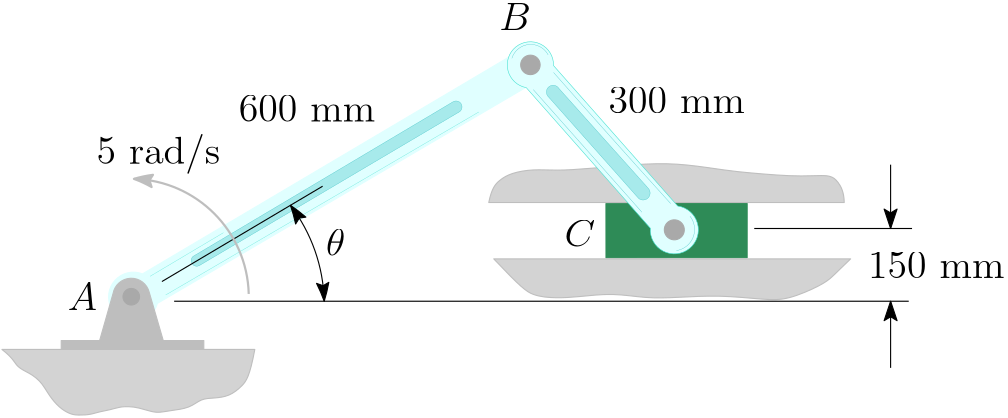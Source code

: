 <?xml version="1.0"?>
<!DOCTYPE ipe SYSTEM "ipe.dtd">
<ipe version="70218" creator="Ipe 7.2.20">
<info created="D:20200624163722" modified="D:20200628214408"/>
<bitmap id="1" width="1920" height="1080" BitsPerComponent="8" ColorSpace="DeviceRGB" Filter="FlateDecode" length="135834" encoding="base64">
eNrsnQVcFOkfxs8i1Dvvb8eZqHeeXtpnEQKKgSACSiiKYnd3t2IHKiAGBnZ7553dXajY7enZ
Qe//3X3Z2emdLUKfx+ezDrPvzLzzTn/nt7+3TJky5TQqW7ZsmTJl6Gfp0qUbubWGYRiGYRiG
YRiGYRiGYRiGYb3+/vvvK7H0o1YUODPkmXyW1ohM8hUEQRAEQRAEQRAEQRAEQRAEyaqRW+uK
FSuKImiGPzMUunTp0qVKlQJ/hiAIgiAIgiAIgiAIgiAIgvSKzZ9/+OEHNoIuo82/QdNu0E/w
ZwiCIAiCIAiCIAiCIAiCIEiJGrm1Ll++fIUKFX7QiMefmZzPpTQCf4YgCIIgCIIgCIIgCIIg
CIIUiuHP32v1g1bs5BulS5cuqRX4MwRBEARBEARBEARBEARBEKRXlD9X1IhB0DQEmiHPNPlG
qVKlvtMI/BmCIAiCIAiCIAiCIAiCIAjSKyb+mYgiaAZEs/kzzbxRsmRJ8GcIgiAIgiAIgiAI
giAIgiBIiWT4c8mSJWnaZxr8jPzPEARBEARBEARBEARBEARBkHI1cmttZ2fH8GcmEQfN/8wE
PzPJnxH/DEEQBEEQBEEQBEEQBEEQBClRI7fW5cqVs7OzY7JAMwi6NEvgzxAEQRAEQRAEQRAE
QRAEQZBB4vFnmnlDhj8TgT9DEARBEARBEARBEARBEARBekX5M0XQTAoOSqGF/Pm7774rUaIE
+DMEQRAEQRAEQRAEQRAEQRCkV6L8mYrpc5B2O/idVuDPEARBEARBEARBEARBEARBPKmUKTNU
9e7du7/++qtMAfLtq1evTF9QI7fWZcuWLVeuXPny5Sl/rqAVA58pf0b+ZwiCIAiCIAiCIAiC
IAiCICkpYcuZhD9HRka+evVKCkFT+EzKmL4gNn+mCJqh0Lz8G4h/hiAIgiAIgiAIgiAIgiAI
klIW4s9fSSNoM8LnryT4MxEZFuXPxuV/trGxLV2mYo1a9s1aBPj6dYVh2ER7tupQp55rhYpV
vv7mWxyAMJyZD8AcOXJ+/U3+IkVLl7WrUvGHqjAMm+LyFX4pXqLct98WsrKyweUPhjPz5Q+C
IAiCwJ+zBH8WRdDmhc/y/LlMmTLs5Bvfffedcfk37B2bDRw6A4ZhC9nLp2Pu3HlxAMJwJjwA
K1T8raFrGxiGLeFfq9rLUGhc/mA4Ay9/EARBEAT+nIX4Mw9Bmx0+S/FnOlyKJePinwsVKhYU
3B+3ZzBsaffoPdauwo84AGE48xyAefN+W+sPNxBCGLao6zu0LFioBC5/MJx5Ln8QBEEQBGVF
/swg6Hbt2pkdPlP+XE4jOzu78lrR/M8lWWKSPyvnzyVL2eGuDIbT09VrNsABCMOZ4QD83/8K
AwzCcLq5VJkfcPmD4cxw+YMgCIIgi0JdJQJ/NkWbN28mFSOfZp+zhfhzrlxWnbsNx/0YDKez
CxcujgMQhjP2AMyRI2fd+u5AgjCcns779be4/MFwxl7+TFe+fPmrVq/n0bKdr1+XkK7D6MzJ
MLFjQ/fyFauAvUAQBEFZBZVnRf5M027cvXtXtDtCy/FnXv4NBkQr4c+N3LxxJwbD6e8OnQbi
AIThjD0AK1WuCRgIw+ns2nWa4PIHwxl7+TNFVX6q1rZDX70L6tl3fOOmvvny5QfZgCAIgsCf
LQGfadoNYXeEFuXPRsc/29jmxm0YDGeUK1X+HY0Awxnlit//DBIIwxni4iXK4RQEwxnl8hUq
G/c0WqFiFSbUWbkdG7pb29iCb0AQBEHgz2aHz1RmR9BM/4Nm5M8Vv/8J92AwnFH2bNUejQDD
GWVHZ09gQBjOENeo5YJTEAxnlB0aNjfiUbRxU1+jl9iz7/jCRYoDcUAQBEHgz2aHz5ZA0Gz+
zCDoChoZzZ+dnFvgHgyGM8rde41BI8BwRrm5ZzAwIAxniJ1cfHEKguGMcmD7PgY9hFrb2CpJ
uKHXVX6uDsoBQRAEgT+bHT6bHUEz/JlNnk3kz+069MM9GAxnlKfNDB81bh7aAYYzxM3cOwAD
wnBGud+gqTgLwXBG2crKWjl8NiLnBhA0BEEQlIX4sxJlhqq+fv1aCj6zEXTmjH/G3RcMZ6CP
HDs7f9FqtAMMZ4gBAGE4A92152ichWA4o/xdyXIKn0B9/bqYd9ElS9mBdUAQBEFQZpZe/lyq
VCmGP5coUaJ48eLgzzAM/gzDMPgzDGc6/twD/BmGM8wKIbCjs7vZF92z7/h8+fLj0R6CIAiC
MjN/LlOmDA9BM/z5O67An2H48+bPg4YZ8xUMw+bhzy5GfQXDsCn8ecg04gHkU6LAgMG0wHSc
32DYdP5Mylho6R4t2+HRHoIgCIKyOn9mh0BbhD8PmT5oyDRqMixqTgHc48GwZeKfJ04J27Hr
wNXYWzfi7hLHXru9c/fBiVPD0LAwbDn+7OTSmg64NvZr4dXOu02wj5/aZMDDK8jFzY9XDIZh
s/BnUGUYTmf+bPbMG8jCAUEQBEFZlz9TCfM/Wyr+2YibfzwvwLC5+fPIsfMOHT6TlJQkzIqf
nJxy6MgZUgDNC8Nm589pVLlRm5Y+QYHtQ0K69enco29I9z5kILhzzw4h3clIT5/2pAAQNAyb
Pf55WMiA0b7te3ca0G/gFOG3ffuMGxDYbaxfx4F9xuL8BsMm4l+Dgp8XLI5++vT5sePnlE/i
69cFT/cQBEEQlOXin9mRzyVKlLBo/o1RfcaFe3fY4dh0fy37iz/8fK3cD7HlK8XaaVy+EvmT
jCRfkQKkGCmMGzwYNi9/njg17N79x5Q2P3r07NiJ8zGb9hK/fPkmJSWVmIwnBRAIDcPm5c+U
J7s09msT2CmkW5/2nbq1Dghu6du+uWc7Yr+2ndoFdw1sH9Kpa682bTuRYkDQMGwW/kwjn0cG
99nq4LiqZatJE+YNFkszNXzkrFnDJv7p5hbWuFm/vuNxioNhU/izW1Nf5XPbtedgvEYG1QFZ
oCEIgiAo0/Ln0qVLUwTN488lNKLYmQ4UL168WLFiZufPU0MGPy1YVPXVVwpNCpNJlM5/a9yr
T5/uH9VwuQeftHp9ZSurzNHHgvH7rpDJHpwVm+fZ+59E9Cp2H7vY5tjXn17FbRaZXDNnlmjd
LGb14rR1U9fcwovTto9403FqZVBN1O3J22pCq7ejvjL6W0lq6Wq9e/fuv5evnlw5asjM54+Z
vHjkaP0lI6I2ESsfb0b+PHLM3PsPnqhUqo8fP23a8tfg4aF0/KRpSz58+JSaqkpJSU1KSiYF
Hjx8Sgorb1XBVmZGirc5c+CwjlaR42sgv8DjI4qrxJop6wjVnQSERyWdSnQRmq+Y+XBnojsK
1GchweSaUxN/obw58OopV0lj31Y8ELYt60ShqWRaAfXSxdtZ+nQnd5Ywuf5b/zx7/fTZy8eO
n9t/8OTev47s2LVnEbvA9BWz5iwbRYdHzhk0bKb8DMmeHzonSvl4s/DnNPjcqE0b/+BOXXv5
t+vk7tmW+dbVzS8gKKRthy6B7UMCgjoFd+nZJqCji8JEHPPOv4i/s507cs6pl/Evzs/RDG+/
SZ7paYG/4uLj43aIzWTHnXjBTOTNXoTxVi9XJ/G6GemIUy+EM1SPTJNo5Ul9BONZDZiuJst9
cSqCW414M7R5hrpFy+DwyLXkU+F4M8Y/z2/hfcrVdfuQ4VPnRg0ZESpk1CPHzV+2JHqvt89f
DRuO7tgnLR30UL13I9yzpfD+RFvG8POnaXdKFjgnq5ervt6RmSi8FqebtbccpLX13Jemb5zA
A8FNiMmeverP9es2TjNqWnKNI1c65eNN4c89DXmJYxx/rla9Ph7wIQiCICiT82caAl2+fHn6
yWBnSp5p8LMl+POpn6urvvoqKUfOlOzZU7JpnT2H2tmyc5w9OylGCpNJDCZgRx/rMAv70UAN
WLS365wHBHIjreg2Xn0bybuHlLvR5UI5Fh7/TPgzWfdXr1/peQYxmD8retFg/J28DH/mAka1
T1y5e3G1Bfjz69dvyD129Nod7JHkTzKSfGUh/kyh3MHDpyl8XrB4DR0/YvScv/4+9vzFSzI+
NTXNyclqBH3oyBlmQhP4s+hDt25DcLmoetfl/cmeVtFDNxulph25aXup5kmQNTm/ZBq1FtlD
KBBm82FdrVjvsCT5s/RhwpmVkkpahj/LE5VMwJ//3qAbMyf6741b/oxcaAx/Jk/Z5EB79foN
DzUfO3GejD93Idai/NnTOyikex//diGNm/mnjWzUxsOrnV/bjm07dA5sH0IdEBTSqWtvT58g
s/BnljMXf+Zz3Xnn41i41RSr6yYCtNXw+YX8IsT4sz6TVn15ap5l+bN5aH8m8Nz5kWS7XL16
g42ayTAZQ8aTby3Fn4eHrvRvd8zFdVVIN5lsb0P7jdvWtNkxd/fp3QeqL39Dphl6iqNvsdkn
Wy2zNeL8aZ47KKYCnxt/FlyIMxt/NuMbB3PxZ3KNIwcaud7xLouvNPelBr2BlefPhvY8aBx/
9vAKwgM+BEEQBGVa/kzhM5VU/o3iWpmZPw+Z/qBYScqWVV99lfpVNk60s2YkNf2KMup7xUsp
SgEtySR1d+88/ML+k3tzbkDM7ZGjZ5U/OIjxnyzMn8nq3D+q9+HIEvx532bztJLg5YKpzyxK
+TNFzWwELRxjifjnCZMXJyUlpaSkbNz8J/lzyIhZ5HNdzG6ai4Nm3qBKTVUn4khOTiaTmBz/
zH31I3gZxDsu2Aej6EbR90AnvfOLYlVO3TR1fvBYOH91JV+9luDPLMJsOn/WX0nwZ42Xbl+z
bvNso+Kfjx0/x0PQFD6/FkBp8+bfcHHzC2zfuUPnHs3TIp/VYLm5R2Cnrr0odm7boTM1KUY/
me4IPz/+bEGgmrYu/Phn9RJv/qV/2kzLn/VWPovEP1+NjWMjaAY+k/GWi38eOnrO2o6djzVs
uCqk2wBB8DPj0QMnbHVtdNyr1awBo5V1QcK7qdD8+Yp9S6krAP78JfJnC1TGxPhnGgLBIGgG
PhuUe1kvf65TzzUd+DMxHvAhCIIgKDPHP7P5szD+mQ5bIv55WP+JTwoVU4PlbNl18DlbNtWk
SarKlXV/ahE0KUYGyCRkQiX3eDJBrUwSAH6Mivyv5vVxS1ZaAMkf7EvyZ9bv6/nR2sxX6urp
0giwZsXOLcAsWsifRafVpZj4ZFJQZdrTh1Roq3b+Z1mNQGvFZDXRTs7LYMBiX3TmR1jRRMLM
KnxEyUZnrEbW1kGCP+vleyuOnTh35fjJCwcPn/pz62bWV+HzwjcuDFszZ/7KqVMWKuTPPOBs
HHw2gj/v2HVAnfP58bOhI2cNHj6TYrqz566ysDObP6eQgZ27D5qBPwuanb3bSPNnqR8myD0+
yzzgS70AYu1CtM6C+dPzA/tRV4Q/a6pqMn9WUEkL8WfWMD2IdGlDdFshrXl1RxZnvcROidzG
ZKUi4bz+4x7mivjz0Kgl0TuXzDOGP/MQtHHw2Qj+3MKrXUi3Pq0DOjq5qKOanVx8yUgv3w6d
uvYO6tglqGNXBkEHBIUEBnXqENLdw6ud6fyZNUz5sy4HhS4YmDJb9ayouEBVN14yIjctO0Q8
O6SZLk79KYDb0iSclyVDN2Fa9LJuQXp4LI8/kz8VUGIx/sxZU1bCEPXMOflDaFVFKy+Ym25C
Thn22jH8mdW2+uK3sxqC9gvsaRx8NpQ/Dxg1e23P/gfrN1jZf0h/Uf6sQc0TJ8zb0qLFoRYe
c8fOHDBk+qCh0xUxRuYczlwsOOfAtFMo//wpkRgq7TTISdwkuBTyFyFIBiWWikozZ7n7Q7G7
JoXJQPhTSdxqsu8DSf3pvcFZTWXYv0/Uc+9KxnMSc+m7OHIuf9xfI+q+Yje47gdNnJaXukCL
riy7hhK3neJXw0OXX718+erps+dxx8k94f5jsTfPXbh64uSZzUu5/HnBhoioTYuXrp0zf/l4
YxG00fBZL392dHYHf4YgCIIg8Gea/5mBz0QlS5akAc8ltCpWrFjRokXNzJ8HTErjz6xQZ7X/
/Vf15o2qZ09Vzpzs8bSYmj8PmGR8iIh8mKXu5l9PCg4h1GLjIAnkxa0VN6SQSQggyArCvu/V
3X5rbm51k9xn39+y0BmbP39iP/J8YuUf4Ky1kQhaBwn59+ecfNr0npwNuLQ10T77sFaWw77E
f8d69r6wzfkNK5bDVldJCf589LF8VFLkvnO7Iunwts37jsakDUcuWrktPGx5Wt+aU5ZNUMyf
2QjaOPhsBH++GnsrNVV1mBu0v2LV1iPHzv29/8Tde49SU9Uxz8nJKUQ0EUfstdvm4M+8Y4Sz
FQQPhtrdSRrbyvyUQPor6bOEbuunleHFLKX9KcOfmZ3NVP6spJLpw595yajZJxPeAc46t4ic
EnkpptlZj9gnN/kTkSh/njE/amdkWLhx/JlB0B8+fDAOPhvBn73bBHfu0beldxB7ZFP3wJY+
7T1bBfn6B7ft0DUgKETjToHtQzqE9CCTmJ0/s9iy+s80nklxKIeyaoup58+ZhEJdfoppLQ0W
LE4srFqszg3FEnGw5pzGdbVIWfOnHILm8WdSGWnArpA/s5ti3vlTO8Tin8UrL8gNwm4ubVOo
y3NB9+cX/8xG0AkJCW/evDUOPhvKnwePmr3Eq/WZPn12bto9QNsjodBjpy45FbVip7v7jL7D
1WP05n/mneHTTtSsW0rBLQ3rBSv7Oih2Tyh/RWDdTWnns+9K7Fkl8c+i94eSCev0w2fdVFeO
yt9qsu8DmVtB1oIk6iC6FAMui7zL9ydWi+kShT0WXJ54d4ziTwoy99WS8c+yV8MXlzV5mP++
ef/B47ibcftWqr9au+/C4f1/LWD484Y9qyJX0rmNm7lixqxlozXDQ0bOVo6gyQH4XnMFNAI+
6+XPvn5dZaZdsDj63PmrsdduMX7y9F96amaPJOalChG6cJHieMaHIAiCoEzIn0uVKsXL/0z1
nVY08tni/Dkblz9fu5YWc3nunKpGDSYK2kD+LBknyY0uZqOtT4qwj2jqZj5QEr0p5faApiRN
tAClch8ZxNaRi87Yd/iCgBOxBwojoZZ0aCv/l/v7BPHPUkBehBtznjgkn/h4DE3HmcWCz6X7
wuPyxrT+B5/E7RKy6K1Ht65ZpR5evHll9IaZhuffYANker9NBowhigby5xtxd1NTVZu37Rs2
avaI0XPI59CRs5hvw5atV7H05s078hl3855Z+LMMWOZEMfGgroGRzLIHsvQ7JgF/5hbWDkvy
Z9bhpqj/QUFnVUpehJmDP4tKgj/zXyrpfj/OP/Ux5xbRU6JutlKB7nKHuT7+HBW+0mj+TPz4
8TNy9JFGWLF6mxFNaigu8/HrENK9j7tnW2fNn87cb5s0Dwju3KNDCHF3Yv+2Hcmwr18HZfxZ
TBL8mR1Aq/uKDZy5qZJ5veAxIJRLZdkwmeGx/MUZk+ZCV1IAnPXkDOHyZ9pKHLorNq1+/iyc
Sjr/htTc+M2lqSeH83+2+TcY+wX2pPCZfJJhI+agnD/36zt+kHPz7cNG/Pf8v7lhazT9GkgW
PnDs3KPz52e1aNXHt5OhWYaYsxwzwL674J3rFIQuKOXP8rHKQv4scn9oZMo4sWuW3K0mb+m8
HsCl6qD3BljJOwJdLIouy5bE22HO5pN676x/ZSX5s9zV8FXcprTxu47efHzl0Na0YuH//HPk
0HIdf946VzfDJVNnRY4fTy5/c4cq48/q2IPV28i1jxyAjx4/Ne6mwhT+HHvtVrxiTZwSZko3
iBAEQRAEZRL+TD+Z/M9Zlj9L3QDzb55ZP5HT/EBS+qaXj5F5N5CsnwdK/1aRB5Z5NeTQaSn+
LBl3wa6ABH9m1Uf7pzCtq/i9N+u3nKJciDsV+/5c8Dwly59F0w4I8m9slkR5gsBL7jMOX9p8
JuL8WfhYsfHqXRZ/jjmgzb+xL40/z4jYsXLl2ski/Hlm5ox/vhF3jxxn8fEJaickEr969fb6
jbsrVqU94Gzauu/a9Tu3bj8g67hj14HUVBWZxDz8mccwWQcU79evUm8olPNnia9k80Lz+TN3
h2Qi7bkBVCLHvqnxz0oqKb5qsrmAjMq/ofdhnJdyU/yUyIEbfGlmpSAnqmXinzVpNz58+JCQ
kPAqXeKfffyCgzv3DAjq5N+uUwBxUAgZ8PXv2NQ9kPYz2LxlO1//4Nb+HT29gtxbtu3UtTeZ
xAL5N8QAqYDHauEnO5sEh2xz2TVfmqWYkG6aPU8Wf+bQbPkgahH+LA7YDcm/kdYa3AkF/Fmk
8jKJr7X1lNwEn2n8sybtxps3b8kByOuO0Oz8ecSoWRvDV+3o139pl179B0+VCn6mKThGDZiw
PqTL9vETlyxcYcDbvbSsyKx4Xe0th8TvgER+FiSaMUxvdwZpd7bSZ1HZ/M/Mn1J3TXo7RhFc
dORuNXlLFwYYi9VB6mbAgNey7JfLZFba/NXcZNEiGTO4v55T1F0C64ovwZ/1XA3Z/PnUzhni
/JmT/3nhpFANfx49b6ji+GeaduP9+/fC7gjTKf75Qqyi+Gd9sdmIf4YgCIKgzM+f2SHQ6R3/
bJH8G4LwA32/HOSmjFZ0k6+kfy5F+Qc4bFwu/lmUP2vukHk/9lTMn0VwrsGdyLAz3fGSEwpu
ts3JnzXLFYuh1c6K1WJSHE8m/7OgHXT8ef+RK3FnD+zhxT+r+bP294+G8ucMyf8ce+22JqtG
qoorMmJZ5Ebd75SHq+t/+MhZMv5q7C0z8Wdma+rNiy6SNlNpJLNsnmSZ1MoiB2PaLsE9POXj
oIZaNv+zib2XWp4/i66j1A+ZDerTUJQ/r41cZ0L+Z1bOZ2F3hJbLv9EhpEdgkDrJc7vgLsRk
oH2n7mSgqXsAU8zJRd0vYUvv9l169PNunSn4s2gMM5c/i3Jgaf4siPVtyM+BrJ0hN/7ZNP4s
SXcNyP8snsZEty4SlVfGn7mFP1f+zO5wUJ3/mdsdoSX48/DRc6K37tsxaOje2rXHB/XQoGbx
xBoDhkyb39Rjr7Pz7jWbZoetNawjPPapPm2Yc7WS5M9S94SG3JpSdip5jlXGnw3ul1D0Uih3
q6mfP4szXtFrhCE/C9Ll0WK9F+DdNLL7PmanCBP7jY+SlZXjzzJXQ0vzZ3bOZ2F3hMj/DEEQ
BEGQGfkz0/+gnZ0dZdFM/4OW5c8W7H9Q+Et/vUyVh7AM7OlMUWY83oMDN8ObaOi1Iv4sCIRW
zp/Nk39D5IGIE4Es+vN8M/Bnma1M24TdIbvU7b0h4xn+vPPS5XPHlunPv7FwnLL8G0LgbByC
NpQ/79x9UKVSaXI7p9L0zuS/xMQkMuLi5Rsa8hw6aNiMQcNmDhs1+/Hjf0nhHbsOmIs/p+1+
R/mHJ3c/56eGFj676cGVMsemKCOVTLapGY4Vec1hUf6soJLpz5/ZGTJ5ja89HUnWkPPLdNFX
A8bx59AVu9dEx0wdagx/FnY4aByCNhS7eXi16xDSPbC9OsMz+aQmw8Gde7Zq04GSZw18bu3s
2qZ1QHBItz4tLNL/YBthMg0BQ9bBW9EkxpJZkRV3Mig1W344sQx/1pPEQ9j/oMyfBvFnHhBm
V1iq8vI0WzOJbIT2Z8Of2fCZAmd2d4QGIWiD8j8TRwQGn23abF4rPwnyrA5+HtBr9CZnlyMt
vab0GyWDqUWvO/cfCDDvg8fSAc+6PyXvCQ0NjZC41ijjzzK/HlKU10J5/g1p/mxgD9EG3cFq
Ch+Jfc1cyzT9HrLSdEu9CNYga2WZnA3IvyFzNTScPy+ZOiti7BhF+TeEHQ4ajaDl+XOdeq7g
zxAEQRAE/szEPzMUmtfzIIXPRYoUMS9/Hjhk+oNiJVOyZaeBzToETc0KiqZfkWKk8L3ipQYO
UdT/uHh3ZkOVpdSQTgEnE0vJQaMP9PU/yE79J/jhpCH8WdDPoHL+LNZPijHhLnIB4bwudSQS
zBoV/8zrbJGXR/HVK+59PjcGXtuzjPQTFs3swZ4Dw59Xnzp75Wpa/4PRB5j8GwOHRi+L3rZ0
wdK0LmCmhSvsf5De/PNQM0XQ5CvL8WdSPU3ngqmUP7N189Z9WmbIiFDyuXHznykpKUlJSWQS
s/Fn5set3GOKf8ByNhwnJIkfAy8bn88NsWalamHvvfwsPcI+Q7kPoenAn/VXMr36HxTrX5XX
VyD7DClxSuT1P8hpXgmmrZ8/L9twYOOW7fOZAobwZ/KsLdrhIEXQ5y7EWo4/u7j5Bbbv3LZD
Z/JJ4TMZbhvcpVO33r7+wezg5+ae5JsepBiZxAL9D2oLs4EnTRkh0odgWuZkHardcUe8/0Ed
U404dVMi3FpApzkkNq3nPjZ3ZZehuS9EekJUxp85iZdFkbJ+Yqxddy4/Z9dEqvLcfhtZGTz4
HSxy+iX8DPnz3PmRwg4HGQRNvrUQfx40YtYK/3bHXRut7BAyQPoUMWrQxO1Nmhxu1nxazyFK
+x9kZVRgn2OFAcmS8c9S94Qydyzsmy7mEinxOxRBd9vi94cSd00Kco+wftx3Rc+tpjx/lqyD
6FKU/RRxhmjHi/xeYARdgfNuv19JJ9mWua+WpdaSV0NF/HnDnqgl4fSrSbNXzpiRdqumt/9B
co0TdjjIIGiD3sDK82fybTrwZw+vIDzgQxAEQVBW4c9M/ufiGjHxz+TT7PHPxKd+rq766quk
HDkpW05z9hxqZ8vOcfbspBgpTCZRGoOhvf0T6WaL9QtHTmK3obK3iGIZTXm9ZksnfxblbzqY
xlRSE4BhYP5n3Yposlgbwp957WMwfJZk8vznC+38zZv/mZmzIIxW2EckL08IC1xLozzdNqX9
D17Zp4153nf17DlN/ufd23Txz2qvXBS5cWHYmjnzV06eqLT/wYioTcTKx5uFP1Mod+jIGZVK
lZycTBH0q9dvV0Zvj1q5Zf6iaIbaLVi85uPHT6TYwcOnmQmVPHoLU23zdzDNMSWE0twtopkb
772DaAeFeoKyhMes8LgWycrOPXBY+5hS/izIgSwYya+P6O+XJSuZXvHPujrwk70fYY4sQS4O
uW4NxRPXK+XPp89eJo/M+w+e3PvXkS3RKzkFDIx/3rT1L9GnbKnxZuHPFCx7+gR16to7IEgd
9twuuEubtp2aurdt2iKwcdOAhq6tacnGzfz924WEdO/j6R3ETGjW+GdKoZkszayEzLrExdwZ
iiU05iJcTppo7Wz1ImKarSKev1Bdj4qaKnHin/9iFiTes6GrXIQzhboiKyi6ptokG9xIb61Y
NFg7W808xSvP5c8vzm9naiLIxcGs3WeZf6NFy+DwiLXCOGep8ebiz0NGhK4OaHesYcM1XXoM
GB4qVWz86NCdnp7HmrtP7zZQfflTyp/F3o0Krncy+Z/F7wl150zBVYDb/6C+/P9p907avvwk
7w/F7poM6txWV0+JW019/Fm6DmJL0a67sqoKQTH/7YB2obzLJXdCPd378re4VN2kr4YK45/n
LtlC7hgXL107Z174aN2cQ/XGP5MrnfLxpnT816vveEvz52rV6+MBH4IgCIKyCn9m8j8z8c8W
5c9TQwY/LViUE/Ysa1KYTGJ0UoiBBgRFmIfwwHB62tD4Z+KRY+Y+ePhUpVIlJialpqoeP/6X
/e3g4aGbtvxF4fP9B09IYTQyDJuRP7u4tmkT0DG4S8+AoJCgjl1bB/Jpm7tnW/92nTp17dXG
P9ilURtF/PlLsWQm6qxlydBr2GL9D6pJ8ug564eN/rtuvTVtOwwYESrV+eCY4dM2Ozj+7eGx
cLL68jdo6HSc6GDT+1/4LK2XP7s19bU0f86XLz8e8CEIgiAoS/Bnpv9Bmvy5ZMmSTCC0JfI/
p/22sc+4cO8OOxyb7q9lf/GHn6+V+yG2fKVYO43LVyJ/kpHkK1KAFCOFDUxDZwSCFuTigOHP
lz8TT5wadu/+Y9rtYHxC4snTl2I27t24+c9jJ84/evSMpuMgBUixzP9IyNdnfyALQqnFoqN1
P0Aw5ZcOGWImAu3Nm7cvXrx89Pjpnetnoj4L/qxD0I392rRVE2ZN8udOXj7t3T3aunu2bekT
1DoguH2nbiHd+rQJ7ESKAT6DP8Pm4s8Dhs04eOD4zcjISJ82fToP6j94qrBM3wGThgX12BLY
9ubu3WGaPnkHDcOdxhdvBR2agz+LyqAUHAsWRz95+i8vMYi8ff264ukegiAIgjIzfy6tEUXQ
5cuXt9OIxj/TTwvmf9aGl1h8EhgGf5aPgh4779CRM8nJKSqBkpKSDh0+QwqgeWHYvPxZx5Mb
tfH0aR/YPiS4c4/O3fuGdO9D3LlH35BufcjIlj5BDRH5DP4Mm7v/wUnTlz54+vzZ85fTZ4YP
Hi6SpWfoyFmrorelqlRHT14cPDwUp7gv3WkvfAGfjeTPRL5+XTO2AhAEQRAEZSx/pvC5rEY0
BLoES5blzxqePGjINGo1WxYzpwDu8WDY3PyZCYTeufvg1dhbN+LuEpOBHbsOTJwShoaFYQvx
ZzZVdnHz8/Bq590m2MdPbTLQwquda2M/XjEYhs3Cn4mHjZw1edpSqResg4fPHDdpkbJed2EY
/Fk//i1cpLiFlo6eByEIgiAoa8U/22nFTv5scf4Mw3Am4M8yPyvGL45h2HL8Oc0uRn0Fw7AJ
/BmG4XQOP3Z0djf7onv1HY/MzxAEQRCU5fgz/WR3O1isWDGL5n+GYTiTxD/DMJxh/BmGYfBn
GP7c+fNXFsjCgcwbEARBEJRV+HOZMmXKscTwZ6bnQYXxz3nyfI27LxjOWP48b8EqtAMMp7/7
DJgMAAjDGeiOXYbhRATDGeUfKv2q8AnU2sa2XYd+5lpulZ+r46EegiAIgjI/fy5ZsmSpUqXK
aMVEQX/33XcUPjMgWkn8c9lyP+DuC4Yz0Fu2/z1l5jK0Awynvzt3HwkACMMZaL/APjgRwXBG
ub69m/KHUHMhaMBnCIIgCMpa8c80BJryZ4qgmW4H2VHQevlzrT+ccPcFwzAMf4EODOoPAAjD
GWiPVp1xIoLhjLKXT0dDH0XdmvqakvO5cJHieJyHIAiCoKzFn8knJc80EQfNv2EEf27uEYi7
LxiGYfhLfPT27QYACMMZaBe3AJyIYDij3LPveCOeRkuWsgvpZnDmHEdnd2sbWzzLQxAEQVCW
5s80Cpqd/1khf/5f/oJ9B07G3RcMwzD8pblX34nOjfwAAGE4Yx3cGSmgYTjD/GPl3417Jq3y
c3Ul6Th69R3v1tQ3X778eIqHIAiCoCzHn0uWLEmTbzC9EFL+XLRoUSb4WWH/g+07DsB9FwzD
MPwFuql7e6A/GM74EOhG/r37TcQZCYYzxL37T8z3rfFwOF++/FV+ru7hFeTr15UJiibDxI7O
7iVL2eHhHYIgCIKyNH8upRE7BTTN/8wmz3r5s5NLC9x0wTAMw1+gW/v3AveD4UziZi064KQE
wxnltu374hEbgiAIgiAp/syGz/STgc+MpPizlZV1oyY+uN2CYRiGvzT3GzTVu00PED8YzlRu
7hHcqz+ioGE4Y+wX2OPbbwvgQRuCIAiCIDPy55Kl7Lr2GIkbLRiGYfhLc9eeoxs3CQTrg+HM
mIijsX9Q8CCcpmA4oxJx/PJbbTxrQxAEQRDE5s88BM30P0iZM6MiGpFJvv46X+UqVV3dWgWH
DMb9FQzDMPwFPVMPmNyh8zAfvx5NmgcB8cFwJnejJoFevt3adRzco894nL5gOL3f0vYY2aR5
m59+rv7NN//DczcEQRAEfeH8+TuNhPmfmfhnOsDmz3icgWEYhmEYhmEYhmEYhmEYhvWEhYjx
53LlytnZ2YE/wzAMwzAMwzAMwzAMwzAMw+blz7z8z+DPMAzDMAzDMAzDMAzDMAzDsHH8WZj/
mQj8GYZhGIZhGIZhGIZhGIZhGDY7fybDtP/B4sWLFy1aFPwZhmEYhmEYhmEYhmEYhmEYNpQ/
lyhRgubfYFPosmXLgj/D5nIDx5Z16jWtWdu1Ri3n6jWdqtVwhGEYhmEYhmEYhmE4M5s8v5On
ePIsT57oyXM94AYMw6bzZ3YINPgzbLodnX3+qNsEwBmGYRiGYRiGYRiGPwMcTZ7xHZ29gTtg
GDaOP5fWiJ3/GfwZNtoOzt7kqoSrMwzDMAzDMAzDMAx/Zv6jXlNQaBiGTYl/Zig00/8g+DNs
KHyuXtPZohe7qrjiwzAMwzAMwzAMw3CGxUI7OwBBwzBsIH8uqRGl0Gz+TOEz+DOsFD47eVev
2RDXYhiGYRiGYRiGYRj+rBF0QwcnIGgYNtVOLjrQau/o0cCxqX3DZq38Q+ZFRL9++/727fvH
jp8JW7K6R6+RTDHnRn5Zmj+XLl2a4c/s4GfwZ1iJ7Z28qtVAtmcYhmEYhmEYhmEY/hLsZCKC
dm7k5+oW4NLY30X9qRnQ2pXaTf2pHRmgLuym+dYtIMshOO0q+5OaG2qyyiYt1KW1q7Ovi7Ov
qyGm5Z1dgAHThUI7Nq31+6+/VS5f/ddKdWr8XrdefXu3ltGbtqu0+vjx09lzl4cOn5oVEbRy
/lykSJHCGoE/wxLva3xr1HLG9ReGYRiGYRiGYRiGvxDXqOXsBD4Jw8ZZc+y4NfHt3LrJsLZ1
Bnn/2sWtYi/3KuPa153Ro1m/9h7NPNqcOX85NTX106d4BkQfPXq6fccBWQtBy/BnXv4N8GdY
/scCNf9ohCsvDMMwDMMwDMMwDH9RrvVHYyMQNEVnvfuPXh4Vs3DZ6uUrYsIiNsyeHzNzZtTc
ueERy6OWRy6KDJ+3PCoscnl45JKV4UvXRUTELF8eE7l8XXhE1PKo9X37j8hyUaCBQX3HTJgz
etzsMePnsD12/NwxWmuGOd+S8hMmzafI0TjC2auB08o/qkTX+jG6duXoWpXVAzUrr6lRSe3q
P0ZXqxJdnetqaV5Z/adudRvSCGoj07Q29LZ3asXYydnHkTuGFHB09iHjeSONW9yIUdOJs9Au
0bRZ6z7tPaZ0d5vdwyGsr3Nkf5cNY5tvm9xq1/R2f8/vNbxLwIjx05OSidQfSUnqT5VK9eLF
y779x2ah/V9J/DMV5c+FChUCf4aFrmffAtdcGIZhGIZhGIZhGM6K9vYJMmXyevYtDMUILm7q
hBIr121QqVQpmqjOp69UJ888O7j/0q2bt1Sqt2SESnVfpXqpUn1U8aVGcGvWriFzcHXzzxLY
hHLCkWNmRq3eGBt3/8r1u7E37l+9cY9+Xr2uMWtA9+31e1eu3d2199DkaQtp+g7D2tnZl3yu
q1npXaVsS4tl21I826ZixF9tKJptQxHy+dXGYjk2F8sVUzjH+kLZYwplX6/xOs3wwoLZn5fO
uer3ysx8DIfPPnUbtGCb4uV69h717T3q1ncnn/UdPB2c1ESaV5JM+9nzZye31l3bBw4NaTYu
xHF+L8ewPo5RQ1xjxnlunuK7Y1rbP2d32zVvQPfOnU+cvUh2+MTExOTk5NTU1ISERPLnhw8f
+w0Yl1UQNMOfKYKm/Q+W1oghz+zkz5aIf96wadfhI6cyZPWHjZjWu9+YdFsc2TF27zlw/sIV
ajI8cvQMdoGQLkOILbR0d89gskTyaYnMG9VrIu0zDMMwDMMwDMMwDBvDfqdMDQ0LCyeePWdB
p5De6V+HmJiNge26GD159ZoNnVwM45POjdXQbEnkqqTE5HPXry5ZvmHY8FltfLoGt+22eV30
y6cXEhJuJSReT0yMTUi8lxj/JuHdp4T38YnxSQmJH9+8v5+YmBgRGaXmoo39sgh/Vn8OHzXj
cuzdw8fOHTl+/uiJC8dOXDh5+tKWnf9ErtmyYv32qHXbyWdE9JaN2/edPHOZFKA+fPTsjVuP
xk+ar56VgetLuXF0rR/nFcme79uC3379bd6vv82TN5/aeYi/Ic6d5xvb3F/b2ua1tc1jQ2yT
29omd25rWzI8M3+O6KrG82dKlevZe2iAs6dDw1ahs8JmzV7S1D2QfFXfwZN8tvbrujR89YyZ
i+trilFTUp2e/NkvsGff/mPlLVqYDBu3S7Rq061NcI+eIW0Hdmg8rG2dcW2rzehUfUmfBmtH
NNs8zmfHlDZ7ZgQdXjJ4/vj+x0+dT01NTUxMSk5JU1JSkkqlevbseUC73uZF0CFdhlBoaV4+
KcWfy5QpI8qfzd7/4J69B0iLvX//IUMO/9DZS+ctWD5g8ERLL4huPpWYmG1KPt+9e09fXlgC
Pt+8eZcsjnyaHUHXqdfsy71V2HZPpXp3egb9c/cdlert6Xm4fcoAzzj3VrchLOWuoRvXhE/2
SP+167ZgzdqNxDO7ccZ7jFmxZu2CruZcVv+ZgqXAFrO6tZeNCUBTwHpOO6H9pb5VnwSMPClh
94OzzrnRc/IyzUUQeywMw5+l69ZvHBYWvm/f38Tbt++MidlIh9ev39jcvXV6AnCyUFITU2ZS
p14zw7iopkO9JVErE1WfIlZFenj4ONZz+ePXWp392145sT81/m5y8t3kpNjkt6cTX19MSXyR
mvQ++dP71OSkxITXjx6fJ0/iy6NWMPPJKvHPI0bNuHT11tETF06cunTkxPmN2/fFbP1z2epN
85atmbNk9YKItXOWrp67NHrpqk1k/IZtfx0+fu7E6UtHjp+7fvPhhMnzjSCNDH9eUfSrfF9/
+9PXX3+f5+sKuYnzlrfN+2Per70d7Fs3bFg537flrG0r2NiWt7a1s7IpY2VdMZe1rbVtRMHs
0VWrmM6f69t7NHD02r3nnwsXr27b/ue9ew+nTl9Q36Fl5PJ1Dx48ImNu3bobvWYzDY2m/Nm4
ri2N5s/v339Q6dOChVHCwu/evTdiZ2jUJPDQ0ZPDJoa2bxsQ4Ong7VzFs17JYJcyY32/XxhS
M7RDtZEBNSZ2co0a13HF9CEXL15JTU1NUvPn5NSUVPKZkpKSmJhIoWKjJubsi/PChat0vciA
pfkzRdAMeWbn3zBv/DMDny0X9Cvvlt4h6YCgKVim227q9EUU/5JPMnzz1l26r06ZtpCWsQR/
ZuAzldkRdPWaDY27PDVwaBo6a8Fff/2zOCySDIM/ZwlvVa/kuemfFX9WymHMxp81j9JKMa8a
Pq8Y7SlSh8zMn5l6qgfWMmbVVssT+Na1sLoy2vG6FhBOztt23CUKuD17uRJYzwINCwCYzm2b
fmvB3t8ktyZzyHMPZ4nDnLNjZEb+rDuI+OsiUlvOkS7Y9HqPR+3bN/HD2dgVl3yjx29MpWch
yW1E6i/6lUSz6HYnkWbkVUC2buxvOSsltd0z1emIWxmDrpgwDMNZED6vX68GzmPGTnJ29WBG
Dhk6muLodEPQU6aGUu7NVMO4EGjDuKgmj8S8Jcuefbg/LXSCU93a9X75uX6VSgPa+V7av/XG
2e0nDoRfObMm9uTqU38tfXp5f/KLWykfnyW9fXLv6tHdOyOe/Xdx4eJFRuSjEPZmRa23jHn4
8+iZl2PvHDupDns+dOxsWFTMwsh1xCtjdty8c//d+w937z9at2XPwsj1ZOTi5esPHjlz8szl
w8fP37j1aOLkBZq4ccPW11XDjdfUrBRVNFvevN9WyvN1+dxf29nmrZA7b3HbvK3s7RdNmbgx
KqKjp1d+m9xkZFk1fLYpncu6fC5rKyub8ILZo6uZyp81STZaNmvR9tr1m02aB5DGDOky6PyF
K3Fxtw8fOenr14WU9A/sce78ZSdn7/r2nvW0mTrSkz8vWBh14cJVGe/Ze4AJdWYILQV9Rixu
/MS5ZA7jps4dMmZ8oK9rgFvlwEblAxxL9W9ht7Bb9VE+FXs1Kz82xHHOgFbh00fE3byl5s9J
Sdrw5xTyJ/mkuaAnTJxrRsRnUf7MpICm8JnmgmawMx2g8NmM+Z8zHD6nD4ImOycFy1ErNkjt
4eyXKWbnz7rI51t3yUHx9Olz8yJoeycvo+HzxYuXj584FTprAfkkw1kSQWc0f1bT4Du7wZ9N
4s9qvqEIiGUIf+YtNIvwZ2Y+/WfqKErA6PCNshVmL51TEw2TYQEWTQNq6YQGs7BYjRyv47Q8
f0J2PdOFw3yB/NnSbWvGAH6ZWenWgrOzaUip6NrpwObnwJ9ZLcM7eZI/eZXhUFPBGUDP8UgJ
KueMQdbXtO3L2gN5RFf9J+/spP8sJH8ySYPJws2n2VWEK8LamrwjRf0nt7xs3TgbV9Ps3Pd6
RvNn+b3RQufGz+OlFQzDsDz1Dekskm2juXtrGgWdDtVwdvUgy6Kh12PGTjJlVvZOXoby5wVL
w98kPNu4MXJcv5COTRu0+L1st2a1l0/pEz6z1/QxgdvXT/xn55yImd1PrJv+4c5hVdL994/O
HYyZN3dmv6tx/8xfND/rxT+Pnnnp6m3Knw8fP7ds9abFUTFhUTFPnj3/8OHjyXOX/3v5+sq1
mwsi1oat2LB05cZDR8+ePHP5yPHz128+NIU/R9eovLxItjx5832f++tytnnL2uapmOfrb23z
Du/du4N7s6lDBy8OnWVtk5uMLG1lU9LKunQu6wpWRDZLC2VfU70yMx8j+bODZwPHlt6+IX/t
O+Tk4lPfoaWjs+/yFeuTkpLnzg8nxRo4ejVzb3v23CV3jyBSmDj9+bNBpgTPeFLXMvja9Zuf
Pn2auyRi5vyFwX7Nm9X73t+hXKBjiUEeVdYMaDwpqGo/t3IDvH9fNsR766oFDx89JItLSkpM
4SopKSk1NfXatZvNPTqYMYb2woWrR46eNnv+jeLFi4um4LAof84k8DkdEDRd0w2bdumNjrYE
f2bDZybumgZdmwtBG518Y/yE6ZcuXWH+JMNkDPhz5ufPn1/+DeUP1BmSf0NmoZmXP0shfVnw
zl3T/l27SeIIfpsIQ8QlNij/K1EYKBJnCP5sJlu8bdOFP7PWomu3/gqOVhZLVMSfM3f+DQ5k
ZnNRsRbz7N/VU/IMIHs8aqip2VEnFzKTCrAhraA19J2FpE8mmpOzTCSz6K7FhcysdhYNzJap
G7+8AJUbfdoBf4ZhGLYE9Z0zZyEzZsjQ0UuWRLD/JAVMycms0HRBIZ17x8Rs3L59Z936jU2I
6G5uaP6NZStWqVQJ1y8fPL9nxdLBbQe5/z65nX30+A4bwwavixhx6fTay2fXRYV2/Tus/+u4
7amq26/u/7NryZD507o/e3FpmSb/s9HxzzSkuW6DFkWKliprpw7xdXT2dXKhbq39s3XN2o3/
979CVX7+g5nEFP6syf985+iJ88dOXDhw9MzSVZsXRKxds2m3SqXaumd/6KIV2/ceWL1xpzr4
OSpm6coN+w+fPnby4qGj527cejRBk//ZyPjnGpUiC3+VJ0++H2zzlrPNQ1whd94itnn8HJ1H
9Oi2bf2acf0H5LW2raDhz6VyWZdSxz+bjT83cGxJ7Ojc6tTp834B3X3bdF0UtiI+PiFs6crk
5JSp0xe08e/eueugw0dONnD0+hL486ChkxMSEkMnT+veo/eIYb37BDfp6V21v9dPvZpXnNim
1vZRrRb1aDCjfa1F3R23TA7aHzXx9IZV8e/e0YDn1NRU+klDoDV5oRP79h+Xyd+/sPNv8FJw
WI4/Zyr4bFEE7RfYU92F69PnCuGzefkzM3MGPuugtAZBP3n6r+mboFadRsZdmMKWRG7ZsoP5
c3X0emLwZ/Dn9ObPhgAx8GeTY1xl5i+/aDaMEoApQYyl4qWLoJj0AixfIn+2fNumB3+WWQvx
Q5L9Oibr82f1Erk/aqCtpGzjshcqdzxaCjlyI7QZ/qysGdlnHj0nE6Y1hM0ivSwyB9Y+wFRV
0UWKf4bkbll+zcGfYRiGM4l79xnMw8s8/kwB9ZSpoWZfdHP31t4+7YgHDxlNvH69GjszVSJL
JCM7hfSmZQzC0bXqNDaAP7upOWrEitWpqfEP4o68vrRt3+zuG4a2vBg15Onhpa9v/fXu6Ynk
pDuvn5/8Z+24g4u6/3d6WerHoy8urd61oMe6ZSNTUv+LWrHOlPhn2mFi2XKVra1tfqvqIEqn
GUBta5unvkNLc8U/nzl/Je7m3YtXboRHb54fvnb91r0pKSmbd/0Td/ueKjX13sMny1ZvWrR8
/dKVGy9cuh53696Zc1ev3XxgUv6N6pWWq/nzNxVy56lom6ecTZ7yNnnsbHLbfZ1vwdSpZ44d
da9Vu7C1bTmb3CWt1PC5dC6r8jnV/HmZyfk36qn5s1c9e49RY6b/99+ry1eu3blzPzk5+cDB
4zt37Tty5FRycsqduw+uX7/15Om/4ybM0gRLe9Wt757O+Z8N6n/QRP4cvW4rmXzMoEG9O3ce
1M1/RLDruPb1xgX+Pszrl7kdnfeOD9g2yn3jkKbbRnsfCO12MnLE4dCRb548SVWpUkhjpery
bzAdEUat3JAl+DMv/rm0Rhbiz5kQPlsOQdPcGlLBz0L4bEb+LAWfeQialDFxQ9Ss7WLE9a59
h+6rVq8/dvxkUPtu1Myfhs9NTX3vbNOQWCqaHUJNhtNEvhVAY12qeAG03H2H9bWAJ7O/vbdV
lj9PP/1Oej6OEsV2n37LQ8oSS+SsheYr0fIiS5wnWAQnq4a6Puph1nxYhQX5NzRzE5RkrxS7
kdNmrsbF7K3Dmgl75lqqvJW1SvytqagkdydhrQ4XBaQhBXboGvs5nYWCRWLz+KCYnd4zfHJX
9hO0IBqNu1AtauBlSGbSKUvn32CnopUP3ZQoKV0ZBe2jH+lLf6WPMHAaXCz+mZlWmj+LID7h
duRgpbTdg7UhNF/RNALCxKrcr2R+j582K/0gKI32pKXAZdaRnfeV3WicpXPmzEmiK/U7fYmm
1lMBfppWiZaRRHZiFZYazxywrALsqq4VbXzx5jJqVnoQt+huLMjRYVT+DYm2FVkL0QpIHOyi
XbzxFsHfB0Tjn0WSV+jjinLHo5I8LdxjTVhh0dURj3/mgl8lZyFFJxNRYCuzauLxz6wgbWV1
E4uvZp0zFebf4ByD2tTlIsn8OZHe8u9QZM8PEudGTjVAoWEY/vxMo44p3R0zdlJYWDjlwGSA
6QeQFGATabOQZ7IImuqZbZp2g1RG+JVBDLxmbRdD+XNk1OpU1Yc7F/e8ObP62Lzgc7MDk84v
TX13ODXphirpdqrqccKH2Nj9i/fNCbwf0091fuGTHaN3zunwz9Y5KtXH5VFr1XzVzfj4Z+KS
pSoWKlSC/Ong5F3h+99Kl61kV/7nUmV++PZ/hewq/Fy1hjqp9W9VHfJ+na9OfXdz8OfQC5dv
3rx9nzyYfopPiN60a274mvVb9yYmJv196ERycvKFKzfI57a9B+Yui16xbvuHD5/Uj7D3Hl65
cW/iFFP4c+WoQtlz5/mmvG0aeS5jk7vi199Y2+SeN2Xa39u3f587T0krm7I2tmWsbMrksiqd
06p8zly5rKyXFswWXa2yKfy5vkPLkC4Db92+t+/vw8dPnNmzd//hIyfDI9Y4N2rdtfsQeyev
jZt2/vnXwf0Hjv6179CBg8dJyeCQ/g0cW6Zz/LNB/Q+ayJ8vXopNTU2NWhLWrWPb4b3ajuvk
MrNTvQk+lYd5VJ7SptrGgW67RjbfM9Rt7+hWh2d2PrKo/+kVsxM/fExmZd5I1YoOX7l6w4yJ
FJZHxRCbt+e4dObPU6cvUhkiZsuaDmPnLViu3O2D+5tluVErNlioS0GFSadllk52JKanTiaD
evp0Pjh+wvR/pWV4Fo40TJoGGzVg8+3bdxyayuKfGgLJxaFsUKmBujpWTDEpgyvpzJlv0wiw
OH/WLEiLf3kT8sCvjhJrMazSJQrin7nluTM3hD+rJCvP5c+axmf/mTbb3XdYGJldjbSZa7+l
m+PtW2YTaGbIWX32t4LtxeXP0iU1m+btO8GEPJSkeeYNX6F7BucmdDWAP3PTe2qf0CX5M38p
vO6oFOV/5ib5lMgvSgnwsnB+3ZRVRk/76AuQk8Gt+kgsj6gI8j9LYRN+clp5NigITUzbcNox
NMnqsnCJpK+UrvCwJ5fUCXtX1M+fSYPzg71FNxB3n/ScPJNThp8ZQPrH+ELUL1IBkQVxdjne
ykrmBJCaD59pa4uJHkq8rS/sblJ0fzZ4VvrjjcUIJO+di3H8mWwC3p7DycywYhnvPKDotMDd
9NKbj78PsA/GNEYqzE4sk5lHu5oyx6OSDPndFvCPet5OK95irLXWsmhlgFew4vpOJhIj0/Yr
Fm4V7V5W26TClNp66yb2mo+13yrhz/x9QzJlCinJuzyJIWL5fVjvuRHxzzAMf/b8mfYwGNK5
Nw1+jonZSAaILcSfaVj1ipXRtH/DwHZdhF0c1q3f2NsniOmRsHefwcpnblAXhDRuOXz5SpXq
zZ3zO9+fjjw1z//K7Fapl8NSk0+lpt5KTbidlHg/NfnBf9e2HZwXeGVx6/g9gx6u63YkvMud
8xtTU1Mil68yLf5ZTbeKFS9TuMh3ZNjR2efX3xpUrlL7p1/q/PJb/R9+rP5bVYfadZqQr379
3d7GxvaPes1NScFB+fPIMTPPX4q7decBJYe7/zkye8mqmG1/Jien7P77yLN/X5DPhISEnX8e
nBW2avufB2mmhTv3Hl25fm/S5IXG8+dqP0YWypY799c/aMhzOZvcZa1t7WzzFrHJvWz2zCtn
zzWo+EMBK5tSVjbFclmXzGVVJpdVhZy5cuWyXmpa/LOjs29gu54PHz6eMHG2Q0NvX78ub968
u3DxqrtH0ImT58ja/f3PkWbube/cuf/k6b9uTf0dnLwnT5139+6D1n5dHY1aYnr2P2g0SSMr
SzZr3I0bA/r36dOlzbAg+wltfx3uXj64Zv7uf3wd6lU6zL/yjoEuu4Y22jepzaH5ve+e2Efz
P6v3hxRO/g0idX6DJ8/MRRSPHD1N144MmD3/s2j+jSJcFdKoYMGCpvDnkaNnKHmhQEVKkvJm
WU3/tr1pbLMSk5KkfJbmz3S5egOqmTJSfSMqsRHXu9BZC2T4M/nWGP7MC9DlRDWzsLBYlgYW
UFWDWT4lZkU4C5NdcOE2b0EcTKopKUDBIvXhrI6+JfILCIKTRVOCKOHPnFqxv5UaVpgcgz9z
HuHnNZQYtxdfqJ6S/J1EAkiK9CHFfvJVzJ9FItw4D+byHVcJU6Qq4c8CriWeuIMP2URC46Qr
o6d9ZACgTGicXL5o6e3CDqWTZkeUxenjXVwMwo+2FfQ4xufV7N1DJtGrcOli20IsXloQ4s7Z
rJxAQak3DryWlw2GFPBnYYi1RKeNMruxaH9qSjt/ZO3b/C0iSBvOawTp5jJ4VvqCV8XhG59X
84NIN4rFjgr4s9ieQ+smXAv5GGOJTS+3+UQqoFsL9XhmHXVMVfQNFG+HlzkeDemhVdjO8i3G
PyNpq6GL45VMjsGLY5c/mUgAW+3SJboO1AV1cw5qPWdR4YswMf6cVmEF/Fn6hyp68m9ITKhn
i+g7N4I/wzD8GTukc29e54O8/Bu0C0KGRZvRdes3ZhC0kD9X03aMKNU3orwN4bGa/M8RK8kT
4v3zO9+dDLsWEXx1vte7fSPfXo68dXrtvWv737+/q1I9S3i4Py5mwOUl3jcjfC+G+V6OGfj2
3j/kCS9i+Womjto4+Fypck0rK+tffquvjtR19CIDpctWIiPLV/y1rF0Vu/I/1arjRoN48+cv
kr9A0QaOXiby5xGjZ164fPN63F1KY2Jv3J67NDpyzZZP8fH3Hjz+c//R23cfJiYmRq3bPnvJ
6otXb9BiN27ev3rj/iST4p9/jCiY3dY27/fWtmWtbctY21awzVPM2tajTt0548cunDKlX1C7
HwsVLmVtW6lQ4fJ5vymRM1dZyp8LZI+uqubPzobTYLrKs+YsOXHyrKaFW5JGfvnyddjSlYHt
ejFIyt0jaNOW3XFxd2iyDlLy2vWbg4aM17xc8Pss8z/HxyckJyeTOZw9d653r5B+QQ7DA34b
4l1poHvpUc2KzQmsvKaf465R7sR7x7c6snxs/KeP6lQbyUlS8c+fPsWba9UuXLhK144MWCL+
mYZAl9SIF/9cmCXT828wIdBkIFPl32gf3N+8wc8MB07/NXX3DCaLphk25PkzKUNKmhJUb0T8
syX4syzp1TFYbWYJiRzO4jmEmcn5C5LJ/yyyIE5JGSjNhsNi9Jg7Hy5/FtZQBDUrzr8hXk8e
1JXLd83NEEIrJpi5aNISNn9W0mh6S4pXVSoyTYp9KeXPYvDEQ1/+Dbk8ogr4s3iWUeEzuwI0
IV0ZPe2jjyRzabBCpkFJlzCSlhciLr9Q3U/mZUMWBY0jCHbloxvZpuMsXWwdleXfEFSAuxRO
yoI1cnGPoltNSfyzVEdm8vsVd868AgbMRwCN5XYGkV80SDSXobOSTyBDIzaFXwl4tdH5NxQ3
iPxeJ84hZTefnrz32mlZNRGh9Gl0l99hnwnxzyKZUqTfBMlCV21yCenJhWcho+OfBe+wxN+v
caZl7YrC5QrrZqb4Z8lIZmFVuW9VhBtOfovo3V7gzzAMf8auW7/x9u0716/fyCRYDuncm+bB
oF6yJGLfvr+dXT0stHQKmYUIWmq8+eOfNfw5ImK1SpX4Inbfh9NLbkQFH5zgdHJG00Oz/cPH
d9wUPe/Jk6upqv+SX5x8f2ruzRWBBybWPzaz2ZN/pnx6flKlSo2MVPNn18bG8+cK3/+WM2eu
qtWdyHB9B89KlWsWKVqqnN1PJb6zK1a8TNFipelXjs4+BQsV/+ab/zVwbGli/o3ho2bS/gev
3bgTn5Co7nZw9z8zF6/Ys//oh48fExITP378tO/gidBFKzfu2JeSkpKQkHg97s6R4+ev33o4
ccp8U/JvRBTMZmubp4K1bTlrW3Xm59x5ra1tZ4weuy4yslievEO6dJs3eUIbl4bBLdzdq9eo
XKBAGSvrXLmswgpko/zZ6Phn/8Aed+8+mDptgUNDH582nV++fH3p8jV3j6C//zn8+vWbjZt3
eXoF37v38N9/X7Rs1ZE09bKI6NjYuBae7dM5/llhdoXlUTFTpi00kT+/e/des3ETyEzmzA8N
aWM/tG3V7o1K9K5bZKJTqfnNK6/yq70quM76QS57Jnif2xaeog1+luLP799/MNc6UmxLZmhe
mMnjz+wQaCbyuXDhwswAken9D2ZCBG0J+EzjvRWGrEet2LBh407zrhR9ZyHPn01/nWFE/ucM
5M/iobOcjMrS/FkQ0izDn9lZiGVyTYvVhwWH9S+Ry59ZSZU5shB/Fq0epyacMOYM58/8qkog
FzPwZzHEZGH+zE2FKpMt07L8WW/WVqkEBeKsiTIr/gxFysuBXNntIpbruIZR/Fl8Lbhw2Dj+
LBY8ybcgcbHU/mMMf+YzQyl8KlIxSYhqWDd8xvJn2eYygj+Lwze6FFFCK04L040/y58WeGHS
kptPPuRVm7xCPHcxe7fU8+qKU3P9hwYPaOv5JYLEDJm+FDkpOLg5osXPQkbnf9aTnJm3X2mq
IZpw27AzpBH5n3U7D/8HBSJnJNFLm0L+rP/cCP4Mw/CXkIJjytRQYR9/FAKzcbQlPGfOQl4f
iMQ0NNoI+Gxo/mfKjSMjo8mjY8K/l1JurL8cERTT7/etQ+vunOq7YnqfnRsjnz2+npr6NjXp
dsqDzbdjuuwZW+/8Ur/EuOiE+JtkqsiI1QzHNhpBFylaism/8VtVh19+q//TL3V/r+b06+8N
yABFoGS8tbVN7bpNTc+/MWJ06MUrt2Kv374ed/fkmcvP/v3v3fsP67bunbEwKmrt1p37Dq1Y
v40Mr9m8++3bt8+e/3fqzOUbN+9ej7sTe+O+Sfmfq1WOKJTdxjbP91Y2ZTQuamVTrXyFP7ds
+XPb1mBPzwFBQVHz5k0eMuTnQoUCnF3mjBnr+vPPOXNaLSuUM7raT6bkf27g6BUc0v/q1Rv7
/j58/sKVvX8eOHbs9Np1W0mDd+o8sL5Dyx07/zp85OTBQ8dPnTp/8tQ58unt25mMd2iYKfof
ZHJu0C7e2DKapN1/8IhMnpiYmJqScuLkkY5+Dn18qwxqWWFIo9LTGpVc3LJiTMeae4e57Rrr
sXW8/8MbF1NTU5MSE9nwOYWbf4PMMGv1P1iKJV7+DXPFP2dCBG0h+Ez99Olzspryffz1GzCO
lCElsyJ/rlWnEeKfFcU/i9nM/Fm0hlLLNVP8s9jiBHzb7PxZPP+GTEmRqopxGym+Ksy/IfJA
naH8Wd/Pog0JjTOcP7PXS083XiKkRSJkWpxZSTSvzOrLxqXrWbtMEf+suPM7Pg2WoKzcNhS+
MpDlz1KbWM+mF83Konw+Zox/ljsD6OPPUvu/7L4nEklrHv6sy78hxp8VoGNF+Rb0/zxBd+rg
/g6C/apOcltLHo8Kgq450yrhz2LR7Lr3d9zXFqxZSQbqK3oLJnoIK8iZr6sSA8l54yXrpuel
kkL+LI64uVXVm3XHUck+jPhnGIZhypnXr9/Yq/dgb592xJ1CeketWM10/MeDw+Y1DbGm9Jss
iA7QKnn7BBkxw1p1GhvKn5dHrlGpUhM+3k++v/va+t6HZrW8u3Xw29h1/906+ua/h0lJ75MT
XqakPEr+dOzWnqG7J7lcWN8r+dX+hER1/33hy1YzeTyM7n+wVKnvCxX+jvY/WKbsj0WLlSEu
XaYSGfm//xWizFnd/2Deb8zS/yDN/3z77kNS/39fvDx99sr1G3de/Pfq4LEzi5evn7Zg+cLI
dX8fPvX8xcsbcXdPnb387/P/SMm79x+r8z9PWWhK/HN4wew2NrkrWtsUtbatUqRIV6+W185f
OL5/f5Nq1arZlf+tWLFKxUq0cXIa2637wV27d63fYG9nlzNnrqWFcq42If6ZptRo4OhV395z
6PDJb968vXjx6tXYGykpqdev39p/4Ghc3J3ExKRLl2MvXYp9+PBJtx5D1YUdWtat7062SGbo
f5BmBvYL7Cn8yuid4czZS2qknJSUnJKclJw0pHeLtq5F+jYvNrhpwUke+ef5lVjV5adtQ+23
jmh0eO3MZFJII1bvgynawOe0XNBkhpmfPxfXiB3/TMVLvkGTPxcoUMAs/DnzIGiLwmdmNZ88
/VcqxwXZh8m3zC6d5fhznXrNshB/Fo1w1pNQQjeJRNiwaP5n8VBq0QwV3GKcfMh6l8gjyaLZ
NpRwb043gor5s9Ti+OPZXQEazp95W0RioXpKCvmzKJgS+R00nzmLDeumlc+pa0n+rPQJXSTn
MB9NyBNaPe2jh4FLxI1LxJSKk0PD4p9lk9zyEgsLeJch/FlPaLfIBhLrvVEft5FKmywNV6Vw
vVQkPzc/gBJ6ppelS73rUTof2c0kC43lmstQ/iyf6UJpLlzj+LN0ELVI/mf5vU760Jb7BYF0
j6LsLgtF4p+l1lff8agnO7pYdnEOf9Yfds558yIe/yyXBkS28rKtJ5OTXHxnE41/lk1RIps2
x+BDmL0K8vyZ27epbP5n/j4sd24Ef4Zh+AuJgt6+fScFztTkTzLS2yfI6CTMCk1mHhOjTgAy
e84CpkdCmpjaoG4HWWk9mhucf2PJKnX88+s7b2M3n1jZ63h48JuLy1TJV1Sq56qUj6rU5OT4
N8kJD5OTLt45MmPfgjaX9oxJ+ng6IV7Nb8Mjoo1LEazlz2qgWrpMJWtrm2o1nHnfOjT0tndq
RQlqie/sbG3z1Lf3NJ0/jxgdeuHyzZu376empmoiYJOux905fe7K06fP/33x3/Vbd5/+++Lp
sxenz129dkMNZkkZUvL23UdXjY1/ptw4ulqVZQWzW9vkKWpl0+yPP6YMHjxp4IDTx46N6tkj
Ty7rwjmtiubMVSBnrnK2ue1/+rl5vbp1K1YslyNHzpy5wgrkWF3VpPjnumr+3LK+g6e9Y8tT
p863CejW3KP9jJmL3717P3d++OvXb8dPmNW0eVv/wO5Hjp6q16AFaWdSmExF2z/D+x+k8c80
vwFbpgSRRkSuU+/2iQlJSUlk+04Y2MS3rnVX53yD3b6Z6l04vH35Db1qbB/cYMNQp7NbFqaq
1KSagudkCp/Jv5S08OfERHUWl8jl682IE/sNGNe3/1iz8+dixYoxXRCWZIkd9sxG0Obiz5kB
QVsaPlPv2XtATQzfvReiYLLiZDz5lpQx+3LThz/bO3llJf4s4Lf87vA0KYt1GJNHNXnfpuU3
FuPPFH6yqzHj3J20r9h94fGK0T9ZfFXPEgUryyuvXt+0bzlryi2Wli3EYP4s7D1w9x3NsGaG
HIZsCn/m83buWqRtevmSQv4sHnNLk17yf90s3hUg9wE5Le8Bhwzz52NR/swF4Gk1ZKUM5fW9
peMk3N6vFPBnyfYRjx/m/3ab3+zSQXfS0Y+8+XBWwXPyTP5PyFlLZDeFAE0rqIYMfxZmduXh
et4GSmtMA/mzCLXuGqoNwJbgQtxNzCeW3I2o/dG9dE4SfgW0DS5ATwGjQyWzAcvMRzie3xOZ
HDQWpYKizWXorMTWQjZsWF/kuUH8mZelnJd3QrBfSf7JOi2IhJiKbj5J/swbL5r/Wc87Kcnj
UTK2nMxQU55zcPFOsPItJr51xPI/y5+F9FReWerjapJ987F3EpH8z3rqxjlqeHuyov4HWWdR
uVBkYb+62jbRLJTTI6TMFtFzbgR/hmH4y3Fguy5Dho4mZuKQmV4CLYSgaf+G27fvpPQ7JmYj
Xdb69eqBOXMWGjFPeycvA7iohqNGLFXn30h6++jT3X3HY4bvj+zx5MKKpKTrSckvEz++T0lK
Svn0MeXD45SEq7dOhO2N6H7pn9Dkj5cS45+RqZZrmJurm0n5N/6o27RgoWJly1WmyYqpKZqm
ZWrUbvTttwW/r1TVlOQbrPhnNX++decBpYeUib3479Xpc1djr99+9frt9RtqHP38v1f0Kxrk
eufeo6vX75sU/1ytcmShHNbWto4/VOoTGODtaL9mydIlM2cU/yZfSSsbO2ubMrmsiEvkyPlN
jpx5cuT8NkeOMtlz5MiZa3GBbKuqm8qf6zt4NnBs6eXT6eTJc65u6lTb5Ktwdei7asHCSJp8
u2nzwMtXrnt6BVNYnf78WW/mZx5/VpJrV8p9+49NSEhISUlOTkpKTk2Z2M/ev9ZXbf+w7lLX
elgj25leBcMCy63pXW3rcMdz68YmqZXIREAnayB0sib+me4e8fEJvfuNMdeabti0i64gGTA7
f2aCn5n8z6L8mci8/JlB0O/evc8Q/hw6e6ml4TMbQdNA6A0bdy6Pijl85BQNe7YQfGb48+49
B8jiRG2u7iwN7YJw/ITpMvyZfGtR/syE42olmkmY32seN2KZlVdZIv8Gh+vyF8TmzyzmnIZP
BfG9ckvUzk0lwnupmPrwSDu7Ecg6GpV/g1cBdnOxVooUNjX/BnsRfNjO4s/SJQU7iQQVoY/5
7KSpHFLEQ8Fa6JH2xC3zLXmOtnT+jWrCLNBcVM7iz2Sl0h7wBTmileTfkGgfUaTPS8ArnuNU
JF6O3Xos86mpyGx5S5TtKkuydzzj+DOLnKwRZ8u8Zjci/4bIOvLeDoiuOLc9xfpN07WwnpzY
ggrw9gFBN2QykFZqPtwVlA9C5m8Cpg482CXYKIbNSnQtJPJLM1ltJai7Mfk3eOcTfoOwW14s
k4PYwSLBewXNLt3lnOSOxIfnMnnpRY9HqcqvFaGdwhOsfIvJpsHfuEYEa0uehfRVXs+1RuKs
KPWmg7P6+uvG3jmF3R2KZETn5WOROo8xkwu6HiArojufC/iz/BaRPTeCP8Mw/IXbogi6d5/B
7HBrSqRpRg460tAZGtT5oI4/L1urDgR9//zl7f371o7dvKTvjePLk99fS0l6l6wmc6rk+ISU
hFfJ8TfPHVq6emGP43/OTfp0PSHhtZo/R8Zo5hNgItNwcvEV7eqOoc3GJSLWG//MZFNQB0In
JcXdun/81IUbN+/SiNa0YFcNYDRL/HNkwexW1rZ1visxrHPI9jWro+bMrVvlp4I5c5XLZVUy
R85SOXJ+lyNn6Rw5y+bMScaoP7OpAXRYweyrqpnKn+tpEHQjtzax1+K8W4eQhu3Ze8SlS7GX
Ll+7cOFK957DyBj/wO7Xrt90aeRb396TlM9s/Jn4yNHTbMQjn2hX3i1aBsfF3SFblmz3d+/+
G9ahckeHbO1rZQv8/asOv3/Vr0G26d6Fo/tW3z3O9ezKnknxb2myaHW8NDkqWHk4aPj0tWs3
m7dob16WaC5gKM+fichAUY0YCl1II7PzZ4qgTXlrYIqHjZiWDvCZCV9nNiIjMkYmPtm8h4ao
zNLyf9RrYuiFqUevQaGzFghNxn/x9xhqcsvPAcIH4AJm/rlaPCO3yZYEYsqS6xplPeFq6WYF
KZqlLdM+ensezNRWmj0b/lLb1uC1kMhqDmOXwxaBYRiGjUbQ5NMSqafnzFno7OrBHh/SuTeN
iOaN1+s/6jUxhj8vVsc/f3j+8MKh9VHz+69cNODKiTXJ726nJMcnJ6SkJKQkJyanpiTEf7p3
+ED44gW99+1dGP/xdmLiRzLVsmVrTcn/zIPMZikmy5/baNI4qPM/37rzUBTRUPIsFM3/TPlz
w0Z+xvDnqlUiCmbLbWVjl9OqQcUKA9u3t6/4fYGcucpbWZfJmatMjpxl1PA5R6kcOUpnp85u
ly17rhw5wgrmWFXtZ1P5s70Hsb2j15q1W65fv7Vn7/64m3fGT5zt0NCbfN68eYeMIZ/hkWtI
+foOnqQwmSqd8z8rzNFx5OjpPXsPmAKfqadMW0A37rljO7o1zdurUe5udbN1qfVVz9pfjW2a
Jzyk4qbBtXeMd9k/o/nVPYuePXmQFg+fqkpMSk7URkST/8jICZPmmXEd0zP+mQ4I+bMl4p+/
NPsF9uw3YBy1VEZoc5nMf+r0RVErNkiZfGuWOpDzcLUaTrgxMB9xletDUKzLQvBnw5+FxVGw
5fiz0rS9WZU/y2V5zfSWzaQKo20NX4tMc7yDdsLYIjAMw58Lgp4yNZQm5TCjlyyJkOrckC7R
oIjr6jWdmJwVivM/qzlq+JI1iYlJ7169uHzmr+0b5/7zZ8SjBycTEl4kxCfEv02Mf5OQ8D4x
MSHh1dsHp8/v3LJ94ZETm16/vfvp0wcyVVjYaiauOKt4xOjQcxfjrl679fbt+zdv3hGTAcbv
3n9k/8kUuHbjjtH9D2r5c+XQ/Or8G9ZW1rmsrK2sbHLlsrbKpf7MlcsqZ07iXDmoc+SkzqXJ
vzE1v9Wqar+ql2syfyaub+8xYtTUyVPnuTZu7eDk3cDBk3y6NG49fuLs4SOnMMUof85s8c9m
NNlpXd0CLl6KvXPj/MDA37q55undKHf/RtZDG+Ua2cQm1L/w8u4/rB9cc8vIurvGN9493nNs
b/8BI6b8dfDEsxevmLcSCfHx5PP8hSuNmgSY9yjoN2Cc6YBdYfwzzb9RWKBChQqBP8NC123g
jrsCo7z7jjCXBbfnPkFqEQvEA39p8c/GxPca+rgtSNyRSYIhLRX/DJsWGy+fowCGYdBObBEY
hmHYAljbxAKcwg3cDcUINP551fINrDjf5yrVa+kfcCeoVO81TtPqNZuZ+WR+U0LYtfvwS7G3
r998eD3u/vWbD4hv3HqYZjKS/HnzITOGFrimKXk59k6X7kONWC7lz6t+r/xv6ZzzC2ZbWzj7
2iI5Y4pbk8/VBXJEF8qxulCOVQU1n2pnX02HC5KBnHMLWj0qZRv1u/Hxzw4NfepqkmkwbuDo
Ze/UioHM9WlotFMrMp5Xkkz7ufJn6lY+HXt6V+3qmr+H6//6uNgMbpJ7Qqv8U3wLzm1fOqL7
j2v7V90wsNaWEa5bRrXsG9jMrrp7mWqt/mjaJaDbmKBuI/b9fYgcAo8f/+vftleWeAvD9D9I
ETT9FPLnQloh/hmWcOtatV1xBTcu24ZKLF0zK9uGSi5bNfhzpuTPfKKYGTJvgD/DMAzaCWOL
wDAMwxZwzdquDV0NJkXOms/ePUcuj4qJiFgbtWJdZNSqyKiVy6NWR0ZGR0SsWx65PpJ4eUxE
5Lql4Ssjo6KjVqwNj1q1dPmqcPJtVEzf/mOzXPxzQLs+4yfNHz1u9ujxs8eMm6PEo9WePXHK
gnYd+hnDvTWZQ7rVdVpZ/afoapWjq1VRu7rms+pPmj9/Yjntz9XVqqyq9svqqr+urPZrlzqa
zN7GZiBxaOht79SKsWNDb0fuGNGRZsm5nZlNM7o0cXbp0fS7fo3zD2lWYKirzRTvgrPblZzb
oezizt+v6P7z2t611w50WTGoSUfPhhVre1Ws167Y715FqjT9X3knX3f3W4fX9+qXZQ4B8GfY
XHZ09q1RyxlXXhiGYRiGYRiGYRj+QlyjlrOTUZGxMAwTN3Nt3L1xySmti45xLzDeo/DCjpUX
BFcKDSy5uGPlVb3qL+nZMKxPkwb1nEtWdS/9h1/p2n7lqnv9ULuVY8Om/u7Nmfc4nw1/tmj/
g/BnY4eGPtVrIhE0DMMwDMMwDMMwDH/+rl7TycHZpDhVmgjXpbG/q5s/+XRxUw+4NlYPuzYO
UFvzLfOVCy2mLh+QtSKfWavsT2puqE1MM+Ls0trV2dfF2deVZRfWgJTJt84uwIAWs6Zt3Rp5
dnP/ZaJviblt7RaFVFvQ8ZfprUvPD6q0uEeDmV0aNnFqUPRH++K/NStWtWXxWn4lq/v8Usez
gZNP1lpTxD/DZkfQiIKGYRiGYRiGYRiG4c897YaLY0MfYBAYNj0RB3HLJk2G+P8xs1PNhSE/
hbb9YYRPlXaNf/v9118Kl69VrHLDIlWaFP21uV0t71oODJVtnbX4c9GiRWkXhEQMiCYqohHD
nwsWLAj+DCs7dnxr1WmMazEMwzAMwzAMwzAMf5au9UfjhgiLhWFzu0WTFm2aNmxWv1r1nyuV
KGNXuOxvpX+0L/eL88+13GvbZ+Gc2JQ/UwRdXCPwZ9gsrm/vYblcHFVrOOByD8MwDMMwDMMw
DGcmfxEPqtVrNqzv4AHoAcOw0fyZgc/gz7BZAqHr1GuKjNAwDMMwDMMwDMMwnPXJs9Mf9Zqi
t0EYhk3Mv8EW+DNsLjdwbFmnXtOatV1r1HIGjoZhGIZhGIZhGIbhLAGcyVM8eZYnT/TkuR5w
A4ZhE/lz8eLFmf4HqdidDxbUqkCBAuDPMAzDMAzDMAzDMAzDMAzDsEH5N9jwmcefGQSdP39+
8GcYhmEYhmEYhmEYhmEYhmFYCX8uUqSIEv5METT4MwzDMAzDMAzDMAzDMAzDMGxe/oz8GzAM
wzAMwzAMwzAMwzAMw7BB/FlJ/g1KnqnAn2EYhmEYhmEYhmEYhmEYhmFD45/ZEsY/FyhQgObf
+OX3BjAMwzAMwzAMwzAMwzAMwzAsYx5/Ls6SaPwz5c+/16gNwzAMwzAMwzAMwzAMwzAMf/Z+
Y4IY/ly8eHF5/syOf0abwzAMwzAMwzAMwzAMwzAMgz8r589UDIVG/DMMwzAMwzAMwzAMwzAM
wzD4s7n4MzsLRyGtCmoF/gzDMAzDMAzDMAzDMAzDMAz+bAR/LqYR7XwQ/BmGYRiGYfj/7N13
WNVngvf/f3ZK2mQymcyTnWuvK/Mb95ndZ3eyM5PZmWQyyWRS7L33HisqFrCCVEV6lSJ2wd4r
dhSkg6L0DtJBRY3GCr9b7pw7t4BE5aAHeL/2fXkhHA7nHHRHP/n6/RIREREREZHR9+d/+7d/
Ez+yPxMRERERERERERGxPxt9fxbYn4mIiIiIiIiIiIjYn41+/g15/LO+PHP9QSIiIiIiIiIi
IiL25xbuz+r6gw2OfGZ/JiIiIiIiIiIiImJ/ftb9WZD7sxyim9yfJfZnIiIiIiIiIiIiIvZn
oV+/fs3vz7/61a/Yn4mIiIiIiIiIiIjomfbnfgY/uD/Lo6D/1YDzbxARERERERERERHRD47P
zUzQzRz//Pbbb79TTx+f2Z+JiIiIiIiIiIiIOvj+3K8pTe7P77zzjn7w868N3n777cYHP7M/
ExEREREREREREXXk/bnfkz3N9QfV/iwnaPZnIiIiIiIiIiIiIvbnZ9Wtx/B3331XnoKjyf1Z
Yn8mIiIiIiIiIiIiYn9+1v35V7/61ZPOvyEHZ/XGW2+9xf5MRERERERERETUzuozYNBHn3zG
60CtsT/L8z+rCVpef1BgfyYiIiIiIiIiIuoI2dg52DkuY4KmF3D8szoXNPszERERERERERFR
R8jHb2VeXl5bmaAHDR1uuXCxnniPaT7USVOnN3iojRO36Qj7869//et3NezPRERERERERERE
7b5uvfp+PWXagUOHrl+/3lYm6GVOzukZmXriPab5UPfs3dfgoTZO3KaDHP+slmd5Fg72ZyIi
IiIiIiIiovbal126L7G2Cd2yNfJcVHFJiVwL5QRt+kdrNxg5xXtM86GejYj8wYVW3KYj7M+C
Ov+G3J9//vOfq/H5LY0p7M8f/v3THn36iR/F22MnTnJxc7d3XN69V9/Gt7RYsMjNw1P8+Kxf
YuCQYU7OriLxBv/vSE+88p/88wvTeTzWNnbiWzzNbJb86eedu86bv8DZ1U28U7zB94uIiIiI
iIiIqMnDnoOCV+fl5VVXV8fFx6empanBcPPWrezP7M+tsT/rB0LL82+81ZRW3Z+79+pr77hc
nxNl4qfinWpkXrLUZsu27Uvt7MXbvisDrly5kpubN3HytMZ3eDr8jHia4sdnfSQLF1uVlZWL
xBstf15duveaazHfydlVPAtXd0+HZU5fT5km93Oj93nnrtNnmosvMXbipMYfHTF6nLWNnbOr
+5Om9Sd9C2QzzOds2brNxd2jc7eeJvLr/+LFS+JbvGXr9u/maFu71NRU8UuipKTk0OHD/K8J
ERERNd/gYSPsHJd5+/r5+Pm7e/nMnmv54d//0czt5y9astzZtWvP3vo7e/bpv8LFTdyDyt3L
e/Cwkby8REREZLJHPq/bsLGqqio1LS0gKNhs1uzQLVvlWnj02PFhI8eom336+Vfszy3J09t3
9569zSdu077353feeUdN0O+++65646XszxMnT8vNzdPnRJn4qXinGplPnDxVU1Mj/9OA6e/P
vfoOCAhalZKSKn5TV1eLB3ulrKwsIvKcUZZtvb4DBon7XLV6TXxCQmlpqXhlGhw0PmvOvLCj
xwoKCsUDycnNnWMx/+m/BbKt23dcu3bt4sVLg4aNeKbDkl/Y/iy+1+LXxqVLKS5u7nMtOf6Z
iIiImqtP/0F79u0rLim5eCklKjqmpLQ0PSNj/qIlzdw+LT39QvLFHr376e8Xf6wSf0aqrKwS
f8SSXUpJNZ8zj1eYiIiITDNnV3c5Pi9cYiXP9iwX3Qbjc1DwanvH5ezPz9Gnn381dsLXlgsX
r3Bx8/T2aT5xG3FLcXvTXPuNtT+rg5/VG/Jsz+rMzya1Py9cbOUfuGqJtU2b2J+9fVeWlJSI
u9p/4KCPn7/vSv+Y2FjxN5QLyclDR4424qHjm0JCs7NzqqurxZ2L16TB/vz1lGmJSUni/fEJ
iYGrVi9f4dJv4JBn3Z9nzp67MiDIcfmKzzt3faZZ+IXtz/Knu3bv5X9KiIiI6Adz9fCsuX49
Ni5+1px54g/8GzaF3rp1S/z0Sbd3cfe4evXqqjVrG7zfYZmT+MSzEZELFlvJ5s1f2GCjJiIi
IjKRuvXqm5GZWV1dvdTWXl909fFZ1G/gkJKSkvSMzC+7dDeRY7bFH9hkW7fvaDByiveoj770
BywegK+f/6nT4T945UE9cXvxWSbyaht3f9YPftYvQSjP/6zvzz+vZwr7s35WZ7k/5+Xle/n4
ubi5y7NbjBg9Vt+fz0VFL7VzEB9ydfdYZGXdTTtTdM8+/cV7XNw8xB06ObvONJ8jT27ceH8e
PGxE/Z14iPtZtsJ50tTp8gQa8sEsthIfXCY+NHX6TP2R9+438Pz5C+IxnDkb0X/wUPlOq6W2
xcXF4re5n3+A4YlPFQ+7/hE+evzid4p8vzy7ta2944JFSxo/O70Jk6YkJiaJr7Jr956SktIG
+7N4qHv37RfvTEhInDl7bjP/qrT5/VmeCMXaxq7BayJfPfO5FuLVk4+5sLBQ3ElcXLw60Yd4
2LYOjoYX0EW8UE2egUSeedvRaYXF/IUrXB6dxlnc+Osp0/TjjsQLWH8/HuKrp6dnyEfb4OuK
t5s8AwkRERGRaseu3WXl5eKPHPKnk6fNqKysysrObvLG4k9Q4WfOFhYWDRs1pvHxBrdv3968
ZRsvKREREZl+S+3sr1+/HnkuSh75LDObZa6Pz6LPvugcFxcvbmki/8C8c/dea9auP3U6XO66
DUZOud+KxG3ELV/uQ3VY5lRVVfVMI608Bbf4LPG57Xh/1i9E+Otf//oXGlPbn/WjmuX+XF5e
np6eUXT5svg2lZWVHzx0eOiI0eqW4hNzc3OLi4uvXr2ak5vrHxgkD9/t1XfA2nUbcnJyyssr
xEcrKysTk84vsbFtvD8PHTFq1549RUVFZWVlJSUlFRUVkVFRZrNm619CvL+mpmbzlsfO0L7Y
2qakpLS6utrL10+9s2vP3qFbtoYdPebs6l7/Nx2zsxERpaWl4v7rj5QuO37i5KixE9SzE48t
PT1dPbsDhw41Pv1Fjz79xNca//WUSVPNxINpsD+Lx5+dnS0+vf6LNjHqPuX+LL8RFy9eEm/3
HzR01+5Hr0lxSYn4UXwLkpMviv8P5urumVt/7npxS/FcMjIy51jMF0/n0JGwy8XFMvECxsTE
yhewySPPyysqUlLTxN1W1hOvj9zkxTdu7foN+fn54lspXpa8vLzS0jL5aBt8XfG2eA//m0JE
RETNNKf+Ch0DBn93UQwbO4dr16496Z/OjZ04qbi45OixE40/tHFT6J07dyIiz/n4rRQ5Oq0Y
/EMnKyMiIiJ6We3Zu+/69etOLq76O/UtWttRl0eei3JydjGRRz7XYv6FC8nNTJ3io3ObOt/s
Cy4hMemZFtrs7ByzWbM9vX3E2wmJie1vf/7lL3/5zjvv/B8DuUL/67/+68vdn+Pi4t08PFXy
v7Y0sz9XV1cfO37C2c19/cZNRUVFVVVVa9dvULcU7xHvFx8VtxG3zMvLnz3PUnzUzdOrpKQ0
JyfHzz/Q2cUt/MyZq1evxick9O43sMH+vDEktLKy8uKlS+6e3i5u7vEJieLvJuLePvuyi/wS
FRUVx06cCAgKlves8vD2qaqqLi8vX2y1VH9/v4FDho4Y3avvAPH2kbCjNTU1F5KTxV9/AlYF
FxcXX7lyVTxg/dkdPXZcPP5t23eUlpZWVlWJL9T8a9hgf7Z3XC4eoXhZsrKzG4+6z7c/Oyxz
Es9LPB7xUi9f4XLmbIR4YDExseK3ucNyJ3kn4m9hdo7LxJPdFLJZPCnxUotn4ezqJn5biad8
6PCRJ+3P4uU9FxUtXuqg4DX5+QXi+7Jr955H/3/GckFBYaH8douPbt66raSkRD7aUWPH619X
vC3ew/+mEBER0VM2fNRY8cePsrKyefMXNnmDTaGbq69csXNY1vhD23bsvHfvXtHly2np6Zcv
F4ub7dm3v2ef/ryqREREZIKdjYi8fv36VLOZT3PI8aSp0xscF22yE7SJjM+iZz34OSMz8+sp
0/z8A8Tb4nM7yP787rvvvtz9WfzJv7CwSCV+2vz+XFRUNM/y0d8UvujS/fTpcPHRmJhYdcvY
2Lgv6s+dMv7rybl5edeuXVu9dv2Hf/80IvJcTU3N+QsXxN8jrJba7tq9R3yLS0pKF1vb6Ptz
jz79LqWkiFtGRESKm4mOHT8h7iQ3N3fshK/ll0hOTh7e1Gkx5MNr/jzSy1a4BAQFW9afTuTz
zl3jExLFHR4/cbLxs+vVd0BUdPSjfyIRee6Z9mdv35XV1dVXr16Vo66ff2BOTo4adZ9vf3Z1
9xQvV3Fxie9K/8nTzJba2Xv7+q1wcRMv1weNTsssXjTxHO3sHeVPj4QdFR89f/7Ck/bnysoq
+S9hP/38q0OHj4gXPyUltXuvvlu2bhOvfFZWltyWu/Xqk5qa1vj8zy/gvNNERETUzsbnsKPH
Kioq128MafJMZU+68qA6jjp4zdrlK1zEG7b2jimpaTdu3BA/5YUlIiKiNr0/y1MuDxo63KQe
f5MTtOmMz8+31kaei8rLy5Nvt9f9Wc3O6lzQL3d/jog8t8zJWSV+2vz+rF9/cFv9GcjT0tK7
9ujd4PqD4m8Tly6liPfs3be/z4BBGfXniim6fDkrK1uUk5Mr/tJRVlbm6uGp78+z5swTt6mp
qcnPL5C3FF+uqqqq8NEsvKD5Sxx6evtWV1c3vz936d5rbv2//XR1f3Swt/irTTPPbueu3WoB
fvr92XAej5Kldvbyddh34IB4RuLV6Nazz/Ptz6PGjj9x8lR5eXlBYWFUTEzolq02do7qn682
2IE/+ecXZrNmL1vhLJ+jPKC9yWfR+MzbAUHBV69elS/C8RMnxSdGRUWr2zd5/UH2ZyIiInr6
+g0ccvDQkYrKym07dvbuP6jJ2yxf4SL+QLJm3YbGHxJ/suo/aKj4s6V+pPT9+/d3NvoP/URE
RESm0L4DB69fv+7o5PyDt7S2sTt1OnzZU9zy5U7QJjU+N7nWikcYeS6qcU0ey93u92d1CUJ9
dn7zzTd/bmCa53/WF9qt2x7tz+np6d1792u0P3968dKjfXLf/oPDR4/NysquqalJSEj08fNX
efn4Tpg0VV9B51osKC4uuXbt2tmICP2W7l7eg4ePaH5/tlpq++iMGYajeb/7xwvdeto6OLp5
eE6faS4ekviKKSmpBYWF8QkJYUeP5eTmNvPsdux8nv1ZHqtcUFAovqJ8T/CatY/Ohp2TO+7x
i/Q9/f5cfzz5FA8vn9179iUkJpWVlV2+XBwSukU8u8Y78BIb24TERHGDpKTzx46fuJSS8iz7
8yr1Isj9+Rz7MxERERmpPv0Hbduxs6y8fMeuXepq0Y0X5hMnTpWUlI6bOLnxRz/555ehW7aG
bt76Redu8j0bNobcu3eP/ZmIiIhMM3vH5XJ6avKcz6pPP/8qKurRP8Ofv3CxCT4LNUGb2vjc
5Fq7wsVt0tTpjRPv7yD7s5yg5Qqtn39D35/VBG2a+3NhYdGc+l9pn3fueuLkqUfn3IiLV7eM
jomVFxwcNXZ8Tk7OtWvX1q7bIN4TExsnPnrmbIQ8D3P9oDpZXrhQX0EHDxuZnpEhPmvvvv3y
fj78+6eTp83oU394TPP7c/9BQ5MvXhSfe/T4CfVVFi6xKrp8WTzsgKBV4q85Kamp9Tc4PnP2
XPEI5Rk29GdXUFhoNmuOfHbi0TYYYJ9mf54zz1Ke9tnD01s+/j1794kv+ujfkPbp93z787z5
C9w8PBcsshLPa9acefKcJFlZ2WPGf6124B07d8uDn8UDrqmpiYmJnT3Pcviosfvr/0Ob2p87
d+vZd+Bg8ajUK19RUWHvuEx/qKmpaeILbd2+Q7ydkZEpv01duvdKTU1lfyYiIqLnHp83b91W
VVV96nS4xYJF4k99okFDR6glWSavPHjyVHiTp+YQ74yMihZ/RPH09hV/zplqNjMuPuHGjRsu
7h68wkRERGSC9ezbPzs7p6qqqvlhud/AISUlJeKWnbv3Ms0nMtdi/tFjx01tfG5yrZ0waUqT
txTv71DHP8vlWT//RuPjn8Ubprk/i98yBw8dXmrnsDIgqKCgQPx0w6YQdcuCgsKAoFXWtvb7
DxwUH8rPz7eoP9my+NyyskdX0AvdstXaxs5x+YozZ89u37mra4/e+v4s/k6xdfsO+YmP7sfG
ztXdIzo6Jih49T++6Nz8/iwP35VfZcu27Q7LnJavcDkbEXn16tVLl1JGjR0/atyErKxs8ReW
4ydOynvOys5u8Owqq6p27totPuofGFR0+bJ4JMFr1j7T/tytV59jx0+IL5qQkGhr77jC1S0z
K0vcT0jolid9C8QDkCe7llnMX9i5W099f968Zau4w6ysLHGH4gbi97t4Fimpqf0HPTpwKCY2
9tElOxMSl1jbjBg9NrH+up8xsXHydZb/fUrej7jblf6BO3fvkf8FQb7y4p7FAxbfUPlQxU/3
7T8gPrpg8RLxXRCPXHwrxTd0zdp1xcXF7M9ERET0fIk/m12rqbl9+3bkuSjxZw/Z4bCjlgse
+7tYM1celM1ftCQlNa2wsOjU6fDz5y9UVFYeOnJEPyMHERERkUklTxibfPGi+VyLxkdBf/r5
V1926d65e6+NIaEubib9n9RN6tqIquzsHJV4nX9wfxa30T+lwx7/bOL7c0lpaUZGRkFBYUVF
RXl5+dFjx0eOGa9umZmVlZeXV1hYKL6b+fn5q9esk5cj7DtwcOiWrbl5eZWVleKjpaWl4kuE
hG7u3rtfg7NAiHs7eOhwYf0hxPKW6ekZ/oFBn33Z5Qf3Z/FV1m/YlJ6RUVVVVVZWJu5BPMLY
uDgbewd5SPPWbTuKi4vl+THy8vOz6/fn6JjYD//+qXx24knl5Obm5xeIzxVvhx07PnzU2Gfa
n0VTps84czZCPKPLly+Lx19SUnL4SJh8lZr8FoiXNF+TmJg0ZvzX+v4sfoOcOHlK3EzcobiB
eGridRaviTwuaNXqNaWlZeJhZGRmzrGw9A8IErcRr794jkJGRmZNTY14Dbv36jto2IhLl1Ku
Xbu2dfsOtT+LT8zOyRFP+dErVlUVFR0zaer0D+qvLym+fd/dVWGh+N7Jc7OzPxMREdFzNH2G
+eq169dt2Kgn3iPer27TtWfvSympKWlpTV55UB0CPXueZUBQ8Nr1G9eu3+Dh7dPklamJiIiI
TKTO3Xtt3b5dTtBuHl7TZ5p/Wb+VdevVV7wduCo4KHi1nKA/+6KziTxm8Xi69erzNMnn8hJb
auegSk1L+8H9WdxG/5R2uT+//fbbjY9/VhccfJHn3+jVd4C7p7f4o7v4A7z+fvnnefEheQoL
axs78VPxo3h78lSzlQFBLu4e1rZ24o2AoFUeXj5jDec0lre0srFzdnUTH/IPXOWwzKln3/7q
nvsMGGTnuMzPP1DcTPwo3pZHqgwdMVqe5Fme50Ek/hKxbIWLf6D4EsG+K/0XW9uIX88NHsyT
ErcUtxefJW4pHoO7l3f9mZ+/+/ebQ0eMcnZxE+8Xj1A8ERs7B3Gz5StcxA3k/pyfXxC8Zl39
l37s2TXzGoqXQrwyDT40aep08enydXBxcx81dnwz34IGyRdffiOcnF3ljcUjcXX3rH/k4tUL
EK+zfE1Eg4aOEB8SX8vb12/w8BHiNRevvHwKnt4+S5bairflfX7euesyJ2fx05mz56r9Wdi4
KVR+X8Q9mM2arf8jkfq7evQsVri42jsu03/BiMfW+NcPERER0XPXo3c/H7+V1rb2vBRERETU
nurZt//GkFB5Io74hIS5lgsezTJLrMXbjxbR1LR+A4eY1AN2dnUP2bzlaRK3NJ2HfTYiUrye
4uVtcioX7xcfFbcx8V8tRjn+ufH+/HPNmwY/+9nPWnV/pgY1vv5gu6/x9QeJiIiIiIiIiKg1
joJeauewe8/euPh4J2eX+uP6XCLPRW3dvkO833SOfJbtO3BQP0lFM4lbmtr+HHb0WJNTuXh/
B9mfGx//LDTYn1/M+TeI/Zn9mYiIiIiIiIjoRR4IbTZrtjyRsvhx0tTppnnBQfEg9ZNUNJP+
7+hNZH9uXgfZnxuc/7nx/szxzy8leXYRdeKRjlDjM58QERERERERERG1xZbWn2i3+UzznM/G
3Z8bX3+Q/ZmIiIiIiIiIiIiIWr4/N1ie2Z+JiIiIiIiIiIiIiOOfiYiIiIiIiIiIiIj9mYiI
iIiIiIiIiIg6+P787rvvNtiff1bvjTfeYH8mIiIiIiIiIiIiYn9++v1ZTdBCg+Of1fjM/kxE
RERERERERETE/tyS/VkeAq2fdoPjn4mIiIiIiIiIiIjYn1ty/g19glabM/szERERERERERER
EfuzcffnN+qxPxMRERERERERERGxPz/f/vz22283uASh3J/l7PzGG29w/mciIiIiIiIiIiIi
9udn3Z9/8YtfNN6fxRsNzv+s5mj2ZyIiIiIiIiIiIiL256fZn9+up5+CQ56Rg+sPEhERERER
EREREbE/t/z4ZzlBS00e/8z+TERERERERERERMT+3PL9WWB/JiIiIiIiIiIiImJ/bo39ucH4
/IYB+zMRERERERERERER+/PTn/9ZX6HlVQjZn4mIiIiIiIiIiIjYnzn+mYiIiIiIiIiIiIja
yv78s8exPxMRERERERERERGxPz/T/vzWW2/JCVrtz+/UY38mIiIiIiIiIiIiYn827v4sD4d+
4403nrQ/Oy53WmprbzF/gdlM8+kzZhERERERERERERFRu8lsprnF/AVLbe3nWsxv+fUH5f78
zjvv/FLTzP5cVFSUkZERHR197NixsLCwIwAAAAAAAACAdiEsLOzYsWPR0dEZGRknTp5s+fmf
mzz/RjP7c0VFRVFRUVZWVlpaWmpqagoAAAAAAAAAoF1ITU1NS0vLysoqKio6GxFh9P258fHP
4u3XDcSn3Lhx4+rVq1X1Kg0qAAAAAAAAAABtlhp75fZ79erV2Lg4o+zP6rTPjc//rI/Pcn++
c+fO7du3b2m+AQAAAAAAAAC0cfrqe/v27aTz5424P8s3pCYPfpb784MHD+5r7gEAAAAAAAAA
2gV9+02+eLHl+/Nbb73V+CwcDc78rO/PDwEAAAAAAAAA7d2llJQW7s9vafQTcejXHGywP9cC
AAAAAAAAANq7lNRUo+zPvzCQZ+EQ3nzzTTU+62fhEJ9SV1fHKw8AAAAAAAAA7VvL9+ef//zn
cn9+20Au0o2PfH7ttdfU/gwAAAAAAAAAaN+Msj/LCVoe+axOAd3M9Qd52QEAAAAAAACg3TPW
/qyff0OeArrx8c/szwAAAAAAAADQcRjx/Btqf5Yaj8+v1WN/BgAAAAAAAICOwIjn32jm+Gf5
I/szAAAAAAAAAHQcRt+fBXX9QXXks/42+zMAAAAAAAAAdARGPP+G/FGefEO8wf4MAAAAAAAA
AB1Za+zP8vwbcnbm+oMAAAAAAAAA0DG1xv4sz8LB/gwAAAAAAAAAHZlR9udfaH75y1/KNxqP
z1x/EAAAAAAAAAA6DiMe/yy9bdD4zM/szwAAAAAAAADQcbT2/tz4LBzszwAAAAAAAADQERhl
f5YTtFqhmzn+mf0ZAAAAAAAAADqI1t6f9TNvcP4NAAAAAAAAAOg4jL4/ix+b3J85/zMAAAAA
AAAAdCitsT/Lo6Cb3J9fffVV9mcAAAAAAAAA6AhaY3+W2J8BAAAAAAAAoCN7Yfsz538GAAAA
AAAAgA6l9c6/8drjOP8zAAAAAAAAAHQoRtmf33zzTblC/0LD/gwAAAAAAAAAHZkR9+e3Hvda
I6/WY38GAAAAAAAAgI7AiOffUD82efwz+zMAAAAAAAAAdCgt35/f1KgVmuOfAQAAAAAAAKCD
M+7+LMdnefzzq6+++lpT2J8BAAAAAAAAoCMw1v4szwKtn/9Z7c+vG7A/AwAAAAAAAEDHYcT9
ucElCBvsz5x/AwAAAAAAAAA6FGPtz2p2bvL8z6+++uorr7wif2R/BgAAAAAAAICOwOj7s3hb
nv9Zv+Yg1x8EAAAAAAAAgI6m5fvzz372M3X+Df0s0OzPAAAAAAAAANCRGX1/VuTs/KoB+zMA
AAAAAAAAdCjG2p8bnIVDeOWVV9ifAQAAAAAAAKDDMtb5n/Ujn+VP5QUHG+D6gwAAAAAAAADQ
QRhxf9Z/VPvzaxr2ZwAAAAAAAADoOIx7/o1m9ufXX3+d/RkAAAAAAAAAOg6j7M9qgpb7s/ip
eEOd8Fkd+SzfZn8GAAAAAAAAgI6gNfZn+YZ+8UG1P3P8MwAAAAAAAAB0EC3fn994440mz7/R
YHxWlyNkfwYAAAAAAACAjsBYxz/rZ4GWE3Tjg585/hkAAAAAAAAAOo7W259feZw6CzT7MwAA
AExX7c262mpVSeq5tJO7VXvcZgfO7iUb3u2zv/zpQ1Xn4WZ9ZzvLrJ29AgNWqrwd57ktHKOa
PMmi73BbmcOGM5sSy1VZ1bfv19Wpavl2AAAAoI17Yfszxz8DAACgDai9UVdbqSpKPn3xyBbV
VvuJnhM/kfX86P1O7/1f1V96jPlsoo1szlInTw9XldOiyfYz+qmGDZ3yWQ9L2cLA48Expar0
ysf254d8OwAAANDGvbD9mesPAgAAoA1gfwYAAACMxyjXH2x+f25wImj2ZwAAAJgu9mcAAADA
eF7M/qze/ulPf8r+DAAAANPF/gwAAAAYD/szAAAAoKmt332/6+H9b+7fvarKPeyc4NVHNr5b
/07vDVBNczvgk1AtSy69cUt38/I31zNU0WsW7Jz+qWx010nvf7BUtTw04UT1fVXJHa5ACAAA
gLbNKPuzpJ8ImvNvAAAAoF24W1d3S3X5uPtFv36yiT0GdXpviGqWz/FVabdlWTUPHruP2mt1
tSWq5E2LDs/8SDbyn6M7/buFaum6mMOV91WXv+UIaAAAALRtL2B/loc9yyGa458BAADQprA/
AwAAAM/PKPvz66+/rvZn+cabb77ZeH/m/BsAAABoa9ifAQAAgOfXqvvzTzXszwAAAGiD2J8B
AACA59fy/fn1eg32Z6Hx/izfYH8GAABAm1FbXvcwWxXlMzNk0PuygR+P7/TfNqrlW5PCbzyU
ld9rcN3Ab+vqbqjyDjvFu3aVTezWs9N7vVVT3Q/6XvhGlXrlPt8BAAAAtGlG2Z9fe+21xvuz
Pj7/5Cc/UW+wPwMAAKDNqC2te5ihivCYvr7Pf8n6fzSh0+8dVCu2X4i8VSuraDgbf1tXd1NV
EOac6NFdNrF7907vfd9k1wOeiTdVKdX3+A4AAACgTTPi/iyX5wb7szzsmf0ZAAAAbRL7MwAA
ANACxjr/hn4Kjsbn32B/BgAAQJvE/gwAAAC0QGvsz/JYaPZnAAAAtHW1VxNqS3ar1s4YPPl3
/5/s86F2v7c4qgqNL7lSWye70+BeHpTW3UtXRfjMXDfwfdmg3tN/191T5bb/UvyNh6qqhueR
BgAAANqY1t6f1fLM/gwAAIA2p/ZKbG3RdtWqqQPH/fY3sn+OWPb+ktOqrUll1+vqZA2PWn5Q
XHcvRRXuMX1V7/+SDeg983e9/VVeh9OTb9eqrjzgOwAAAIC2rfXOv/HTprA/AwAAoA1hfwYA
AABawojXH2ywQrM/AwAAoK1jfwYAAABaouX782v1GuzPb7755isa9mcAAAC0RezPAAAAQEu0
xv4scfwzAAAA2qCHdXUPVLfSdtScslZZjuj5/nv/I+thsXpEaK4qPLfqYe03sqtFl0ovhqtO
r3PYajdGZT53aa9p3jLP3fFhGVdVhTV379fWqR7y3QAAAEAb10r7szr/xk/qsT8DAACgjXhs
f/7m0tarxxaq5gzr8Z/v/UHWc8G6sdsLVBH51bW1N2VX8s9fTjyqClu5cJ1Ff9Vkc9uvZqyW
+YelxpTdUVXe5ohnAAAAtCutsT/LN+RpNxrszwL7MwAAAEwY+zMAAABgNEbcnxV5/UH2ZwAA
ALRB7M8AAACA0bR8f25w2meOfwYAAEBbxv4MAAAAGE1r7M8S+zMAAADaoJt1dVdUmXvsIu2+
Uo3p3OXff9tVNuDrRTNcV6qcfb1WBbrLlpuPWTz0C9WgAaP/0WemarbPAY9jubKkyzduP6xV
Pajl9QcAAEC70hrn39D3Z/0qhBL7MwAAAEzYjbq6KlXaDuvTS/6hGvVll06/7SEbMMFilpO7
ysF1mae7nWzxxP6zevxF1b3HiD/3mK2a4x/mH1EsSy2/db+uTvWQlx8AAADtS8v351dfffW1
1157/XHszwAAAGib2J8BAAAAo2F/BgAAADTszwAAAIDRtMb+zPk3AAAA0FbdL6y7e1513HGi
3+e/U/XpN+93w9fLVh5NSbt+U1V+48bNm991vTqlpixCdcBpqmfvP6kGfjr8D3+eI1u67tzu
wruqgm9YoAEAANCutN7+3Hh5Zn8GAACAqbufX3cnQRVmM87z406q3v0X/m7sdtmayIKi2jrV
N/qdPCiuu5eiCveYvqr3f6n6fdCn028nyiwCwkPz7qhybzzgOwAAAID2xFj7sz5BN96ff/zj
H7M/AwAAoA1gfwYAAACMp+X782sG7M8AAABo89ifAQAAAOMx1v7c/Pk32J8BAADQNrA/AwAA
AMbD/gwAAAAoD8vOPshap/KYNKjvb/+fqvfMlT0DL8mOZV67V1enevzCgbfqamtUOQeXRTt1
UY3v8kmn9/4q62e1acbBElX05Vt8CwAAANCeGGt/fuONN9Qbkhqcf/w49mcAAACYrIclpx+k
rVI5jx/Y9b3/UvWeHdhvXYbsZM71h/Wzs6z2sbv5tq7upqogzDnRo7tqYvePO733J1mvhesn
7bmsOlf4Dd8CAAAAtCfGuv7g66+/rg6EZn8GAABAG8X+DAAAABgR+zMAAACgsD8DAAAARmTE
8z+zPwMAAKCtY38GAAAAjIjjnwEAANDh3auruyOrjArKC52gmtZv6H+811813fOIz4WbsvSr
9554f48uO1imurR5ydE5H6tG/qNrp/f6yCa7HvBKvK5Krb7HNwMAAADtibH2Z+VJ+7N8Q/zI
/gwAAAATc6/+iOVHlZ31y1o3UjWp97BO7w1RzfI9virttiyr5sET76/2Wl1tiSp506LDMz9S
jfikW6f3BsimexxemXxT1dymDQAAALRBRt+flSaPf2Z/BgAAgOlhfwYAAABaBfszAAAAOjz2
ZwAAAKBVtMb+zPk3AAAA0JbUVtfVFsoS11rsm/xX1ZCuUzv9xVHlvDM54vpDWcW9xy85WHe/
ru6u7Hp2WMU5H5XnpIHD/vt9VZ+Rdl0XHJBtjiksuFuruvmwlu8GAAAA2pOW78+Nj3x+vd5P
NFx/EAAAAKartrKuNk8WFzR7x9g/qQZ1md7pIxeV295LsbdqZVX3G9zLfXURw2tp+0pPOamW
j+rT67e//76xK3o5hMt2ny+rrK1Tfcv3AgAAAO2LEY9/ftWgwfk32J8BAABg0tifAQAAgNZh
3P25yfM/sz8DAADApLE/AwAAAK3DKPuzfuTz66+/zv4MAACAtoT9GQAAAGgdLd+fX3nlleaP
f/7x49ifAQAA8MLV6j28fvl+5SXVxePBxzZYySwGftnrP36r+uAvfTt9Mk01aaGz66rVMv/g
wDWr/VU+Nuau5sNkE8ZP7TFsrmqO4/oVa0+ojp4vTK++Lbt658GDujoVVx8EAABAO2OU/Vku
z68+jv0ZAAAAJuOx/flBTf79skRVwn7vfX6zZFN7fPLZe79Rvf9Bz06ffq0aO9vG3sND5uLh
4unhpLKfNWrJyC9kffuN+UsPc9Us551eey6oYvKuVN6vlX37kG8NAAAA2jOjn39DDdHszwAA
ADAZ7M8AAADAS8D+DAAAgA6A/RkAAAB4CVpjf+b8zwAAADAx7M8AAADAS9Aa+/Prr7/eYH/+
UT32ZwAAAJiEh/drH9xV3b11/daNK7Lq8rKyy5dVJSUVl8uqVVVXrl27fl1WI/5P69qVqquV
ZbKKiqrS8iuqKzXiC9xV3bn/8EFtnYwLDgIAAKB9M8r1B+UlCJs5/wb7MwAAAAAAAAB0NOzP
AAAAAAAAAIDWwP4MAAAAAAAAAGgN7M8AAAAAAAAAgNZgrP1ZX6Eb78869mcAAAAAAAAA6AjY
nwEAAAAAAAAArYH9GQAAAAAAAADQGtifAQAAAAAAAACtgf0ZAAAAAAAAANAaWmN/lm+zPwMA
AAAAAABAR8b+DAAAAAAAAABoDUbZn3/605+yPwMAAAAAAAAAdC3fn39ar8H5n8Xb+ub8Iw37
MwAAAAAAAAB0BK2xP8u32Z8BAAAAQfyxuUJz4sSJDQa+vr4uGjdXVz13Nzd3N3fZmjVrtmjO
nz+v3+ft27d5nQEAAGCCWuP8zxL7MwAAACBcu3atRLNv3z4fA3t7+4WaRYsWLdZasnjxksVL
ZB7uHkGamJgY/T5v3brF6wwAAAAT1Ern32B/BgAAACT2ZwAAAHRYrbE/y/ewPwMAAAB17M8A
AADowFrj/BtyjmZ/BgAAQMdRXV1daBC8atUczfChQ3t07aYaPHDQqJEjZfMtLZc/HRsbm/o5
+rvGjBrVs3sP1YRx42abm8sOHTxYqLl58ybfHQAAALwsRtmf9UOgFfZnAAAAdBwVFRU5Bq4u
LiNHjFB9/o/P/vQ/f1B1+arzwAEDZBYWFiuejrWV1XxLS1Xvnj3//Mc/qXp07z582DDZtq1b
czTiD+18dwAAAPCysD8DAAAALcf+DAAAADRmrPM/sz8DAACgI2N/BgAAABprjeOfuf4gAAAA
Ohr2ZwAAAKAxoxz//JOf/ETtz+pwaPZnAAAAtGM5OTkxmqXW1gP695eNHD587OgxKv+VKw9r
oqOiLhhkZmbmPZ2srKx0jfiKpzVr1qxRS/WIYcM//fhjlbenV9S5KFVFeQXfOwAAALwwLd+f
f1JP3585/wYAAADavbS0NH0Bnmlm9snHH8sG9u8/bsxY1aZNmxI0OTk5JQYVFRXVT0fcskyT
m5ubptmxY4eXQZ+evTq99xuVnY3tyRMnVeKL8r0DAADAC8P+DAAAADwH9mcAAADgB7E/AwAA
AM+B/RkAAAD4Qa23P4t3sj8DAACgvWJ/BgAAAH6QcfdnedlBef1B9mcAAAC0M9XV1YUGyxwc
+vburZo6efJ8S0uZu5vbKk1MTMxlTXZ2ttqNL1y4oE/T8fHxcU+QlJR0QZOZmZmvycvLyzUI
CwvbsH69ymzatG5duqiCV61KNrhy5QrfUwAAALQqI+7PDbA/AwAAoJ2pqKjIMVhgaakOeBZN
mTTJ1sZGFuDvH6JJSkrSD13Ozs5OMUhISIjWnDt3LvIJYmNj9aU6IyOjQFNaWlppEBcXd1gz
ZfLk//3gA5WHu3usgbgx31MAAAC0KiPuz/INeRQ0+zMAAADaH/ZnAAAA4Jm03vHPXH8QAAAA
7Qz7MwAAAPBMjLI///jHP1YTtDr/M/szAAAA2pl1a9dOmTxZNn7cuNGjRqmsrKw8DNauXbtF
c+rUKX06jomJiTJoZnBu4NzjoqOjYzTJycnpBnl5eUWaw4cPB2nmmJsPGTRIFnbkyLeaBw8e
8C0GAACAcRl9f9aHaPZnAAAAtCc+3t4D+/eXjR41auKECSpbW1tvg3Xr1un78/Hjx5/yIOfn
lpSUpI6pLiwsrNSIj+7QmE2f/sU//ynbs3v3bc39+/f5FgMAAMC4WmN/ltifAQAA0M6wPwMA
AADPxOjXH1RvsD8DAACgnWF/BgAAAJ5Ja+zPnH8DAAAA7RL7MwAAAPBMWr4/6yff0E/Bwf4M
AACAti4vLy9eM2ni1//1H/8hmzVjxko/P5W3t7enwe7du8M1ERER+lYs3nPKYMvmzUGBgSq/
+vtRNm7cuNPg+PHjzV+dUF3T8NKlSzlP5u7mNmL4cFlgQMCZ8HBVaWkp33EAAAAYF/szAAAA
8CQZGRlnNaNHjuz03m9kc8zN165Zo1rp56f257179zazFYeHh5802Lhhg7eXl8rV1XWFZvXq
1VsNjh49+pTHQicnJ2dqCgoKSjS+vr5jRo+W+fn6Hjl8WFVUVMR3HAAAAMbF/gwAAAA8Cfsz
AAAA0BIvbH/+l3rszwAAAGhD2J8BAACAljDK/iwn6AbYnwEAANDWsT8DAAAALdF6+/OPHsf+
DAAAANN07969bw3Onz8fppk9a1bXr75SDR08ePzYsbIlixe7aDZs2LDH4MSJE/ogfPTo0QP7
96vMH91nZ1nvHj379emrmjJ5sqVm8MBBn3/2mWzypEnWVlaqbVu3Pml/joqKitZkZWWVacQN
dhm4urhYzJuniomO5hcDAAAAjKs19md5Fg72ZwAAALQJd+/evW0QFRW1QzN65Mg/vv++asig
QTPMzGRWVlbLNSEhIYcMTp06pQ/CR44c2btnj2r8mLF/+p8/yD79+O9fffGlavzYcXPnzFF1
69Llf/7797KhgwfPNjdXhWza9JSHQ2dmZur7c2Ji4gkDZ2fnqVOmqCLOnuUXAwAAAIyr9fZn
zr8BAACANoH9mf0ZAAAAraQ19udXXnml8f6ssD8DAADApLA/sz8DAACglRhxf1Y/6m+wPwMA
AMDU5OfnJ2oc7e1HDBsmmzxp0swZM1TTpk6dMnmyymrJkhVOTjJnZ2f9/M+7du1SlymMiIjQ
F2AvT099OhZ3azZ9umzH9u0XNdHR0Wc0nh4e6rP69Or9tw8/Ujk6OOjnlD558uST9ucLFy6k
a9I0NtbWXb76SnXo4EF+bQAAAMC4Wm9/bvL8zwL7MwAAAF6uzMzMyIgI1cwZMz75+GPZoAED
xo8bp5phZqYfkOxgb+/u5iZzc33Mnj17nrQAr3By+nriRJX5rFnzLS1l4eHhVzTZ2dkXNKtX
r7Yy6NWz5x9+/75qqZW1fkx1gyse6pKSklI0GRkZ2QbWS5Z89umnqv379/NrAwAAAMbV8v1Z
X545/hkAAACmj/2Z/RkAAAAvhlGOf5anfWZ/BgAAQJvA/sz+DAAAgBeD8z8DAACgo2F/Zn8G
AADAi2HE/VkdBc35nwEAAPDSVVVVFRhs2bJlhdMK1UyzGaNHjlIttbL28vSS7du7N0Lj7uY+
a+Yslaur62oDf39/X83+/fuftABbWlh0/vJLlb2d3WaDo0ePntPs2LEjWOPi4mJjMHzosM//
8ZlK3Kf/ypWqZr56fHy8vmlnZ2cXGcwxN//Pf/+/qtBNId9qHjx4wK8iAAAAtBD7MwAAANql
srKyLAN/f/85s+eohg4Z2r1rN5Wdrd2G9RtkEWcj0jS+vr4zZ8xUubu5rzMIDAz00zSzAM+Z
PVs/zHj5smV7DcLCwk5qNm7c6K1xcnKyNRg5YsRXX3ypmjd3rreXl0rcVTP783lNdnb2ZQPz
GTM7vfcb1cb1G25r7t+/z68iAAAAtFDr7c+cfwMAAAAvEfsz+zMAAABeulY9/lkfnzn+GQAA
AC8S+zP7MwAAAF66lu/PamdugP0ZAAAALxH7M/szAAAAXjr2ZwAAALRR9+7du6M5e+ZMyKZN
qjnmswcPGCibN3eeo2Zz6OYwzfmkR6usVFBQUKTx9fGZPGmSysXF5Tn2Z2sr64H9B6imTJo8
18DOzs5Fs3z5cgeN+KjanwcPHPTxhx+plixeHKIRz+JJX/3ChQvpmpycnHyDAH//qVOmqCzm
zrNavEQVFRWlXluuRQgAAIDn0/L9ucGpntmfAQAA8GLcvXtXP1738KFDPt7equFDh6m1dobZ
jBWaQ4cO6YcE5+XllRmUlpaWaHx9fL6eOFHl7Oz8HPuzrY3N0MFDVOPGjlWD9vz5822fzqAB
Az76y19V1lZWWzVHjx590ldPTk7O1OTk5OQZrFu7dr6lpcps2vSJ4yeojh8/zrHQAAAAaCH2
ZwAAALRR7M/szwAAADBxrXf+jQZbNPszAAAAjIv9mf0ZAAAAJs5Y+3Pjo6B/9Dj2ZwAAALRc
ZmbmOQNbG5uRw4erZs+atWTxYlWAv/+WzZtlZ8+eTdbk5eXpI3Nubq6aZ8+fPx+nCQgIWKxZ
tmyZq4Gzs7O+ae/evftJC3BoSIg+jI8YNuyjv/5VNmzIkOkac3PzuZqxY8YMHDBA1rtXr+5d
u6rE/ZzWiCf4pK8unkWSRjz3coOLFy/qt/Rwd58+bZpqqbW1q4uLLPlCMr/2AAAA8BzYnwEA
ANCGXLx48ajBlEmT//7R31Tjx47Tj+YN2bTp1MmTspSUlAJNaWlppSY3NzfNID4+Xp9kAwMD
bTSOjo5OBssft2vXrictwDt37ly7Zo1q+JAhf/j972X9+/bVr284w8zMXDNs2LAe3bvLevXo
0btnT5X/ypWRTyc2NjZBk5eXpz/xFM3KlSvFA1DNmT3bcp6FLCY6hl97AAAAeA6ttz9z/g0A
AAAYHfsz+zMAAADaEI5/BgAAQBvC/sz+DAAAgDak9a4/yP4MAAAAo2N/Zn8GAABAG8L+DAAA
AJNSVVVVqAnw9589a5Zq+rRpUwxWODkFBQapjhw5EhMdrcrKyio2yM/Pz9FcvHgxURMbGxtt
cO7cOX283b5te/CqYJXFPIsxo0bLrJZYuWtCQkL2GZw8eVK/k/Dw8JOaTRs3+vr4yCwtLCZO
mKAaPWrUiOHDVdOmTp07Z67Mz89vm+bYsWNPuT+fe1xSUpIanAsKCso1cXFxRzSPLu84YoRM
vNShISGq7OxsfqECAADgabA/AwAAwKSUlZVlaexsbPr37asaNHDgkMGDZR4eHrs0sbGxmZqS
kpJqg8LCwmxNUlJStKbB5qzbvWv3hvUbVHPMZw8eOEi2eNEiT83GjRvVIzl+/Hgzg/D+/fu3
GlhbWU0YP141YvjwwYMGqWaYzViyeIksZFOIPmKfOXMm8rnEx8efNxAvS7UmLS1Nf1kc7O3V
Sy2erI+3t+rSpUv8QgUAAMDTYH8GAACASWF/Zn8GAABAu2Hc/flHT4H9GQAAAM1gf2Z/BgAA
QLvxwvZnjn8GAACAcuvWrRrNkSNHAg1mms0YMnCQatHChW6anTt3qg324sWLuZqCggL9xNHp
6ekXDRISEmI0UVFR+imRm1lrw8PDT2ks5ln06NZdZm1ltUrj4+OjzgUtHqT+WWfPntXv88yZ
M6cNxBPfr9m3b99ezcGDB9XZmMX9RGgin5d4vlEGycnJGZr8/PxijbjBAYMlixar4V3k6+Nz
8sQJlbgxv6QBAADQJPZnAAAAvHg3b968otmyZYu9wYB+/f/21w9VCxcsCNKcPn1av3xemaa4
uPiyRtwgwSA6OjrSGCwtLLp27iKztrZeo/H09FxusG3bNqMcq9za9GsRCoWFhZWa1NRUdSz0
kkWLu3Xpqlrm6Lh71y5VXl4ev6QBAADQJM6/AQAAgBeP/Zn9GQAAAB0Bxz8DAADgxWN/Zn8G
AABAR2Dc/VnH/gwAAIAnYX9mfwYAAEBHwP4MAACAVnLv3r07BufPnz+mMZ85q1vnLqoZZjNs
DdasWbNr5y5VdHR0qka/Rl5WVpb+oaSkpDiN+MSnvMjg09u0aZOXp5fs6wkTe3TtplqyZIka
yQMDAwM0u3fvPq4xnTk6KioqWpOSkpKjES+1upjjsaNH169bpxLfvj69equCV606n5Qkq6qq
4lc+AAAAFPZnAAAAtJK7d+/eNoiMjNyhGdC3X6f3fqMaO2aMjcHu3bv1UTQzM1M/qrm0tFQd
8Cw+lKyJjY1t7cF2967dG9ZvkI0ZNfrD//2LasH8+epYaD8/P0/Ntm3bjmrCw8NN83Bo8Rpm
agoLC9VLHRMTc/DAAdX0qdP0Y9TdXFwjIyJk4sb8ygcAAIDC/gwAAIBWwv7M/gwAAIAOjusP
AgAAoJWwP7M/AwAAoINjfwYAAEArYX9mfwYAAEAHx/4MAAAAY8nPz1fXoRN5eXiYz5wpmz3L
fLb5bJWrs0tQQIDqaFiYum5gdna2Pjjn5eVlay5evJhoEBsbG6Ux1kUGmxEeHn7SwHnFiunT
pqkmff31hPETZI4ODoEBASpfHx8vzYYNG9QOf+DAgbAnE1/ljEFERMQLuBxhjCYtLa3AIDc3
V7804eFDh9asXq2aY24+sF9/2cYNG/UR+9q1a/y+AAAA6MjYnwEAAGAsGenp6jhY0YL58/v1
6SMbPXLkxPETVIEBAfrxtEmJiWphLikpqdTk5+fre2ZiYqI6NPoFDM7N8PXxmW9pqRo/btzg
gYNktjY2q4KCVO7u7ss1QUFBoQZ79uw59GQnTpwINzh79uwLfoIpKSl5BkVFRSWamOjoJx0O
7evtc0FTXV3N7wsAAICOjP0ZAAAAxsL+zP7M/gwAAACdUfbnp8H+DAAA0O6xP7M/sz8DAABA
x/4MAACAZ1JTU1NhsHPnTg93d9XsWebjx45T2dnYent5y/bu3RuuSU1NLcjPV+nEh85r4uPj
9ZMSy/M8Sy/3an3Hjx3Tt2JPD4+FCxbI+vfp+/FfP1RNnjTJTiNuGeDvLwsKClql8ff399UE
BwevNzh8+PALfoLR0dGxBg2uApmTk5ORnq7asmWL0/LlMrNp04cNHqLavWtXheb27dv8DgIA
AOhQ2J8BAADwTK5cuVJsEBQYOG/uXNXQwUO6d+2mcrB32LB+gywyMjJNc/nyZf0gZ/FTdam7
5OTkWE1UVFRkWxAUFGRrYyPr8uWXnd77jWr0qFG2Gjc3Nz9f3+96nIeHh6vG19c30ODAgQMv
8dmlp6fr+3NhYWGB5vDhw0EG48eO+/tHf1OtW7uuWPPNN9/wOwgAAKBDYX8GAADAM2F/Zn9m
fwYAAMBTYn8GAADAM2F/Zn9mfwYAAMBTYn8GAADAM2F/Zn9mfwYAAMBTYn8GAABAA/fu3buj
OXvmzJbNm1UW8+aNHD5CNt9yvqNm44aN+/buU8XFxWUYFBQU6DtkVlZWiiYxMVENztHR0ec0
JjUynz0rXozv7NmzJ1Tj7eW1zMDRwcHB3l5lMc/CbLqZakC//l99/oWsy1dfdevcRWVvZ7dZ
ExQU5G2wZs0a/cuFhYW9yCcuvi8JmuzsbP27Kb6/yQahISHqWoSimTNmjhoxUnXwwAH1V4m7
d++a6u+AB3V1d1XfFCdVnd+pOhS41HXmSNm0EQP69Oz1fQMm9Rm2SLXI50BweIEs6fL1W7V1
qvsNv2JtXd1D2b0rWbfyTqoiD2wP9gxWhW7etvvYQdm2TZtCvf1VW/dH7DhfoUqvuPWg/pk8
qL/3x92pq72pupIdlXdinezg9i1eq3aptmzbevxwiCp04zYf712y/eGp56vuqsoffTUAAIAm
sD8DAACggbt3797WHDhwwMfbWzV08JCPP/xINmvmzBWagwcPxmlycnJKDEpLS8s06enp5zUx
MTFt4iDnM2fOhBts3759jcbT03O5ga+v7yrNokWLJk+arPrqiy//+P7/yP78xz/95YM/q2yX
Lt21c6dKfK6nQWBgoP7lDh069CKfeFRUVLQmMzOzRFNYWJhnIB5YkGb8uPF//9vHqpBNIVcM
7ty5Y6q/A+4/WmgNXc89WxoRqNpkM9a8x59lX33wn/qB7p3+3z87/XG4avjC9Q77MmRnc67e
rK1T3Wv4FR8apuIHd8ov3EzbpTq03t/BwkHl5e23attGmZ+7u+d8K5Xv+oP+EcWqxOKb9+uf
yf36e39M7bd1tTWqiothaTtXyDau9La0C1J5+/luD/FQebr5LZgfJFu3Lz6i9I7q8k32ZwAA
0DT2ZwAAADTA/sz+zP7M/sz+DAAAjIL9GQAAAA2wP7M/sz+zP7M/AwAAo2B/BgAAQAPsz+zP
7M/sz+zPAADAKNifAQB1j/4e/P2Flq4XJlzNOqMK2xSww99d5r9qm1fwXtXJtPKYktuqb+49
5KUE2q7MzEy1Ltrb2Y0bO1Y1c8YMi3nzVH4+viEbN8nCw8OTNLm5ufpl6cRPMw0uXLgQr4mJ
iYnSmNp1BpWDBw/u0AQHB/sYBAUF6YNwSEjIVgMHe/sZmoEDBnz15Zcqe1vbLaGhsg3r1q1Z
vVo108ysb+8+qmWOjuqyj4GBgZ6a9evX6w/s2LFjrf1S6BeFjIuLS9RkZ2erLTotLU2/UqGP
t/f0adNU8y0tl1ovlUWdi9Ivc/ngwcsdML+/AuC3pUnXL21XHd27zX3l94XuOXkkMkF2LuLY
+bM7VNs9Ld2n9FSN6jfpr/9YLLMOPnOo+K4q76a8KuB3PbyR/aD8lOxkgL/zIEvVSr+9a2ML
VDG5ZVVXq2UVRUnlGYdUB7x9nAZbqAKCw0LTrstSq2/V1t1V3cg5VX7aXbXKN2DorPUyv50x
sZcrVbnl5VevlKounz+UedBF5ucRNNRss2rVwZT0Ww9V1fdq+X+qAABAYn8GANTPzt8f6HU1
63Rl8n7VZvel/lZzZEvs/CztV6t2JhQdy/tGdf0O+zPQhl24cOGowdcTv9aPWR01YuQMMzPV
po0bT508KUtNSSnQlJWVVWpyc3PTDOLi4iLboL1794ZqvL291UHOK1eu1Pfn7du27du7V2az
dOn4ceNUPbp1++Tjj1XeXl6RERGyE8ePHzl8WDV18uSP/vJXle1SG3UsdGBgoKsmODhYf2Bh
YWEv8XDorKwsdWR7fn5+pmbt2rXzLS1VZtOmTxw/QXbs6FH9MPv79++/1N8B3x+BfKsg4mpM
gGpH6KYFLrtUocdTYotuyEpK8+5VJqnit9pvseyqGt11aKffTpTNcD0cmndHlV5z/7H9+drF
+0V7ZLvtncz/d4rK3Ud84reqtJrvX6Xab/Nqr0eojns4O3w8TOXivM0r4aosvuxmbd23qmsp
e4v2WKiWO3p+OGazzGt/at79WlXNw+9flkfHZhecvB65XOazzO2T3j6qFSFxiTceqMrusj8D
AIDvsD8DANifAdSxP7M/sz+zP7M/AwCAVsD+DABgfwZQx/7M/sz+zP7M/gwAAFpBa+zP//Iv
/8L+DACmrvZWXe1NWfGZ4NwDy1UWFq4jJ7mp1h2J3RuXIcssLL9cWqW6euvu9TsPVQ9qm75/
UUncvryT61UbNmz3WrVLtn/v5uOHQ1XBQTt8vHepzmZUnK+6K7t1/8l/ma29/diXi9//2Jfb
+P2X29fslzuTXq6+3DecuxLtTlVVVaEmwN/fYu5c1cwZM9RJelc4OflrDh48GKFJT09Xd5Kf
n5+nuXTpkn466Li4uBgDkz3Ds3DixIkwg02bNunP3c/Pz1ezfv16dZJn8VE3zagRIz775FPZ
4oWLVmtOnjyZrCktLb1pcEP8kbqmRnXq1Kl1mvkWlqNGjJS5u7npJ3wODAzUv7p42PsNxJd7
AS+afjrohIQE9ezELwP9QpMXLlw4o/H18Zk7Z45syeLFdra2qvj4+Jf6++NOXd1NWUVGSsax
k6pLKZkXyq6piq/f/ubuA9m9e3dq799S3Uw/UHncVmU/ee4ffztFZuEetr3wrirzxu26um9U
5XGb0tZNlFnNs/ugb5DKdeeFS3ceqqr0/619eL3uQYkqY7/nkXldVJYLln+65IQs+FRs1bep
qrMbHNcP+4dq/mL3/gHJsu1JlXdq61T1p+T+fiev/SbzQVWY7KCLtcWfu6kWLgm2OlGqOpN/
U30aAADo4NifAaCDerTTfnfh+9z9jqnrp6sGj1j6YQ8H1ZozOYfzbshq7j6o1f4i+pT3L8o7
uSZt5wqVs8tKS7sg2bo1XttDPFT2tgEL5gepDiQVR5Tekd1o5vqGj3+5/FPr9C/non25taub
+3L7E4vUl7t+l8O50d6UlpZmaaytrPr37asaNHDg/8/eff9Feeb93//huv8P/C7ZbHYvd1NM
M01j7LH3rohd6V2UqhRReu+9V0EpgvTekd7r0Htnhpl7kmPn44G7ehmDivp+Pl4/bNZyngwz
KG9OOQ8dPMiytbWN4hQVFfFXtHZ3d9MVzp2dnfz+XF5ezl8Wu5I3Z15KSsoDGXd3d/4yY2tr
a/6uf4GBgbEyLi4uFpytm7fIy61i6eno8Fux9NHmL/R9wY32qqurkzka6hrS35Z1x/JOPEd6
dDOOt7c3vb8ePXr0hh/AwsJCuuGg9GnwzDXw1RwvT8+n10JfuXJOUZFKf/z4rb4+ZiWScZag
tqEqMY9qaRMIxBJq6vm/xWJXurDUmrJS0lvzl0ss7XvJEZ3zVOPENB1OWleGa6n1HpaKiqH8
oSDKKr6uTSyhxpYccEYiGaHaHtnlGG+gVDRufnIxhmWdkC6YLqESnXRtNnxOqevcOxLUzIqr
GX3RH/QL7ZLpHFaalZ7J6q8oTTXbSzEdVGLDOPZnAAAA+PdfcfH9NwAAPkzYn7E/w4cH+zP2
Z+zPz4f9GfszAAAAvBbYnwEAPlDYn7E/w4cH+zP2Z+zPz4f9GfszAAAAvBa0P2f+cdifAQDe
YdifsT/Dhwf7M/Zn7M/Ph/0Z+zMAAAC8Fn9+f2arMr7/MwDAircgkcxTQ8V+fen3WOpn9A9u
16FsYko889qp9tHZsTkRSyQWv+QhhksC6PeXpmXgeVjZl4oraizs7GcJBgQjw09ryfCqT7hD
aej7Hb4WwkqtG6ibXqRmFp++OcOlgfzhdIyWHC62sIEO1zPQu+Rwmd784bRu+NLhUmr7lx4O
n0PDu2F6epr/12qJiYkeMipKyscOH6G0tbRumZpSIcHBdA++ioqKJk5bWxt/48K6uroqmZKS
kkJOXl4ef1u6lbMwZ2RkPOaEhYV5c5ycnGxlpP8ZzPH09HThXLl8ec/u3awrly7r6ehSoSEh
OdnZrNbW1hHO7OzsIkf8/I+lMzMz/LsvKjLS1MSEpaGufvnSJcrO1jac4+zsfEcmMDDwAUf6
9r6BexHmyZSWllZxpE8e/naE0icMretGRkZHjxyhzM3MpI8hJX3ivdmXzqLkt7vt/dbC7OzM
2CQ1N7+w8PufcKylX5sU8n+2jlU+6I42pnx8gi7bZ7FiS7r65sXUtHBAsthElfroBx74F0vx
quG/DDIpj9yuSboz4u8nsPSP3RlqsMi/0fs4paOo9tEXpizd2w6ZJX6UuYbyoY83UNf0vAwz
h1nZnbMvfJAGJKI6VomvgffOf1EXL934yiiLcs3upHl97uXfCbMD4tFaqqkwISXIgeVxy8Tg
nBpl4+Dpm55HhQa6xty5xjK6emLfjp1PO6qy74ItZe6f8qili1VYlFaX5EqFWGrqHNtDKe7f
v2fHYdYZTXtVz1IqplQwIpZQs+JZiXiENdhcXJccTCV6mDnfuEDp37M75fOY5RQSXB5zl/Iy
Ur60eyd1YveJPbuvsZRMfe+mNFJJBUV9dclUVqi1i9YpltbZQ3t27KT2ntTap+JH3YsoKR8R
sQQz+CI7AAC8S/szrn8GAHhHzP1+cde/6318rzNGk3Voh95XX16nvHLaHwrmqPGFl99d5+n3
70u3od9f2jFlz29OBVOPGodahWLWnFhEn/JLm6rwGc8xo85esPlhpz0ruryndEJETYmevkV9
Gbb84U6oevCHS24YfO7hKn35w52/9PRwkaXd/OEmRdif4d0wOTk5zAkKCjKR2bt799qvv6E0
NTTsbG2p1NTUSpn29nZ+M+zu7u7iVFdX08Wu+fn578QVzunp6WmcgIAAR46VlRVdSOzj48Nf
++3r6+vGOXHs2Ldff806ffKkloYmlZGRQQ/73Nzcsrw3Ux89srezYyldu0YXqEuzsbHhL4eW
vhXGMt7e3nEc6dv7tq6Flmpraxvi1NfXF8mY3b7Nv0V6urr0xkqrqqx8F15wC/yfrUOl8a3B
BlRgRJxOTAPrcfPILPdThYt9ElENle+s4b7pr6wzVww/tyigfIoEc7//Ec4SPbt+P/3BkbLg
tiAFSu+0kvxHuiwNPYvELGdK/8rVLXKbqSt6/pYF46yCnhc+dcVDEnEzqyLIMOjQakrxgs4n
mimUbVorXZk9+9KPpni6RzxYQlU98gu11mUZnzt78sedlIaOqUVMImV376b7tc2s05vWfCy3
6mmf/vrxOk3q8p3Q8OpmVmpaVGmwAWV7dc+Bz+Sp7//2N3m51axv9mrvMM2g3DPaBsQSako8
LREPsARP0kpDbKggk0v6x9dRR1W1vjKPZl23tcl2V6Fundn2819WUV/85Qv5v2xmbVW0UAmr
oIJTUjtLQ6j79mo3933F2vfd/9K/wpD20Zp9H2+3pFSd07MHhKy2KezPAACA/RkAALA/Y38G
wP6M/Rn7M/Zn7M/Yn7E/AwAA9mfszwAA2J+xPwNgf8b+jP0Z+zP2Z+zP2J8BAACWf3/+//4b
7M8AANifsT8DYH/G/oz9Gfsz9mfsz9ifAQAA+zP2ZwCA9xR/B3uxaKhA1JtKuZ5RMPp5B0v5
buJl7wqqpm96dEFM/YHZdb5FMlfDitc76Xt0HaVwJ36vcyVV0z89+9v9en5rcel5Lo7miQYT
KdtjZzTXbGXp++TeTOulOgcbxHM1rAT90/zhzlrG8Yd70vuCw+Xzh7M/qfD0cN7Z/OHax+b5
XwnwljevhYU5Tnl5earMzRs3Tp88SWlpaRnJuLu583fWy8nJ4e8T19LS0inT1NRUz5H+/kWc
/Px8utncirrJYFZWFv+X1fj4+AgZV1fXexzpf/L3H/ThmJqYqKupUxfOnz996hTlYG8fFxvL
qqio6ORMTEwIZcTi5fk4If37dp+Ml6eXipIypa2lpX/9OuXo6Bgo4+LiYsMJDw9/xJE+Mm/s
XoRSlZWVDZy2tjb6Qob0Z8bGxFAmJiZnFRSou1ZWYaGhrDd+L8IX/ZG6ODMkGm1ltZXeL4y3
oxzUlS6v20cp6XmohVSzUuqHpn4bKv/dwmyzZDyDSjS9dPN//x/rgILhmnsllF9J3/Pvfiji
fmRhvCqyJ+oqdeOMgvyqI6zjJ85bWatSR/cd/5fcVkrhRoB1ySSrqHf+hY/DqETSyaqOuBV9
5jPq/OGrH+32o26HVzUtSlgjL/9qWJyTCCeosbqHnQ8MWFZXD6/96xpq22HVI+YR1L2w1PSi
UlZOenThQ1vKWUvh/NdfUvs2HVt3wJClah7kl1JIJedmV1U8ppJ8THyUN7PO7z35v19qUSpW
ifE981TD+MLvXwv4rYWx+qnOB1TyPZWbX39MHdh86O+HLVhXLUNjHhdSj7MflxXEU7EuN20V
f2Ep7tm15ofj1OFrFoa+yVRAUnZxVRkrL9k/01uNMr1w9KdP1lEHr9xVju9k3a8bw99qAADg
Hdqf/89vuMH/b+zPAABvbX/ufSTsiKRMtxy6+NEGlqZXvk6KgOqeWHjFT0nmaiUzJazgi3ts
NnxOKdolHwlqppqH5p77+89WSKZzKM9D+01Wf8VSdki9FNNBtfZWimdKWCGX9/GHO2eTyB+u
cXD2+Yer5A/nfezg08PZpfCHaxqew2dqsHLMz8/PcLKzs2loPXXy5HfffktdvnTJUCYqKiqb
09DQwF/VLBAI6ILnxsbGak5hYeE7cZGz9C+oGZyYmJggGWtra2OOk5OTHycwMJBmef3r+ooK
Z6nDBw/u2bWL8vP1rZAZGRl5k+/08LAw/nJrFWXla1evUo4ODnTNtvStM+NI3/xkjvSReZPv
lNLSUv651NHRMSBTU1OTz7l969bzLoeufMvXQi/9wuVUr3CwhlWX4fvIR5vSP3Z8+0ebqdPX
nFSCnrCS64YmxRJqYbpBMpJC3Tc4r/XRKtbeU4ZrrEspv5J+IY2bz+7Pi9yPCCeqo3tjlKib
Cifl5fawDh44YWR8gdq749Anctuo0zcCbUonWcV9L96fxySSLlZN1O1Yxc+pC/svyW9yp4yD
ymtFEtbgH/hTc5H/N0pzranj6Yase9cOfCq3mvpp99UdN0Kpu7GlhZ1jrNa2ssmWKCre/KLW
l/LUjjWb5L+4yDqh5++U3kLlNHdMLgiohsdu6SY7WWp7DsvLKVCKBpFBrXNU5YiQ+7tQm3g8
nUq3Vbu5ehW1//tdH283YF2wiA4v6KBKW1omJxuoyge2kZobWFd+XScv9wP1y+Hr5x0fUz6Z
DW2TM6zuxsyBdDPKU+P4RrnV1M5ThvRXo+DyIfHSZzYAAMAK35//68XP2J8BALA/Y38GwP6M
/Rn7M/Zn7M/Yn7E/AwAA9mfszwAA2J+xP2N/BuzP2J+xP2N/xv6M/Rn7MwAAwErbn5/3/Z+x
PwMAvG3TEskE1Rx9vdrjFLVni9bnX+qzvPM6kvrnqXHhK34WstiduNgSxNL99dChjzdQ2n5F
hpnDVPeE8Pm/S5tEVEfdV9/nvfNfrB1a/l8ZZVH5hRGjLUEsnV2HlxzOJ58/XNf4Cw7Xzh8u
QesAHW6nlh9/uLzO8XGJhBK9/Gwx2S4erWMVJwamBDtS97T0DS9oUG7h9/0y8liRrqYxVkrU
lZOHDuza/TQF4wMX7Vj+GeWpLV1UZVZkfbIbZatxTvfEXtbxfYf37jpKXbaMUfcqpcp6JkbE
EtbCZAeds7SS5GD+tG10btA5u4bG0jlLi3C7Ted87fThpedsSOcszSetlM65IjuaP2cHrfN0
ztJOcKd92TySP+firnE6599O+71+PQsEgkaOo729hpoapc517+5ddzc3Kjk5uUBG+gv5wbm1
tbWJU1VVVSZTWFjID4Mr6ps885KSku5zvLy87DnOzs6uMoGBgREcG2trQwMD6uwZhX2797BM
jI29vbwo6VH4R35wcHBaRigUvsnnQH9ff1NjE2VvZ39e8Rylo6UtPXOWi4tLEMfNzc2OExkZ
+VgmKyvrdb+P8vLy+OeS9GlGDyb/vaCl0h8/Dg4KotRUVHds285yc3Gt4AwNDr7Rl9/ihETY
T/XWF1Wn3WelBNkE22tSOkd/3ffPf1A/f7V9zfdnWVfuxjqXjFAVzSXivjgqQk/h0qpVrF9P
Ltf+fEhebgNr+5ZdVy8foTb9vOcjuW3UyWXZn7cryn9pRxl4FZcLJay+P3anO+5L593Z80VW
LHv1C1/I/UIdU3EyTu2iUpvGpuZFrLm5ftFcPVUeYhx49F+U4tGL8kd9WTeDS2rH56j+uXmR
eIGabk0bSTNi2Shf/ExuF6Wg4+tYOUUV8N80W9QjmS+i8py1rT5dRZ0+dO0zo1SWVVLjwOQ8
NTk3IxJNUUOV0U0B51gmioryck87rRPsWzNCFfVNz4kWWfMzbcKRx1SGg5bhannq9Emt7x0q
WE55Av5+zLgZIQAArPD9Gdc/AwCsVBO/3yfo3z3xvlRosY3asMVA/ts7rLDKvsJpMTX9qp+E
LLZGi2rdWdc2Ht4it5m6EVxmWTBO9U49f74Vd0nEzVSS3t6gQ6tZvyh7fKKZQmVm+g3WurOu
bD7CH04/oIQ/XM/kCw7XzR8u+cYBOtxGJXf+cBltoyMSCfXyq5N4rF48WMJKDbwbaq1Lqew9
fPLHnZSBg5dFTCLL+cZZ92ubqV+++PvHcque9s3pj9dpsixjssKrm6mc+86lwQaUxq7vDnwm
z/pU/h/ycqupny+77zDNoDJbRwfEEtb8WAOds7T0YGv+tNX2H6FzvmnnQecszcngHJ3zpi//
seScvz5J5yzNLCKDzjk73pU/Z+29P9A5S/v8o7/TOa+/6Myf8+OmYTrn3077vX49t7W18fub
ro4Of1HuyeMn6Hpddze3hPh4qqysjBZmgUAwxJH+nvyN4UpLS1f+4PyMBw8eRHEcHR35635t
bGwcZcLDwx9y7t29q62lRe3Ztfv7b9eybpmYRkdFUZ0dHSvkOfDMRe+eHh78ddrsjoQsVxcX
/mF55nLokJCQNJnXfS/C/1ReXl4r09nZOcCRPlcfpaRQKkpKa7/+hnXHwiInO5uSPpPf6EMv
GpUsdFEdlVmFcWGs+15WvtaalNbRzfyHr7V/+0pebiProK7vzfR+KremUNwbQ4Xpnjkvt4q1
7cRy7c/75eV+Ym3ZuP284gHq5592yctto5Znf956Vv4za+qmR1GpUMLqfeW/V/TkCkutWY4a
V9bIbaPO6vrSOUtbsgD/9lXiLqou1pI/z8uKqvKKMSyz+3W9Egk1+czRBXl0dBftq/zRFbS8
+KPnCeb5XyYRllIFLro2n62izp7SpPesU27P0vfskvfmZP1DeldaXlGSl3vaRcO42F4hVTvB
Pb6LvfzRizz0+aOfO6FOR7fL7n7+8woAAOAd2J9pgv7PexFifwYAwP6M/Rn7M/Zn7M/Yn7E/
Y3/G/oz9GfszAABgf8b+DACA/Rn7M/Zn7M/Yn7E/Y3/G/oz9Gfsz9mcAAIC3uD8/7/s/Y38G
AMD+jP0Z+zP2Z+zP2J+xP2N/xv6M/Rn7MwAAYH/G/gwA8B6ar5XMllLBZ7farf879d22i3/d
oc3Sv65se/sadebowYO791D7917ct/ca66ZbqkVEOVU3NDUoWqTGSlzHMwxZh9Yf+FRuK3U9
rMK6ZJLqe8H+LOmTSDqodJOD0Wc+Y23Yb/bRbm8qJNis+LEha8/PSw6nF1zKH07w0ofLuHWE
DvfLfvOPdvtRcTX9TYsSavblb9IompYIJ1h9uW4dCTeps1s3rf3rGmqvivVR8whWcFJOemEx
lZvsnZ9gQ9089Ou5r79kbduptP6gEWXh+9AvpZDKLUyvLE9lRZid81LaTG375fLqL7Uou8S6
hJ551uD0FJ2ztP58T/60L/y6hc55j5IVnbO0gMTsp+ec4sOfs+HRnXTO0rbvuErnbOadwJ9z
TmEGnbO0SIuLdM47Nl7iz9k6vprOWdrA3Dv/CfTY2Bg/x0VFRtrZ2rI01TUunDtPmRib2Frb
UNFRUamPUllPnjxp5bRxampqKjnFxcWFnLy8vFyZFTUyp6amJnFCQkK8ZVxcXPgbDvr6+oZy
3Nzc7O3sWFcuXT6wdx+lraV9x9KSiouNzc/LY0kfqJHhYWp+fqV8ZUMsFi9yenp6ajmGBgZb
t2xh6erouDg7U64uLq4cN05cXBz/1/vs7Ow3cDtCuiGm9LQ7ONKnazPnQUKCu6srS0NN7fCB
g5S3p1dlRQU1+LpvRygWScTz1Nz0xOTIMGtkQDDY2061VyTVpbtR7ponrny7mrVb0fi7WzmU
7+O08aEkKuLmOXX5Vazdp5Zrfz4uL7eDtW/Pkev6Z6md2w7+TW4bdXpZ9ue9F+XXu1BGAWXV
IglrEPsz9mcAAMD+/Pq//wb/c7A/AwC8IbPlkukcym3fOpPVq6hvtit8vFeVpXJ2h9GFjdQ3
//wbf9nqR//vR/m/bGQdMwi76JhFlQrGBEIRNZRvP5Kiy9rz0/5P5LZR18Mr+M/U+l50jXU/
/2lj5q3D9Dnjz78ayW9ypnx9DLISdVnb1i85nG5IGX+4F+7PSw6XZXaUDvfLDhP5Te5UVFVf
rUhCzbz8/vzbZ3X/vsP8VJnXeLohdWrz+k/lVlObzt/ZcSOUFV7YWtg5RvW3pk22RFGOpzZp
fSnP+uaLQ/JfXKR0PdKd0luopsHuyQUBq8RXM91kJ/Xr2hPycgqUaVRlUOscq3dGSOf824Be
4cuftuK2DXTOGxXN6ZylheS30Dn3tabz5+xydhuds7S1aw7QOWu5pvLn3DDQRecsrSxQl855
9/fH+XM2Ci2jc5bWM/POfwI9NDTUzXF2dtZQV2cdOnhw25at1O1bt/18/aic7Jxqma6uLn7E
lv5nu0xFRcUzg/M7cZFzSkrKA46vry9d1WxtbW3FCQgIiON4enrSgH/k0GG6mFaaqrKKjbUN
VVxUPCwzNzf3Tjxbnrkc+pap6Q/ffcdSVVamN1yaq6urF8fJyclGJioqKoOTlZX1Jt+zz3yt
pLOzs4dTUFBAl/Ffu3KVf/e95cuhl27TfIvjdUJBMvXA8sLNdX9l7Tqpy/+bGueklJGRp0UY
nNf6aBVr77Ltzyfl5fawDh44YWR8gdq74xD/h+by7M/7L/F/aBoHldOfmIPiV3xwsT9jfwYA
AOzPL3/9M/ZnAADsz9ifsT9jf8b+jP0Z+zP2Z+zP2J+xPwMAAPZn7M8AANifsT9jf8b+jP0Z
+zP2Z+zP2J+xP2N/BgAAwP4MAADYn7E/Y3/G/oz9Gfsz9mfsz9ifsT9jfwYAAOzP2J8BAN7o
p8SCxMX2EEpv09rjf1lFfX7A+JPTrqyQxwV51dVUWXleRWk2leSsd9/yAuvQVoX1a89QpjFl
jiUDVF2iRV+cCmvHj3s/kttG6S3L/rxOV/4rK8rJQSshSoX1y9LDLc/+vE5f/is7KqRUUC6U
UFN/4LPpp9PEQl3wfJEVdXbrgS/kfqGUnFKNHnWx6gZmJudF1MJcu2iujko2OhJw9F+sX46Y
yh/xoUKLOmrG56gJ4bxIvMCaKPUZSTOiFLYe/1RuF3U9oNCxcorVNSlactr1YfxpX9xxiM75
mn0SnbO06r5p7pw7+HN+dOsEnbO0zUeM6JwD89v4cx5feHrOv512uT+d8/lfT/DnrOuTS+cs
rX1C9E68NhcWFuZkigoLHyQkUMpXr+3c/iulrqZuKuPr6xsdFU0VFhby955ra2vrkmloaKjh
lJWVFcnk5+fnclbUyJyVlUV/yYyJiQnmuLq62nI8PDz8ZPyX0tHWPn3yFHXpwkWlq9dYXp6e
iQ8fUtJHRsCZmpoSyojF4nfjg/zS2xHW1dWly1zX1dv16w7qhr6++8t5w7cjlD4hizjSN4G/
HWFzc3NDfT0rIjzijuUdSvpKOXroMBUVGUlfcJmZmXmb7xXRmHihh6qLs0jSXce6pH1ryf78
OG9kvpx6ZKdq/9NHrJMXDT+3LKR8in6bVqmlH+ZE3I/Mj5aHdoSco66fviIvr8K6pmYQkWBF
qZ27sF5uC3Xpuv+dwnFWoeDF+/OwRNzKqgwxCjn6T+rcWc2/XYmn7iU19YslrKlXfTixP2N/
BgAA7M/YnwEAVrLFjrjFRh9KdcO3e+RWUZ8euvOJYgArsW6wYVJEzYkmJeJxqiPRsjFYlXVw
7c6v5DZSKj65N9N7qMr7twUxSqxff9gjL7eNWp79+Xst+c8sKHtbjdhwJdbPP+7lD6ezLPvz
D3ryn1lTwSU9pUIJNflKA5WoIYw+mZWmuO0Y//msXkARnfPvCzBvgD/PnDsn6Tw3K9rQp9LS
HtQN8p9N85+Qixoj+KNf3HGcP7qObz4dvXPpkCtqjOR/4aWdT3+hjk8e/1B3LPmFg/w551mf
5ReA7Yr36Jzjqvv5c37m2lNRUzQd+uqeE/w5a3lm80dvG3839mf+stVHKSm+Pj7U9i1b5eVW
UZcuXrSQefDgAb/UNTc381eKCgSCXpm6urpyTkFBwTtxkbP075Z0FW5YWBh/va61tbUZx93d
PUgmJCQklHPl8uWtm7dQRw8fUVQ4y4qNiWnkTExMvGcf80dGRujK+Zv6N77/di2lqaHhxvHw
8Piv10JLRUZGvsXLoaurq9s5nZ2d9FWVtNQ0/oL/C4rn+DfQy8OT3vapqam3+n6Y/X38/Hcd
aXaFFptZKjfNl+zP6YUjohoq3VnDfdNfWWeuGH5uUUD5FAnmfv/AyFr6YU7I/cjcSFlwW5AC
pXdaSf4jXZaGnkViljOlf+XqFrnN1BU9f8uCcVZBzwuv/xcPScTNrIogw6BDqynFCzr8G2ib
1joifVr+3iz2Z+zPAACA/Rn7MwAA9mfsz9ifsT9jf8b+jP0Z+zP2Z+zP2J8BAACwPwMAAPZn
7M/Yn7E/Y3/G/oz9Gfsz9mfsz9ifAQAA+zP2ZwCAt0fUECyssKdOrV+/Vu6f1D6zB4e9a1j1
AzOzIjG1KBbx956b68+Y7YpjWe38Re3vn1DbdILX3cmlMmJudyRps3b+tO9vctuo5bn/4FYD
+fUOlJfHjccJ2qwt6/bzh1ue7/+81Uh+vQsVUdlbLZJQ09ifsT+/tIaGBv6uf6YmpucVz7HU
1dR0dXQoWxsbD3d3KjU1tVimqampi9Pa2trMqaysLJEpKCjI46y07/NMEhISIjkeHh4OMm5u
bvz+HBgQEMKxtLDQ09VlnTl9Zv++fdTtW7d8fXyp/Lx8eoiGh4dnOSKR6D37mC8UCudlKisq
+G92rXT16o/ffU8ZGRhGRkSw3N3d+f3Z09MziJOUlPQmnxLSV0cpR/qcp6+wSF9EFZzAgMBb
prcoVWVlhVOnWbExMfz9N9/4t4OWHm6Uakt2yDX9lWVm73bAu5aKfdKxIO6nGhLupuv9zLqq
YvjxxTjKLqW5Tyyhls7rc7+Ppv+uO8u1zHoHpa6s99d9PiyzgJj6/jQq2Fzz+hdfU2raDpfi
ulnJTRP8LRX/44+xbsl8CSvH4brNN59Rqkrm/BsYWTm0IJGwXnnbxP6M/RkAALA/Y38GAFjR
+3NtAL8ZHlm/YY3c59QJx6zzMV2szrGFF/1GsxWS6RyW+/71JqtXUT9d9fqnfiqVGmXWlqLL
2vnT/k/ktlHLsz//aiS/yZny9THIStRlbVu/5HDLsz/vMJHf5E5FVfXViiTUDPZn7M8vrays
LJlz9ozC92u/Y508ceLa1atUYEDA47Q0qrq6ulVGIBDwq5r0/2ngFBcX57xrYmNj+anTzs6O
rnB2cnLi9+fwsLC42FjqlqkpPWI7fv2VHkxpd63u8g+19EH7MD/+9/X18Rd7X7l0mb+uXldb
JzYmhuXp6cnvzy4uLvwjn5CQ8CafEnl5efkc6ROb9ueOjo5WzsOHD/kruhUVFP7rtdBSk5OT
b/axn5Zd8/tbrcmOOcY7WXddvc+Et1JJDb1iySjVkeZQaLGNpaxmIH8qnLr3sKFLLKGWXri/
5HLrzseOdLm1NFX1Gx+fDmdZxaR0ThVQ9210LL/9nNLQsjkd3s5KqBt/0f4s7JTMFbAy7+la
/utzSkPlLv8GxteNPvc3wf6M/RkAALA/Y38GAMD+jP0Z+zP2Z+zP2J+xP2N/xv6M/Rn7MwAA
wPLtz68G+zMAAPZn7M/Yn7E/Y3/G/oz9Gfsz9mfsz9ifAQAAsD8DAGB/xv6M/Rn7M/Zn7M/Y
n7E/Y3/G/oz9GfszAABgfwYAgD9psTVqsc6Durph0za5z6kzL78/L3ZJFptZiTq7gw//k1p3
3uWvl+5TaY/cuirsWQq/HFovt4XSDym/UzhO9b5gEBb3SMStVMqNfSFH/8n65YLT3y7fp1KS
3TrL7VmKmw7zh7seWMIfrmfyZQ/3yOAgHW7jBce/XY6nUpuH+8USauHVviiA/fn93Z8HBwc7
Zfz9/M1um1FKV6+dPaNAGRsZ09wXFxeXwamtrW3ntLW10eBWXV1dzikuLubvaZiXl7cyR+bU
1NQkmYCAAFeOk5OTI8fX1zdYxtnZ+R7n5PHjv6z/mdLV1nZ0cGAlJSaVFBdTXZ2do5z5+fkP
8+P/wsICf7PFrMxMX29vSl1V9cDefSyzW7eDg4Iod3d3e463tze9U97MvQhzOUVFRWUyjY2N
/P03pa+UEo6Ls7OqigpLT1fPyNCQys3JnZP5P246uTgmEfaw2vKT8n1cqNjoRz4p9VRJ2/Co
SMyaEy/+Pt39u4WR6pnOB9QDPz8TZXtWYFzRY8Es1Tk1z4+NMx0Zo0V2LDc9s33f3KDuemSl
Dgqp9hluKRT2SeaqqULvO577dlCmpu7KUU2spPruucUhqi3Du+juceqmkfV32ikst/S2QbGE
+v32jU8HaeFA0VydF8vvtvmB7zUpU7ukqLZpqn5sYRn+JoP9GfszAABgf8b+DACwkvfnjrjF
Rh9KdcPmPXKfUwovvz9L+uiTuHTjA/wncesUnfnl83G6d3etO+vixsNb5DZTN4LLLAvGqRfu
z10ScTOVpLc36NBq1i/KHp9oplCZmX6Dte6sK5uP8IfTDyjhD/fC/bmbP1zyjQN0uI1K7vzh
MtpGR7jL2oTYn7E/L9XT00OXm5qbmSsqnKX27Nq9dfMW6s6dO6EyRUVF/GXM0t+Ev8i5s7OT
9ueysjL+0tDc3Nx34iLnlJSUBzJubm5WHGtra/7K26CgoFgZZ2dnC87mjRv5y3c11dV9fXxY
9XV1M5z/Y2D8UDU1NuZkZ1Oqysprv/6GZXjTICoykvLw8Hje5dBv+FroZy6Hrq+v7+G0tbU1
cYKDgw1lVJSV+VdfYmIiPT2Ewhd+5BYNSRZaWLWJgQ9NdSk3l1DT4BIqrbZvQChmzSwuSn8l
NTdQNNkQSIW5B6lcCmZFJNU1zoqpUSF/lbFYNFS60BLMCrphcWa1CnXXPjVWsEA1TXFL4UKX
ZKaEynK0sNmwi7KwDDDNGWDldo+Jf/uHO/9uqCysJegiZXTL+tOLMSy7pEaBWEJNSpac50J3
zkypLcvVxGrjOnPK3CM3Z0REdc2Kl+FvMtifsT8DAAD2Z+zPAADYn7E/Y3/G/oz9Gfsz9mfs
z9ifsT9jfwYAAMD+DACA/Rn7M/Zn7M/Yn7E/Y3/G/oz9Gfsz9mfszwAAgP0ZAACwP2N/xv6M
/Rn7M/Zn7M/Yn7E/Y3/G/gwAANifsT8DAKxMU+WSiVzK89TW29+vpvbevr/JuZJVNzizIJFQ
4hftzwdjFddQu26Gfn0rlyprSJ8cSWPZH9l7/YuvqWsumZfjuqm20Xn6bPZZwjrJfCkVcmav
zTefsc5Y3N/vXUvVtmQvjKSxnI7vX3I4p8f84VpHXnC4ev5wYYr76XAKZrH84ar7p1/4KGF/
fv/35+npaf5vQUlJST4cdVXVUydOsq7r6Zndvk0FBgbGcUpKSuplWltbOzgNDQ01nNLS0iKZ
vLw8/tZsK2dhzsjISOeEh4fzD4uzs7OdjLe3dxDH18fXy9OL0tLUUjh9hqWqoqKro0P5+fkl
JSZS9XV1/TIzMzOLHLFYjI/9/2l2dnbJUzcx0cHenqWprnH61CnK1sYmluPu7k5fL5C+F2I4
qampb/J2hNJXTRVH+sLp5VRUVNBNPKVvlLqqGnVT/8Zt01us/Lz8Oc6zX60Qj0kWe1hNSc4Z
pscorRN7v/9pO7Xr+KWTakYsbSNLi7u2lJ17kGvQQyouvSrnSR+rfXB6ZlFCCZc+VcXCcfFs
D6u9MKkg0J7yd3IztfShfIKiHqQlsWKDvaIczClXJ39zlyQqvqC5YXyBNTwn4u+TKJzomO0t
pIqTgoOszVkuLt53fOKp4KiYxykRVIiXu4OpFcvZO8H1YQOV3zg0LhRTc682aM4OiscaqKY0
9xTrUyyVg1v/LreG+uWI5nHreMo1pbSyR8Cqq85uzvanwgwVtX/8mNrx4275H3VY54zDArIb
qbzqmv6ecqo00SHO8jDr2oFNf5NbQ/18SJ0/ulNyCR29tuJRc4oN5aV25PhfV1G/rDv092PW
LCXHxAeVXVRZ7ZP+5mwqP9w8QGsL68KvW+TlnvbrKVPtgGwqJKequb+LVVeWVBlnSTkpH94v
v4pa9+MBOvpVe+nRBVSNYGL+978zzP/+pRQAAADszwAA8FIWGiTzFVTYhW1OG/9B7TSK/sG6
hFXdPz33++jHevn9ef/tp7+JtCfthXPTBSzfU3ssv/2cuuSQejq8nWoZfv4gPF8tmSug/I/u
tfzX56zLNslnwlup5p5S8XQBy19h75LD2aXwh2samnvu4RaWHC7wxP6nh7NO5A/XODjLXwT2
arA/v9P788TExDDH39/fhLN75y66plRbS8vO1pZKS0ur5LS3t9Nu1t3d3cWpqakp5+Tn56/8
K5zT09PTONKHxZFjZWVlJuPr6xvFCQoM8vP1oy5euLhty1bWOUVFDXV1Ki01tZszMzODD/B/
RllpaXRUFEtVRYW/OP/e3bspHA8PD3r3Sf93GCc5OflNPs0KCwtLOC0tLfy/FJD+Z7WMt5eX
9AVIXb1y5b9eC/1fLocWT0jEfayWJPts073Ule3ffCwnT/3z6w1rth5j7T5+4fwVVUrdxP2m
0yMqvqitdVLEGlt48R8dQvpzeKIjr7fAiwpzttFWukXdtXbyCQtgud2zcNRSp6ycw27F1VMZ
TcOTYglr/pmjLU5IhAKqMz+qwF2f5XrvnoqJJ2Xj5BIeZE9Zm9/TVrJkOQVnxDWMU43Dc3/+
T0nxtEA8WEZVxt0L0d/DOrfjx4/lVlNrd13coe9LWUZlZLe0sorzH1TFWVMeakfOfyFPbfxi
k/wXF1hH1T1s4sqppPyCzpZM6nHoLQ/NLazT29bKy62mvtl5gT+6eUQ6Hb0oK7oy+AZle373
jr+sotZ+vePj7fqss7fDfLMbqYyi/M7K+1SKp56N4g+s4xt+kJd72i8HtM5b36fcHuZWdTay
ijPCsj00KbMzO36WW0V9ueZXOvppU+nRW6nCtuFZiYQlxEdJAADA/gwAANifsT9jf8b+jP0Z
sD9jf8b+jP0Z+zMAAGB/xv4MAID9Gfsz9mfsz9ifsT9jf8b+jP0Z+zP2ZwAAwP6M/RkA4D0j
nvztu1nKaooyeOJxjjqgYPfNAQ/Ww9qB6ulFavaZ79k4Xy+ZLWOFXLxmv/EgZR5RcitngOoZ
H1xc/HfV/rqFVseow/oh3+mkUPmd40NiCUv4zL2N2u7P1XlROiduHPheg+X+qCGqdZoanhmW
LA6yagL1+MMd0w/iD5fbMfbcw7XH84fTO/X0cG7JdfzhhmaX4eY82J/fuf25qqqKvrOxoYHB
+bOKlIa6up6uLuXs5Bzg78/Kysqq4LS2tvLzaXNzM33/5/Ly8mJOQUHByrzJoPQtyuTEx8dH
yri5ufF3rPPw8PDjSB+NwIAA1i3TW5oamtTli5cUFRQoJ0fHmOgYVllpaStndHR0nrO4iDtl
/SmTk5NDMhHh4caGRpSWpqYSx87Oju6VKX1HW3MCAwPvc9LS0l73N4LO45SVlT3htLS00K0J
S0tLUx89oizMzRXOnGHdvnWL/+bktbW1z3ywoe/xPzsiGO+spZprKkqKiqmyiifl1fWs2oam
puYWqrWzt0MwSg1PzM2KxCzR/7HJiumbM4vmJuYn+qhBQU9bSyfV3S3oG+xn9XZ3CdpaqW7B
YOfwDDU2K6Q7Iz57cLFIIp6n5iaGJnrbWb3d3S2dfVSPoHdwoIfq6epua+liCQbGhmdE1Ixw
OV6Yi/OShSlqarh7oL2W1VRTVVJURlVK/4/2fqpraGx8dpY1OTEyNdxD9bbWN5UXU0/KnxSX
N7HqW/t6hqeokQnpO2yMGhvs7GutZjVUVxYXlVEVNUuPPsgdfXxoaqCd6mmqrSkupiorakpq
2lmNnYP94zPU2OTE3NQwNdrX3tNYyWp4Ij36057UtTX1DFO9I+NTczOsybHB8b5Wqquxpqqo
mCovf+bos9TEnJC+Pzi+jT4AAGB/BgCAlybkbpe3MJhtI3igTR06YvHVhrusqIrewgkRNb24
9DOP2SeS6QKW72lNy+9OUy4Pa91rJqnB2WmJZIbVnXirJegitU/T99OLMVRG24hALGEtLB2E
5+pDZkptqSsnLTeuM2eFFnTljIioCeHs08MlmfGHO6jlwx/uccswHW7+2cOF8oe7dvrp4ULy
OvjDjQuX4RMy7M/v3P6ck5MTIXPi2PHvv11LnVNU5C+zjIyMzJZpaGjgr2ru6+vjr9Vsamqi
azULCwtz3gWZmZkZnOjoaLqN4L1794w5bm5u/E0Gw8PDoyIjWTeu69OVqNIOHzy4Z9cuKsDf
v0xmZGQEH8HfjLTUVHs7O0pZSenQwYOUtbV1vIyrq6sZx8vLi7+a/dGjRyvkcujm5mb+nxvY
2drS/qylpXWLU1RUhCcAAAAAwBuA/RkA4P2F/Rn7M/bnPwv7M/bn9xv2ZwAAAAB43bA/AwC8
v7A/Y3/G/vxnYX/G/vx+w/4MAAAAAK8b9mcAgPcX9mfsz9if/yzsz9if32/YnwEAAADgdcP+
DADw/lp6o72x5vnhaiojxC3e5S7L2iHgtkMoFZv0MCUzhYrzc492t2e5+qU4+OdQ1T3j3dMi
amGR7l2zOD/4ZLa3gErwdQy0NqdsPcOtfBNYCQ+iHqdEUl429o63rCjn8HyXhHpWy9DMmFBM
icTc4YaWHO6hnxN/ODvucPEJSw7nbbv0cGF5dLjmwWcO96rvhsku8Vgjqzj4xiOb09SO7376
u9waao+m0wmbBFZCRWNlj4BqLIlvyfGnbE9v0vnpY9a3PynK/6RDmfpnBuY0UnUtVf09FawM
P+37lkeoX7/74W9ya6hd6g509PvZBZU1FVSm35LT3vPjOjrnXWr29Kt++4Vl9U/PuTSBP2eH
s1vpnKV995MCnbORdzp/zrXNT+icpWUGXKdz3vXjj/w571Sx5Y8eW9pdKZhlTcy97J2wBAJB
E8fZyem6ri6lramlqaHBumd118XZmXqQkMDfkq++vr5TpqWlhf89nzx5Us4pKioqkFk5dxh8
RlJSEn93OW9vb0eOi4uLq0xgYGAYx8HBwYJz/OjRjT//zLqpf8PdzZ1KTU0t4/QKBJMyQqEQ
H8HfjNHR0R6Ol6en8jUlSkdb++aNGyx3Nzd+cHZzc7PiBAcHJ8ukp6e/7ufnM7cjrKysbJBp
a2vjb/cp/Zkx0dEsExMT2qKl3bWyioyIoKQvVTwfAAAAAF4H7M8AAB8K8ZREPE51pPs0xt1l
3TKyVtV6mkeAb1B0IOVqbuF005jl/KDSObub6p1cEP5+mTVryUArGpQIBdSTaLsCd33K2NxJ
xcST5e3tGB5kTxnrWWkrWVJBWU1xDeOs4VkRP6lLnn+46hh7/nAm3OG8vJYczmTp4QIzG54e
bub5h/tDD/xYo3iwjJXqrByiv4fa9NVXH8utpn45f2uHvi8rOLc8u6WVKkv1r4qzpoz2/XT+
C3nWmi8Oyn9xgdK0S7CJK6dKq3I7WzJZUTYXPDS3UBu+WiMvt5r6WdGEjh6QkJRVkElF2yw5
7a3ffE3nvEHRmH7Vb78wu/TpOacF8udsenA9nbO0r744QOesZn2fP+fiyqfnLC3G/jKd86Zv
vuTPeb2CIX90v6zm7NYp1sj0y14L3draWsHR0tTkL8o9efwEXa/r6eGREB9PlZWVNXAEAsGQ
TFtbG/9DJSUl+ZwVuznzHjx4wI+NDg4O/LWvNjY2tEVHREQ85NjZ2RlyNqxfLy+3inVT/0YE
p7m5eYYjEonwcfqti4yI0NLQpFSVVa5dvcpyd3dP5ri6uvLXvfv6+j6Qefz48Rt+upaWltK/
Kejo6OD/uUFtbS299KRPXf7qbl0dHf7ab+nLH08AAAAAgNcB+zMAwIcC+zP2Z+zP/w32Z+zP
QLA/AwAAAMCyw/4MAPChwP6M/Rn783+D/Rn7MxDszwAAAACw7LA/AwB8KLA/Y3/G/vzfYH/G
/gwE+zMAAAAALDvszwAAHwwR39xY38xQF6ujvbu59Wm9/X39g/2UoLOzp72dJRieEozNUfMi
8XMXWvGCRDxPTQ12T/S2UR2dPc0dvaze3p6B/qe1t3a1NndS/WMzQzMilnDx+TPw0sNND/W8
5OE62l7pcH+IcEayMMka7WkeaKuhqsrKigpLqMrGjuq2Plb/+OTY7Cw1Odo3NdRNtddUNJYW
scpKa4tKG6mW7uHuoUlqcmp8bnaMNdjd2NtSRVU+c/QG7ujDI2MTY9Rg95LTflJe9l9/1W+/
cGySO+d+/pw7aivpnJ857ZbuIf6cJ7hzljbU3UTnXFX+zDm380fvG5MeV8R65t03PT3N/wUm
LjbW2cmZpaOlfeXSZcrQwMCcEx4enpyUxKqqqmrhtLW1dXBqa2srZUpKSgo5eXl5uZyVMzKn
pqbyi2JoaKivjIuLiwPH398/nOPt7U33H1S6eu3wwUOUhroGP0uGhoSmPnrEampsGuTMzs4u
csRiMT5Mv3W9gt662jrK3s7+vOI5lp6urtnt25T0GeLPkT4T7GSkz5BUTmZm5ut+JktfYnRP
T+nrlP/qT2trK90YVHomYaGhlJam5q4dOygnR8cimb6+PjwZAAAAAJYL9mcAAAB4701MTAxz
XJ1d6ArPQwcObtuylTIxNnbjZGVl0XWVXV1d/HWVPT09XZzKykp+cM55F6SkpDzg+Pj40FXN
1tbWVpyQkBD+Z/r7+9NDdPTwkbVff0NdvnTZhCN9NOhhn5+fx1NxhVtYWOAvSvf29KLr/5WV
lLS1tCgXZ2f+CnlnZ2e6PD4wMJD/ukZGRsbbuhb6mcuhpf+ZzdHU0Pj2668p6Wufzln6q/Bk
AAAAAFgu2J8BAADgvYf9GfszvAzsz9ifAQAAAJYd9mcAAAB472F/xv4MLwP7M/ZnAAAAgGWH
/RkAAADeDwsLC3MyRUVFiRw1FZWD+/ZR2lpapjI+3j78dzbOzc2t5LS0tNA3j21sbKzjlJeX
l3DYjQVX2nd4lsrKysqUiYmJCeG4urraczw9Pf2ew8DAQIlz4fx5RQUFlquLy32O9EFr50xM
TAhlFhcX8Sxd4cRiMf9Nubu6uqoqq1hGhobbt22j9HR1pe96ysvLi755uPR5xX/z8Ojo6ExO
dnb2G/te0FK1tbX0TdpbW1v5b+GeEB/v5OhIaaipHTl0mOXt6fWkqooaGhzEcwMAAADglS3X
/vw/v8P+DAAAAG/L/Pw8XbeZnJTk6+NDbdm4SV5uFXX1yhULmcTExCJOc3Mzf1WzQCDolamv
r+en6YKCgnfiIufMzMwMmdDQUC/OvXv3zDgeHh5BMiEhIaEcNTW1QwcPUvv37t27ezcrMiKi
kTM5OYmn4nuDvxza7PbtH777jlJRUrKztaV8fHzCZBwdHfnnlfT5k8HJysp6k8//J0+etMp0
dnb2cAoLChLi4ynla9foMn4LM7Oc7GxK+pPxZAAAAAB4ZdifAQAA4P2A/Rn7Mywv7M/YnwEA
AAD+POzPAAAA8H7A/oz9GZYX9mfszwAAAAB/HvZnAAAAeD9gf8b+DMsL+zP2ZwAAAIA/D/sz
AAAAvKPa2tr4e4RZmJtfuXyZpaKsrKaqSllZWjo5OFApycl0e7KmpqZOTktLSxOnsrKyVKaw
sDCfs9LuM0gSEhKiOJ6eno4y7u7u/P4cFBjIj8zW1tYmxsas84qKhw4cpKT/D3+zuYz09Ccy
AwMDMxyRSIRn5nuDvx1hTXW19IVD6etd37NrN2Vw04CeV9KnmQtH+p8enPv377+xexFKSV/j
9NWluro6/uaYzc3NDfX1lPTFctfqLuvi+Qu/bt1GBQcGDXKkz3M8NwAAAABe3nLtz8/A/gwA
AACvW011NX+NoqKCAl2ceejgQYUzZyg/X99HKSlUdXU1XRIpEAgGONL/p4FTVFSU866JiYkJ
4tja2tKVqM7Ozvz+HBUZyV//ecfSUltLi7Vrx87vv11LWZiZRUdFUd3d3Xj6fWhGR0e7OYY3
DfhniIa6upuMh4cH/zRzcnKy4URGRq6Ea6H/83Jo6cnQ12JOHjvO/4sJWxsb/m3HRf4AAAAA
fwj2ZwAAAHhHYX/G/gxvDPZn7M8AAAAArwb7MwAAALyjsD9jf4Y3Bvsz9mcAAACAV4P9GQAA
AN5R2J+xP8Mbg/0Z+zMAAADAq8H+DAAAACvZ4OBgl0xgQICV5R1KTVX14oULlImx8b27d1lR
UVHPG5yfUVNTU8kpKSkp5OTl5a3MkTklJeUhJyAgwI3jygkMDAyTcXZ2vse5cuny0UOHKX09
Pas7d1jx9+/n5+VRba2t/Eo/NzeHZ+aHRigUznHKysrux8VRyteUfv5pHcvIwDAiPJzy8/Xl
n5z8vQjj4+Pf5KtG+oou5TQ1NfH7c0NDQ4WMr4+v/vXrlIqS8oVz56i42FjcixAAAADg5WF/
BgAAgJWsu7u7UeaW6S1FhbPUnl27t27eQt27e5cuXywuLuYvY+7p6eHn046ODtqfy8vL+cE5
Nzf3nbjIOTExMY7j4uJiJWNnZ+fICQ8PfyAj/WkWnP179333zbeUloamvZ0dq6amZoYjEonw
VARef39/I0fpylW6WlhHUys2JoYKCgx83uXQ0dHRb/JVk5eXl8+pr6/n92f+w4L09cVv5ufO
KvIXe7u7ueFaaAAAAICXh/0ZAAAAVjLsz9ifYQXC/oz9GQAAAOAlYX8GAACAlQz7M/ZnWIGw
P2N/BgAAAHhJy7I//4/MCyZo7M8AzxL1SUQCVmFGbXZSNTU6tzAtkbDEeKCWgVAiWWCNVqcM
lcRQafWDDxpnqMn5ZX68xZON4rEqKvVxbXRCHdU/MUfv6EW8l+ADNj09PcFJT0+PjIikdLV1
aHDW0dY24Pj4+ERyiouK62Ta2to6OQ0NDbWcsrKyYpn8/PxczooamTMyMtJlwsPDfTnOzs52
HG9v70CZgKV0dXTPKSqy1FTVdLR1KG8v77jYWKqqqoq+1fbU1NQiRyzGH0ewxPz8/DQn/fFj
dzc3loaa2pGDhygLM/Ow0FBK+hNof/by8grhJCUlve7XFP9iLyoqKuc0NjbS81/6UaKE4+3l
pa93ndLT0dHR0mJJX6L8t8XGV2oAAAAA/hP2Z4C3RtguEbawEsMLon1zqYHp+XGJhIVZclk+
S5ZI5lgDuf6CFAcqpKjbo3SSGp1d5sdbPFIqHsymgkIL7N0LqY6RmQmJhIV3NHzIJiYmhjlh
oWE21jbUvt176AJddTU1/vLdR48e8fNRe3t7r4xAIOCvbKypqeF/Zn5+/jtxkXN6enqajJ+f
H39V8507d8w40h+NkgkPDw/lXLxwgS4RP3f2twmaSkpK4i9hxZWc8Mqam5pysrNZaiqqa7/+
hjK4cSMqMpLy8PCg/dnFxYW/NDohIWGFXA7NXwstdf/+fTtbW0rp6tW9u3ezoqOi+H8pIBQK
8WQAAAAAeAb2Z4C3Bvvzm4P9GWBFw/6M/RneddifsT8DAAAAPA/2Z4C3Bvvzm4P9GWBFw/6M
/RneddifsT8DAAAAPA/2Z4C3Bvvzm4P9GWBFw/6M/RneddifsT8DAAAAPA/2Z4A/a75FMtdA
JRhdidQ4xTp34vjJY8ee29ELJ49eYt2KqrZM7KBGZ0XC3++Zh89hXo14ok081kDlRjmm+Jmz
dA4rXt1+grqb1GRfOkmNLM/+LP1NRKzRQvehdDPqekD+We9qqn1kbkF2Z0Tc2Qs+uL+BPHmS
nZXFMjE2vnLxEqWjrX3zxg3KycnJx9uHlZaWVshpbm7u4kj/s0GmoqKilCP9yfzQtHLuM5iV
lZXJiYuLC+e4ubnRHQY9PT39OMFBQaEhIdTt27e1NDVZCmfOHDl8mLK6cyfQP4BVUFDAD85D
Q0P8LeRw6zR4ZTMzM2Ojo6yHDx7aWFtTWhqaZxUUKBsbmxgZb29vB46Pj89bvB1hcXFxhUxL
S0svp6qqKotjb2d37epV1k39G5YWllRBfgFuRwgAAADw7Gd/2J8B/qTZSslMCeV+4CubDX9l
/esvq+TlXtD38nI/sTSiG26kD1Ljc7gY9k8Rj1SLB0uoWFtVf6PTrF2f7Vj3l22Uyf16m9JJ
anh59meR7KsHwoFUC0GMGnXVP2+vTz3VNvLbe3oRFz/DByknOzs6Kop1/MjR779dS104d05b
S4uKiorKlqmvr2/n9Pb2DnAaGxurZQoLC9+JK5wzMzMzOBEREfzIbGVlZSzj7u4exImJiUmI
j6du6OsrnDnD2rp58w/ffUe5urjQhalDQ0N47sHrVl5WRq9uaWqqqnQFvjSrO1YpMtInuQ3n
7V4OnZ+fz39ti//Y0traWs3x8fGhD1BXr1xRVDhLPXzwAJdDAwAAADwD+zPAn4X9eeXB/gyw
8mF/xv4M7yvsz9ifAQAAAHjYnwH+LOzPKw/2Z4CVD/sz9md4X2F/xv4MAAAAwPvz+/P/cLA/
w4cI+/PKg/0ZYOXD/oz9Gd5X2J+xPwMAAADwsD8D/HFP10VpIwXew1kOlIWt602rf+fp5e3r
4/P8Ynx94liFXeNlg/PUwiJuRvfnLExIFkapjhTL5mht1s6v9qxZtY0yfh37s1ggEXew0k1u
xV9Sozwzm12eTFDSw4l/v/Mg3t/wXhIIBM0cVxcXg5s3KT0dXR0tbZaFuTl/t7K4uLj0x4+p
urq6DpnW1lb+96yurq7gFBcXF8isnDsM/qekpKR4GR8fHyeOy1IBAQGhMtL/tOWcOXVq++Yt
lJ6ODj2ACfHx0jeekj5uozILCwt4ZsLrNjEx0c8JDwvjX/vaWlpqqqosBweHSI6bm9tdjvT5
T6+UtLS0N3kvwrKyMn5wbmlp6eaUlpY+krl3996VS5cpUxMTF2cXqrKyEs8HAAAAAOzPAH/c
Al9fopUgxpAyCX6kE5TFyi0sKX2RxtLSJlbfzMKgUEzhatg/TcQ3WWg/nm7I2vnN3k/ltlFG
r2N/XmyTLNazYq+Z+O5Wo6JKumIFQmpciOEZ3mctLS38OKyhrr5n1y7q1ImTdMWgq6trFEf6
8bGB09vbOyTT3t7exJH+zHzOSt6ceQkJCfTG2tvbm3FsbW0dOREREQ9lXFxcLDi/rP+Z/zc1
utra9PXNxsZG/gpMkUiEZyO8RY8fP7a3s6NUlJUPHTzIsrG2fshxd3fnXw5eXl70SklJSXmT
L9LCwsISjvSj2fMuh3Zzc7t29SqlpqKqpaFJZWVm4QkAAAAAgP0Z4I/D/rzyYX8GePuwP2N/
BpBgfwYAAAD44GF/BvjjsD+vfNifAd4+7M/YnwEk2J8BAAAAPnjYnwH+MGGbRNhExasbRChq
Uq6Pa5wL2liCkbHRiQlqfOIZ09T8onhBLKEwSv5pYr75Ss+5wjusPWv3fyG3jXod+/NiT/Ji
ezhL/3qgwvkAKq91pGlOTM3jPQ3vvunpaf7jWlxsnLurG0tVWeXM6dOUvr6+2e3bVFho6MMH
D1llZWX1nNbWVv4mg7W1tVUyJSUlRZy8vDz+W7aunIU5NTU1mRMcHMzfVc3FxYUWZn9//zCO
9EddOVqaWhfOnWdpqmtc19OjAgMCEh8mUnW1tYKeHpb0nbLIEYvxsQbeppGRkU6Ol6en0tVr
LF0dHSNDQ8rNzS2C4+npSd/wPCgoKJ7zur8dtPTjSR6noqKC/xjV1tZG3wta+qMxHGNj41Mn
T1JWd+7EREezmpua8GQAAACADxP2Z4A/bKFaMl9B+RzVc9qqSvnmtfpVD7AmhItC7laF8LaI
anyEpdasvd8dWCO3jXod9x9cbIkQ1bqzLhnGbld6QJX1TAyIJRSeFfAemJiYGOY4OTrRhX9b
N2/59uuvKQMDAzdOTk4OXUDY2dnZy+nu7u7iVFRUFMq8K1c4p6SkPOB4eHjYcO7evWslExoa
yv9Mf39//lE6q6CwbctW1sXzF/jrKvPz8vlHfn5+Hs9GeCdER0bR01hVWYW/eFj6nOe/cCN9
4fzXa6Hf/OXQxcXFlZy2tja6Frq2tpb/Vxjm5uZ0dbc0XR0duvC7vKwM730AAAD4MGF/BvjD
sD+/a7A/A7w+2J+xPwP8IdifAQAAAD402J8B/jDsz+8a7M8Arw/2Z+zPAH8I9mcAAACADw32
Z4A/DPvzuwb7M8Drg/0Z+zPAH4L9GQAAAOBDg/0Z4OUsUlNPfCfLnakz363b84+vqc079m/a
c4h1UsXqtIYdFZRaE5XbQvXPCMdEYtbispzjwoBkvpeqzYyvSImkAu9d9zHXYF26G33m7kMq
PdGzJM2VMrxyVfPUeZZB1BOj5C5qeHpiUTxF9RTFdGQFsjzc/W0d/aiwMO/IyKdZ69+x1DBn
BeW3h1ePUJPzi/zNApdachtB0ViTaLiGSg92e+Bmw3L3D3YOCKeCfdzDfFwo91uXXIxOs77/
147/ldtGGS7P/jwnkcxQXQ/MW4JVWTeDCi8HNVEdo2Pz4imqpyC8Pc2D5eTie9vGjwqOSYl6
kE7lZd0vyY1hReS2B+YOUqNTmLHhtVtYWJjjVFRUZMloaWgePXyY0tXRMTUxZbm6uvpypD+5
nNPS0kL3I2tsbKzjSH+0hJOfn78C7zAolZGRkc6JiYkJlXFzc3PgeHh4+HACAwKCg4JY5mZm
erq61JXLl8+dPUs5OTpGRkSwiouLGxsaqbGxsQXO4uIinqjwTujp6XkiY29nf/7cOeq6np6F
uTklfeHQa0r68eQeR/r/pHIyMzNf64s9Ly+PH5mrqqoaZVpbWzs40jMJCw2lDG7ePHHsOMvZ
ySknO5vq6e7GkwEAAAA+ENifAV6OiBrLvTeSbkxt+/Tv38itov4qt0pe1sc/KHy87hJ1KzDX
JqaC6picHxCKWcuzGsx1SmZbqbxwl3Rfa8pUcav+8XWszxRsPz7rQYV46SQHqVN7vvjq57+s
Zu22ydrrU08JJoZlk/lvNSXa1UaasrQ1jS5eM6QsLfWt712nzm0/fXLdcdat+zV3cvqokVnR
y+7PA2XC3jwq9Lamu+YFlpbhbRXjO9TtG1qW+mqU9sX96oq7WGv+vv0TuW3UMu3P0xLJJNUY
fL3KUYF1O6FKK6Wf6p0YlYjHqOYEq5ogbZaS2s0jFwyo23Z+Nu6hVFyEc3KMPetuTLVJTBfV
P76A1ye8bnNzczOc9PT0CJktGzfJcx/3lK5ds5B5+PAhv9g0NTXxVzULBAK64Lmuro6/trCg
oOCduMhZ+jikcUJCQrxk7t27Z8bx9PQM4kRFRsbGxLD09a4rKpylDh04sGfXLio0JKRCZmxs
DE9FeA8sLCzQBxMfbx/++a+spKStpUV5uLvTPw1wcXEx5vj7+/NXSktfjG/ytV9aWkr/fKO9
vX2A88zl0EaGRls3b2EZGxlFR0VRTY2NeDIAAADABwL7M8DLwf6M/fkFsD/Dew77M/ZngOWC
/Rn7MwAAAHxosD8DvBzsz9ifXwD7M7znsD9jfwZYLtifsT8DAADAhwb7M8DLwf6M/fkFsD/D
ew77M/ZngOWC/Rn7MwAAAHxosD8DvJynK+hCb+lCTwEV6+0Q6mJNmelcMNU8y9r/y7pdP31P
bdh06OfNRyl191ydwEpW1/TCmFhCveIcvTgrWZyhRtszh5tTKOfT6+/s/oz12bdXPvpKnXK8
HxeQk/K0O+YBJkYs18fNLvn91GhrsqjjPmV07Jzy5qMs48DsW/efUNWNNe3ttVSGk+ojy9Os
PdcC112KoYr7pjoWJRR/Lz3xbKt4pp5KtjSK0lGjrINTLKPzWMW1TXUtbVRrU3VbUxVV4KeV
7XKetf7zncu/P///7J33X1Vnurd/et9/I+edzJlzZs7MmUlXM5lMMpNE0yxRE2M09g5YQERR
ig1QsYFIL9JRiiJSpUnvvfciXQVB+n6fzJN952aRvWeLgIDf6/P9IQZYe+211n7Weq5173WP
1KiGyyhhB896rjWWCchsDGocpDxqfTD+MJpyebPJsU/3yly6mWKXWE4pqmmqb2r5JUlO9TE2
MlZhRUYhTZRW+GcwA9TV1RUXFVGsrawM9PQohocOGamxsbK+fOkSJTIyMlVNRUVFPaOmpqaa
UVRURGY1MzMznTHX+gwS4eHhtxguLi72DGdnZ/LPfn5+NxkXL148aWlJ2bl9x/p162ROnzrl
wIiKispIT6e0tLT0qhkZQbNRsCCuqMbHx9Q0NDTk5uRSLM0tvvz8c8pRExNnJycZNzc3T4aj
o6MdIygoaNZ6Ecp2hDRelZSU1DFqa2trGBF3716zt5cxPHiId2t1dXHhw2xXVxeODQAAAAAs
VOCfAXjuedPT1vG+JkppRkzhg3uUIEcLP7tjMts+eXPDB3+g/P43f3z9tV+y1CTsy5MJMhVP
BjvGVZSx6VnP/PG+TIrrxg8uff4Hmb/8/ofXf7uVcj46zTmvhJIU5Jfu6yETnt8aVvqY0lvq
M1rqRNn43jefvbZM5nRENRe5jwefqVSDlKaww3U+m2U+WHXl9U+cKPebnpSOqihDE95CwXhv
JsVj+5ZLX62knL5TfPJBh0zXgKKIWrzoM0rrPcvGQD2Zf7799fT756Fi1WA2xWvj+Ysfmsnc
K2qLfzJG6W0IH6v1oRh9fHDdb3bKuCY1BDUNUx4Pj/Kq+yeZLj3xZ2XO3i7cH9JEaYF/BjNA
UVHRg+RkyqaNG/+6ZAnl27VrN2/aJHPDyysmOppSUlxcq+bhw4e8LFD8nwpGdnY2lQjOWeGs
IDg4mJcxX7x4kRc5X7t2jfxzWFhYNOOcjQ2v6vzqiy/fX7RYxsrKKohRV1fHS81HR0dxNIIF
DK+FFlhbWfGhRn/fPrq35enpye/+iI8b//TduHHjZdVCFxQUVDEaGhpaGJkZGeF37sgY6Okv
fvc9yplTp/kw29LcjOMBAAAAAAsV+GcAnhf4Z/hnJfDPYMEB/wz/DMAsAP8M/wwAAACAVwH4
ZwCeF/hn+Gcl8M9gwQH/DP8MwCwA/wz/DAAAAIBXAfhnAJ6b0UHV6DPK08ddfY86KW1N1Q8b
KmWKM+4WpoZSnPavtNv5GeX9D3e88f4emeupLd5lfZT+kfHpWM961Wg1JczgH34//FnmrW8u
vL7KiRJX217Y20fpamt93Noi09E72P50hDLSlT3WmULxtHKzM7kuE1/dk9I5Qnk2Oqz6ySX/
nNbwo40B22U+eN/49T+YUHwLO2K6Ryn9oyMq1c95lHm9O8mKsmGV2ScfnqD4FzyM7BiUeTqq
2GJjPAPZDk+TT8t8vWjVX15bRjGfon+e0BjxWZlvf54d5cDZsG+P3JPJb+ltGxmnDDWEjVV5
Uvb//etV//FXma2nbu1wfEDJbe1tHhilDHRXDHcUyOTVdqVW9VL6h8bwoQRTo7Ozs5lxM+jm
dTXGhw/v3b2HYmlhYWNtTQkMDIy4e1emsLCQP+yUPwe1tLS0kJGdnZ3JSE1NTVEzpyRzdHR0
BOPGjRvOahwnIn7kz3BycqKn0erv27dh/XqK4SFDsxMnKAH+/rExMTKVlZVtjIGBgTHG+Pg4
DlSwgOHPghYUFRXdZZgePfrNipUy4oPjznB1dXVhiE8fDV+hoaGJjOTk5BkdMdLT0/nIVlZW
xp97X1VVVaYmLDT0yqXLFL29e1d8+RXFy9OTRuO+vj4cGwAAAABYSMA/AzCDjDxUjTRTUmw3
xVuupLz7+89/99oyGbOIGuv0R5S+6TGKrSpVEyXK6NPQrW/IvL3V4/WtIZS8rv6HKhVFS7Hd
eH/leF8JJcYvJszlnkxJZ3/ls3HK8PiISjVMeRhxrClwp8wHb+57/TU9imt2W+jDEcrT0V/+
qiP6ZGuIAeUfX9j895KLlLs1PTmD4zKDWg3NaIn7SI6tzMolq996bRnFYor+eYLf7suwexJv
RvnxWvxHttkyFV0Dg6wQfLQ+ZKzSnaL/4d9XvPZHma/2Xf/SNISSWNtT2TdKGRx+ohrpkel8
NPCwa5AyMgo9BaZIc3NzJeP8ufMH9h+Q+WbVN8s+W0q5ePEiF62ZmZmlalpaWniRc1NTE4mX
vLy8DMZ8KXK+d+9eGOPatWvn1Fy+fFnR8oy7MhdnZ6rVXL1yFS903Ld3ryUjOzu7W83Q0BAO
RQAkjx494jfFLMzM6ZsCB/cf4Hd/PDw8+JcR+Oc0MDAwgZGUlDSbA0hRUVEto7Gx8VdroUW2
bd78+mv/QbE+e5ZG456eHhwMAAAAAFhIwD8DMIPAP8M/wz+DOQz8M/wzAHMK+Gf4ZwAAAAAs
SOCfAZhB4J/hn+GfwRwG/hn+GYA5Bfwz/DMAAAAAFiTwzwDMIPDP8M/wz2AOA/8M/wzAnAL+
Gf4ZAAAAAAsS+GcAZpDxQdX4M8qjipDuEj/K0Y//pvfGWzI/OGV+71dN6RoYIbn5Aky/f1aN
9qtG+yhdzdXt9RUyBYmhubGBFLfz5x1OW1FsDL+xOvC5zBt/2KXVPz9WqXpkcq9tSj29jPLX
jY6//daXktLSWz+mkhnWuiFmwD8/EbNkSqGLWYb1borN3aLj99tk2p6OcFU9PlAz/rSUEnFm
u5/B1zJffbxsyeKllG/0Lqw74kLxTyyJLmiUae0dfDw0RoF+BtoZHh4eUpOclBQWGko5esRk
5/YdlGNHj1paWMq4u7kHMDIzM0sYtbW1DWoqKirKGHl5edlq0tLSUhhzSjInJCTEqwkMDPRk
ODg4XGG4ubndYHgxzM3MDuzfT9lvYLBf/+c4OTreunmTkpOTU80QV1DDasbG0EIUgJ8ZGRl5
xsjOyr5185aM+Fj986OPKRbm5vwj5unhQf0HnZ2dXRm3b9+etV6Esh1hFqOyspL8s/hv3pLV
w939iLExxUBPf9eOHTKhIaFdjIGBARwbAAAAAJjXwD8DMHsM5Kr60yn2XyyxXvQHma8vJX/m
VEJpfzoy+i8PPPpCrzcD/lnBaLtqpFUmP9Q+w8eacnTTZv016yk7vv/H9vUfyvzxv3Zq9c9d
KlW7zAOrb6INl1AWb3fjq53V1kfrPKJ9NaffP3fTSoqknDOONtxMcU6stC/ok1EucLxHNd5J
KfQyzLi4XuarN//w1mv/Qfnvj3b+bulhinVgpntCjUxz31DfuIoCdQW0Mzg4OKAmKCjoyuXL
lJVfL1/y3iKK4aFDVmpiY2PzGA0NDQ8Zra2tZFRKSkr4b6alpc2LIuf4+Pg4NR4eHryq2cbG
5gzD09PzlpqAgABeB26gr792zRrKjxs2bt28RSbi7l1eW/706VMcigA8L+3t7fQhMtDT59XC
RocOhYaEUHx8fEg429vbX2SIce9l1UIL5JdEJGIg5aXRkZGRvKJ7+9ZtVOx93cGB14H39fXh
YAAAAADAvAb+GYDZA/4Z/hn+Gcw68M/wzwDMU+Cf4Z8BAAAAsDCAfwZg9oB/hn+GfwazDvwz
/DMA8xT4Z/hnAAAAACwM4J8BmD3gn+Gf4Z/BrAP/DP8MwDwF/hn+GQAAAAALA/hnAGaP0TrV
aBUleNcnPt++LfPttdSv3MooHf1ztf/gWIdq9CEl98bpNPvDMmfsfU3tb1Ei4tPiU7Moia4G
SQ6bZBb/ea9W/9ymUrXI3D/+5Z1db1MW/eDw+vf+lNTW3oZxlcxs++f+AlVfGsXFwM56jQ0l
urQt+fGoTL+yO+CwSjVE6W3Of1ybJhPlfjb4ylHKvjVfbFz6EeWLL9d9+tVGmYNOCaaBpZSa
R4PQ0WDCmb2oKOXBA8qZU6epKd4xE5MTx49Trly6dN3BgRITHZOmpqqqqpFRU1NTxSgoKMhR
k5GRkcaYO30Gk5KSEhlhYWFBDEdHR+ow6OLi4sHw8fb28/WlnLOxMTtxQmb7tm3fr1tHsbay
cnVxoYhXLCoslOno6HjKGB0dxZEJwPMyNDREH6L7sXHX7OwphgcOrl+3jiI+jEGBgTJubm72
DPEBp+6id+/eneWBKDMzM19NZWVlE6OkpCSTIQafE8dPyBgeOrR3zx5KeHj4Y8azZ89GGSO6
MfzvGHp+/u0ydVkx8RbGJjI+EXwQAAAAgIUwS4V/BmD2mCCEIw8tC926SOZ7x7QV7uWUzjnr
n0cbVSO1lGizDaF6n8vssrm1wTaWktv6uK5vkNIaaf4wRE/mb2/pafXPv6x2jMnntM4i731n
9/paH8qD1t66cZXMsNYNMf3++UmKqieacn6ru9FSJ0pqbU/pqEpmUPu0afyparxXpjnrZl2C
G8Vqw9+Nlv6R8ubv/vj6az/nk8OBX1qnUAra+3vGVRRILpCclBR86xblu7VrqaZu544dh42M
KEGBgffj4ihlZWX1ah4+fNjBqKqqKmVkZGTM/QrnxMTEBEZgYKAnw8bGxkKNk5OTDyM0JCT8
zh2Khbn5vr17ZT5fuuz9xUsoV69cjWKIDYXDD4AZoqa6+kFyMuXQgYOL332PcsLUlGqhvby8
rjOuXbtG324IDQ2d5YEoNTWVbs+Vl5e3MLSUQ2/ftu39xYspzk5OfEDu6+vT0SpzVzyolWdT
QvsydTTVUkETk100Dn4AAABgAQD/DMAsAv8M/zwR+GcwA8A/wz8DsPCAf4Z/BgAAAMD8Bf4Z
gFkE/hn+eSLwz2AGgH+GfwZg4QH/DP8MAAAAgPkL/DMAs8d4nWq8ihK8fb3P6q9kLMIrjid0
UJ4MjomrbZkXYFr88+i/mvv9nMfZrt0pFynbVhxe/uEhGefkKt+yTkrns8GB0WFKe5Tu/vmx
StUjk3N1Q4rlJ5QlHxx8/Y2jFO+8tuiOEZlJj1me+B6mxz+PqXtCjj7OcuxOPEM5dCl2/ZlU
SnlHf++4Ska5uP46VV85Jbf84YPCDpnutub+7iZKdW5kWVoIxc143ZXtn8p8vNTijY9sKcFF
7Rl9Y5R+PAD61aCzs5Mkhouz80lLS4rhoUMG+vqU06dOnT93TiY0NDSWUVJSUjORajXFxcUF
jKysrAzG3HnIs4LIyMhwNe7u7g4T4UrKy8vLT4340SXGvr17N6z/gXLMxOTsmTMyIcEhCfEJ
lNra2k7G0NAQjkwAZoj+/v4ext3wcBrZRA4bGu3Ytl3m8qVLoQw3Nzf6dIv/5i1ExYgxC+NS
ihoxkOYzxEjL+7qKUZf+5NLFi9u3baMcMTa2OnuWkpiQQM+C7u3tfaqZPkavVqY8GdS+WL4C
inXrVzMwkcmKW4vHxjOlAQAAgPkC/DMAs8dYtWqsnBK4aYvH12tkLic0XMx5QukbnpYL42nx
zyP/apn3c9qjLFpDDCh//8D8v/94UiaksudB/zjl2fgIF9cd0br75z6Vqlem2G1bju1XlL++
ue313+yiOKQ2BzUOyfSNzIJ//kXFd8RatYYcoOz2SlvpXk6pfzSosXz9SYGqJ50Snd54M+Gh
zOOnI3TT4ac3M9quGmmmZF7fG2+5Uuajdw787rdHKO6ZzdE9o5TeUcyqXgmampoq1Rw6eHDl
8uWUNd98s3bNGoqDg8MtNbm5uRWM1tZWXlNXV1dHHQazs7PnZldB7YSHh9ObvXz58hnGpUuX
7Bg3b96MUGNvb2/FENtwyXuLKEcOG1+5fFmmvLycexJ0FQTgZZGfl8e/6HHowMGln34mY2Nt
Hc3w9PS8qEaMh66MO3fuvKxaaIEYvRUjMH3HRKwz/67Knt27N/34I0UMX3Tb69GjR1o08mPN
PNJMj1a0/KGWl5tsrf+tl55spxUV11qaIaKmGgAAAJhrzJx/Viho+GcA4J/hn+GfwXQB/wz/
DMCrDPwz/DP8MwAAADCPmDX/TMA/g1cX+Gf4Z/hnME3AP8M/A/AqA/8M/wz/DAAAAMwjUP8M
wOwB/wz/DP8Mpgn4Z/hnAF5l4J/hn+GfAQAAgHkE/DMAOjHcqhpqkskI8n9ww4tyO60mLKuJ
8nho9Nm4SmZ8orx9VOTbnetKMTvuceiQp0xq05O8xyOU4elpITct/nlQpRqg1ATolbuso/x1
8aHf/sFY5kZ+W0THMKV/+JFqtJtS4qWfa/e9zJI/75ngnzPqQ5t6KZ1Pnz19NijTmXK5I86C
8v2ijz/6zXuU1Sae31ndlkmo6CpsG6AMDj0ZH31MaY6yqbtlLPP5O5//+bWPKUYBhZbJ3ZTO
gVGNnR/H21XjzTIPrM0iD+6l2MVVnM9+RNG2kO5kVXsE5cqVWFPzOJmyh30do+OUkfFB1fgA
pSvx4sM7JjLLl5383zdPUwLy21L6xihP0X9woSDm3dwq3A677eriSjEyNNy5Y4fMcVPTUydP
Um54ed1iZGdnk9Oora2tZ5SXl5cwcnJystSkpqamMOaOYY6NjY1i+Pr6ujOuX79ur4Z3GBR4
eHjwDXjE+MjuXbtkDA8Zmhw5QvH09BRbm1JYUFCn5unTp9xpQGKAeQpvxKZQc+LAHtGN4Vlh
SAOdnZ0NDB9vbxPjIzKHDY0OHTxEsbezo/HQzc3tKkN82IMYYkiZtV6EgtzcXD4C19TUNKsR
43Yk49KlS/sNDChizKdehPH373dNpHMiHTrT/sJoWbhircR6djO0KG6FxNaxv6H2toaT3bWm
/oa69DrU1PEQrQ8BAACAl+Kf8fwNML8ZrFY9K5e5Y3U66Lgp5Wpo3qW75ZT2ZyN94yqZcdXQ
v/ztz2lPvNQafYqibx296WSCTNWTwY5xFWWaDOK0+OcBlaqfUu61vdBuBWXJe/qv//6gjGt2
a2jLIKV/sF018pCS7bjjgfUqmcV/2j3BP6dVhzb2UB4+GXr8dESmv9R7oOAaZcf7b3/9m9cp
i78//c5We5mg7Ob42l5K/7PO8ZEOSmWwRbGHvsynb336p9c+pOz3zTse30Hp6NesjscaVGNV
MuGGpj7rdv+S9Aaf2kHK4yHNk4vOONXDEIql6a1dO27K5DQ8bhwZpwyP82ro8aFCt8F0a5k1
q2zeWPRLgovaM/rHKf3wzwsFcZLl0/Orl68YHTKkfPbJJ4vefVfGwtzckZGcnFzAaGhoeKim
ubm5iVFYWJjNSE1NnfsVzlFRUXcZTk5OFxnnz58/pyYgIID/pp+vn6eHJ2XL5i3LPlsqs3P7
jkMHD1LEBmxmPHv2DEcjWHj+mQtnjkIsD2lmcOZ5phmFXRQjw4Xz52X09u1bu3oNRYwMv1oL
LRADpidDDBSzOZqlp6fzEbimpoZsbW1tbTHDw8ODl0Pv3rXrxw0bZIICA7U45DadeTgdaFm+
FlM9WU1zuJ3WXm7N7fTksmpNdnryoaXpaPy3dnpUA1DQAAAAwIz65/+jAfhnAP8M/wz/DP8M
4J/hnwGAf4Z/hn+GfwYAAADgn1/EP/9fBvwzgH+Gf4Z/hn8G8M/wzwDAP8M/wz/DPwMAAADw
zzNU/4znPwP4Z/hn+Gf4ZwD/DP8MAPwz/DP8M/wzAAAAAP+M+mcAtPjn2ye2BB5cS1m+fMMn
X26k7DezMTx9UebSFeerV10oN27e9Qm5R7lf1JpY1iXTNzI2pFJRpnhhOt6rGn9MacoNrUv3
o5xd8e6xj/5L5n8/OvD6R6YUxztZAcmllIa+obahcZnR8VHVT10Uf86TYv9HuS6UI6u+2vH3
j2RWrN3y1fc7KYfOeZhcCaCEeJrfu2Ei881bH//j/y2mrDX1//5cFCWrpbemb1RmsLd+9EkV
JdnzZNRVQ8qO1Su++/xzmVVr16/8biNl856T2/RtKA7W+h62u2U++vi7v7y9hrL//C1T1zhK
TnNv9ZNRmaGJIne8PW68OUzG8ojbni1OlKTq7qKnY5RBLQa4877qYSjl9N4j+1bukzlmYX/C
xpXi7X/jZog3xcHy5JUjpjKn3ZJO+hZSqrqf9YyqKKOY1swrFHqnoKCA1MSRw4d//GEDxcjQ
0PSYKcXOzs7VxUUmMTExh1FdXc2bDFZVVVWqyc/P57+Znp6eypg7fQYTEhLiGSEhIQFqnJyc
7BguLi5uDD9f38CAABmrs2ePmphQ9Pbt27VjJ+Wira27m5uMeOe8C1h3dzd3EWNjuKkDXoIf
/lWeq1egFo2sReQqTF2fZnqngynPQRTusbamJl/N1atXqT2riPHhwyctLWWcnZ15e1bxT1uG
t7d3uJq4uLhZ6EXIR2Cx5mVq6urqWhhpaWkhDDMzs+++/VbGwtzciyFGs6aJNOpGw1TRcfmK
teL3+MQbbNUM19ra2x0q3LXu/Q21HGaaeh3q0vGQK+7JKlvH7oda2h0qFLeWjodQ32Be8CA5
edvmLRR3VzdsEwDgn+Gfwavun4+uDtT7lPLWf/3pd6/9gfLBV+s/XLVJZvO2Q9t3GFHO3Hhg
E5hDqe8b6hgZl5keuzHepRrvoJRFOxaG2VIOfvSX7W++LvM/b258/c0dFEvnqIuBDygl3c/q
no3LjEyswh1tTxlpjaVc2fjhyc//KPOX//zD66/9kg82WH604yLlhve528E2MhveeWPFb16n
LN5w+Z0dNyj36x6V9I3KDI1NKCDvyPZuTb5GMVm1ZOeHf5D502//3+uv/ccv+fO3r7+5mXL0
6A6bsztlPlz64xsfbKQYWLgdsw2kJFT35HSOyDybaHLH6oPHKt1l9ExurtwRQslt6W0dV1FG
VNr9cxjl7NbN+ktXynz3nf7q9YYU81Om1hdOUPQ2Ge9ce1jG6X6lT8ljSs+zUb6TwDwbWgYH
+Sw1Li4uSM0/P/qYH9W7du4yY9y9ezdNTXV1NZ/Xywk7UVFRQUV06enpD+YD8fHxcQxfX19X
NefPnz/DcHFx8WHcDgu7FxEhc9TEZPOmTZQ133yz4uuvKV6enmKmI9PT3Y1DEcxZ+awQzlpq
lRXCWVFIzIea/v5+TYZZ4YQfT4lHOtMzVbo1433jhr6eHkVv3759e/fKXL9+PYohBhDFeEJq
Ojo6epbHvczMzDw1dXV1XKWWl5enMaytrNasXi1joK9/6uRJSkREBJfD9TojXrH2+RF/pePy
tVhrhY5WwD284uympcRau5rWVF89mclV1oqKa26qNalpaac5Cjutpfpai53WYqS162iMsWBu
EhQQyK97DxsaYpsAAP8M/wzgn+Gf4Z/hnwH8M/wzAPDP8M/wz/DP8M8AwD8DAF6if8bznwH8
M/wz/DP8M4B/hn8GAP4Z/hn+Gf4Z/hkA+GcA4J/hnwH4N4w9VY31ybSVZbUUpVGS7ifcj42n
pGTkpmTlyeTnlxQU/JKqpu7qlseUgZGxoXGVzDRdC/JnSA/1ddQ/aauhlKQmFiTGycQn5sUl
FlAqGjpqWropvcNj/WMqGcWKjQ92jz/rpNTmpVRmJMiIpcbF/pKU3IrUghpKU3N128Ofk5uU
mBkXR0nOrU0qaKJ09Q/3jozLjP0k5n/J0OPmZ911lLKsBwUp8TIJcbFxsSwJOXE/vcefU1ZW
UF31c1LS8xJTfklxRWNZTQtFvPrjoXGZsfFhvj1bo8813josc+JG+h7Pckr9o6FnKhVF294c
6lINtlGq8vOL0rNkcnKKsnNLKBWV5dU1v6Qor7Qg++c0dD5t7h2mDI9hKjGfEJP80pISyjV7
e0sLC8pRExNjNVZnzlw4d55y584d/kjk8vJymsjX1NRUM4qLi3n/waysrAw1c+cJzwrCw8OD
Ga6urg4MZ2dn8s9+fn6BjKtXr9owNm38ccWXX8lYmJvb29lRIiIiSDiLiO1GtkpM5HFkgulS
x1oezqx7Xz8tTfe4xdLyrObJGllhfTXJW0UzuI6p0q4zbVNFUxe8nJycGMbZM2foPpTJkSM2
1tYUFxcXPp6If15R4+PjE86YhcdBp6amkmEuLCysYkjTS4hTgI+3t4wY6LZu2UIRb9bXx4eS
nJxcoxvVU0KxEIWdrtEZ7YqbUHhsLY+YniyxdXm+9K+2TdR0hE9um6jlnoj2B1BrctraH0Ct
SXH/alNF7reHdED3J1E/14OptTM+J8F5Df4ZADD3/TOevwEAmOc8U6kGKDWBx0qdtsmcvltk
FN1OaXs6go0FdKSwoIBb0H179vCi3A0//ECexMfbOyY6mlJUVMR1hJgXU/mWmKFXMLKzs3ml
3Jx1zpzg4GBexnzx4kVelOjg4ED++fbt29GMS5cu8bLwD5a8TzOXUydPBjHq6+t5yZmYF+No
BNMOL1GeLJy1FCRrKk6ebJi1NO9TVCArqoV5zacWsawQwg+ng1adaZkqXDbW1dVxR3rlypUf
1q+X2btnz2EjI4qLi4umcmheCz375dA5OTnFDDF88X1UVlb2q7XQIocOHjx/7hzlXkRE1Uyi
XUeL/zO9y9S9+lr3EuvJx9JkQa2p4lpHU/2rsvpX+yROi6merKZ17JOoENfaeyYOa0a7kdbC
TKvpKZtwnNrgnwEA8M8AAAD/DOCf4Z/hnwH8M/wz/DP8M/wz/DP8M/wzAAD+Gf4ZAAD/DAD8
M/wzgH+Gf4Z/hn+Gf4Z/hn8G8M8AwD/j+c8AAAD/DOCf4Z8BgH+Gf4Z/hn+Gf4Z/BvDPAIA5
659R/wzAK61uJ86sxcU2dRpStFARl3lz9D2M1KmGKyh3DM/4rDeW8c9s9K9/RnkyjEtTMAFx
fuSzy9DQUDdXV5mjR0z09fQolhYWVmetKP7+/rfVFBYUiKk7RTHvLi0tJTWRk5OTyUhNTU1h
zB3JHB0dfY/h7e3tosbJycmR4ePjE8Bwd3d3UrPfwGDTxo2UA/v3HzE2pni4uYcEh8iUlpRy
pSCdM4EZJXguuIvgjQUVVpn3B3yuhoA6NgeU6lgTvOvf5FZ9Cs1L/q1pElzcNUwT9bpR9wJo
anuXnJRMw8JhQ6Mvl31OOW56/MZEvNWI0eYKIzAwMJaRmJg4o6NlWlpaBqOkpERTa797EREO
165RxJC4avkKio2VdVRkpExWVta0+2exZxWqlneWFMfPTFhurqb5ASBWho5qxaHLDw8t/Q2p
y6FCZf8qWrofKnS3Fr89+WbNZK1NzITT1uS3tbRBnNwJUUtjxH6taLHfcwpNHl4h2xUKHZcZ
8M8AAPhnAMAsIK45+ZWquDKnK3lxYcwvg+eufx4qVg1mUzw3nLv4oZnMveK2+CdjlKdj2OFg
AmJiyOeethcuHDp4UOablauWfbaUct7mnKeHJyUjI6NUjZil8pkm/xAJ8vLySE3MiwpnQURE
RBjD3t7+nJrLly/bMUJCQnhRopeXF6npb1atWvTuu5RtW7YaHTKkZGVm0oxbTAxxKIJpl88C
qZ0lXDgLeH3ycxUkT604WYtk1lIerLBz/1YI1043NZqpng4UyywvKy8uKpY5ZnJ08bvvUfbr
G/A7X35+fjRAiX/yb2HcuHGDD0rx8fGzOXjm5+fzL7mIvUa6MisrK/zOHcoBA4NF77xLOWxo
GBgQICOWM+3+uampiR+figs8caTNaPW1oiJaHNV0/IsV44ex+E0dnfbk40eLuNbywVGYai12
Wns9thZZPS2mWoHu1vqxZrS7ay0e++lcReHMuZdW6GhFOTfOnvDPAAD4ZwAA/DP8M4B/hn8G
AP4Z/hn+Gf4Z/hn+Gf4Z/hkAMH/9M57/DAD8M/wzgH+Gf4Z/BvDP8M/wz/DP8M/wz/DPAP4Z
APhn+GcAAPwz/DOAf4Z/BgD+Gf4Z/hn+Gf4Z/hn+Gf4ZADBf/DOevwHAAkDOpgk5vSXE5Tdd
rovJUS4jLS0tlZGUlJSoRlzT8ou6OdaeY5zyrCpooNiFcvh40Aa9YJnspieNI+MUtB98NRET
DZp0PEhO5gbA7Phx/X16lOOmppYWFjKuLq6+Pj6U1JTUfIaY6lIzo8rKyjJGXl5eDoN/xOaU
ZE5ISIhXExgYyBt7OTk5OTDc3d3pR14TsTp79oTpcYrevn07d+yQuWZv7+/nR0lPSy9miEkx
7RRM/cCU4R0GBbKxICHOhnQlLA45Tf0Bf7UJIEfREJC74iYNKFqeaenxp70/Gu/0V6OV57K+
mgyz7gvRvQmdeAv8HYntSbZNsanFeyRzGxkZ6eHuTjlsZPTtmjUUC3NzDzWeE3F2dr7GCAoK
mrVehIL09HTeZFacEWiniy1TyggJDrY9f55ycP+B9evWydiev0C9CKerHaHCP4vDnn8cxJHM
jwEdlyn2LP84iPeoaSGK/oPic0QvLQ8DQm6oF2x3qL37oeKw13LPRcutGS3tNbV0QvxVxa3J
dWuS27/aDFEX1z1Zd2tR31PQ4DPH1F6Rq3iFbFcodHGyoAsScR5Ba0L4ZwAA/DMAQAviyooX
P3DhLOBCLCYmJpIRHh5+RwNiObyp9By7BhujPM1x7H1whrLlfNRnFskypR39vSoVBZLr1YQr
qYCAgCuXL1OWf/nVkvcWUYyMjKzU3L9/P4+hmGjz6V5JSQn/zbS0tHlR5BwfHx+nxt3dnVc1
X7hw4RzD29v7lhqxAf0Zh42Mtm7eQlm7evXK5ctlxBhSyejv78ehCKYdXuEsEIcZr9njlcyK
WmXunCdbZU0oxLKWmmSFktLiuBTFmQodLf4P/ZXuYlD3YlSFc9bi96ZsBXmxq6Crq4vKL7u7
u7nmEr9JCykuLub3yk2Mj2gqh+YDlMDBwUFTOfQs10ILCgsLedEvP8wyMzM1lUMbsVro6SqH
nuyfudMT6zOFw0yxTPEB0bQQ8X/4QS4+dJqOAbHMaa++Fiuj+PRpOVynRXdrF9c6FmPzoUB7
JfaUC7O1u2stHltHpz1dTO0V+UGuqBIXpwaFjqarRHEeQWk0/DMAAP4ZAAD/DP8M4J/hnwGA
f4Z/hn+Gf4Z/hn+Gf4Z/BgDML/+M5z8DAP8M/wzgn+Gf4Z8B/DP8M/wz/DP8M/wz/DP8M/wz
APDPqH8GYMHDn+SseDSiuPqtqKyklJaWUTIyMtPS0inJyclJSb8kNjY2Rs3diSicc1ZWFmk0
cRnGr8Hm2HYSF4SjMn1Ft59kelO8Eqqu3m+R6Xg6MqJSUfAQt1eEyspKLoRtrG2MDI1kjA8f
PmJsTLG9cMH+6lVKZGRkshqxEG6BFNPSwsJCWn5GRkYaY041GeRPdL99+/ZNhpOTEwlnFxcX
D4a/v38Q4/Lly2fPnJHZvXPXhvU/UM6ePuNgf40SEx2dkZ4uI4Ys/lD6uTeGgHnsnAfViEOL
t9Pq6uri/kG6ZYniWc1cHWt3xdwXKX5zWh7ILNZE0XCQ+yh+N1lhwxReVyxHR4Wou3DjL8GX
/1yWUiyEX8l0dnbSQ1nFPuJvQbxf+quKigr+XP2fGqHa2VEO7N+/dvUaGeuzViHBwRTeBVXg
7OzsokYsJJEhxvlZeBx0thrxjviOFqeYQoavj4+5mbmM3t59G9avp1x3uJ7FKC4u1uR1FYif
8psO2ptXanp8MV+IAsWrazlWFU9glo8Bl4hNoeXlxMGjSXvyuxXPdU9E8Ra0PJxZrOoU7umI
5Sj0Lz/+xUtoGTR0f8q0Lr+jHe3q+1c1+K8+o37OwlW8Yi8ojLoYlEhNi/MIv3Thj4aWahqn
YPhnAOCfp9E/o/4ZgJcLr2RWlDFnZmWlZ2RQHjxISU7+OZGRURER9zTlX8U1OlFaWkovNzw8
PIe30yilt+T+45zblPjyjojKfpm+IdQtvIpkZGREMb5b++37i5fIbP5x0769eylBgYH34+Io
4vinOR1vkiVQtI5KT0+fF0XOiYmJCWoCAgJ4ly4bGxsLNc7Ozj6M8PDwaIa1ldVhIyOZL5Z9
/v6ixRTbCxeCb92iiDkdDj8w08g6Z8mjR494GWd7ezuXDNw5K2qVeRGydh+rvVvfi1cLKzSy
+KdCcWv6w5aWFl44Kt4svTstf/VciGXy5eu4Yv/WP9NFjhgxuJLVovuysrLiGQf3H6BqYdOj
x0JDQih+fn58oHNwcLioJigoKIGRlJQ0m6NxSUmJpjsggvtx9z09PGV279zFv5hz6uRJvpz8
/HzaLGKLabGCz6VPac+K5ei4U3S/kaEwq+K985XUshDxiXisAXH8v/gRLmU4ofhyk+7NEPkG
FMtRVA7rXuCtpY5ay+2tF2lFOrV+i/XzAS0F5IqycLGb6GJPnEceMXp7e/lXQef2zAj+GQAA
/wwAgH+Gfwbwz/DPAMA/wz/DP8M/wz/DP8M/wz8DAF5R/4znPwMA/wz/DOCf4Z/hnwH8M/wz
/DP8M/wz/DP8M/wz/DMA8M/wzwDAP8M/wz8D+Gf4ZwD/DP8M/wz/DP8M/wz/DP8M/wwAmC/+
Gc/fAGBOwVuBFxYW8v7vD1JSkh88oMQnJMcnJMnExN6PidGY6Jg4SlxcQtz9XyJmYAmJv6Si
sqqmtk5GXHT1M8bH51T7vnHKSG/H8KOHlM6+wba+UZmRMbQcXLCIDwjNHVxdXKzOnqUcNTEx
YlhaWJw5fVomKCiI35spKiric7FaNv8qKSnhzaGys7MzGXOqySAnMjIynOHh4XFdjZOTkzPD
19c3UI346WWGgb7+lk2bKcdNTc+eOSvj7+d3NzycUl5WxhstDQ4O4sgE046Y8nMDIPsMSqRk
JhROjzsHRbtALcpLYVf4rShFU2Dd/Z7uak77uukorp9LgGuBN5hT3BDX/SUUved4pzNFt0ct
y6yoqChnBAcHX7S1lTl04ODGH36g2FhZ8/apnh4e1IvQxcXFnXH79u3ZbEcoThz5jMrKSm4+
S0tLszKzZDzc3Y8dPUoRA/K2rVspLs7O1NNQbJmHE9HUz1E7YgV4LzZ+T0cuZ3JDw+dFk1nV
fiDNtH/+6byvWbTqfpNlwoXExIVoaQqpfTniA8JvpfEbDYqRR4thVjRw5HfVxQZUNDScsrie
GlpaKyqsuKbmleK/dXytyTtFU4NFxT0I3i9V0NfXR70IR37qcA7/DP8MAPwz/DMA8xhZwSUR
k4t0RmJSMnfFcfcTp5DEpJSk5FRKSmpGatovqaquqa2rl+npefT48RPK2BhqicEcQkwTKtXs
19dfuXw5Zc3q1WvXrKHY29v7q8nNza1giLktn46JaQhNQsWnL40xZ4Wzgjt37txiXLp06Yya
q1evXmeI34xTc+3aNSvG8q++5tV3Rw4bX7S9KFNUVNTNQC0QmAWePXvWxxBnSaotbGpq0lTV
LJAyQaK7K5bimujs7CTlxW8QC3Qvj5wJxHpy9y7fvi5Obz6i2CmZmZn31Bjo6VMt9ORyaB8f
H1c14lxwkTHL5dCpqan8nFI28eYdP/tERUU5MrZv27bo3XcpJ0+eTFEjzmL8FKa4P6L78SlW
gIrSHz16xDWvuBadQkH1dDHT/nmuwR2vHHwkim8KaL+zwBcithLXp4o9q7sYn4l3qqnWWqH9
FaZavH064MV/63hTTOHMJ1d0E+JTwze1VNCE2G4Dal7l6x/4ZwDgn6fLPxPwzwDAP8M/A/hn
+Gf4ZwD/DP8M/wz/DP8M/wz/DP8M/wwA/DOe/wwA/DP8M4B/hn+Gfwbwz/DP8M/wz/DP8M/w
z/DP8M8AgLnmn1H/DAD8M/wzgH+Gf4Z/BvDP8M/z0D/rwT/DP8M/wz/DP8M/AwDgnwEAz8XQ
0NCgGnGtyFVPQ0NjXX09JTMrKy09XSY6OjYyKpoSExPHk5CYnJj4QOZBShpP8oMJSUvPTM/I
ksnJyc/J/SXFJWUlpeWUuvrGhsYmme5uMWF5TIGpBtNCf38/l07R0dGBjKMmJnp798qYGB8x
PXaM4u7uHhgQQMnIyChSI+YdfMJVXl5eysjLy6O+TtI5E3NKMsfGxkar8fPz82A4OjpeY3h5
efmq8fb2vsEQG0pvn56Mvp6+AYvDNQc/X19KTnYOTeLEFcUQAx92MBOMjIwMM8SpkLfQ4s5Z
IZwVLoJLBt2VbEtLC3d6PT09ZGzEmvQwGhsbX6Kq0tK4cP7KN74rtdgqMVxTIz8nR8cDBvsp
B/cfOHjgl4hh8I4aT0/PKwxXV1cfRkRExIyO2ykTycrKKmCI90jKq7CwMIlx5fLlXYxDBw+a
qgkJDqmqrKKILcO7qmkxiryzpKCtre1XFaVANqqT6N7QcLoQ69mogVn2pTN9wE8+5vk+UjhS
LY0RFceA2LOaBL7Ys1p6Gs6ybNeikSeP6lNw5mJTtE+EW2XxT97qUUunwtbWVmrNKa5Lxxhz
rEs7/DMAAP4ZAPBCiMtFPvMV0y5yZVFR0RER9yjin9HRMZSkpAfJySkyKanpPLwWWuR+vMay
6oTEB4lJKZT8guKi4lKZlpbWtrZ2yujoKHYWeHHEyYvff3FycrJkfP7Z0sXvvidz3NT08qVL
FDFh5/N6MbHiMwteRCd+ms1ITU2dF0XOUVFRd9U4Ojryir7z58+fYwQGBtJvBgUF+TO2bNq8
9NPPZH74fv3WzVsoYvmVjP7+fhyNYDYZHh5+xujs7OQFaVIm6yJadamLm4wYKPiplhu5RxMR
Y0gVmBmjrn2X8T0bHBwsRj2K3r59a1avpohRkb7o4evra8e4du0a/0pIWFjYbA7jinLo8vJy
Ok9JwU74+fmZMfbu3fv9unUyzk7O4lKMUlFRwS29lm0oPkT8VNjR0aHJUopPX6ua2ffPCxvF
XRUtVnmyhtWyZ/loqWXPih/xY2D2/fO0iGsd/0S8QU2jupxbkYtuaWlRbGp+j6ChoYE+p+IP
Rxmv1O14+GcA4J/x/GcA4J/hnwH8M/wz/DOAf4Z/hn+Gf4Z/hn+Gf4Z/hn8GAMA/AwDgnwGA
f4Z/BgD+GcA/wz/DP8M/wz/DPwMAFrx/xvM3AJhHU3L+5FWuo5uamvlj3HJycjMzsygxMTGR
kVEyUVHRPPT/ZYqKisvKK2QqK6t5CgqL8wuKKOkZ2WnpWTKZWTlZ2bmU4uJS/qToxsbm5pZW
mf7+/kHGK/W0NKDLUV1QUJCq5ugRk21btlCOmpiYMy5funzN/ppMXFwc79Qp5gv84yD+SSpV
LD+XIX55bjYZTEhIiGfcunXLl+Hk5GSvxs3NzZPh5+sb4O9Psb1w4dTJkzK7du7auGEj5ZyN
jYuTs0z8/Xju4dva2viTt3FHCcwyvb29/AnM8lmvs9Zcr6WlhT8atKuri+6Ctbe3tzGmRccp
HuOsYGpvVrHM5uZmvtqtra2/2vZO+8spnhgs/lbTMqcsssQfTuHpvjnZ2YkMezu7QwcPUowM
DY0PH5a5Zm8fzBCDJ38c9E+NA9RERkbO9CCveBy0OB+VqBG7jytEMSZHMi5dvKi3b5/MEWNj
SwsLSkhISBmjoqJCl00tEHuwWwNiz+ry2OHncob8+FQ8tn3Ky+feVRyErQzxT8UNLB3XUx7n
kocPH/KnB4vlTPlzyh9lrOPzup9rO3CrLFabdmXXRMSbmpZxVdOenVMPpVc8/1kM7PwgF2cZ
OlomP9Vf8QZpDBS/zG9HDgwMwD8DAOCfUf8MwKvA4OAgrxYT845Cxr179+7oBp/1PHzYxqua
Kyqry8orKQ9S0qkWWlE1raiULi4po796/PjxUwaalwFx6A4wYmJigtR89LcP+fXt3j17eA1Y
eHh4shrZKZ4QBy6XV2IOXqwmPT19XlQ4x8fHxzG8vLx4nd65c+fOqPHw8AhgiE/xPfZdCHMz
s31798os/fSz9xcvobi7uT1ITpYRUyccimDu0NPTw33RLDcak0WDBHfR8jsU07ti4rRbp5mp
GT/FMsWQyGv/urq66N3JukddXq6+vp4Ps+3t7ZqW2dDQMLVNIV5CR0moBX8/Pwtzc8qunTup
Ftr2woVohhhX+ZdHHBwcXNWIgXSWx3xxbqI7gOKMxo9AcZgVM7w8PQ8bGcns3LGDaqEnl0OX
l5Xr6J/Fgd2pAbGvX1wham8hNy3+Wfbak4iNxkWr+Ce/V6K9bShfGVkZLunu7uYVs2I5U/6c
0vIVrnhaKpAVHRtbW1v53uTH1XR9fUPTnp3GnfviiJV5yFD0HxR7k0aef3tXkd6Owmn39vbC
PwMA4J/hnwGAf4Z/BvDP8M/wzwD+Gf4Z/hn+Gf4Z/hn+Gf4Z/hkAAP8MAIB/BvDP8M/wzwD+
Gf4Z/hn+Gf4Z/hn+Gf4Z/hkAAP8MAIB/hn8G8M/wzwDAP8M/wz/DP8M/wz/DP8M/AwDgn+Gf
AVjYjI2N8S7M4iqIXyeLi0zqb1JQUJDHEFOwCEZRUVG5mr6+vmfPBil9fU97e/soXV3dnZ1d
MnV19WKyS8nLL8zJzaekpWempmXI5Obmi59Sqn+aIjdQxGr39w/IjI2hNeHCRNHyxsnR8czp
05TjpqbHTI7KWJpbnLI8SQkNDeVKtqysjE/9+BynpKSE33/JysrKUDN3OgwKkpKSeNus8PDw
EDVubm5cODtPxMfHh4Szo6PjVca2LVtWr1xJMTtx4qKtrUzwrVu822htTW2X+jM8PDyMIxO8
XAYGBuiqtbW1lUuMF+l6NjWBU68BMdpMS8cu3qVLvNkOzcjWfhLteoovUwyzfCHd3d2PJkLe
uL29nXdq0+JexDK50xN/yxcoXoJkjna/p+NbmPK2zczM5GeK06dOrfv2W5nDRkbnGR4eHqEM
d3f3y2q8vLxCGDExMbPQjpA64Yprs1KG7CBJiBPZ7bAwGQtz82/XrqWYHjvm4uxCuR8Xp8Wh
1TDEoaXpmJ+Wmyzi4pMfZuKo5kaUSzzZAI7QcszzhoMC8bfUTk5xcIp/KjoqajrMFA0B+Y0b
sRyFf37xMUoK2+ntrDr7e5a7fYXX5TtXce03y6P65Nt8mgZ23VeM9yIUiFFxTM2C764O/wwA
/POU/fP/ZXARDf8MwIKBV0eLayRu6sTsjPdVz83NJWs3NDSk4/LFVXlXVzelrKyiqLiUkpD4
gFdH82Tn5HEd3dnZ9fjxExmURi9UKioqchn79uxZ8fXXlB83bNy6eYuMl6dn+J07FHFM8it/
MdMhEyJmARWMrKysNMaccs6cxMTEBMbNmzd91Nja2p5h8MI8WZtHJXz29vZWjA+WvM8nBWbH
j3u4u8uIGRYvNcdHDMwpxMUq+dLGxsZp1zJzCq64xft9rBnudbXXFXPB0t7ezv2bluXzumXt
pcsPHz7UcT2n7J9ngqtXrqxft05mz+7dVDksIkZFPgJ7eXmdU+Pk5OTDiIiIeFm10AKxZ7n5
Fx8HKiGwvXCBqrtF9Pbt47XfYaGhc2QvNDU1cS3Z09Oj6UASP9XxhojCfIot81g3eOmyQjYq
nLaWz6bCP8/ydzTmDmIr8e9BaBltxKC08LYYn0+JN0hVQAv++gr+GQD4Z9Q/AwDgnwH8M/wz
/DOAf4Z/hn+Gf4Z/hn+Gf4Z/hn8GAMA/AwDgn+Gf4Z/hn+GfAYB/hn+Gf4Z/hn+Gf4Z/hn8G
ACx4/4znbwAA/wz/DOCf4Z8BgH+Gf4Z/hn+Gf4Z/hn+Gf4Z/BgD+Gf4ZADAFeHfC/v7+PoaY
UbYwxLSRGq+MjIzouPzh4eEhxk/dD588obS2PmxuaZUpK6soLimjpGdkUWtCkZyc/Ny8Apmf
WhPWN1B4a0J0J5wXKom3+7kdFuapxuz4CSNDQ4qlhSXvP+jr4xOsJi83t5yhaApWVlZWoiYn
JyeLkZqamsLg8/qIiIgwxtkzZ46amFA8PTxu3bwlc//+/Wm3CtHR0fcYN27c4FbZieHt7e3P
8PL08nD3oBw7esxAT1/G+PBh/hYcr1/3vnGDkp+XRxPtp0+f8i6lC74/Dphf9PT00JlIeiFi
Wvwz720nECc7skxTNiGKQYk3sdK+zuIMS6/e2dmpxZV1dHTo2H9QvKOHanR3cdwba1fcfPmT
EW+kSc1zbU8ucH5qSKxG94Uo9oL4W97A7kFy8s3AIJmTlpZbt2yhmB47Ru1ZRdxcXQPVuLi4
XGKIAfkuIy4ubtZ6EQoKCws1baX4+HhPhrm5+batWymnT53y8vSUSU5KmrL9o5dWtOfTfSHi
Q63FUvJ7JW1tbZpeQtGtT3wi+GWG9vssmtSxwj8rOsqJo5r8tuJqWazb1MYoxUCkY0s+RVdB
sW50hMu9OYW7dYrtyVvy6b5nxSbScqtLdialto/TPqor3gIfVwVabl5o30Faes5q2Uf8hoi4
BoZ/BgDAP8M/AwAUjI6OjjDE9JN6VYsfTctLDA0NDappbm4RV82U1NSMxKQUyv34JF1Ko1Ed
Pffp6Ojgs4BzNjaHDh6UWbVi5bLPllJsL9h6enhSMjIyitWIKR4vzBP/bGLk5eVlqNG9wjkk
JIR73V07d635ZjXlou1FWpPYmNhptwoK+21vb3+OceXKFTs1oaGhUQw/Xz++lTZt/JE24K6d
O2nbiqSmpvItLz50OBrBvKCrq4uMirQoxLSXHAvEeEKuYGqaQiD+kA9KDQ0NmuoqJ7tcssra
XbFYPR29rnhHutSXTtk/K95s40SkqNHlvWuSzwKuj7TLdkXNKl8T8be8gLa6qrq4qFhGjPDf
r1tHUZRDOzs705Dr6urKv4Hi4uJyixEdHT2b5dA5OTnFDFkzLykrK+Om2sbampdD6+vpnT51
SuZeRATffbpvXr6DpJKdwj4SO0LTEfhoIg8fPqxj8GOJV/gLtBfk6+ifFZ8pLT5THuT8DxVH
79T0po43BRQrxgcQuTen8OlTbE/xZqdweIgto2VTi4GI6vbFADW1Lab7xhRrzkvip/ZFDLl5
CT6qa9+8fB+J9wv/DACAf8bznwEA8M8A/hn+GQD4Z/hn+Gf4Z/hn+Gf4Z/hn+GcAwKz5Z9Q/
AwD/DP8M4J/hnwGAf4Z/hn+Gf4Z/hn+Gf4Z/hn8GAP4Z/hkAML2MT4S74ul6POwYY2BgoJ/R
0dHZ1tZOKSuv1OXR0CLiMpmeKT04NMSfaot9OmsonvudlZl5X81JC8uD+w9QThw/bqHG8fp1
d4aYXPN2hOLanh78WFlZyZ//nJ+fz38zPT09VY1itp6QkBDPcHZyunTxoszunTs3rF9PObB/
v/FhY0qAfwD14kxMTJyaKxBvP44RGBjorcbZ2fk6Q7x9L4aPj4+fr6+MtZW1+Qkzyn4Dg727
91Ds7exuqEl58KAgP58iZj1oMgjmBX19ffzxrdKvTnvDQXIdCjXBmbJ/bmlp4Y3h5GOQdVFz
/BG+YgX4duB3gQW8FePkzcJljnh1XbqATfbPOvYfVDy3tmYSOpolfiNAbMB2DWhvtsgfh8vF
u0BsT+6f62rrKsorZGJjY30ZhocOffXFl5QTpsdprBY/5XcqXVxcrjL8/PzoMf4z0SlAQVpa
WgajuLiY3rviAcIxMTEuDKNDhquWr5CxOmsVHRVNycrK0l3vk5bkbX8F4jjX8Ym+4m/5YSZ2
Ex3wYpmKZ/ZqspS6Nweccv9BxWeKb+HJR7vud6n4g6PFq9OxKo5PHZ+nzfeCQHzYaSFimTo+
oFj3FRP/1PHNigFKsWcVQyK9O92dtu4oelCKcYOvjDhIprBM8Y74eCKWo6PT5oOS+EP4ZwAA
/DP8MwBgTqGovm5ubv2lNDpNY2m0SFFxaVl5pUx//wBfCLqqzRqDg4NcdYaFhrq5usos/+rr
Je8tohgbG1upiY2NzWSIKQmfAfGGVmKWnceY7Jk1ER8fzw3wmTNnqMLt03/8872336EYGRpZ
MSIiIl7cFYg3yEuXXV1dqar5woULvODZ29ub19SFBAeHhoTIGBsd3rp5C2XNN9+s+PprivjN
fDV9fX04FMF8pKenR1FLOb0FzwqVJCuNifb29hf3z+JvFb0CafjSvkxeeShWTJs+1SxtFJpO
sTI6IjaFjv55uuDlyuIVee0rL8bWXrvIxaB443whvGOjgO+IoqKibIbJkSOL332PYqCn76gm
KChIMYzzcmg3Nzf6GktMTMyD2SU3N7dUjdhffPeJk2YC48hh40XvvCtzYP8BH28fSmJiou6K
jzamolemOM517HwnFsJP7uLTx1WnjvWlfE0mr8x0+edpR2FoxUFOayJvMBFaPuziMObvXSyH
bjYp9oLu70ghb8X25FXoOi5TrBjfs2I5CgM87d9kUWzbronwsXRq/llR0c1LuGUVty5nHPHe
4Z8BAPDPk/3z/5kEnv8MAIB/BvDP8M8AwD/DP8M/wz/DP8M/wz/DP8M/AwD/DP8MAIB/hn+G
f4Z/BgD+Gf4Z/hn+Gf4Z/hn+Gf4Z/hkAMGf9M56/AQCAfwbwz/DPAMA/wz/DP8M/wz/DP8M/
wz/DPwMA/wz/DABYSCi6Hw4MPNPUmrCwqCQ3r5CSlv5Ld0LxI+paKNLeLi7ve2TQjnB6qays
LGCcP3f+6BETiumxY8dNTWXO29hcsrWlREREJKqpqKjgk01FW5+ioiIyqxkZGemMlJQUTfPx
wIAAL09PysEDB7Zt2UoR/yT/bGNtTb0IRfz9/UMZ8fHxOhqApKQkeke3b9/mGtnJycmO4eLi
Qs0W/fz8Ahn29va2jC0/bqJeUZYWllevXKHcuX37PqOpsZHmiSMjIzgywXxEzNB19E7TpT15
q6/6+voXf2lFT0NpkHRZJncy4pfrGXUT0SJteLsrAdew2v0bt7Xir3hfMy0d0KZxR9DLtbe3
896L4p+/6o3/7QbkEk+xDfmOKC8vL2XcDguzt7OnHDp4cN2338qctLT0Znh5eXkw+CAfFBTE
b3dOuXHtc7UjpBu4ZWVl/L2LN1vBCAkOFqc8mYP7D2z4fj3F9sKFaEa25naE4pCgT01zczOX
jeL/6GgX+Q0XxQEvxbUuy1FIbN39s6LJpjjwZlSKTh4luBTt6uqiA14c5zq2+Zu8AXlfPx03
4OQ9yw8esZ50N1CxZ3Vfsck7d0a3Le9YTQP7C766+EM+qre0tPDl69hFEf4ZAAD/jP6DAIB5
hKI0WlzhUsGzSGJSCtVCJyQ+4JXStXX1zc0tMlBz04uY9vKSsLWr17y/eAlly6bN+/bulQkM
CIiJjqaImT4V0ohpI58JKubLGRkZU5iPu7q4XL50ifLlss95kfPOHTvIP9+8eZO7gqSkpKkZ
gMTERKoxCwgI8GRYW1tbMFxcXHzU3L17l0/5bW1tzRhL3ltEF/NWZ62CGGJiyEvNx8bGcDSC
+Y6Y2s+mBZoJpJEjZkHeaqoBVpQB/1v/TMWTulefThf19fXkn8U689pCcXaYTROem5vLR3Vx
glj07rsy+np6jgzFd1UcHByoFtrLy4ufFnW/iTktFBYW8mOgsbGRf58oKzMz/M4dmUMHDlAt
tIjhwUPiNE15kJysi2AUBzw3lrN8wE/ZP8tDi2vz2VxthX+WCloytQLdaRxA6jQwC+PAnEW8
fT6q667i4Z8BAPDPuvhnPP8ZAAD/DOCf4Z8BgH+Gf4Z/hn+Gf4Z/hn+Gf4Z/BgD+GfXPAAD4
Z/hn+Gf4ZxyNAP4Z/hn+Gf4Z/hn+Gf4Z/hn+GQAA/wwAAPDP8M/wz/DPAMA/wz/DP8M/wz/D
P8M/wz8DAOCfuX/G8zcAAC8dRWvCvr6nT3p7KQ2NTbV19TJZ2blp6VmUzKwcivhpY1MzZXBw
cJSBjfyrKGZqAf7+jg7XZYwPGxvo61NOnDhx0tKSEhAQQFPdwoKCyooKCvckJSUlRYycnJws
RmpqqqaJdkRExG2GuZn5wQMHZPbt2btn126K6bFjFubmFA93jwA1sbGxSYzk5GQdp/n37t3j
ry5bUEmcJ+Lj4+PPcHFxue7gIHNw/4HtW7dRjpoc5abazdXV39dPRmwZPs3v7+/nh674ROBA
BQvAP893U6EwwFO26FPz8AorUl9f3/j86N79bSY2Gm+jJnt7vfjG1J2ysjJ+MgoMCLC2spLR
19Nb9+13FPF/QoKDKb6+vtSLUIz51xmKW5wz3Y4wIyMjh1FeXs53bmVlZVFhoYy/n5+FuQVl
146dK79eTrly+XK2muLiYk2HWc1Epny4TosvVchwLchD62XJVXmcE/yAn2WBr30AmeVxYM4i
3jsf1ad2tCiaGD558gT+GQAA//yrz3+GfwYAzH16e/seP34ik19QnJmVS4lPSKbS6Lz8oqLi
UsrT/n5eUw2J96vISSthevTY1s1bZL7+8quln35Gsbtqx0VrXl4elTG3trbyImc5z5KI6W0a
IyUlRceJdnBwMH+5Det/+OyTT2VWrVi55pvVFHs7e/6b9+/ff/FpfmhoaADD1taW6t/s7Oy4
fwgPD+f+wcXZmQqzl3/51eJ336MYGBhYMgoLC7vVDA8P41AE8M+viO6A9pkLiJPRHTX6enq8
WviYiUloSAhFnIyoFlqM+WcYL7ccuqioiKtOcTanenLxU35a3LJpE9dHRw4fpoXk5+fjIAdg
Go/5hVcODf8MAPwz/DMAAP4Z/hn+Gf4ZAPhn+GcA/wz/DAD8M/wzAGBO+Wc8fwMAAP8M4J/h
nwGAf4Z/hn+Gf8ZBDgD8M/wzAPDPM+SfUf8MAJhfjIyMDKt59Ohxd3cPpbS0vKCwWCYtPTMl
NZ1SUlpWXlFJ6e3rG1TzqrnogYGBPjUxMTG8s9LxY6b79Q0oJ0yP04OUnRydPD08KGlpaQWM
2tpaeqphZWVlOSMvL48eUCmdM6GYPsfFxcWosbe3t2Fs27KVP5DzgMH+I4eNZezt7N1cXSnh
4eG8zZ/uTQZjY2Ppr/z8/HhXwevXr9szxP+hroI3btzwYpw6edKEsW/Pnp3bt8vYXb0qfpUi
NkUx49GjR0Nq0GEQLHicrjtu2bQJEdm6aTMFW+NlZf1361av+kbm4w///tZf3qB8sezzH3/Y
QDlnY0PPghanQn5qcHJycmWEhYUlqtG93cCUyczMzGdUVVVRG7WysjLeasHZ2Xm/gQFl965d
dKN5hg5CHOTIq5Nrdvb8keNdXV3wzwAA+GdN/lkC/wwAmI80NjZVV9fKJCWnUi20SEpqempa
BqWrq/upmldN94nzApXaXr9+nVfhLv3kU16ja3b8BJXvJiUl5TEaGxt5p8IWRnFxMf9NLV0F
FURHRd2LiJA5bmq6b+9eygfv//Uvf/pfyrGjR2nFIiMjp2XyHhUVdVeN2CwXGefPnz/HCAoK
ot8U/83ryvbs3r12zRrKqhUrVi5fLhN57x6vLR8YGMAHFryyHDAw4BNYBJk7+Z//+u83/vfP
lLf+8sbbb7xJMTE2plpoXx8fLpzt7e35iSMwMDBBje53QqeMONXyrxeVlZXRSZl/C0kQHR3t
yNiyaTOdW3//u//CAYAgLxJxduPfRBBX2vDPAAD451/1z/T/4Z8BAPDP8M/wz/DPAMA/I/DP
8M8IgsA/wz8DAP+M+mcAAIB/hn+GfwYA/hlB4J/hnxEE/hn+GQAA/wwAAPDP8M/wz/DPAP4Z
QeCf4Z8RBP4Z/hkA8Ir4Z0I+fwP+GQAwf+nv7+/reypTV99ALlokLT0z+UEqJb+gqKioRKaz
s+vx4yeU0dF5r6OHh4eHGIWFhekM67NWJsZHZI6amBxl2F64cPXKFUpsTEyqmqqqqgaGoou9
eAkSzhkZGfzlJvcZJHwmTt736xtQFyQDff1DBw9SVixf/uk/P6GcOnnqmhoxldZxep6YmBjP
uHXrlh/DycmJlunm5ubB8PXx8ffzo4gtc/7cOZm9e/Zu3rSJYm1t7XDtGiXy3r3kpCSZ1tbW
Xsbo6Cg+sOCVJTcn505YGIJMIZs3/jij+uh3v3n9v3/7n5Q///FP77z5FuW7NWvpxHTN3v42
w9vb+zrDxcWFTiLip4mMmWhHmDKR7OxsahBcWVnZxBDn62SG3dWru3ftlvli2bI///GPlN//
5++gE2coO7dvx2d5QUac3Z4yxEU4/DMAAP5Zoih7hn8GACwYHj163NXVTUnPyE5MSvnVNDQ2
tbW1U0ZGRub7ex8cHBxgREdHBzFWLl/x/qLFMnt27z5sZES5c+cOn5ZWV1fTjLW9vb2DUVFR
UcxIS0ubwnzZ3t7eirHs08/ee/sdmV07d/IV+37dulUrV1Ksra2pdkt3/xwfHx/H8PT05K7A
xsbmjBrxowBG+J07VJgtcub0aVqxz5cue3/xEoqTo1MUY+HVvQAAwMvF0sx8Nj3h//7hf959
623Kp//85zcrV8pcOH+en1PE6VVTOTSvhZ79cmheCy2oq6urYAQHB9NZeMMPP7zz1luUP/7+
9xDFM5TzNjb4LIP5CPwzAAse+GcAAHhe4J/hn+GfAQBggQH/DP8M/wzAywL+GYAFD56/AQAA
zwv8M/wz/DMAACww4J/hn+GfAXhZwD8DsOCBfwYAgOcF/hn+Gf4ZAAAWGPDP8M/wzwC8LOCf
AVjwzJp/JuCfAQDznaGh4cHBIUpr68PGxiZKVnZeWnqWTFZ2bnZOHqWjo3M+tiNsbW2l5oDO
Tk421tYUsxMnTI+ZUs6ePmNtZSVz6+atCEZpaWmtBkpKSooY2dnZmQwtTQZv3759S43ZCTPe
VXC/gYGBvj7F3Mzs9KlTMp4eHgH+/hRTU1MDxupV33z5+Rcyly9d8vH2psTExPA2T+Hh4aFq
3N3dHRnOE/H397+pRvzUjnHAYP+ObdsoYj2tzp6V+clOMyorK1sZC6/vDAAAvFy4f962ZYu9
nd2MxvH6dRdnZ8pJCwt9PT0ZQ0PDn3r4qiN+k7cjFGcc8s+urq78nmZkZORM+2feizAnJ6eE
UVNT08wQP6V7puKC4ceNGyl//+AD2tTvvPnWJ//4J+WH79eLMyPllKXlTO+IBZAff9gA/wzm
O/DPACx4ZvP5zxL4ZwDAAmNgYIA3pC4oLM7MypWJT0iOu59IaWhonI/l0BUVFflqdu/cueLr
ryk/bti4dfMWiveNG+F37sgUFBTwOqi2trYuRl1dXZWarKysNIYW4awgwD/A08NT5vt133/2
yaeU9d9/v3nTJoq7m1toSIhMQnw8X4itra0ZY9E779Klr5j12129SomIiOBlZkFBQT5qLly4
cIZx/fp1XqsWGRlJf6UozP7qiy+WvLeIcvzYsSuXL8uIiTwvNR8bG8NnDQAAZg7un8+eOVM0
u9y4ceO4qanMzh071qxeTRHnKV4O7e3tTf7ZwcGBn25u3779YBZJT0/PZlRXV/NvM9XW1tJX
mW54efFvHn2xdBlt6g//+sF3a7+lHDM56uzkTIm8F1kE/h1mx0/AP4P5DvwzAAse1D8DAMAL
Av8M/wz/DAAA8x34Z/hn+GcAXhbwzwAseOCfAQDgBYF/hn+GfwYAgPkO/DP8M/wzAC8L+GcA
Fjwz7Z//zyTgnwEAC4zR0dERRnd3T0dHp0xWdl5KagZFy+OgX+6zoMV43sO4c/s2f+6xpbmF
yZEjMieOHzc7cYIiZpQ3g4Ioubm5ZaWlMmLiWccoKyvjT4kUv0kzVumcCcX0Vsy1Y2NiZC5d
vHiKsX3rtg3fr5cxMjQyPXaM4nj9uqeHB+VeRATN3BXtmcSUnz+6+W/v/5UufT/+8O9ijkwR
iz3HcLh2zUmNt7e3H8PT09PD3YMiNtqhg4dkjhgfMWE4XHPg65mVmVmupq+vb5QxPj6OzxoA
AMwc3D+ftLDMml2io6Nv3bwpY2pqyv2zkaHhRYaHh0eIGvHfvKeA+CdvChwVFTXTz4Lmt4/z
8vLKGDU1NY1qCgoKkhg/XWbcuCHj5+sXGBBAcXN1u3rlKuXM6dN0BeLq4nKfIV49C/yLYyZH
4Z/BfAf+GYAFz6z5Zzz/GQDwisB1dGFRKdVCay+Hfrm10O3t7bxnkLWVFe/lt3L5imWfLZWx
trbmtjY9Pb2Y0draSoVPYjlNjNzc3AyG7kXO0VFR9yIiZMTK8Krmv3/wt/fefkfm1MlTfMVi
YmJ0XH5wcLA/46O/faipp/yG9eupOZTIuXPnaMofGhoaxRCzaSrMFtn4wwbagDt37Dyw/wAl
MSGxkjEwMIBPEAAAvBS4f7YwM0t7eVhZWXH/vHPHDl487ObmRt+p8fHx4Wp6zpZDd3Z2dmmg
oaGBW+uwsDBbxp7du5d++qmM2YkTvA9jXFxcGvgXJsbG8M9gvgP/DMCCB/4ZAACmF/hn+Gf4
ZwAAmHfAP8M/wz8D8LKAfwZgwYPnbwAAwPQC/wz/DP8MAADzDvhn+Gf4ZwBeFvDPACx44J8B
AGB6gX+Gf4Z/BgCAeQf8M/wz/DMALwv4ZwAWPDPtnydbaPhnAMDCZpzR3d3T3tFJydbcjpD3
IpyhdoTDw8NDDDE3TEpMlDlqfGTXjh0U02PHzBn2dnZOjo4y8fHx6Yyqqqp6hvgnqdSCgoI8
hvjlVAafsSZMRMym3Rg7t2//bs1aGX09PUOG1dmzF86fl7l58+ZdRmJioo7z5Xv37t1h/POj
jzT550XvvPO39/9KOXH8+OVLl2ROnTplYW5O2bVj56Yff6Scs7a+fs1BJiE+nk/P29vaexmj
o6P4BAEAwEuB+2fzE2apL49bN29eZxw1MeH3Xo8dPUpnH09Pz2CGq6srl7deXl50douNjZ1p
/yzWnEvRnJycQg0UFRXRneuSiYgLBn63Oiw01NnRUeaE6fGtm7dQLtraRjLE9Unqq8qRw/DP
YH7Q19fXoEZMDTzc3Sn79fX5VffXX3xhd/WqTFxsLDYdAAuAmfPPirJnPP8ZAPAKwmuhtZdD
81roGSqHHhwcHGCEhoTQJd/77y3il3xGhoZWjJiYGJpO1tbW8qrm1tbWhwwxcyxQI35Zxxnr
/fv34xhXr17lr77onXdpxfbu2WvGCA0Npb9KSkqa2nxZvDteuvzJx//Q5J8VOWxoJCa/Mvv2
7uVy4JN//OOvS5ZQvL28HiQny4hTJz4XAAAwB+H+2ezEiZSXR2Ji4n3GqVOnNJVD81pogaen
5xmGo6NjgJrIyMgHcwZuqnNzc/kXqerq6joYFeXlGenpMidMTelLTyJGhwxDGeJsnvKqcuTw
YfhnMC/o7u7OVyPGpT27d1OWf/UVv8x+7+23v1u7Vsbh2jVsOgAWAKh/BgCAmQP+Gf4Z/hkA
AOYF8M/wz/DPAMwo8M8AvMrAPwMAwMwB/wz/DP8MAADzAvhn+Gf4ZwBmFPhnAF5l4J8BAGDm
GJ+I4nHQWexx0FnZuTk5+ZRJj4OeymOB6+vrKxiXLl4UE+pfzUkLi1OWlpQ7d+7EM8rKymo0
UFRUVMDIzMzUscPg7du3g28Fy5w4fuLggQOU/QYTOG5qamFmLuPl5RXEiIuLS1STnJys5eWS
kpLoN396aYazs7M9Y9233332yacyH7z/1/cXLaZ89OGH//joI8qyTz/9/LOlMuZmZpcYgYGB
vEfSTz2Y2ttlhoeH8bkAAIA5yMT+g+bpL4/U1FRuF8X57hrDQE/v6y+/lBFncL+J+DJcXFyu
qvHx8eFdEsQJ9CX6Z/7uxPvNZIhrCd6OUFy9VFVWykRFRl53uE4Rlwdbt2yh2NnZJauRi311
MDE+Av8M5gUDAwNtavx8fD9Y8j7lrb/8hfvnv3/wAbX89vH2xqYDYAGA5z8DAMCsoaUcmtdC
i9RPRzl0Xm4uld2KrPlm9fuLl1DEZG3f3r0yN4OCYqKjKWLGV8sQl4hUiVRdXc2dtpj1TG3u
6e/n7+nhKfP9d+tI+Yr88P16XkssrjnvRUTI6N5VUIH4QyoP8/f392RY/X/23vshqnPv1/7h
fZ5zzn9hznbvfc55dnn2TjPJLklM1GgS043RxNi7ooDSq9KkI71IkV6l995BEFBAEFAQwYKK
UqXMvHe8M1+/TMJkgmgQPte+fogbmLVmrTXMWtfcrNve3oqxc+fObzdvln784UcfrF5Dfv7Z
Z3wE2n//6c90kux46hQP4729vXyo+fT0NA5+AABY4PD+bG1pWb1gEG9huQw9Xd0Vr70mPXTw
oB8jNjaW/0VPUFAQjYUOCAhIYIivli1IxHkFn6VXnGncUNHe3t7AsLayou0gNDczK1FRUVFR
vZQwNkR/Bi/MpRCdHoszfA1/Zvj+uytNjI2lCfHx2HQALALQnwEA4HmedKE/oz8DAABYgKA/
oz+jPwPwrC+F0J8BWLLg/hsAAPA8T7rQn9GfAQAALEDQn9Gf0Z8BeNaXQujPACxZ0J8BAOB5
nnShP6M/AwAAWICgP6M/oz8D8KwvhdCfAViyoD8DAMBz42emI/xxVrrbfC7Cx9MRXuDTEQ4M
3B0aGpaqxcyBgYGbjNiY2MCAQKmZielx/WOkuZm5pYUlGRkZmaSisaGh7fJlsrOzk/fn1tbW
ZhX19fX8wlBc4s12CZmTnZ3JcHV1tWEcPnRo7+49UhNjE75ifr5+IcHBZHZWFs2EqHmSQY5Y
YiojJCQkYBbCw8P5zE1WlpbHVKxd88E/33qLXPHqa6+9/AppbWnp5+MjvXDhwjXGyMjIFEPs
axz8AADwI5NDirHb0lsdde3VWWReQmS0nx8ZFh4dHJcqTUxJzspMIuPDgs+e9iRDQs+ciYuQ
BqWWB2V1khe7ByfFMh+r+bNA3p9PWFmfXzBUV1dXMCLCwx3s7KRHDh/evGkTecLaOoLB5yIU
73fuDPF+x5t2UVHRAunP4glWMsRZB52BXLlyhb/VxsXGGhoYkLa2tp4qzp07d34pYWJkjP4M
XpRLITo9FlcKn65fT779z3/x/vzZ+k+CAgOlJcXF2HQALAJw/2cAAPit4MOh+Vjonw6H7u29
MTBwVyp+ij9Id3d3O8PIwHDHtu1SteG73t7e0Yy6uroWFX19fbcZ4rKO92fxnTTGpry8XMtL
yLTU1HNJSeTRI0f4qOaPPvyQBjy7OLvQWGhhfl7+01/AJiUlxTBcXFxoDJi4MvVlpKen5zPE
VflJFWtWrXrtlVfI//P73/MT45RzyZ0dHdKxsTEczwAAoFV/GB9QDHVJOyqTymJcSW8z3WNb
tpCHdI7vMbGTmtucdHW2Ik0P7j381QZy3/7du4yPSnfahu90rSazL9wcVyqlUxpXjPfnk9Yn
6hYqJcXFWZmZUvHeyscAHzxwYLbh0AEBAfyPfYKCgtIZ4u1v4Q+HvnLlCj9XKS0tDWI4Ojoa
qwgPD69bSpgam6A/gxeOioqK/fv2kZ98/DE/zd64YQNdRNTX1WFzAbAIwPhnAAD4rUB/Rn8G
AIClBvoz+jP6M/ozAOjPACw10J8BAOC3Av0Z/RkAAJYa6M/oz+jP6M8AoD8DsNRAfwYAgN8K
9Gf0ZwAAWGqgP6M/oz+jPwOA/gzAUgP3fwYAgN/sGpwxwOYiFFZW1RQVl5H1Fxobmy5JS0pK
CwsKyRNW1sf09ElzMzNLCwupr49PUGAQKU7z+MTxHR0dV1W0t7e3McRX6xmVlZU07ZHahWHR
TEJCQuiyd9f2HV9/+RWpp6trbGREOjk5ubu5S5OSkvhMhcXFxVpelorrZZo7KTo6+ixDXGjz
a/DQ0NBwFZGRkVFMJ0fHkydOkgf279+xfbvU8dQpb8Zx/WMH9x8gQ0NCk88lS+8O3MXxDAAA
9P72eK6/H518cG2sv46sTfJNcNCXujh7GLlFkUGxGZl5xWRRRW1lfZP0QlNjc3MDWV+VX12Y
RCacNvPV3Sg1dw/fH3WFLGgbnHpcnqcer5YGeH+2OXHywkKltqaGpucLCQ62YBw8cIBPRyje
xWge3qioKF5r/f39fRjx8fH0Oaz278JFhYV5ubmkOAewt7MjdY8c/f7b76TiTZPPFeji7BIW
GiZNS03TcjrCpqamDsbFixdrGU6OTp9+8onUxcWlhlFXV3dhUWNmYor+DF44WltavL28yP17
9/L+vH3rVnoJd3V1YXMBsAhAfwYAgIUAHwstqD1fX1xS/rOGhIT6+fqRH36w9q0Vb5BWlpbu
bm7SstJSfnnS09PTz7jBEBdx/Dt/2plno6CggA8ednR0pKvg119+hZ9G6unp2TNSUlLop0pL
S+c2LCorK4vGbonLZ9fZSUhIoO9MPneOD8zW19WjEePCLz//gmbiFhfsvNiHnw338fb5Wfv7
+nEMAwCAimlV8f3B8Zv1Q21JZILNHrN1r0m37rf8yCqdDCu72jU0RT6YmD0YK+4rFb1kc9yp
jMNrpU4+4YfT+8jiq8NarjTvz7YnTza8COTm5sYyDu7fz4dDGxkY0JtdYmJiAsPX19eWERoa
SiOlCwsLtf8UODMjg3Q8dWrnjh3kyrffoe35xmuvf7h2HXn40GEXZxepWG0tF3f+/PlLjM7O
zj6Gs6OTWIrU2tKqmlFXV9ewqDE3RX8GLx7d167xE3JjQ0N+4bB39276686bN29icwGwCMD9
NwAAYCGA/oz+DAAAiwX0Z/Rn9Gf0ZwA0gf4MwFID/RkAABYC6M/ozwAAsFhAf0Z/Rn9GfwZA
E+jPACw10J8BAGAhoFAophkVFZU5OXlkYVEJ3Qs6LS0jOSWV9PbycnNxJcWVY4kKccJ2jSGu
1NRunEhXLjU1NVUMDZMMigtYPq/fcf1j+/bsJQ8eOHBQhamxsaWZORkeHs6vfOUdJiWa+7P4
Brq/tPhBPoViQEAATSN45syZYIZYt3iGp6eni7Oz9Mjhw3t27SLt7ew83NzJtNRUCuM9PT13
GeJqt+58HXlw3/71H30sbWxsfMQQexOHNABgqb2PPbnh8/0rYzfKyOIQ24Cj35J6B49/vc9O
6hCeH193nWy+OTQ0oSAnpjUsblypfEj2lUQ3++hKY9JyHWoGybqbj7R8Arw/29naXnwRqK2t
LWcEBQWZmpiQOocPUw12dnRMSkwkI8LDAxn+/v40Y8K5c+c0vCmLswt6U/Y8ffrg/v2knq6u
kaERaW5qZmVpKTU2NNJlbN+67YtPP5NamJtHMTIyMmZbdGVlJb+rc1tbG/9U/WzYWfoo2d3N
rSC/gKyuqr64qLEwM0d/Bi8cd+7c4a9o8bJ9/ZVXSDMTE4pOo6Oj2FwALAJw/2cAAFiAlJaU
ZqRnkAWFxUXFpT9rSekMrly5QsH55s2bfKb49vb2Foa4jpvDkOPQ0FA+r9+HH6xd8epr5Ddf
f71t61ZpZEQEHxal/XxGGoZYh4SE+DJOnTrFx27xMJ6dnc0HZtva2Bw/dkz6werV/3jjTVJc
PicmJJB3BwZm2yniXY/n6M/Xf0KXe+VlZaOM6elpHMMAgCXGkzHP432VQ81nyRD9zXte/i/y
sy3m75pmS8Mqe/omFeTI9K9a3CT5oDGnP+mUNKeiyr9llLx0b1LLR+T92cHOrvkFJDc3N4Kx
b+9eGgttyMZCC+Pj4/mbpre3N72fRkVFaZpzsKiI3ltNjIze/te/yJ07dtja2JLifTlHhfjv
U4xN33zz33/+s3TXjh18qt/ExEQtTw/EmQzvz8nnzpmZmkr9/fwzMzLJioqK5kWNpbkF+jN4
4RDn1e2M4ODgd99+m3Swt8cmAmCRgfHPAACwAEF/Rn8GAIAXCvRn9Gf0Z/RnALQF/RmApQb6
MwAALEDQn9GfAQDghQL9Gf0Z/Rn9GQBtQX8GYKmB/gwAAAsQ9Gf0ZwAAeKFAf0Z/Rn9GfwZA
W9CfAVhqPLf7P6M/AwCAGuJyqUdFSHCwh7s7aXPSxtrKmkxJScvPL5QWFBYXFJaQtbV19fUX
SHH+1qlCXJrxmeLr6upqGRomGczJzs7KzCTdXF3tbG2lBw8c3L1rF2lkYEiXe0JfH58zKrKy
sgoZGiYZLJlJWlpaMkOcjgaoCAoKOsMQ18ixKs4EBfn7+ZHH9PUP7NtPGhkZmakQmzo2OoYU
W4bP0jg+Pj7b/pqYmBhn2Jw8uWPbNmlmZmYjY3h4GIc3AGBpMXFHMdYpvZjsmmH1DXn4i83/
euU78qBtnFNRj7Smd2h0WklO/oq5W59Mdygc7+8cai6Xdl7vrbs7Sd4e0zZq8/58yt6h9QWk
vr6eT0fo6el5YP9+qe7RowbHj5N+vr7pjMDAQC37s3i/i4+LlxoZGn64di1pb2fH3/drqmto
grz4+HgHxqFDh7784gvptq1bDx86RPr7+2vZn8Xb93VGYUEBTacozhzOhp0l8/PzWxc1VpaW
WvbngvyC4/r6EC4Ej+ro7N29m/z8k0//+qc/k+vWrHmmS4+JisL7NgDozwAAsES4fPlyg4rd
O3d+un49uXXLFprGXRgXF5+bmyfNzy/KLygmGxsvNje3ku3t7VdU1NbWVjI0BGc10lJT+Sip
Izo6NKr5o3Ufrlm1mvTy9IxmFBQUzGGEc3FxcREjLi6OD99ydnami+KAgIBQRnZ2Nv1UgL+/
u5sb+dG6dW++voLUPaprraK5uZkPY56cnJzb7osIDz/l4CAVWymXcf/+fRzeAIAlhWLsquJh
jTTf7aDbx38mP/n35uWvmpKmwZU5tyel10fn/NciCu708MPJgVvShyMjA5MKUuv8PKM/Ozqc
anvxSUpMdDx1Snr40KGvvvySFO+t/K+EQkJCtOzPycnJoSGhUoPjBp9/9hl5JiioZxZSU1N5
fzYyMtqv4vvvv+cr5uriouXJQ1NTE//4WJznJKkICwvjY6qzsrLaFjXWllZa9mcfL2/6TgiX
svpHdfHGDcCi6c+4/wYAAKA/oz8DAAD6M/oz+jP6M/ozhOjPAKA/P4f+TIOi0Z8BAAD9Gf0Z
AADQn9Gf0Z/Rn9GfIUR/BgD9Gf0ZAADQn9Gf0Z8BAAD9Gf0Z/Rn9GUL0ZwDAQuvPard9Rn8G
ACxBRkdHhxmZGRmxMTGkqYmJ7tGjUhNjYz6Rn7isi4mOJuvr61taWqU1Necrq2rIikphNXm+
rq6uvl4qmzPx0ynsicDAQM/Tp8nDBw/t2rGTPKZ/zEiFuDD0PO1JpqSkZDNKSkq0vGzMzc3N
UhEeHh7MECsTwDh79mzELFhaWB4/dkx6TE+f6+lxOjAgkBRLvKDi/v37fBrB6ek51o+Kigqa
uUlc2pubmZHd167h4AcALHbEL89Jcrgz526Fi9T10Gef/P3/kis3GL2pc44MLOzqHpuWDk0p
5mVVFJMT0+Nj0onJyfFpJan9Enh/djrleOXFp7a2tiA/XypOOd5fuZK0MDdPSU4mxZuvq4q4
uDgNb9/x8fE+3j5Sg+MGmzdtIk+dOsXnNExISIhU4enpeYJhaGh4SMXW77+nuQiFLr+mP19l
VFdX06LFEn19fMmcnJwri5qT1tZa9ufWlta4mFgIF6AxUVER4eFkVGTkM11cTXU13sUBWDT9
GeOfAQBgcHCQD7U9Ze/AG+nKd9594/XXpfb29n6MmpqaS4ze3t5+FU1Nl+rqG8ii4jI+HLqs
vLy8okKq+cKtoKCABj6dPHGCQq7wvXfeXfHqa6S4TrRXkZWVVTYfiMvDZBWnT592ZHh4eHgy
xDdQ3xaXvXy49Xebv/1g9Rqp+G8+YryoqKidMTY2Nu87V1zx0fB1fT29jRs2kJdbW3HwAwAW
O5NK5SPy3vmwnti9Ut2v3/njsj+Qb+50XO3ZQJ67OEA/Nr2Qng/vz86OTp2LC5uTJ99csYIU
7/VxsbFk8Jkz9LabmJio4e07Jjqa/tTI4LjB1u+3kubm5vxMxsnJyXIWDAwMdFRs3br1i88/
J12cnbU8kWhsbOxi1NbW0tlCTHSMn68fmZeb17moOWl9Qsv+DMCCZWpqapTx6NEjbBMAFhno
zwAA8OxAf0Z/BgCARQr6M/oz+jP6MwDzA/ozAIue59afCfRnAMDSAf0Z/RkAABYp6M/oz+jP
6M8AzA/ozwAsep7z/Z8F6M8AgEXGxMTEI0Z9XV15WZnUwsz8qI4OaW5mZmVpSTo7Obm5ukrz
8/MrGFeuXOGz6oh/UkqtrT1fWVVNFhWXFRaVkiWl5aVlFVK1KzVxgcnvq3Zc/9iBffulOocP
H9HRIcW6iQtVMiIiIkFFYWGhlheG4jv53EZxcXFRjMDAQH8VoaGhYYzoqKgYhpubG03zd+jg
wV07d5Fi3ZxVZGZklpaUkP19/fzdSpzTzvt+Fw9LnyyYGBnx/iz24E2GOEKe7SE4PaScHiT7
Ozu6LraQnVdaOzsvSxvqL5+veuKN+yN3pxTkhAKvZgCA9gwpFXfIK6kOpZZrpLvWrPz9sn+T
XxiF6mXeIMu6h6cfl+fpx3MHLhx4f3Zxdr66uPD389vy3XekpaXlmaAg0tPTkz4Fjo2N1fzx
sXibluoePbrynXfJnTt2WDOsrKxm688HDhzYqOL7LVt27dxJent7a3macfHiRT7FYUlJydmw
MKk4yYlklJaWXl3U2J48if4MXnQUCsUUY87zswAAFizozwAA8JSMjY3xz+sTExNDgoOlb7z6
Gp9q2eD4cXtGXl5epYqurq7rjL6+vn5Gc3Nzo4qKmQObi0vKioqfWFJaQapdqQX4+9OYJeEH
q1bTCOftW7cdPHCAjImOzszIIIuLi+cwwjk3N5dPTfjDFIcMZ2dnutSNiYlJZmSkp/Olm5qY
0Iqtfn/VP958izwTdIYef3Bw8Dc8BizMzXl/zsvN5aOvxVHxbBc/NaCc7CNbqyprMvPIqrKC
yqpCaWpSUXzkEy/13uuZUJDj6M8AgF8RC+4pFT1kw1mjc7tfkX77z5XLl31M7rBNcq17SDbe
nliYT4j3Z1cXl+7FRVRUFP9DJztbWy+GeFO2VSG+U8Obe35+Pr1B6xw6/N9//gv5xWef6zGM
jY1n6887d+xYt3atdMt33/FPwAMDArQ8zRCnRjcY4pzKy9NTGhYWlsSoqqrqXtTY2tigPwMA
AFjg4P4bAADwlKA/oz+jPwMAlhzoz+jP6M/ozwAAAIB2oD8DAMBTgv6M/oz+DABYcqA/oz+j
P6M/AwAAANqB/gwAAE8J+jP6M/ozAGDJgf6M/oz+jP4MAAAAaAfu/wwAAL+W7mvXrrS3k6c9
PGxOnCBNxBWXkZHUwszM0sycPHfuXC6jtbW1Q4XaVObiquoio7a2tlpFeXn5jAuw8goun44w
PT0zJSWN1Duqu3P7DtLguIGpiYnU398/LDSUzM7OLmSUlpbOdvVXMpOUlBS63Dtz5ow/Iygo
6AwjMjIyWkVAQIAvQ19P78C+faTNiZNOjo7SyIiIhPgE8vLly70qfttpsqOjolycnMiY6BlF
fWBg4Bksc1SpGJL2VRV0ZiSQxTUXsxqvkZ3Xr9+63SttyY1uiPMkYypbAxvukzeGJhWPpwND
hwYA/DLTfcqpZrLM9VDgqv8j/fKva5cv20rquOWc7Rwj2x5MLcwnxPuzm6vr9cWFOOvw8/Uj
bW1seY62tLR0UBEWFpbFUJt3uLi4mE4PPE97Hj50iPz6q69WvvMO+en69Zs3bZZu3PD1l59/
QYovfbRundTg+PFghjiRmO2Uo6KiopIhzgH4VL+hwSHfbtosdXVxKWY0NTVdX9TY2diiPwMA
AFjgYPwzAAD8Wurr6spKS8nPP/30n2+9RW7etGnb1q3S+Li43Jwcsrm5+Qqjv7//toqOjo42
Rk1NDb/IUm/OMy7HKisqq8jCopL8gmJpXFxiVFQs+c3X36xZtZr09vKmAqx2dak94rKuiBEV
FRWqwtHR0ZYhLiojGBkZGTkqPDw8+LDwdR+sfWvFG+QpBwcaT957/Tofar5wpsYuLSk5l5RE
BgUG+Xj7kH19ffO/SMWgUnFH2hIVWnXKnkytvRLfPUbeHptQKield0v9+pMMSJfUap30G2Tb
wDj6MwBAW6a7lZN1ZJ71bte/vST95I/rly87RBp4F5/rnySvjkwvzCfE+7O7q1vv4qKqsupc
0jnS9qTN9q3bSEMDA/qjJPF+zT9Czc3Nne0cID4+3pvxzdcb+d98vfr3l99f+Z703//45xuv
vU6+9+67H3/4odTO1jafoeFPrsTpUDWjvb39NsPV2YUe/4S19XkG/7R6UWJva4f+DAAAYIGD
/gwAAL8W9Gf0ZzXQnwEASw70Z/Rn9Gf0ZwAAAEA70J8BAODXgv6M/qwG+jMAYMmB/oz+jP6M
/gwAAABox3z15//4Cbj/MwBgsYL+jP6sBvozAGDJgf6M/oz+jP4MAAAAaAf6MwAA/CwDAwO3
GKmpqTHRMVIrC0sjA0PSzNTUjBEaEhIdFSW9cOFCK6Ozs7OLIf6fFhX19fX8WqmioqKcwa+/
CvLz8xiBgUHeXt5kenpWXl6hNDMrJyMzm/Tz8z/t4UGmpKRkqygpKdEyOGdmZqYxQkNDgxiB
jIiIiChG+Nnws2FnSQtz8+P6x6TGRkYmDD9fX7ENyfq6uva2Nunw8PAkQ6FYKKH0aldXM8Pc
1GzHtu1ke1v7fCxEPNlpcqy3ZORKotTPJ87YKoYsaOlvGZoiR6amlMoffVgbeDfbhDwWnPuR
dyN5vnfokVIpncavAACAZqZvKKcukSXOB/1W/lH6xV8+Wr5sN6l3Oj+m5xHZMfQC9GdXZ5dr
i4uLTRf559onrK3XrvmAPHrkqKcKHx8fPn1wUlISn2iYT0mck5OTwvD28jIzNiEtzMytLC2l
5mZmNOWx0MHe3svTUxofH8/nCtQw5bE4p+Kf1Itzp0uMUw4O77+7Uuri7MLPvjo6Oq4tamxP
2qA/AwAAWOA8u/6M+28AAF5oxPl8O8PaylpcnUk/+Xj9B6vXkL6+vtGM+vp6qsp8hLOgp6eH
Xy/U1dXRMB4NI5zVyM7OzszIIK2trPgU9omJybm5BdLCopKi4lJy9ku6X0FiYmIMw9nZmQ9y
FtetvirS09P5iKaoyKjQkFBy8zeb6LJ3/759erq65Pnz5/monkePHi38o0W8Id5l7Nu79923
3yabGhvnpfVQRv6hJF8Mv1dmJz3qnLzGpJCs6Lz/QKySykkWrkcunHlQaE7uck95zaqMLL06
OKJUSqfwKwAAoBnFTeX0ZbLC80jI+v+Sbnj5w+XLtpFH3HIjusbJ9gcL9BcM788uTk5diwtx
JtPCsLK0fHPFCvLQwYMUnD08PBwZUVFR/A+dNHxgLd7r+flJUlJS9CxkZmbO4Qzk0qVL1xni
nxUMO1u7D9euk3p7eXUtJWxOnEB/BgAAsMBBfwYAgJ8F/Rn9WXvQnwEASw70Z/Rn9Gf0ZwAA
AEA7MP8gAAD8LOjP6M/ag/4MAFhyoD+jP6M/oz8DAAAA2oH+DABYykzMpLKignqpOJk3NjQi
zc3MLcwtpF6eXn6+fqS4JqpjdHZ2UmG+cuUKj9iNjY0XGFVVVXTdpPmaKzIyMkSFvq7u/r17
SX09Pd6fk5NTCwuLpAWFJdyysory8idqWJx4+rkMce0ZpiIgIMCPIdYnjBEZERGpwtnJ2c7W
ljymp39ER4d0OuVId6LOy8vjN6W8c+fOMGPhTDKo+UAaZ1iYm2/auJEUV+t0vSy+OteF3Fcq
bpOXIiwq7L6VHvPO2OR/iWy8MUy3cX58J+cn4XqwyvtOuj75rVXkf+lkkjntd+8qldIJ/HYA
APwCD35I0CovJ9oUGK6Ubn9v1fJla8hNltGWJbfJ2r7ROU11OuMe+JMPb47fvEz29t9u6RuT
3huZY9/m/fmUvUPr4kLtbsni/drczIzU09Xdt2ePVLyFeTACAwMjGRkZGRqmJC4sKCDzcnOz
Z0H7WY/FYxaoqK+v59H13LlzJxnWVtZWFpbShPj41qWElaUl+jMAAIAFDvozAGApMzY2NsoI
Cw31cHeXfrBq9Vsr3iBNTUzsVZSWlvKM3N3dfYPRz7h48SL/zl/szLNx+vRpWvrq995f8epr
5IF9+3h/Tk1NKy4ukRYUFucXPLGsrLKiooosK5t1xHVWVlY6QyydxkG5uLi4MhISEvh3Jour
waQkqd5RXT4H35eff/7p+vVkfFxcWWmpdGhoaJEdV85OTvv37SOzMjMbVAwPD8/xQRV9SkUX
WWS3J+77t6WGAdl7knrIy3fGqe08zjtTPwyCfuzdUvf+pEPkBoMzy3ckkWmtt/uVSukj/HYA
APwC40rlENlbeLrJ83Pp/k/eXb7sNfIj/YC9Sd1kUdfQnPrzjL8BGb91eaitkLzY2pHb8lDa
c2+OH6Dx/mxna3txUVNQUBDPEOcPH6xeLdU9etSb4eXl5ckQ7/tlz5HCwsIcFTU1NfwzfV8f
n282biQtzM3Dz56V5uXmXlxKWJiZoz8DAABY4KA/AwCWMujP6M/PAvRnAMASAP0Z/Rn9Gf0Z
AAAA0Ar0ZwDAUgb9Gf35WYD+DABYAqA/oz+jP6M/AwAAAFrxjPrzf/7nf6I/AwAWPujP6M/P
AvRnAMASAP0Z/Rn9Gf0ZAAAA0Ar0ZwDAkqKluflCfT3p4eZme9KGtLaysrK0lJ5ycHBydCTT
09NpasK2trarjM7Ozg7GpUuXmlSIa6UqRnn5rMk3IyMjlXHC+oSRoRF58MDB/Xv3SQ2OG5gY
GZNBQUER4eFkfn5BqYqS0nJucUlZcfETi4qKaTr7xMTEWEZgYCCfZFD8M0hFdHQ0/07xVS/G
nl27vv1mk/TkiRMuzi5kfFxcakoKKTYUVfqJicU22V1KSoo/IyYmJjEhUTowMDC3x1Tcq1Hc
zCJ9du0/9uan0pMRlQ7V98nuB5M/aUQj0msp5s2+G8jPjvqiPwMA5srU46lKf3T4auFAjY/U
T3/Ttjf/Rn70hc7bO/1J1+SGir5Raf/I5MzPy9R+8Y0ppx9K73df6K3LJAuzciNiCsiihmvN
A4+kd8fmOGst788nrU/ULWrECUk+w8XZedeOHdID+/cfPXKEtLaydmOIM4EoFWlpaUWMkpKS
ORRm8VP8QcRjxjDEUiJUhISEBAYEkJYWFrt37SLd3dyoVKtNDL3oMTU2QX8GAACwwEF/BgAs
KXKysxMTEsiP1334jzfeJA8dOEgDiTMzM0sZV65cuabi5s2btxltbW0tjMrKyjlcfyUkJEQz
Nm74es2q1eTnn3721RdfSv38/Ph3aphEvryisryiiiwoLOHDofPzC/PzC6TBwcG+DAcHB1tG
WFgYXQlmZ2fzK1ZHR0cLxmsvv0JXQK6urnGM/v5+PtR8enp6ER9mtbW1uYyQ4BAfbx9pX1/f
3B5z+nrmdHswabL+4KfLNkud4hpC2sfI/lG1bTuiVD6QtkYerbZfTa4/5In+DACYFxQjHYp7
5dJs5/2n1v2Z/Pifny1/eT95yCM7tHlQevneI039efqhcvKWtLcuuTHenvTzjTrikE+m1V7v
m1RIh+f69sL7s7WlZfVS4kxQkKGBgXTPrt3iJIQ8pq/vwnB3d6ex0LGxsfyUoLi4eA7nP0VF
RfxBxJmGzyycPHFC98hR8shhncOHDpFBgYHVSxVjQ0P0ZwAAAAsc9GcAwJIC/Rn9+TmA/gwA
WGqgP6M/oz+jPwMAAACzgfkHAQBLCvRn9OfnAPozAGCpgf6M/oz+jP4MAAAAzAb6MwBgSYH+
jP78HEB/BgAsNdCf0Z/Rn9GfAQAAgNlAfwYALD4GBgZuMc6Ghfl4e0vNzcyMDA1J8U8Lc3NS
XPUkq7h06RKfZr2rq4smHGxtbW1m1NXV1TI0TDJYkJ+fxxAXU64qDu4/sHPHDlJc7hkaGJIe
7u50/ZWamprN0DDdT0lJaTGzoLCY9+esrJzMzGxpWNjZIEZUVBSf/Sc0NDRYhcHx44cPHiTN
zMysGN5eXoH+AdKGhoZOxsjIyCRDoVAs4iNQHC18YnpxmO3cvl0qjiWtH2ZKqZwkB2v97+QY
kztWb3xt2UfSAycCzSIyyfiMnLzcXGZyXm6C1E//M+fNL5Orjvr/yaiALOi490CVqifxewQA
8KuYfKAc75f2nE+/kOhBBtmYGu87ROrpiP8ZSE1tXGzE11X6BASGhz3xTHCE35k4aUxCWlpW
DplTfrGgvpfsuj00Mq2UTs717YX3Z3NTs5KlhDjtCQsNlZ6wtt67Zw95YP9+nnmtraxPqxDn
JHy2YnG2EMVISEhIUXHu3LkkRmxs7IxZBRnicbwZJ1hzPnjgwJ5du0krS0s+1W9SYmLJUuX4
sWPoz+A3RfzanZZOTU6Oj4yRE48mpulrP/s54zyvyJhy+g5591bfhcpOsqvj1phSKZ3ATgPg
uYP+DABYfFy9epWn4907d372ySfSr778csNXX5HBwcEJjKampjYV/f39fJDztWvXulTU1tZW
MrQf5JOdlZWZkUEaGRqKiynpO//694pXXyPt7ez4NV1eXt6cxhQVFxYWkTMGPxcUp6dnpqam
S8PDI0IZOTk5fDJ68f/Qmny4du0br79O6unpWTMuX758V8Xk5NJNmOKA6WXs3b373bffljY1
Nmr9MOLUeJzsz7W9GrGN/PyddcuXrZR+uddol5UTedLR2dXFhXnC1cVCeuTzf+761x/Ifx87
83f7KrL82gNa3jR+jwAA5hwAxm8qhi6TF7P8M1x1SIOv3/vob3+Q/uvf77/ywSby06+/2bV9
I7l565Evt1hJLX0yQ4o6yYbeB0MKJTkvJYH3ZxNj44KlireXl56uLrlrx04+HNrguAH151On
TvHPoB0dHT0ZQUFBFJnPnj3LTzN8fX3p83fxIPxPrlxcXLwYx48do0V/u2nz91u2kM5OTlmM
3NzcJbvL9HX10J/Bb/tb//GoiR+cfDQ+fP8hOTYyNsmGUzzz08sf/mqmk+xuu5QYUk5Wll6h
gRaj2GkAPHfQnwEAiw/0Z/Tn3xb0ZwDAki4R6M/oz+jP6M9gKf3WR38GAPwi6M8AgMUH+jP6
828L+jMAYEmXCPRn9Gf0Z/RnsJR+66M/AwB+EfRnAMALyujo6LCKrMzMhPh40srS0tjIiDQx
MTFV6e/nF8yoqqq6wOjs7KSbPLe1tV1mNDQ00LdVVlaWM9Sqb3FxMZXbyMjIEIa4QDiwbx95
TP+YgYqTJ07Y2diScXFxqQzt5/TJzs7OUBEeHhESEkrm5OQXFZWSeXmF4lpNGhPz5E6MAns7
O7ENSd2jR+nGj26urr4+PmRJScl5xv3798dVLO47PGtmbGxsmCEunz/5+GNpdVXVfYbGSj+i
VD4kr8QZXHD7hFz/td7y9y2lzrF552obyOqGxhnUnmusjpA6blyv9/e/kd/ZJG4420Y29o9M
qa4fFPgVAwCYM1Ojyon75N2elu7GMrIqNzUjLlJ6Ljk1Pj2PzMrNLSp8Yl5BeU7BeWltc8/l
Gw/IgeFHE48/pZPOS9Pg/dnIwDBnqRIbExPAsLO11Wfs2b3n282bpdu3beN3ijYxNnZkeHp6
8sfh92p2d3c/pcLM1PTokSPk7l27vtu8mdy9a/cRHR0pv/W0QJxiZTLE+c+S3WW6R46iP4Pn
iuKRcnqQfNjfcrUiXlqUkeV6poZMK716X6kkR35FSR5WTnRL+xpz81zNyXA7U1Njk5/XyNTU
0II86RLqltJBZl649ejxFNuPfojhCnZf6ump0YHx/nryWlN5eny6NCcrr/R8FSmu8/ISk6UF
BZXFV+6TLTdH+M2uMZYDAPRnAMDiYHBwkIba2tnYHtPTJ999+20+Rldc3dDw3aqqKl7ment7
+xnin9dVNDQ08LKqYVZB9UkGCwpoGndxhWXPWLXyPT7IWU9X10JFSkoKn/+9tLS0bE4kJyfT
cG6xdH4lmJWVU1JSThYVl5Him6MZ4uqPjxL//NNPaQB5YWEhH1s+Pj6OQ/EXsTQ337hhg7S0
pIQPjda4AR8qlffIiyEHy6xWkh/ucVu+JVaa2nL7ukJJqj/iyAXlg0Jp0LebTP/fG6Sue5ZO
+g2ybWBc8bg8Iz4DAJYgvD8bHD+eCR5z5swZfibz7ebNr7/6qnTN6tVfb9hA6ujo2DCcnZ29
ZkF8iQY86+npbd+2jfxw3Tp6fKFYnKWKwMBA7I6f5YiODvozeK5Mjygn+8jbrTnVwcelPg5O
63YnkXah9f1KJTmo/SKmBpSj56XNKc6uK/9A7n5tOR3wP/FPy5f9m3x/k7lp4R0yofUhW8CT
Mds/DNsevDrUkkDWpJw5oX9C6mjn4h8TRnr7eLoeN5V6eIR6l/aSOZfv8cHeUzhOAJgJ+jMA
4AUF/Rn9+UUB/RkAABY+6M/oz+jPAGgF+jP6MwC/nmfan//nY9CfAQDPAvRn9OcXBfRnAABY
+KA/oz+jPwOgFejP6M8A/Hqevj//x3/8B/ozAOD5g/6M/vyigP4MAAALH/Rn9Gf0ZwC0Av0Z
/RmAXw/6MwBgwTIxk0uXLtUxTlhaHdfTlxobGZsYP9Hezu6UgwOZl5dHcwW2t7d3MTpm0tTU
RGm6urq6kqGhP6empCYxrCwtDY4bSHWPHuWz6pgam5ibmZGhISGUfPPz84sZGvpzYWEhn/Q8
Pj6ep2NxdUaxPSQkhE83n5srFlFKFhaVFBT+6JngEDapoK+TkxPfgEmJiVmZmdIbN24MMqam
cG71ywQGBJiZmkqzs7P55xpDQ0Oz/9xdpfImWXN6V5bOW+RGs9A3rEqlpVcHH7KpCqd+PKn+
0cnrWY/aQqQWXxz66o+bSbuoWr9LD8neYexNAMDShfdn8X5dCB6Tnp4ezxBnCbY2NlJrKysL
c3PS0tJS/D+kqYnJ8VkQ74bWKk7M1ObkSXp8oa+vb4yKtLQ07I6f5ZieHvozeAZMKRVj0tG7
PbcuFpOXytNSk4LJMDdT++9XSfdsO/zKziTSKET7/jwjCD8aaBs8HyytSPS0MrUmT1iesLO1
nUUXO9sAMkBcYPWMki13H9HpseLR3el7F8jOktSI4yfJEKdAn9RKaWJxfUtHG3mpsbKhMFKa
eTbYUdedDPRPz+seIS8NPMK4DgDQnwEALwRjY2OjjIyMjDjGildepZPto0ePWjCys7NLGV1d
XTSqua+vjw94bm1tvcSoqKiYw5DjqMio0JBQcsOXX61ZtVr63eZvt23dSoaFhp5LSiKLi4rm
sLjc3NxsRkBAgCfD2dmZBjzHxsYmM/ILCouKS8iCwuL8gh/18vJxdHQmxTNKTEgg79+/j6Px
aTiXdM7H20eakpKSy9C4bW8rldfJUoet53a8Rm5zSljj3yy90Dc8xU7ZFSw+C8dbokaqTkn3
rTd+6/f6pHfm5Yzbk+TABE6QAQDozz9oYW5eDn6O4uJi+gQ8LjbW38+PdHJ0tLSwII/o6PBT
IO7RI0fo21ycnfmDJMTH8w/ZS0pKsM1/EcPjx9GfwTPgkVLxQDrYXdee7k1mnLE1NzlMHtny
2eaXl0tXrdq0fEcSqROsfX+eVionyNHu2r4kC2lenK9BRAnpm1ZRNytNdXVXyMtdN+9MKsiH
U09OjxXD3ZM9SWRVmJfOq3vIE7oBEV1j0orbEzNWc+KW4kGptCkp6MRbG0n7w85u5++RmV3D
/IwcAPDs+vP/VPE/ZoL+DABAf0Z/Rn9GfwYAAPRn9Gf0Z/RngP6M/gwA+vOc+/N//ud/oj8D
ANCf0Z8B+jMAAKA/oz+jP6M/A/Rn9GcA0J/RnwEA6M/oz+jP6M/YWQAA9Gf0Z/Rn9GcA0J/R
nwFAfwYALGK6u7tpNkAvT08He3vSytKSX9eYmZiYGhtL4+Pj0xnNzc1XGJ2MlpYWHpzPnz9f
y9AwyWBBfn6eCg8PDz493749e3ds207q6+nR/INenl4BjIyMjLzcXFLDJIMlM0lOTk5QcebM
Gf6YQUFBZxjR0dGxKvhchAIjQ6OjR46S586l0vyDGZnZaemZZEtzC99o4+PjODKfhvKy8tSU
VOnZs2f5/rrZ3z/7z91RKm+QFc670/b+i9TxSf8mslN66dbYzPPbR0rlKNmX79YVeUh6xChg
3b44MrPpZsfoNDk6jX0FAEB//kGbEyfqwc9RV1dHZ01lpaXi3IjMzMhISU4m4+LiImYhPi6O
vi0zM5M/iDgF4idmYnHY5r+IOCVGfwbzz/SocuKWdPBW1+X682TT+ZLqqlQy2c/c+ZM/SXd8
/f0c+7NiWDnZTfZWZWfqHZdGuwW6FbeRyQ3Xbt6+Td66zRm4fXuQvP9gZGxaSU4opuj0eLin
6lqyARl5ymLlB46knk1a5YMp6RW18+Pph8pHHdJrpdExOz8kHfUNv3CvJh2zOgYVSukIDicA
0J8BAAuM848vZ6SffPzxP996i/x282Y+eCYxISE3J0fa0tLCg/OtW7cGGB0dHW0qampqKhna
jzrOzsoSF1ZSncOH+Zr8+x//XPHqa6SDvT0l3/z8/LI5UVxcXMQ4e/ZskIpTp07ZMoKDg/k1
XW5uLv2Uh4eHPWPt6jVvrXiDjIyMKSwqldZfaGxsukSOjo7hUJzPt9rHQ+slvr6+/MOL6z09
s//cgFLZR1a57c84uJI0OpO7K+m69PIdtQ8IxEnuA7I9zqLOZaNU3yd1g38TWXdjSOxpEvkZ
AID+LHWws2sG4AXB0twC/RnMP1PDyrFe6f17t1uvPST7BgYUyuvktZKgczv+LjXasX2O/Xn6
rvJRA9maEe/1wRGpv9mZ0Eu3ydLeh5NKJTn1K57SBJ0e323JqHP5lHQ10lm+IYLcc7riqkIp
vaM+dvmRUnlPervpXJnVStLZcN//3ZNEHgyq7VMopfcxABqA+ejP/x8D/RkA8JSgP6M/L8K3
WvRnAABY8KA/A/RnAJ6A/oz+DMD8XhTPU3/+j5mgPwMA5gb6M/rzInyrRX8GAIAFD/ozQH8G
4Anoz+jPAMzvRTH6MwDg+TIwMHCLkZ6WHs84YW1tamIiNTxuYHDsOBkUFBTOuHDhQouKzs7O
LkZbW9tlhrxdoaSiooLP2KKh+kZGRoYyDuzbt23L91J9PT1DAwNSrLPNyZNkbGxsigrxgFoG
58zMzDRGWFgYv0twQECAvwrx3CMZUTOxtrI2NjKWivXUPapLurm6+nh7k+XllQ0NF6WVVbXl
FdXkw4dD0wwctE/JjRs36GbaZqamW7dsIcXxOfvPDT8+T//R9hjzOudvSMuo4t1J16Vtav15
uF0xWE+m+/kGmthKQ3ObzjYMkDeGJmZOXAjAYiY+Ls7CzAzC2fxwzQcU8T5e9+GhAwchfCFc
xw7dTz76CK/lJWhqSsr8v2sqJn9I0I8dHx+993CCHBl7wOfInmt/Vjwe+/Cjk4PtI61hZJ6v
2Za/vSv9dvVXGw/ok3uM7C1co0if6IKChl5pU/e9oWkFOaZ2aqsYVk53S3vKw5J2riAt9u35
k142qRt58Z6qMg+rb5fJx//fD95vy7nk/SXpbbDvD++4ktssM86PTEu7xrU/y55UKobIkbvd
PecLyMb8xJQQV2l4dIRDdgMZmV/aURZHlsQHupmbSR3NbSzMT5Mufolxdb1k8aWOez3npVdq
MlL9Hcgwdxt+mFnauFt550jPpDV0DE2T/WOP+GqP3uuhdb5YkETrLIyIDuerHZ5fRutclhhE
6/x4tU/y1Xb2iad1Lrr4ZJ2FHeczaZ3PutvOeHWcdKN1Fgam1D9ZZ8x8g/4MAFjsXL16tZ1h
YW7BJ8X75OP1a9d8IPU67RkaEkrWna/jUwf29/fTVBPd3d3XGOfPn69maJhVUH2SwYKCfBVu
bm588PArf/s7ndsbGBjwL6WlpeUzNMwqqIHExMQYhpOTEx/k7OXl5asiIyODLy4+Pj6asWnj
Nx+sXiPd8u13fGLEstJSvuU7Ojo7OrqkpWWV+QXF5P37g5MMhQJh8qkQb5d3Vezfu/fdt98m
GxsaZv+5CaVynOzLde6K2E/axJfvSbouVevPioEqRV866e8UZ3g4Slp86Wb7mIIcwWkXWEoc
1dGhX+MQQgjhotHMxOT5vqMOz1N/fjIOYryv7l6hFRlj/e2KZS9J/3vmk/39n/7xx7f3kh/v
c3VNapAm13bfnlSQD6dmXsIo7iunmqXt2Z7+q/5A6m3Z9nf7KtIotYNOwSfVn/sUnZwPXS25
GrGNDDTYt/z3huQ3B6Ny7k1Jm4a1P+ceVypuk/eu1dZFuZLJznomm9+W7ti/6zW7RHKXs1+p
vw7pc/TLd3/3knTF7/6y/HeryX99oq8T00B6pZf01EVJi8KtzD5/jfz+3b/O2PJ/WfnHdQ7S
b8wTS29Pki2DI3y17/fU0Tqnuh6jdRbu2redr/Z2Z39aZ3/9DbTOwjd+92e+2m99dJTW2SOt
lNZZWBp1ktZ5+8r/nrHOf36H1ln4lXEcrXPz4BTOjdGfAQDoz+jP6M/oz+jPAKA/QwghhOjP
6M/oz+jP6M8frPvmP34O9GcAAPoz+jNAfwYA/RlCCCFEf0Z/Rn9Gf0Z/Rn8GAKA/oz+jP6M/
A4D+DCGEEKI/oz+jP6M/A/RnAMALwcRMqioriwoLpXY2tmampqT5TE57nPZWUVxcXMXo6Oi4
yrhy5Qql1MbGxgaG+OYKhobqm5SUFMewsrQ0MjSU6unqHmUYHDtudNxAGhYWxn8qPz+/mKGh
P4vvzGVERUWdVREYGOjPCAkJ4bMfRkdHx8bESF2cne3t7Eidw4f3791LOtjZu7m4StPT0vLz
8sm+vr77jDt3Bm7fviOtqKjm/bmvr39w8AE5NYV356fi0aNHYyoOHjjA+3N1dfUIY+amnuan
5cOd+YNN0WR0cr5bZJm0urG141oXeflCRWtNAZlX2Jiae1l67c7I/SklOYkPFsBSorSkJCwk
dDa9PD1dnJxVOjnPt54eHnwGWD8fH39fX6m3p5f4Kil+ezs/gxV4el2dnd1cXMjTHh5izUmv
06fpKbi7ufHvFG9bc31MT0/xsI91c53jZhEr8/QPoqbLD/54tHh6nPbz8X2iareqdq7naXd3
qXiCC3PPzpfiCYqtTYrn7j9za5Bio7k6u0g1HB4L4Rl5uLlLxcEpDkhSHOe0Zx/vXG0PLXEQ
0itFPI6Plxd5+oeX/5OXg6vWW4YfkO7s8X94Mc7HMc+3g9CL7VlxwPPjX+xZ9ov0mfwuXTh6
uLnx3+q+3j78IPf19qajRXznfOyFGXtWLIK/hVVVVr2A/Vkm6B+detg71plDNmSHupsbSE/q
79fZ8RW59av1q//9Prlu7VeffXtUutfMzzWjnUxrvDmkUJJjk7eVw+XSpgQHm5d/R+7+YuvL
jrWkSXrXxOOBIBOPz8JnMq36ysRId3lv3F4y2HjP8v+9k/x8l1/UtUfSijuTWm9bscBRcvx+
x62mOLIsxNL0nb9It3306Z93epCbLYLS05PJc/Hh0QGOUm9rPd3P3ie3f7nhvW+Mya3HXPzj
06RnE5IykiLIuDNO3iabSYMdG1f8/QvpZ1tP2pTcIuNb7iqUo+T4YBetc8VZa1pn4Y4PP+ar
/bVZIK1zckIErbPQ5+Qxvto7v/yK1nmLnhOtszCMrXZ8sAtfZ6Nd39A6Cz/5zpLWOfbSoIId
ggD9GQDwgjI2NjbKCAkO9nB3l65+7/23VrxBmpmZ8bHE5eXlF1T09PTcYPTPpKmpib5Tc2TW
QEhIiB/jy8+/WLNqtfS7b7/dtnUrGRMdnZmRIS0pKZnb4rKystIZHh4ejirEBborIzExkX8n
LVp4REeHr9h77777z7feIuNiY8tKS6XDw8Ma9pHYL8MqqqpqeX++dq375s1b5OTkJA7p+eLw
oUO8P5eWlt5laNjUitGriqFmsiQtMzE4QZpfUFRSXUHm55TnppeRzdfvdQ1NScemcHoFwM9z
69atDhVXngF9fX0DjHv37g2quH37dh9DfsC6AOns7OSfAotVvc24efMmPQXx9s2/U/yglo8p
3uvVHpPe9K9duza31RYr8/QPokYHQzws/2x3cCbiuOpVsWD37HwhnmAPQzz3wVkQG61LxTN6
xc3XM7quQhycNxniOO9laH9oie+kV4p4nDsMsQgtXzgajsnu7m7++0T8c363g0Btz/LjXyyx
YyaL+IAXB/lsv9UF4qSOjhax0Z5+cfzIEYhF/KbvmfPVn/nopWHF0HXybndTU1mmtCQlJMrT
hHTU+/a7f/0XueblPy1f9mfpy+/v+OhEEWmX3HpboSQfjt9Q3suRng+3Ovb7l8jvPtz6iksd
aZp5dfLxyOfJn+nPCtVXJkd7qvqTDpGhpruWL9tAfrzV1b9lVFrQ+2iug7puKR4Ukk0J9mZ/
fkn6/evv/HGdOfnFsZDYqm6ytLVraKhNeqUqMl5/JWn+9TvLl/2TfHP1nl2eBVKXtMarQ6Pk
9Z7G24W2ZNqpve8v+7N03bpdGyM6SJeSft5yFZO3aZ2bU5xonYXbXvs3X+1PdYNonYubn6yz
sLM2lq+29aYnq73ivZ20zkLH5Au0zj3XL/F1znQ5QOv8w2qv2UbrfKpo5jrjVBj9GQCA/oz+
jP6M/oz+DAD6M/oz+jP6M/oz+jP6M/oz+jP6M/oz+jP6MwAA/Rn9GaA/A4D+jP6M/oz+jP6M
/oz+jP6M/oz+jP4M0J8BAOjP6M/oz+jPAAD0Z/Rn9Gf0Z/Rn9Gf0Z/Rn9Gf0Z4D+DABY8Igz
zFaG12lPRwcH8oS1tbWVldTm5ElbZkpKSjajra2NTry7ZtLc3HyRUVNTU62ivLxcQ/XNycnJ
zsqSeri7OzJ0Duvs37ePNDQwNDEylv4wu4qfHyl+tkCFhhkGBcXFxUUqEhMT+UyFQUFBfJLB
QEZUVFQM48yZMwGMg/sPbP9+q9TC3FxsQzI0JCQqMpJsb2/vu3FDOjExoWGXTU5O0gSRtbX1
hUWlZEtrW0dnFzk+/ghH+Hxhb2e3fds2srCggF+mjY2Nzb7DHion7pI3rl7rbOmQXu/tvXGz
n7ze09dz9Yl3h8YfTCikmHAQgNkYGhqijDAvxean6YCnuevXr1O5Eou7xvhV0Umt5dI7pnj8
/tm5ceMGLV18s+ao1alCfDPvb3fu3OEfn/EOIxbB05yG7irWU8Njin/eUjHnnSKe4NNvW817
tnd2xGrPLSdqqPQadq7Ys/ww07xzn8UnFPy0TTz32TaL2GhPnyjVcvdPByoQYotp+RITX+Lf
yT8QEQe22gHP07F4UvRKUXtG/AiUCZFeKeJx7jHkRyRPebiqPYV5OeZ/1Z6dl9zNH1Pznu1k
POfcLTbFbL/VBeKf3Sqe5pVILxNx5AwzHj36bU/On0F/np5QTgyRYw8HBvquSW90tbY3VpL1
pWk5sV7kWcdjZhvflW7//OvX15mSO61iUq6Okheudypvp0mrQ8wO/u+XyK/Xzkt/3r582Sfk
h1scPBuHpdnd43Pc0lMDyrFKsiXFxe6vL0n3rvr0L0fjyL1+pW03H5K99wYnJu5K71zOq/fe
THoe3rR82UZyzQZbt7Ju6bmW2w8mJsmhhz2j3UlkTYS1zv/7g3Tbx1ve871IWmT3TLF506en
7tI6X870oHUWHnjvI77aO31KaJ2v332yzsKBK4V8tf2OPlntVZ9b0zoLEy/dYuvcy9e5LsaG
1lm4fd0mWmeTzO4Z64xT4Re5P/+vx1CCphyN/gzAoqSkpIRn5I/WrvvHG2+Shw8dOn7smDQt
NbUgP59sb2vj57Ti8pNO9cVJVxujsrJybqOOU1NSziUlSQ8dPMgHD3+4dh0NeBae9jgdGhIq
LSgomNvixA/mqzhz5owvw8HBwZZx9uxZCs45OTn5DHd3dz4s/LWXX1m+7CXpKXv7kOBgsr+v
jw81n56ey5tnXX1DcUk52dB48eKlFnJUQxQFvxJ/f38TY2MyNze3gaF5yDoA4NkxOTk5rkJc
5r+Ig/F45hLvoYOzMzAwQG+1mrsuL5+3bt3SMNCXc+fOHV6VNSQpzYOHZYKW9PT0XFmqqIVW
DTtX7Fm+5Z/FJykLB/HseIoUz322zSIOXT58V8MHIpoH+mpAbO3ZPmhQq6kadp98sRDP+eOD
BTWumLd98XtAm83+NB/xLFj4J4BiUyyk98xn0J+1Z3pEOdlL9tcnFFp/JrX9bv0fl60lP9xi
51B1n0y/2KrsT5JWnDHetewl8osP5qU/b12+bC259jsb17ohacbVuV5MKe4pJ+vIy+kern97
Sarz6Wa+zgZpXbTOj1f7yXqO9dby9YywOLR82RM/3xZ4rn9SWnN/5tNV3OdLb8/ypKUfXb+R
L10/tXPG0tkPXsnxpp8S6q7/mv+gbkrnz67zD6vdd4GvdtyJJ+v8yXd+tM7CqntstRWDfJ07
83350vU++pIWrXOuY+YWA+jPAAD0Z/Rn9Gf0ZwAA+jP6M/oz+jP6M/oz+jP6M/oz+jP6M/oz
+jMA6M/oz+jPAP0ZAPRn9Gf0Z/Rn9Gf0Z/Rn9Gf0Z/Rn9GeA/gwA+NWIM0A+MVBkRERgQID0
5MmTVpaWpLGRkZGhIRkVFZWooqmxkd8pWu2ecuL/aVFRX19fx9Bwk2d+y2VBWFhYEGPfnj1b
v/tOqq+nZ8Cws7M75XCK5LP+aZhksGQm4ptTGMHBwXTf5qCZRERERDFCQ0NDVFhZWvEsaWpi
wnV3c/P29JLW1tS0MIaHhycZCsVc7vDberm9/kIjWVNbV11znhweGcHBP18kJyf7+fqS6Wlp
/OOY+/fvYxMB8JswPT09pUJc5nczNDQNHgdkqn36266qPab2t8kVC6VuJp6Cln1Y8/1axdOn
WYA1P+ZsfVtz4pY5bjb4nIZzvq8sP83Q/vawantB/OzTZy4Ne1bziqndYlrDjhBf4kn2WfRn
tdM2zq+6+y5/7nO7ha/YFBpmf+Ofa8gU/7M341VbutoBqaF8akjHaoeH2l2CxcHM4ypf3Jzn
H1R7FnPbnvzDJrHOc76vstqBPYcHEb/B+G2xf/rJFN+z/Aicr/7M11/t9t1z+1DgpztIw2uf
f4mn+KGhIfRnVWCcVE4PkSM3G66XeUlTHHW3/GUFufW74zsSr5GBZQ3Td9Kl1aHmh3/3Erlx
3bz05x3Ll31KfvS9o1fTiDSnZ673f0Z/Rn9Gf0Z/BmBJIs5I2xk7tm377JNPpF99+eWGr74i
g4KCohlNTU00jJmPcBbIczmipqamUsXchhwL7O3tLRh//+tfafCwkaEhH1ecnp7Of1DzxIKz
5e6YmJgIhp2dnZWKwMDAUEZubi7/wZCQED8VX3+1Ye2aD8iD+w/o6eqSra2tNOXN1NTUM9iz
3a2X28nyimo+HHpoCINy543SkhIajf9TxRU0NhEAvzn37t27wdAwWlKtxfX09Gg5r5+WFUg2
KC37s0xbEg1jQdUqpeauy3OcWt/TAB+3LGO+hr7dNztyDi/JnLfn3OYfVNuzatNHzm1lNOxZ
zTtXbStp35/nZTI4DdtTjV/VS3nfm1t0FZtitu1wfyYa5vVT2yniOwfnBO/PaoeH2oSAatNH
8j0rD6051FS5GX8W7R+Ed3K1k/Nf1XXV4vMc9qx44Wve2nzPPuv+rDZ8fW6vKbXDTH5Y87Mv
f7VSLZ7giIrfesLBhdSf1Zi8rRypkl5MdHZ447/Io9/uW+PfTJ7Krp26lyOtCbc69vuXyO8+
nJf+vGv5sg3kx1td/VtGpQW9c9196M/oz+jPv7I/c9CfAUB/Rn9Gf0Z/Rn8GAP0Z/Rn9Gf0Z
/Rn9Gf0Z/Rn9Gf0Z/Rn9Gf0ZAID+jP6M/oz+DAD6M/oz+jP6M/oz+jP6M/oz+jP6M/ozQH8G
AKA/oz+jP6M/AwDQn9Gf0Z/Rn9Gf0Z/Rn9Gf0Z/Rn9Gf0Z8BAAuW0dFROtUpKirKYtja2FiY
mZPGRsbGRkZSHx8fmotQWF5efp4hz98kaqdkjY2NFxiVlZXlKjRH4KSkpHgVxoZGR3WOkPp6
evqM4/rHDI79aFhYWCwjPz+/mKFhcdnZ2ZkqIiIiwhiBgYEBjJCQEArO0dHRMQx3VzfHU46k
WM8jOjpSVxcXL0ZOTg6f4lBc9Y+pmNsMg5q5caOv6+o1sryiqrColLx7794jFc9i6UsK8XLI
Y5wNC/P38yPFhSg2EQC/OePj48OMvr4+tcRB0eD69es3Gbdu3eKfrs4tfYjHvMWQGVabps1n
qVNLlGpB+MaNG1o2Q7F0+vTzp7OAPX1/1hAzBTLUaDO3HY82PT09/OMD8RS07LH8QdT2bP9M
tN+5/DHFfuF7VqzbdYaGnas2/6A4umhTi9OD2fbs00yCqWEfiUXwpzC3LM9TJ39AgdgUWs58
JzbFXYacqE4iNgXvunIW0Z99TLXJAcUKzHt/1jBLqRoasuRPNyCfUVFsQzpWxX/PNtniLz7I
08+EKL6ZH9V852q/Z9XmH+R7Vm3nil2m/TyeWiJ2BH+xqw2bEes2h8cUm5f/PuG/1QXiq7T+
4r/50sXzpRnGn8X4k0XSn6cHlZOt0iu5fsGfvkxaHtL5KKiVdClomh6tljadczq1Yjm5f8PW
lx1rSOP0zkdKpXTyJ8tTfeXRyLWynpjd5BmjPct/t4/8ck9gfO8jafXdSfRn9Gfw3Prz/1KB
/gzAAkec6tDJvKurqzVj5Tvvvvn6CtLZyYmG79bU1DQyxNkUP33iQ5iampp4cP7FzjwbwcHB
tPTV772/4tXXyJ07dhw8cICMj4vLzMiQlpSUzG1xycnJCSrc3d0dGadPn/ZkpKamZqtISU7m
o1uPHNbZsW07+cVnn326fr00JyengTE2NvY8d/qtW7d7e2+QZeVV+QXFpPgqdZjp6Wm8Rp7q
bffSpQqGn6/vKQcH8npPDzYRAAuNgYEBtZ5DreDmzZs8jPBg0tPTM7f6IR6Tdy2xdEofGkKu
LD+U0dT6s/gnrx/a51O1lZn3/jxf8OGF4qxjYBY07xQ+5lltz/K9INB+5/IV++me5TtFw1bi
e1bA+7P2D/I0OW62+i2jIqHhLwU0jOhWO1bF7tOyfIol8sNMfkRCw2K1fBANz26++vOzQCxl
tiHxspFqs1M0PIh4OnPrz2qhlf8hhvinlmOVxWrzly3fswK+bvM14Fntcw218fP8F7vYUHP7
VJE/oHhG/PfJjRs3+KdUfHEjIyML9Y1xIfVntjLdZWfP7XiDdDLS+zT4MulW0jo91Sxty/b0
X/UHUm/Ltr/bV5FGqR3jSqX0J+F4SvWV8aGrJVcjtpGBBvuW/96Q/OZgVM69KWnT8FwvoNCf
0Z/Rn9GfAUB/Rn9GfwbozwCgP6M/oz+jP6M/oz+jP6M/oz+jP6M/A/RnAAD6M/oz+jP6MwAA
/Rn9Gf0Z/Rn9Gf0Z/Rn9Gf0Z/Rn9Gf0ZAID+jP6M/oz+DABAf0Z/Rn9Gf0Z/Rn9Gf0Z/Rn9G
f0Z/Rn/+lfMPyn+iPwPwjFA7mbl48SLvmVVVVZXaYXPihImRsdTSwsKSYWtjY2djS+bm5paq
kNdHs83qLlamSUVNTU01Q0N/zsnJyc7KIp2dnGxP2pA6hw8f2L9fekxf3+DYcdLXxyeIkZ2d
XaBCrKqGyFxYWEjfGR8fz6cODAwM9FcRHBwcwhBfjWOI7/RVIVbs8MFDpK2NLQ/X0VFRCfHx
UnEVwHff5OTk8zx4Bgcf8El8KiqreX/u7b1x9+496QKb/eTFQ7wc+Cc1Xp6e1lZWZPe1a9hE
ACw0Hj58yDNXT0/PbFPd8Q9b59ygxOPwxck5trSZ343nU/HNvKqJf/KEriHaqM2VNrfp2MS7
GO9a2mfJp8lxtOXFOvOAI1ZG+/kHCbHF+FMQDzu3ifb49vzpntVynji+Z+WccbPt2WdRPnlC
l7PL8dnftCyKGqqveBw+/yB/fWmepU4ty4sVo8eUcy9q8yC8hP80hmvgp1lSm8XNFxoKrTjO
tdwp4kt89kO1PavlBvzpTlGb/ZPPP6j97Iqz7Vk5W98z3dRykk0O7/lzm1hWrDM/yRf7iD+m
eFK0LLErxxnP+XLghe3PD5WKTmlXYUTU1x+QniYn9LL7yKimGwpFr/R6VUTagTdJq0N7/t+R
TPJIeOOAQikdUl/c5OOn/4P323Iuen1Oehnu+8MqT3L7yZyGMYW0e2KuE7ijP6M/oz9r0Z8p
OKM/A/B8EGdr7Yzk5GQeRYOCggK04+W//vfyZS9J9fT0LBg5OTmlDD7JtTix5GdWra2tlxgV
FRVzGHKcmpLCBw9v37rtqy++JNeu+WDNqtVSfz+/aEZRUdHcBjnn5ubS0GV/f38+qtnJyYm6
sdieyQzxU/kMBwcH2mKr31/1jzfeJH19fPhOERttVMVvO65YrMAwo6qqlvfna9e6b968JV3A
Z8IvBuLFwl+nHu7uJsbGpHhNYRMBsNAYGxsbYvT19XXNwrzEEPFbQm1E6y/mmmcXG+fWn8Vq
z63WzhleEfmQSzlGl8qV9iVcbTvMeZglr20a9uzz2bnzdYQ8/QHP0/H1mTyHTys4YgVmG6+r
mXv37vECLI6u57naN27c+GkPl4gvzflYncNHCZrTMd+/z3nPzhm+HZ5mU2gYaq6W9/lIfvEW
84K8MS6k/qwYVE5fll7JjQpZ/xXpb+bqWveAzL4mln9feudiSrX9WtLJ6NDyLbHkPt/q6wql
9K56OZ5QKh9IBy6lVduvJl2N9v/x+1hyn29Vj0IpHVDM+dmhP6M/oz/PpT9L0J8BQH9Gf0Z/
Rn9GfwYA/Rn9Gf0Z/Rn9Gf0Z/Rn9Gf0Z/Rn9Gf15vvqz/I//8Rj0ZwDQn9Gf0Z/Rn9GfAUB/
Rn9Gf0Z/Rn9Gf0Z/Rn9Gf0Z/Rn9Gf0Z/BmChIc6N+R3JIsLDgwIDpZ6nT3u4e5AJCQm8kabO
TmRkZDjD2NBQX1dXGhsTwx+kubmZpzN+7tTa2trCqKurq2XMbZLB+Li46Kgo0sjQ6CjDwd7e
2clJKtYti6FhksGSmYgfTGQEBwcHzUJUVBTdCzo0JCSYYWxkpKerS5qbm1up8PP1OxN0hmy4
0MA34MjIyKQKhULxGx5XYgUmGNU153l/bm/v6O6+Ln306BFehk+DuDbkn9Qc1dFZt+YD8mLT
RWwiABYaU1NT/DfkvXv36H7CPT09vFLOS0UUj6PlvZqfUXvhb+78Nsj9GhHfQCcn8kbE85vl
f7F60W1s1e59LVZmDhlZbTvMy1OQt25+pvdqfj5HyNNnc7U7Ws9L6p+XnaI2fbYG1G4L/Jzj
qlhc7yzM7QbF87Vn1eIt37nPec/O1xE+X6/92W74LG8LTyNAXpzT7Pnoz9Njyslb5N1rLQ0Z
GWRNSXVxyy1py40H4wolOTmzUk4Mdjy4HCMtTwoxPehOevtnltx8RLY9GFcqx6QjN2p6M83I
WCerVSsdSH2r1MoHU9IrozPHCE0PKSc6pNdKo2O2rSOd9Y02+dSTbnlXH/5wc+ofHJ17XUd/
Rn9Gf/7V/ZlAfwbgaWhubuazCm757rtP16+XfvP1xk0bvyFjY2PTGWVlZRWzkJSUFM9ITUlJ
S02VXrp0qY1x+/ZtPthDnFDRl6qrq/kkhmXzQWREZGhIKOnk6GTPyM3NncNjFhcXFzHCwsJ4
ZD516pStipCQkAhGXl4e/ZSfr6+7mxu5ZtXqN19fQR4/dsxahdhEfF6/F2XyvpqaOt6fW1ou
i+sJ6fg4+vNTMT4+PsrY8MWX9OcGwprqamwiABY4IyMjfKjhvPfnBTvYVTzBa7MjO/OLNZQX
gJ8e8LMd4Vdn8qLUVLAQUPuYQ20q0ocPH06p+G3/HPJ59+epQeXYZfJqVXqcmSkZ6hHsln5Z
mtHYP6RQkuMKcT01To7eON+Xc1KaFuG/9UQReTq59bZCST78YbCPQjo91DXRGfn/s3enYVJV
96L/3/zv8SQn3phzcs99qc/x3CQng0lM4hxnjYmCM3EWQRQUVGZU5nkSQQYFGUVAJgGVUUHm
GRpooEd6nkfoeea/4kotfnsVtd1dVBXdVd/P83vyRLupYe9d1c23tnuZ2TH3g86/ftPMkLcW
rc1r0HPESrJNpedrDutJWL/g/bs7mpn01phRu4vMrEk612Luj/5Mfwb9GaA/05/pz/Rn+jMA
+jP9GfRn+jPoz/Rn+jP9GfRnAPRn+jP9mf4MgP5Mfwboz6A/05/pz/Rn+jP9mf4M0J/pz/Rn
0J8B+jP9GaA/g/5Mf6Y/05/pz/Tn8PRnXZvpz2jbGsyUndxceuxLM+tPFK2JLzdT13jZ1oY7
cODArp07zbw3efK4sWPN9O/Xr0/v3no6v/Di8889Z6brS11e7nJhXu/eo2eP1/QMHzZs1MiR
ZmbOnPmhsHvXroM+6m+R8pftJKe4uLgjPnv37t0jhKQ/b9yw8Sth5cqVy4Xt27d7vZ2NG02H
X7x48ULBWmRQfdUE56VLly4TJk2cOMan91tv9erZ08zkSZM+mDbNzLZt20yHLy8vrxUu7yKD
3sUdi9+9Z7+ZEyfUz4oEPepZ8MZxKdRfLhqFvz/xJP0ZaGe/OjQ01PmUlpbKJcnkunuXN8Nm
ZGTIJcmCXupOLsJ1xpX359selyRD22zF6QEEfVx973Hu8YC3XjiE6xgh97tcFDU7O7tAUD84
KgX1o6RFaEs/7prPn6/XU1dRXJp2ykx24v74uC/NrJ8zZOwD/6On830PXnvnMDNPD1iw5vAJ
M1vjU0+mlerJLshtrE00k7pn+Yp+L5iZ2Kv7k10G6nn97QnvL1hmZvbiFStWrDGzevXnX65b
pWfd5h2r92aZ2Z9SWvPd2n965Dk0LfXlzWfjzaTv37Ry1AQzi6bMmbp4s54lX24/GHfYzP5d
W3Z/PkfPmvlzJgz/2My8xV/vyKkxk1AW3Ek7jedbKs3UlCbkHl5o5usZ/V77xTV6nrz9oV93
X2jmpambD6QVmTmdkVWeG68ndc+yDWMeMzOm62PXXn1h7n10yNgN8XqWHkjOKy8yk515PG3v
XDMbPuj78s+v0fPYbX+V9/7ilK8OnMkwcyzxUMbhhXq2fDjQPGY1nW57QP7B59/baB7zqYxs
85jVnNm3Qj7sCd0uPOa7O7xjHrOaT/ddeNjZWSfkY948c4B5zGoev+V+c9fPTlZ3XWomoaCC
HN1++/MPfvCDf70Y+jPaklrzEynzixFpKwaYeXtN0ptrss2cq71s70Dz582TbfOJxx576G9/
MzNu7NgpPt1efrnziy+a+eXPfi67lpwH7v9LhwcfMjN8+PBxwvHjx83vTllZWXK95sOHDx8Q
QtWZw2316tWmWk+aNGmsMHv2bNmfN23atNVn5cqVnwldu3Tp9OSTeh575JFHH37YzO5du5KF
9rN0tcuPhoSDh46aORp3PO7YCT01NTW8cYTQU092oj8D7VdVVZX8j1xyc3NNcLi8lck6vy4z
M7PtJBpdY7SgwziQnp6eHYD6UtvpkOrBZAmX/bEhfDtdfkIhPwTUzdmoqKhoENrwfx3Z+N15
zv+YioKU9N1fmTm8ecna5e+Zmf7uy92uv1bPg7+56dr/fsrMA0++PXLxajMz1m5ftztNz+HE
1NraRDPJOxeu6HW/mUEP3/qzq3+p57fX337HY53NdHime7dX+pvpO3zWxBVH9Hy+P72oscVM
RZNLz3eeRF2ckL9/nplty2YM6DVaz5hR7y9YvtjMx7OmzejfR8+USR+OXpdoZuXhPHmedm2Q
HybUnW8pMlOesfv40sFmFr/93EP/dY2eO353x8/+9q6Zh/t+vHBXspkN+w9nHf9Cz95VE9/v
epuZ1x+67dqrL8zN93btNuULPRNWfHsiK9nMkUObd33cz8xHfZ666+pr9Nz0m9vlvXfsPWPh
zn1mVm1es2/pYD0LB79oHrOaO3/7Z/kHO7w12zzm9fuOmMesZv+a9+TDfqPjhcd8412dzWNW
M+6zbRce8+Gv5WP+uP8z5jGrufnXt5q7fvANdddpZracKqj9Lg/p4b/4bZv9+X/9r//lH5/p
z6A/05/pz/Rn0J8B+jP9mf4M+jP9mf5Mf6Y/05/pz/Rnzn8G/Zn+TH+mP9Of6c8A6M/0Z9Cf
6c+gP9Of6c/0Z7TB/sz5z6A/05/pz/Rn0J8B+jP9mf4M+jP9mf5Mf6Y/05/pz6A/I+Y1y6kv
2FeXt1PP3Ncfm/7iX8w88eHBjvMSzJTUNJo/FgHHjh07dPCgnvHjxg8fNszM448+1vGhh8z0
79fvHZ9JEye+N3mymfFjx40bM/ai849vEMaMGTNaGDlihJmvvvzy6y1bzOzZs2ev0HYK89at
W78RPvvssyXC3LlzP/ZZsGCBXH9wxfLlK4WZM2ZM9enTu3fP1183M27cOLNtV65YsW7tWjPq
F8syoQ3/GulVYlKKCc5qDh0+evDQET3V1dW8j4TQGz173fnn283s3bPnrE9jYyPbB2jj6urq
qoWSkhKzFqEOTXLRMZmkIpDmrOSVJgT3ADIzM3OFVmU0+dzV48nzab8tLjWACD+MNrW2ndXf
wr01/NcfNJ/+qIM8uEeis6GRKXj/rETdiHy5yQ9c2kIbb/t71v3eL+MjsV777jtavb+ZTwDL
y8vlTwr1g6NZaMOrk6u/+Dboqa8uP5dzxkxBxunUxMNmju7avGXxXD2fL1wyd95XZlZ/uWvf
6WQzcSnZqTln9RSUljc2lpopyzmZtHWVmZ1rl82fs0DPJ4uXL1+3ycya9epvpTvMbN977GBS
oZ6UvHM1zefN1Ltt2pbvEvQ/p7GmtCov3kxWQtyOrfv17N935GTiaTMnjh2N27Fdz+FDx/an
lppJKqhqMJss+AXsmsSSiTV153KLEnabOb1rw5q5H+tZ/sny+Z/vNrN2+4mTOWVm0vIKKopS
9eQmHzqyeZmZb9YsmzvnwixduXnL4VQ9B5OyiivKzBQWpOec2GHm+PavVsz5WM/SRZ/Je1/z
bdzJnDwzyRkpeQm79ZzcvdE85n88bPsPHhePudA8ZjV5KYflw94mHvaSFZvMY1ZzIDFLPOYM
+ZhP7FhvHvM/HvbCZeauP9+m7vqsmYySatYfbBf9+aLoz2iTmuRUnVpUefwjPS9f/6tO/3WN
mRtGb/3DlCNm1A8T814UASuWL1+4YIGeAf0H9H6rt5nHH33s4Q4dzbz6yiuv9eihR/2pL9at
M3Py5MmkAPbs2bNTmDhhgmzOd99558033qhnynvvzZk928y327a1zTOcN27cuF6YNm3aJGHK
lCnv+6xZs0Z+58YNG+QMGjjQBOd77rr71ptvMbPk0yWbfaqqqqL7dZKSmhZ/8rSZAwcP7913
QE/UP/cIGz5s2FOdOplRr0dztoz66wnbB2jrv1U0NTUKFRUV5gy3vLw8qwBfxmyi28glnput
npH8sDU7Ozu4VKv+YIGPejDRFJ8jX8OsDxou7/nkVo6L8Naw7j24R6K2Z46Qm5trPivxfqz6
R+wo6M9ye0b4Yw7/Dxou1yOxXv7qAchPKPR5zkZxcbE5o6C6ulr+pGhubuanJwD6M9d/Bv2Z
/kx/pj/Tn+nPAOjP9Gf6M/2Z/kx/pj8DAP0ZoD/Tn+nP9Gf6MwD6M/2Z/kx/pj/Tn+nPABDF
/Znrb6AdaanLbqnLNLPzwze3Tummp8Mvf3b3NdeY+e3Ar34zfJeZzMr6Kt8CDOG4RJf6i6pc
J2jYkKF9evfW8/cnOz3x2ONmBvYf8O4775r5ZNGiZUuX6tm9a9c+ISEhIVB/PnbsWJywfv16
Ga6HDhkyoH9/Pc8/8+zTnf5uZvny5TLe7ty5M5KReceOHduFNWvWrPKZP3/+x8K8efPmCytW
rDDfuWDBgrnC2wMH9e3d28ywIUNGDB+uZ+7HcxctXGTm1KlT5vfehoaG6H6lZGZlJ6ecMbN3
34EdO/foqaykP7ea+ruGWWVm08aNny5ebKb7K68++fgTZkaNHDlt6jQ96pCTbwtRf9QB7fL3
ipYWeRnP2traKh/1k71QyMnJsa4lG9ZiabU4de/yweTl5ZnCpnO0lzDufv1neY1WdY+BepEu
4WY7hCofyecb9GV7vTdneQnrfKcIFHUZA9UeLBL0Do3YIphWGLT6mzpIIhld1fM1B6faL9Yj
8VjpraLosjGtJKueoPlT1odN1sshJDtF3Wagj7dC8pbiXlbV9gz568t9z+Y5ycvsR+ADpkA7
Wm0W+dpXL8ByoaKiotZH/QrXTi74DADR0J9/8B36My7z3xMr41oqDpqZ3fX+qZ1u0XPLf//X
76++xsz/9Fz1i35bzKRU1JedP68nHJ9Yq99nkoVnn37mob89qOf2W2+77eZbzMycMXPhgoVm
4k/EJ4XamjVrlvv88Xe/v/bqa8x8OGvWZ8L27dsj2Z+3bdu2VZg3b95HPhMmTBgrLFu2bLUg
H+e0adPGC/ffe+8tN95kZvSoUR9Mm6ZH/X5bI8TU74rq720ZGVlmdu/Zt3XbDj0VFZW8k7RW
XV2dOZCGDh4sT3h+4rHHH3/0MTMdH+rQ4cGH9GzcuFG+Lag/y5YE2rimpibzYVNFRYU8W1hH
G0NW33AkaOuE56KiorOCejwlPjk5OR7PFHU/u1V+1Trh073jhfz56pW/gjht1XuPys/PN5Xp
rJPanpE8m72wsFDeu/6kwwh39bXOvrYeTGlpqQnjYeqEktrv5hNbdYTLR6L+jeyE6oD0eKKv
+8tBHtXyqHO5/VBRdyGfkS78IezbVvKVp/Lq7RnJJ6sOHvlxvDquzKtPPYBw92frvVTuaHXA
lwjq8VQJcpFBgjMA0J9Bf6Y/05/pz/Rn+jMA+jP9mf5Mf6Y/05/pzwDQZvuzx+s/059Bf6Y/
05/pz/Rn+jNAf6Y/05/pz/Rn+jP9GQDoz5z/DPoz/Zn+TH+mP9OfAdCf6c/0Z/oz/Zn+TH8G
gLbcnw2ToOnPiHxxPt9SYSZ9y9LUrxaYmT9vzOw5I/X0uP5/Xv7FNWZ+9cyC//fiSjPHy2uz
W87raQrDw/xi3brln31mpstLLz3z1NN6Xnqxc5fOL5lZ/9X6b7d9a+b06dMh78979+7d5dPn
rd6vvtzNTN8+ffr362dmy5YtIY/MO4X169d/KSxcuFAuHThP+PTTT5cIS53GjR07YvgIPUOU
wYPNfDBt2qyZM83s2b37iE9VZaVcq5r+TH++lCRlDqSxY8Z06dzZzD133nXzDTeaufGPf7rh
D3/Us2P7dhmv1J9lSwJt/ZcOsRxhXV1dtaBexXKduLy8PJNnMzIy0gILbrU+a2E4KwyWl5eb
9xZdkLzcRaofK1iZZ6SX4jLUP4YkiqYGJpd7U4/E42Jz3lntvaCg4GwALv3ZqrWZTt4fp1wb
Tu1ZueSZemCy/Ie7P6tNLfes9TGHXFzbpT9bNxL0Y9YBXFN3bX3gIgOm2jJBHOTWYaZuRK7p
qZ67uX31LDyu6fm9B3ygG7HWHwz551nq0JILDpaUlHjvz3LryZ0b9CdB6gnK9xP1YEp9cnNz
g34DCbRGpLWAqfV5ltoa8mOOSqGmpqZBUL/7tQj8fASAkPRnc80N/f/pz2hLfxUsPN+Sb2b3
xNHfDnvXzOIjmxee/FbPtDuue/9315j5zYMzru24wMyB0prk5vN6wtGfJ0+ePGzoUDM9Xu3+
ysvd9Kh/HDlihJm4uLikCFq2dJk83frJx5/42wN/NfPVV1+FvD/v2LFju8/y5ctlVR47duwI
Ye7cuYt8vv766+3C0iVLFy1cZKbTk53++pcH9PR6vWffPn3MnDhxQv6th8RHfw63995777Ue
Pcz88ffXy//EQM6B/fvZXED7Jc+FViorK2UnLC4uNm1HJ+hA1M8mkz68pzmrl1r9WbKKZdC1
Vv1Z84ys+iefrBJchkp15f087ZCcT+6yPV36c1ZWljxnNc/J+2aRHVs9EvlJpbrZkLd390rp
cpas7M8uyVdtMXkSqct3fm+lDNRLy51aFS0DnRqtNrXLa0p++hP0CcnyHq0bsR5MyP+bAiv5
+r+iPfZntTflf2oRkgej7j2427Tis9xH8j/ZkG+5VnDWZ1+b7aDe1esE/hIBAOHuz/Kaz7JF
059Bf6Y/05/pz6A/A/Rn+jP9mf5Mf6Y/058BgP5Mfwb9mf5Mf6Y/05/pzwDoz/Rn+jP9mf5M
f6Y/A0Bb688u19+Q2dmgP4P+TH+mP9Of6c/0Z4D+TH+mP9Of6c/0Z/ozANCfQ9Wf5VnQ9GeE
X6OZcwkbyuPXmpn38ZqZsy7MoezDx4vj9Cx8/IaP7/2Zmev+POHaP083s6Ow6nhDi55Q/W6h
fksxfy3t/PwLHR580MzDHTqYWfzJJ6uFkydPyj58+vTpUz4rli//VBj8zrsD+/e/6CyYP19+
Z1xc3ClB3v7OnTvlcofdX3n12aefMSMf244dO4ILzps3b94kLF26dLHPvHnz5IKDi5xWrly5
etUqPR9Mm/be5Mlm3nrjzdd79DAzdsyYSRMn6tm4YcM2Qf0eK5cOaW5u5vWjFBQUZmXlmNm9
Z7/pz+XlZ2N2WcaQWLJkyYTx483cdtPNsjnfd889j3TsqOdk/Ek2F9B+ybUI/Zcj1HVOKygo
yBWys7OzAtA1NRBdUcxidtZaabKoyAqqblZ2GGvtLfVvPIZc9c3mKaifrTKKqn8Mrj/LNcLU
7cvPi61FG6114lzqtMeaaj1Ia7UytdFknpJxzD/HXXTdQMX6oME/MF50z+o/KLuZ3Cx61190
s1j3rrvoRRets77TZZ1EK8urB1DgZA4zl82iHonHNROtZmiRh656JPlO8vjXLyXNuhHrheNy
XKnjvDQA/XyDWFlSr55pyChqbZagD3KXnWvtWfnOo56s3K1y+VT3D8XkznX/Trlz/ddglQ9G
Hi3qS1ZVtv5soHc2dTvyhaNfyFphYaEMzuodTLZ3vc6gpt7VmwT+EgEAEejPF6WDs/9VOOjP
CL+68+dr9eRsmJS1ZoSZd1fE916RYqasNrWh5Z+zutttSzr92sxvrx9x7XUTzGzOrTxQ16Kn
IUS9rba21vwCc/MNN8oGddMNN9x68816duzYcUJITEyUfTg+Pt58acTw4QMHDDDzm//5ZaDz
Knu93lN+5759+1zuQho0cOBr3XuYmTF9+pzZs/Vs27YtuP68du1aGdinTp06yWf69OkzhI0b
N24VNql/3rBBzxu9er3UubOZu+6887ZbbjGz5vPPd+/apUdtbV4h36uwsCgnJ9fMHtGfS0pL
5cke9OfW2rJ586eLF5u5+4475Wuz60svmRem+jswmwuIGk1NTfLDu+rq6gqf0tJSGTDz8vKs
oihPpHTpzzKKumcZXWMumj3ljehSF+g7LeobTBTSJ6AaQfdnmaR01jbUlgnJKaaSPKPV/bxK
uT2tAuz9HHXvJ3tbO0XdY2uro/+5ytbnDnIDWt/p/TxteWK21QlDslms2/f/dCZQGLeSpjz+
/Xumx5Pn1TcXB2Cdhe79uavvlMeSOua9BPxWUU8w0J51/+hEPiP56UmozrGXd2F9OuN/F9ab
m2Htd92ZzdEoP+aTwVl/hGTer6zgrN6i5UeH+jxnjeAMAJHvz/+fk+nP2g9/+EP6M+jP9Gf6
M/0Z9GeA/kx/pj/Tn+nP9Gf6MwDQn0N4/jP9GfRn+jP9mf4M+jMA+jP9mf5Mf6Y/058BgP4c
vv5sXYKD/ozwaDHTWHK0sfigns9mzl/03hwzq+LyVp8qM1PTmNN8PlvPxn73rH3lD2Z+9+t+
1/7sHTOrU89+U96kpz5Ev2sUFhaa3yqfePSxe+68y0zXl7q80q2bnoMHDpwWrCD82bJl5nrI
/fr0faNnLzN9e/fp1+fC9H7rrd5v/nNe7tq1y0tdzLw/ZcrMGTPMHDt2LFB/njN79rT3p5p5
Z9DbA/sP0LNlyxaXyLx169ZvfFavXr1CmDdv3sfCAuGzzz6T3zl//nx5Oeg3e73RvdsrekaP
GiWvqTv3448XLlhgRj3ynOxsPSwO4kVZWXlRUbGZo0eP79t/UE9paWmNwO/erXX40KFvvv7a
zAP33S/781tvvjnBR/11ic0FRM+vKc7LQTc0NJgP8iorK2XuKCkpKRRkjpY12L+qyavFWhnt
TGBWYbPWyFM3Za6Y6t54ZSuWj0RfzlpeedV7K5ZxyboGrMvli4OmtrBJiOouPPZh6xrCISnh
Mubra3fLQ0Jf/trLhwKBLtCtuPRn98yrvhroExCX6zO7f3Tikct1sPVrIdBOSfMjLwvs8pqy
jjFJX+/6ouRnRq167lY+lZcstq79HpLM679nPa5nKreM/4PxvkNd0rG1U/yv9W1tH02vHnjR
gG9dp12vJGiUl5ebvqHekGVwrq2tlSvJ6us8a5yDAQD0Z8RyfFZTl7qiNmmxnn5vf979rTVm
EstrsxpbzDSfLz5/vlDP9uF/29LvFjO//3n3a6/uZWbxybK1+Y166kLU29QvWsk+r/d47YXn
njczbty4yT7Hjx9PCmzkiBHmbMnur7z6ysvdzKxdu3aLsGHDhvU+zz373CMPP2JG3WPnF140
c/DgwUB3t3HDhi/WrTPzcpeuT3X6u54N6ze49OeNGzeae589e7Y8q1k9x0nCqlWr1vl8/fXX
8oTn8ePHDxN+95vrTLX7cNaslYL6rVI2Un4/bK3KyqqzZ8+ZOXU6Me7YCT3qt/Qqgf7cWuqv
ZseEDn97UPbnwe8Onu2Tl5fH5gJiIUdbSxOqX7ADLd5nnRpt5WgX3uOVPnvZ0Pfif35pVHJZ
fzDC1F6wWpl1em0Q5xWrZ+SxP/ufLR/ykuyxSVqsXOzywUpaGJy5BOHYUEGfWu/yBENy9Hrf
0YE+FLB2tDyNWZ/JbEXmQGc1y5UE9YnNhgzOVnP2D878wAIA+jNAf6Y/05/pz/RnAPRn+jP9
mf5Mf6Y/058BgP5Mfwb9mf5Mf6Y/g/4MgP5Mf6Y/05/pz/RnAKA/059Bf6Y/05/pz/Rn+jMA
+jP9mf5Mf6Y/058BAG22P//wYn7wgx/QnxF69bktdVlm9nzYf/v7r+vp1m/W833mmPl8y7cb
duw0s3PXxl271uuZ/fpdM7v8ycxv/t8z1179gplZBws/SanTU9MUmpgp+/OLz7/w6MMPm1mw
YMFyn5MnT7r052efevpvDzygZ8b0GfPnzTMTdzTulLBq1aqlPm+++earwr1333Pnn2838+22
b4/7JCYmyrs7cODAvr17zTzV6e8P3P8XPatWrvxaWLdu3RpBPSOzbuA8p88++2y5sGTJkk99
hgwePKB/fzNvD3r7nbcvzKSJE6dMfk/PkcNHEoWamppGgf7c6pdU/YWFsZSSktKCwiI9Nc5f
y9m2raX+1iOXkXr8kUdlf/54zpwdPmfPnmVzAVHcnw31c0q+r1ZXV1cK5eXlJT6yRescLdtL
Tk6OteqfoRdru+h6XlYCUt9sJW6zttdF13ELeam7jOTydlaxb1UmvXTqAQQqbIpcFNL7TrHW
NHQ5JNzrn/UHL12mZ7o9BlrX0v+bQyszdDJCzX2xRavxutyI9xqfHpj3fW1tYbNnrfUcdVg2
9GKCpjBbn9SUCOo3LrOuq47MRlVVlTxTRf2ua96B1RuyXCuWX3QBoO33Z+vMZ/ozwviXuMqj
LRUHzcx+9v6pHW7R83TvkU/0G29m4uT33p8yRcyE96eM1zPw7zf3f+z3Zn753x2uvfoRMxO3
5808Xq2nujH0/fnJxx+/7557zKxfv36nz+nTp136801//JMpV998/XWcoH4lkys7L1682JxX
OXz48MHCdb/8lSxg6t4P+iQkJLjce8eHOtxy40161O1/KSxcuFBG5gkTJoz1WbRo0RJh+/bt
8kzpBQsWmMd5/7333nTDDWZ6vvZ6/779zKSmpJpnx8kJaKeeerKT49X31XrzFy71tyG2DxBr
LVppaGioFSorK01CKSsrk3WlqKhIfp6Vn59vEo3O0YHIOh2OMpbuKq2t8t6Hw/1IvAe9UGVe
l+7q3wNDKzf2hHwb+n/eFG7BHS0u20SHZcM6jTlQZFZ/BbDOaj4rVFRUmP9eT5/YbMjgzEnO
ANDe+zPnP4P+TH+mPwP0ZwD0Z/oz/Zn+TH+mPwMA/Zn+DPoz/Zn+DNCfAdCf6c/0Z/oz/Zn+
DACgPwP0Z/oz/Rn0ZwD0Z/oz/Zn+TH+mP9OfASBG+vO//Mu/XHHFFf/iRH9GOFWeb6kwk75l
zpmvPjDz3nuzxk7456zYvOvzrfvM7D9w4KDDHjNfTnh23ahHzfzuF3+59uoLM3RTxvj9Z/VU
NYSmP8fHxx/1efKJJ/5y3/1mtm/fbr5krQDo0p8XzJ//ufDll19+JUydOnWyz/Dhw4cKt9x4
4+9+c50Z9Qf3+rj359e693jmqaf1TJgwYZowe/bsOcInn3yy2Gfp0qXLhBnTp0+bOtXMwAED
+vburWfihAnvTZ5sZuOGDdu2bjWjfs8064awOAjaqRHDhz/997+bOXLkSIUPfxsCYpN67csl
dOvq6qp91DuD/D28vLxcftBcXFxsEk1hYWFBYLJUW4sYhiSOZbvKaqtC0t9Cwn+jhTvz5gWW
76ogFApjSXCbKP/7BNp94ejn7keL9x1d5FTsU+Kk3tzKBb2YoKbeEq1VBasF3Zk1vbCgod5m
WWQQAOjPwPdrKTzfkm9m97jXvx3S2czILWlDvi3UU9nQrH6fMOOn0Uzhhnfy1/Qy86df333t
1beb6bc2ZfC3xXoq65tD8iQOHDiwy6fTE0/+9S8PmDl48GCSN7I/jxk9WhbgkSNHDvfm3rvv
vu2WW8ysW7fO49nXo0aOGtB/gJ6+ffr2EaZPn/6RsGnTpq0+K1eu/Ezo+XrPri91MfP4o48+
0rGjnn179yYL6ldHjn1EmaVLl06cMMFMdlYW2wSAlaPNSXq1tbWyrlRWVlo52pwHWFpaKgNO
sZNsPkHHsXzP8kIh+k6CjXDydY+iRUEpdlUSaqXtR6iecqCXbauEo6J7Pypc9maZkxWZDfXm
Figy19TUuJzVrDuz1tzczE8TAKA/A/Rn+jP9GfRn+jMA+jP9mf5Mf6Y/058BgP5Mfwb9mf5M
fwbozwDoz/Rn+jP9mf5MfwYARLI/+6M/I+R/AzOtuDLlq4qEz81MGDFt+Nvvm/kisWRDRrWe
+qaW77vNf07p18OK1/c1c+Ovb/vZ1TeYeWXpqV5f5eo5V+fetL1au2bNsqVL9bzRs9err7xi
5siRIx778wP33fen66/X80avXv2FYcOGBQrOfXr3fuvNN83cd889d/z5z2a++eYbj1efnjNn
zrSp0/T06tnzVWHBggUyMs+ZPfujDz/U069v3zd79TIzbszYSRMmmvls2bJVK1fqycnJkb+X
WpfDTUlJOeUza8bMSRMmMEy7m5defPGJRx8zM/TdwWwThmHkTBw3fsK4cXrUT8yxo8eYGTNq
9OiRo8yMGjFy1IgRekYOVzPcMcMuzIh/zLALM/TCDG/FDPU4w4aEZIZE4wR8vt+3VYcFMSNc
Zlhw4ziu7Bke8hnRfiZETznQa7ZVMzTU4/2QcN2b5v3quxlpZvRIx4wZOUq915kZO3q0eQ8c
N0bNWDPjx44175Z61PvnP2c8P01icZYtWXJKyM3JIakAUdafr/gO/RmhVn/+fJ2egq/H5K1/
18zj7371lwGbzZyprC9qOa/n+z7qvtCfz24fXbZlkJlbfnPDL67+rZln5sW9uCJDT3ltU0j6
8+yPPjIr640aOXKk+tuib44dO+axP3d64on77rlHz9NPPfXcs8+aGTx4cKD+3O3ll1/q3NnM
/ffee/edd5rZu3evx3tfs2bNcp/ur776wvPPm1mxYsUGYdjQoQP699dzz5133XrTzWbmz5v3
+erVZqoqKz1uwK+//nrtmjV65HngDMMwDMMwDMMwTCzP35940vxtUc2RI0dIKgDnPwP0Z/oz
/ZlhGIZhGIZhGIahPwP0Z/oz6M/0Z/ozwzAMwzAMwzAMQ38GQH8G/Zn+TH9mGIZhGIZhGIZh
6M8Aoqw//8CJ/oygXAi9zeXxTWVxelYOGfxpv/5mRqyKH7ouxUxxXVP1+fN6Wjzffs2BKdW7
R5u587rfXnf1z83cP3XvAx+f1lNS09gkynXQxowePWjgQD0fzpr18Zw5Zk6cOOGxAE99//2x
Y8boefLxxzt26GDm+eeee/GFFy46D/3twb/+5QEzQ4cMUQ/GzNGjRz3e+86dO7f5PNKxo1zE
UD2wucI7b7/dr29fPdM/+MCsRajmWFxcotBQX+9xA6anpZlHsnD+glkzZjIMwzAMo2bm9Bkz
p083M+MDaz4wM33atA9cZqrLTJ0W7nlfzftBzNQpbWVa87C9bpYP/jGB98s0TzP9H/NBoJFH
SCtneqCRB2TYZkYEJ/SP3+V16j4uu3L6NK+HRHiOFredNWuGNbx1x/SMGDa88/MvmOnXp++l
3+aazz+Xf3XNz88nrwD0Z8A9DqtpyFjbkLZCT9/7+ne/6S0zKxLL1+Y1mKlvDubOGo9/1Hhk
ipn7fvvLP1x9zYUZvfUPU47oKahqaFTf75ug9evb9+WuXfWsWL78i3XrzJw6dcpjAd6zZ89O
n0cefliexnzXHQHnhj/88Y+/v97MurXrdgqnT5/2eO/x8fEnfG658Sb5cfPAgQNHC/379evb
p4+e1NTUUqG5uZljHQCAEFI/W5uERqcGob6+vi6w2sBqwq86KFVtifeH7X2zuOyUOs/qA2sI
VmNgTeHXHHHheBYuL1V3Lju0LhSCO2Bcdr3agC1OvG/HuISEhA9nfWhm27ZtbBOA/sz1N0B/
pj/TnwEAoD/Tn+nP9Gf6M/0Z9GcAl7E/c/4z6M/0Z/ozAAD0Z/oz/Zn+TH+mP4P+DNCfOf8Z
9Gf6M/0ZAAD6M/2Z/kx/pj/Tn0F/BkB/RvT+ZanyfHOFmfzTe3Pjd5n5Ytobn096Vc9Df3r1
3usuzMwtp+buTTNTUNtU1tiix+9XmSZRjhur8pMrcxP0HF4y4MCCnmZu+eXPf331NWZ+9cL0
X3VboGfL4TMHTmebKa1vOtvUYsbllyfrL2udX3zx4Y4d9WzZvHmvoH7+eizAcXFxR30+/PDD
qe+/b2bkiBHDhw276EwYN37i+Alm1D0eFRITEz3e+2nhmaee/su995l5pOPDjz3yiJklny75
wqe0tFRuB37hBAAgtKywE3RDa3TVEGr1oVDXxnh/5JeeeUNVesNRa1vwfdpUCQ/V0eLyfHmj
jnHq7bFE2LJly2s9ephZ/MknbCKA/mz1538J4N8E+jM8aSw435hn5vja6UdWTDbz5l9+/+od
v9Tzi589c+1/v2BmxIJvJizfbSbxXH16bYueJvtXm3r1s85M4fFN+Ue+0LNocKc5/TqY+d3P
//tnV19j5trbel57Rz897y/dMWfdATOplfXZDS1mmgI/v/Lycnneb8eHHrrtllv07N+/PynU
tm3btiUA7+dXezdowMAer3Y38+v/+aU8Hfr48eOc8AwAQLQm7pBUtaYY5r3gcewBiALnzp1L
FhYsWHDXHXeYmTB+PJsIiDKh6s9X+KE/o9Xoz/RnAADQHtCf6c8AEDT6MxBrLr0/X3HFFRft
zz8MgP6MgOjP9GcAANAe0J/pzwAQNPozEGtC0p+VfxXozwhSc9V3l4D+5xQmHco/vc/M5qUf
r//kIz0fzlozY+Y6MzuPpe89lWWmpK6pvPG8notd//nCVBWeqcxP1nN8++qj3yw38/GsmbM+
mG5m5qJNMz75Rs+Bk5lHk3LNlNU3nWs+b8blbwUJCQnxJ06YeaVbt2eeelrP4UOHQh6EDx8+
fDAA79eX9m7q+1PHjB5j5pGOHR+4/34zaWlpXPAZAIAYxHV9Lx1HEYAoU1hQsFuYPGnS9df9
1sw7g9420Un9/ZHNBUQB+jMQMTu2b9+yebOZIYOHDOg/QE/c0bikdu6zZZ8tXLDQTJ/evV9/
7TUzxcXFHAAAAAAAgMyMjLVr1ph5Z9Ag+R/P9nzttRyfsrIyNhcQBejPQMTQnwEAAAAAMY7+
DMQa+jMQMfRnAAAAAECMoz8DsSZ8/fnf/NCfEePozwAAAACAGEd/BmIN/RmImEULF344c5aZ
aVOnTfU5fvx4e+/PW7ZsWS90frHz4489ZqYgP58DAAAAAABw+vTpmTNmmOnxanfZn7u82PmA
T9qZM2wuIArQn4GIGTViZP++/cx8+umny31OnjzZ3vvz4cOHDwqPdHz4z7feZiYnJ4cDAAAA
AACg/vL47jvvmHn670/J/vxUp07m1OijR46wuYAoEI7+rNGfAQv9GQAAAAAQ4+jPQKyhPwMR
Q38GAAAAAMQ4+jMQa0Lbn+X/pz8DFvozAAAAACDG0Z+BWBO+/vwjgf6M2NTY2NggPP/Msw8+
8FczX3zxxTaf06dPt/f+HB8ff0J48YUXOj7UwYz6N/k+TU1NHBsAAAAAEDuam5vNX403b9rU
8aGHzNx+662yP3d88CGzNOHWrVvZdEAUoD8D4VNbW1sj3PSnG+RP1e3bt5tam5iYmBRd3ujV
64Xnnzejnuwxn/r6eo4NAAAAAIgdTU1N5q/GSz79VP7V2Jp777rbnBq9etUqNh0QBejPQPjQ
n+nPAAAAAAD6MxDLItOfZYWmPyN20J/pzwAAAAAA+jMQyy69P+vs/K9+6M9AZmZmmvDcM892
ePAhM/v37T/tkxR1Ro4c2V9Yvnz5Op+qqiqODQAAAACIHeqvgdk+n36y+PZbbzXzh9/9Xvbn
m2+48YXnntPz8Zw5bDogCoSkP2s/8KE/A9rhw4f3CsOGDhs4YKCZuLi4pOg1a9asycIH0z6Y
/sF0PWfPnuXYAAAAAIDYUVpaav6T2E8WLXqqUycz9951l+zP1/3q13fdcYeeCePHs+mAKEB/
BsKH/kx/BgAAAADQn4FYRn8Gwof+TH8GAAAAANCfgVgWwv5sVWj6M0B/pj8DAAAAAOjPQCyj
PwPh8/nq1Us+/dTMlPemTJo4yczx48ejuD9//vnny4R3Br3dp3dvPSUlJRwbAAAAABA7ampq
8n2OHzu2csUKMwP795f9+bGHH1m4YIGe3bt2semAKBCS/nzFFVeY8mz+D/0ZmPr++6NHjTIz
b+68hQsWmomPj4/i/rxnz56dwkudOz/2yCN61O8bHBsAAAAAAGXl8hWyPw/o149tAkSZyPRn
XZ5/+B36M2IH/Zn+DAAAAABwQX8Goh79GQgf+jP9GQAAAADggv4MRL1L78+6Oevs/MMf/vCi
13+mPyM20Z/pzwAAAAAAF/RnIOqFcP1B+jNg6dal6xOPPmZm5YqV679ab+bUqVNR3J/j4uKO
CF06d3704Yf1pKakVAjNzc0cKgAAAAAQm+jPQNQLx/nPujPTn4Gb/nSD/DG6efPmg0JCQkJS
zOjS+aWHO3TUcywuLkdobGzkUAEAAACA2ER/BqJeZPqzrND0Z8QO+jP9GQAAAADggv4MRL2Q
9GfjhwL9GaA/058BAAAAAC7oz0DUC0d/9r/+M/0ZsaOoqKjA55GOD995++1mdu3ceVxITEyM
nf48aMDA7q++qmfjhg27hNraWg4bAAAAAIhN9Gcg6tGfgdA6derUMZ8e3bu/8PzzZo4cPpwU
q6a8997IESP0zJs7d9HChWYqKio4bAAAAAAgNtGfgajH9TeA0KI/058BAAAAAB7Rn4GoF77z
n690MhWa/ozoRn+mPwMAAAAAPKI/A1GP/gyEFv2Z/gwAAAAA8Ij+DES9MPVn9b/0Z8SmLZu3
fOEzbOjQt4W4uLiY7c+fLFo0+6OP9IwdM2bUyJFmysrKOGwAAAAAIDbRn4GoF77rP9OfEZvm
z5s//YPpemY5nThxImb788YNG75Yt07Pm2+88XLXrmaKioo4bAAAAAAgNtGfgahHfwZCi/5M
fwYAAAAAeER/BqJeSPqzac7/JtCfEZvoz/RnAAAAAIBH9Gcg6tGfgdCiP9OfAQAAAAAe0Z+B
qEd/BkJr0MBBPbr30LNkyZKVwsmTJ2O2P+/ft2/P7t16XnrxxUcffthMRnp6jdDS0sJRBAAA
AAAxgv4MRD36MxBaj3R8+M+33qZn/fr1O4WEhIQkJCU9+sgjt91yi5lTp06VCk1NTRxFAAAA
ABAj6M9A1ItAf/7f3zH/SH9GdKM/058BAAAAAB7Rn4GoR38GQov+TH8GAAAAAHhEfwaiHv0Z
uESVlZUVQqcnn7zv3nv1bN++/YiQmJhIfFbe6NXrheeeM7N79+6TQn19PQcVAAAAAMQI+jMQ
9ejPwCXKz8/PEZ5/7rmOHTroOXToELXZ35T33hs5YoSZL9at27J5s5nq6moOKgAAAACIEfRn
IOpFbP1B+jOiFf2Z/gwAAAAACA79GYh64ejPP/oO/Rkxgv5MfwYAAAAABIf+DEQ9+jNwiejP
9GcAAAAAQHDoz0DUoz8Dl+jggQO7hX79+vV8/XU9R48epTb7mz9v3swZM8x8MG3atKlTzZwt
L+egAgAAAIAYQX8Goh79GbhEK5YvX7RwoZkpU6ZM9jl+/Di12d/atWuXC2/06tXt5ZfNFBYW
clABAAAAQIygPwNRL3z9+X870Z8RrejP9GcAAAAAQHDoz0DUu/T+bLKzjM/0Z8QO+jP9GQAA
AAAQHPozEPXoz8Aloj/TnwEAAAAAwaE/A1GP/oy2Y/68eR/OnNXu5rXu3bt17Wrm2Weeeeap
p/UMGzJ01IiRjDW9Xu+pNpqZBx/46/333Gtm8sSJ7fEwkFNWWsrLGQAAAAC8oD8DUS8y/fnK
K680KxLSnxHI9b/9nfyhwzDtdJKTknk5AwAAAIAX9Gcg6l16f7ayM/0ZQaM/M/RnAAAAAIgp
9Gcg6oWvP1/pRH/G96I/M/RnAAAAAIgp9Gcg6oWjP+t/Q39Ga1n9uc9bbw0aMJBh2v78/jfX
0Z8BAAAAIAj0ZyDqhaM/X+mK/oxArP586NChJKA9uOv22+nPAAAAABAE+jMQ9SKz/qC8EDT9
GYHQn0F/BgAAAICYQn8Gol44+rM+z9m/PHP+M9zRn0F/BgAAAICYQn8Goh79GW0H/Rn0ZwAA
AACIKfRnIOqFqj/7X/+Z62+gtejPoD8DAAAAQEyhPwNRL3z9+aIJmv4MF/Rn0J8BAAAAIKbQ
n4God+n9+Uc/+pGX/sz1N/C96M+gPwMAAABATKE/A1GP/oy2g/4M+jMAAAAAxBT6MxD1Itaf
uf4Gvhf9GfRnAAAAAIgp9Gcg6oWvP7P+oGXex3PnfPQR4zK/+vkv5A+doYMHjxk1mmHa/vzB
+dHJ2FGjY/ZVXFxUzA9WAAAAAN7Rn4GoF77+/GMn+rMVVxmGYaJv4k/E84MVAAAAgHf0ZyDq
XXp/vvLKK+U1N1zOfI7x6z/TnxmGoT8DAAAAgER/BqJeSM5/pj97QX9mGIb+DAAAAAAS/RmI
euHrz1x/wzJ54qTxY8fqGT1ylJxhQ4bKGfLuu2YGv+OY/n379e/bN3zz9oCBbw+8MEMHDxk2
5MIM7D9gYP/+esL9SNQMCvxg3hk46G0xEXgwal8MHTxYz5B3HaMem3qoZkLyYAb0629m0IAB
Ib/97zkMBg5UW1jPgDDc3TuDBr076G0z1mH23c79504fEP4n++7b71ivMjNq44f73uUMfvsd
+dof+u5gc8ipGRjmB6NeR2q/mFE7YvjQoRedUSNGjBox0szY0WPGjbkw+fn5/GAFAAAA4B39
GYh64bv+Bv3Z0iLUOBU75Qm5TqdPnz4VTmecCgsLi4Tk5OQkn1Phl5qaGujBpKenpwnh3iyK
2hcFPvlO6rGlCiF5MIlCqlMEnqzapOk+4bg7dbOZgnWYqa+anR6BJ5uVlZUbgNr4pyIoOztb
vvYLnML9YNROzxDUG1FpAJWVlVVCQ0NDk6De3/jBCgAAAMA7+jMQ9UJy/rP/ZTdMcPa/Cgf9
mf5Mf6Y/05/pzwAAAABwnv4MxICIXf+Z/kx/pj/Tn+nP9GcAAAAAkOjPQNTj+s8RQ3+mP9Of
6c/0ZwAAAACQ6M9A1Avf9TfozxbZn6udrP6cH5hLjktxSnTy2KAyMjJkGCwpKZHdSd1sJPtz
VlZWtiAfjHpsspVZm+W0kJ6e7vKd3hUUFJhAau0v9diyhODuwtpf8rlbUTQhISHcW/7MmTNh
7c/Wk7IOM/Xczf6ynmyCk/yEwvvjtG4kLy+vUJAvtwj0Z7nT1T1ah1aJ4PKiU19KDsD7ZrH6
s7rHsgDozwAAAABCiP4MRL3Qnv9Mf3Yh+3OVU5GTPOnR+pJLTbJqrXXSrMcGlZOTI8NgeXn5
WSElJcV0rQj0Z+vpy0eiHqd8stZmkXXROo0z6Hgrb+esk/qSfJzB3YXatnJ/lZWVnQ0gAlH0
zJkzYT23PD8/X24x6zBTB57Zs9bGVM89SVCHgTlb2PtmsW5EPQB5hMgHFoFNLfe7/6Elubzo
5OcF1rnl3o9Gqz+7PJiKiopKgf4MAAAA4FLQn4God+n9+corr6Q/e0F/pj/Tn+nP9GcAAAAA
kOjPQNTj/OeIoT/Tn+nP9Gf6MwAAAABI9Gcg6tGfI4b+TH+mP9Of6c8AAAAAINGfgagXyetv
6P+lP39vf5YF2Pv6g2lO1jJkgZbnU+TiZdaNqAeQJ6jvNGulWYu4JTnJ2/e+Vpr1nZmZmXJd
P7lInPpHGdlc1h/Mzs7OEVw2oLUCoPUE5e1Y+8taf9BlK3mPoi79WW0oj7fpvkKlZG0WuY+8
92croVtP31rmUm6xgoKCQDvXff1BubhkqzavZB1mLvFW3ojLs3OPwy63qV5u8rMnay1Cl/UH
1W6Se/OMYN2dy2tffuigqB0hVz+U6w/SnwEAAACEEP0ZiHoh6c9WfKY/X1Sz4N6fZQ3LcXKJ
gVZVcymf/hHP8O+QksuXrHDtkubUV9MDcL/3jIwMEwbd/6DHp+CeT602Lm/EOtXc+qrLjXhv
uS5nn1o36/021XbLDiDo08IldTvyoxN5trz1OK0aLPestXPdn528HffvlHHV2l8uJ8+73IjL
s7Pk5eXJV7fLQaj2rMunPy4nY7t8GOTy7BTZxtW9y4htffhVXFxsWnRFRYV8+6I/AwAAALgU
9Gcg6oX2+hsyRNOfLfRn+jP9mf5MfwYAAAAAif4MRD36c8TQn+nP9Gf6M/0ZAAAAACT6MxD1
uP5GxMjrP9c4lTjJ4Jzp5JK5rLJkXehVfqe8aq6Sl5dnKpO8drH75YutqyVbCxfKkOUS8awW
7d7KZB+2Ll/sEh7dr8Asv2Q9BavQyi2jHoC8xK61oeSzs64t7P2iwf4fPRjWPvLeh62HLYVk
kUHryaqblSle3oXLnrV2rvsDc9mY/senCbnW9bpdrpBs3aZc2i/LSd1FoD9oXdXZZZdZl0b3
/0wn0B+0Xuwum8U6BmRktsq/9XKgPwMAAAAIE/ozEPVC25/N//nxj398lSArdMz2Z6nOqcxJ
nvTo3wld+phHhYWF8oRMeW6t1Qy9d93S0lL5FDIyMgJV5VQn7ye7hoPLkn+lTvKUcvfblGfz
qs0rl5BLSUnxeDJ2e2R9mmDl0wjvXKtpy/PJ/fesx9vMysoyPdbasy6LQmZnZ3s8jTkC5FNQ
5DGfn5/v8vmLer70ZwAAAADhQH8Goh79+bKgP9Of6c/0Z/ozAAAAANCfgahHf74s6M/0Z/oz
/Zn+DAAAAAD0ZyDq0Z8vC/oz/Zn+TH+mPwMAAAAA/RmIeuHrzxr9+aIanKytWlhYaFYry3Cy
VlXz3p1ktZZLiSkyulpL3bk0Q6uEe19/MMkpOTnZyzKCEaiUVn+2PhRIS0u76FJ67sv8+a9S
53H9wfZI7kol2SnC/dla5lL25/Lycrln1XfKA9LlcarbMa9Ea2FQl/UHrUdyefe7em0WCmpT
mM2i3hbkl6wETX8GAAAAECb0ZyDqhaQ//+hHP9LZWSdo6/znHwv0Z63ZqcpJnldpnYVoNT3v
3cnlXGWXk369N0OrKrfHU3atTWHJyckxe8F9syQEdgqRonao7MMuOzcrK0uetu2ymxITE71k
6rasoKBAvsBlfy53ysvLkx9F0Z8BAAAAhAn9GYh69OfLgv5Mfwb9mf4MAAAAAPRnIOqFrz/7
X3yD/mzQn+nPoD/TnwEAAACA/gxEvbD2Z67/HEiLU41TWVmZCUR5eXnyusrW+oAJCQmB1iI8
HVh+fn6BIFtciZP3yBaB0OryjEJyyWL1fANleSU7O9tcxtn9Hr0/Tnm15KA3oPxT1qWGrcUr
XY4W/81iWMsIWstHhiTDhmPPqk0qn7vaueUBZGZmelwEM8IfJahHEvJ7tBZDlMe5e3+WF42v
rKysFhobG+nPAAAAAIJGfwaiXmjXHzToz61S7ySzZ4FTupNci9AKdy4901o9TZ4DWeTUpk7y
DPd5xYWFhfLMc/+zZM0WC9VmUbcpz2wP7gRyvYajpo4QufvynNR3etxi8uRhtVms25QfiIRk
44djz1q3ox65+UzHWllSvRxkYG87x7w83TpUZ1ynpqbKJyuzvLVZ8vPz5Y6W/bmqqkp+XtbU
1CT/aw7ezwEAAAC0Cv0ZiHoh6c9Wc5boz17Qn+nP9Gf6M/0ZAAAAQAyiPwNRj/7cFtCf6c/0
Z/oz/RkAAABADKI/A1GP/twW0J/pz/Rn+jP9GQAAAEAMoj8DUS98/fkqQYZo+rO/RqcKwQrC
chU8Ra6wZi0Ml+wk155LSUmR3ylXGct0inCLS3SyOrl84hlOIXmc1t3lOMktHKrNom7K7D71
fIPrrnIJxeLi4lJB/aM8eNS9mO+0noJVa3Nzc81HHiUlJfI2rQNSrkjovlk87lm9c72sBtiq
NQ3lvWQ7qa0hXykRPublkpHWZvF/nJfeouWnFYq6WVOYrWVJrQ8a5KFVXV1NfwYAAAAQKsfi
4kaNGGnmi3Xr2CZAlAlTf77Kif7srtmpSih1ynfKDizNSda/U22VldDlidmWYqdQnQLdHslP
E8rKys4Gpo6KQJ8sJDmpI+2sN+ogNOdXu+8F+Tjdb19m87Z8uIaE2m7myboc8Iraa+blHKoD
Xt2OeVvQAdzIzc2VJ8+XlJSYU6Orq6trBfWW1SLwfg4AAAAAACT6c1tAf6Y/05/pz/RnAAAA
AAAQfULVn62rPdOfW4X+TH+mP9Of6c8AAAAAACD60J/bAvoz/Zn+TH+mPwMAAAAAgOhz6f1Z
XnyD/hycFifZdqwNXuJUKOQ5WSsJyuXz5FqErVrITMZha8W6kNQwuZSeIpOXVVatLO/9AVih
NbinYD136za9b1t5I9bai8GtKJefny8PCWutwPT0dBMwrcdmrVbpvT/LVqyXuQy0PeXOVXu2
XLBuU+5Z75tCfWegvdCqg9y6Hes2Q96fs7KyzBp/7h8fqG8wny65bxb5xN2fgvySOjxkf1bv
IfKjLrUvzCuxpqaG/gwAAAAAADwKSX+2LvtMf75EDUKNU6WTzFOFTjlOWUJSUlJwqVPdjmll
ycnJMl6FpMVZrayoqEie5OyS5rzX4zNnzsjTwoN7ClatTXdSm9Rj05bp2Dr323vqlMlXPSP5
SKxT4lNSUszdWbcvT07+3vOTA1HbVm4W6y5k11V7M9AnCxbv+8Xas3IvtOrDBXk71p4Nx2n2
6u7M7Xs/Ldx9s7gcEmqzyDotPxTIyMiQn1hZn2Wo3WQ+L1BvRHUCzRkAAAAAALgIx/U3tJ8I
MkTTn78X/Zn+TH+mP9OfAQAAAABAFKA/t0H0Z/oz/Zn+TH8GAAAAAABRIBzX31D/hv58KZqE
hoaGesHK0RWCtSRfQWCyQ7pfs9d/rTRzPdgsp5BcGte6rrK6WZlPZQErc3J55NZtyoSuZGRk
mDTn/SlY/dm6zbS0tDM+7rcpq691I/J63e43EignKmecXD50sP5gcP1ZbUxZgK2HLfeC2pvy
yaq7k5eD9n79Z2vPyuufqwcQXM+X/dl/p5hNFKprQcstrx62TL7WlbHVi848EvfNYh1XcrOo
L8nPXOQmyszMlC839UYhLx6uHox526+traU/AwAAAAAAj0LVn+U5zxc9/9n8e/pzq1hLEzY4
VQmlrmTIkoFU8b5qm1zSzrr9cCzNZp0OXVJSYu7Oiu0u/dn/RmS4Vs/IZHnvZ7da/dm6zby8
PNMJ3W9Tpk7rNOD8/HzTDMNx2q3LmditWn8w0AJ5ivtOkXdnHU5yp7iHVnk71mP2/mBcdop1
nra8zXCfC+1/OnRmZqZ5YO73npGRIT+1sW5Evvbl5wVWbLf+6wP1bm/+s4u6ujr5oRj9GQAA
AAAAuIhMfzZnR3P+c2vRn+nP9Gf6M/0ZAAAAAAC0U/TnNo7+TH+mP9Of6c8AAAAAAKCditj1
N7j+c3Doz/Rn+jP9mf4MAAAAAADaqdD2Z+nfBZOg6c+tZfXnJie5FmG5k9WHZUbLzMzMEOQa
ZFattRbvyxSys7NzhHD0Z5flCL2vfmjdiFxCUQnuKSQ6WZsiPT090Bp8Lh3bWoOvqKjIrEMX
gf5sPSN1pyU+1ip4LtS2ldvBfVFIeXfWynfy4HR/7vJ2rMX7rIPc+zaUTdvas95Xlrz0tQgV
a5VG9fI0D8z93tV3msdZUFAgM7LaFLI/q2PVbCJ1F/Klob65RKioqDD9ub6+Xn4KRn8GAAAA
AAAuLr0/m2tr0J8jwMrRdUKFU0lgOU6BWrR/jpanRltd91Q7YZ3zKQVdFEOyKfxPKTfczwEO
B3VUmLOvvfdnec52ZE7bltQelCcPW0dycDu3nR7kUmZmZqAPRxT1VfMhTkFBgQz41odWlZWV
5j+1aGhokJ+C0Z8BAAAAAIhx7nGA/tzu9ib9mf5Mf6Y/058BAAAAAEDktbSG/iPh6M/6H+nP
EdjF9Gf6M/2Z/kx/BgAAAAAAkWySzd9HfnP8yZPh7s86PpsETX8O4b6mP9Of6c/0Z/ozAAAA
AAAId400bVkHgcbA9DeY7w9Hf9Z+IqhvoD+Hdo9rchWwKieX5QjzneTSb+lOLjnaWrHutFOb
zXHJgQV9myF57tYafFLky6dsublO6oApEOSBlJGRIQ+eCB8G1uJ9/h+dXK49e3mpXSk/YLJe
4HKBxcLCwiLB+tyhurraLHVqfo7QnwEAAAAAiIUOabKzzss6Rdb7mJNjzb/R32Ba9In4ePpz
+yUrUK1TpZM8lbHIKVCLVjKczghW34uCM0Xh5RzglJQU+ZGEDPjttNBGH9nMrSyvXsWZQl5e
nnntFxcXy/9KQr29y/+eQr2lmJ8m8hNMhfdhAAAAAACizEXLs27OdXV1tbW11dXVVVVVlZWV
FRUV1v+qf6++qkuCbtHHT5wI3/qDpj9z/Y0woT+D/gz6MwAAAAAACJVA5bm2traqqqqiNdT3
qz8Vd+xY+Poz6w+GG/0Z9GfQnwEAAAAAQEiY+CzLc01NjT69OTi5ubn05/ZLVqAGp2onudes
5e1ki85zcsnRZ86cCdQhFVp0GxTc5wXWNZDVn5U7Wl4DPOgHpv6sfGw07Uskd4p6bcqPjbKy
suQrWq456LLgoCIv4mQtYsv7MAAAAAAA0cGKz/pqG6095/miQtifTWemP0des1OdU6AWrXg8
NVrJETKdzjhZS7+190XcooNcVTA5OVnuo6BPhw7JA1MHTJogjys+v2jtCc/WOc9qX8uPjXJz
c+UHTOo1XuxjLThYU1Mj/3sKs2qAQnMGAAAAACD6yPgcktOew9qf9TWf6c8RRn8G/Zn+TH8G
AAAAAACtZcXnUJ32zPnPUYb+DPoz/Zn+DAAAAAAAWiXc8Tli/dl8if4cJvRn0J/pz/RnAAAA
AADgXQTic8j7s0F/vixHi6FXqDRki65yUvvRRCeXpQmtHJ2TkxNoaUJFLk2Y6ESCvlxk5k1x
8r5TZNsM+kb8b1OSBw9Hi8cPBQKtOZiZmZklqFdugVBSUmJe7Op9QP5cqK2trRfUzyDz2RZv
tgAAAAAARFNRlAsOVldXV4RByPsz5z+3kYNHahKsU6OtFh3o1GilWHA5NVqRLdq/UnI69GWh
Nr7pumlO3ndEenq6PD9ZfgbBucqX64TnpKQkGfDlOc/qxZgryBOerXOe1c+XGkGe8Mw5zwAA
AAAARHE/bG5u1vG5pqamIjwusT/L8ixrM/25LRw/9GfQn+nP9GcAAAAAAHDRfmiuvFFbW1tZ
Wdle+vN/fMfqz6ZC058jdvzQn0F/pj/TnwEAAAAAQKB4aK68EY7LPoewP8uznU15/g9B/nv6
cyQPIfoz6M/0Z/ozAAAAAADwj4fm5OfwXXkjTP3Zn7wKB/05YoeQ1CxYSxPWCv5LEwbK0f5L
E+YJ2dnZZsmzM04sR3i5JAnWkn/e94KM2FbHZleGtipbEoQkp1QnueagejHKz4nkgoPWmoPq
5S8/lpILDrLmIAAAAAAAUVkO9cnP+vTUttyfras9Bzr/mf7c1g4wL6dGVzvJw8Y6NdrK0bJF
Zzi5nA5NgWx3ZBRla1xic050JT8vSE1NlZ/pyBOerXOeCwsL5QtTvVTLBfXDxby6OeEZAAAA
AICYyoPy5Gd5ilr77c9cf6NNHWD0Z9Cf6c/0ZwAAAAAAYrYN6osk6Cs/B9GflyxZMm7cuE2b
NpWXl+t/s23btvHjx8+fP7+0tDTc/fmi199Q/8v5z23qGKM/g/5Mf6Y/AwAAAAAQm21QX3yj
trY2uFOaJ02a1LVr1yVLlpSVlel/s3r16m7duo0aNaqkpITrP3OMBbo0tNWfa5yqq6sDXRq6
1KlAkNeCdr8ctJXmkpOTUwKIQBj0r3/m3hOcwnHt3/bSdb1/fCC/M8VVuD+JUJs00J5V1L9J
iKBA6wYq6tUhr+qs/tFcatv6TEe9rORCkPKaz8XFxSXC2bNn5ctWvajNtd+54DMAAAAAALHT
BuXFN86ePRs1/fmq79Cf2+AhZ9Q61QVmnRptHRjFQp6Tlc5kf7M6oVXVpAicLG0ttCcfjPqS
y8O+9BOJrQXmou9MabUNcwVr54Y7ubvsWUX9G9Oik8NPvQQyfYqKimQrzsnJkR/cyAeZ65Tv
JM95tk54rqyslAuM1tfXm3VIOeEZAAAAAIDYiYHy4hut6s/6shtjxozp2bNnly5d/Ptzjx49
Ro0apb5BXoiD/swhR3+mP9Of6c+8GQIAAAAAECMxUPfnurq6ysrKVvVnfdrzSz7+/dl8SZ4I
HZn+rL6H/txmDzn6M/2Z/kx/5s0QAAAAAIAYKYG6P9fW1uqU570/b9u2bcWKFct9Dh8+bPL1
sWPHVq5cab60ZcsWszQh5z9z1NGf6c/0Z/ozb4YAAAAAAMRICTSLD5pEHFZh6s//LuhvoD+3
5aPuov3ZiswNQl1dnfzOqqqqSqGsrOyiaxEqWU6yBFoNVi6jZlFf9b7ynZTk5PKdaWlp6YK6
U/MUrIQekhhuPXd57xGI7dbKd+rezQKRoVpsUa6ap7ZhoWB9QhHcvSQmJso967LRXPaskpmZ
KVcAtKSFWnZ2do5PSUlJmaAeTF4A1muqyEndjnn1We/Y6lUsVxRVP2iafOjPAAAAAADETgnU
iw+2l/4s47Puz//uh/7cXtQ4nXVqbm42pbrRyQrXgc6FVqxTN2UJtOKwleMk9dXgoqjVHl0q
pXXGqXoxmu1QWFgo619Iztf1b++hvX13paWlcker3WRiZkpKiseu607dlImi1nEl705JTEwM
rm9737M5gjqc5IORO1d9Z6aQHQYyxctjTJEf4ijyRVTiZJ3kLF99VVVV8iOkurq6ekG+onn3
AwAAAAAgFsj+XFNTY67eTH9GZNCf6c/0Z/ozAAAAAACIVv79uVXrD27btm3lypUrfKzrP69a
tcp8KYTXf/bvz/L6G2bxQdYfbBfoz/Rn+jP9GQAAAAAARCt5/Wfdn1t1CY5JkyZ17dr1JZ8l
S5aYM6hXr17drVs386VRo0aVlJSEpD9b5fmnPvTn9oj+TH+mP9OfAQAAAABAtPLvz6YSe7Fk
yZJx48aNGTOmZ8+eXbp08e/PPXr0GDVqlPqG+fPnl5aW0p9haXCqcpIrFTY7Wf1ZLkdY6mSt
JCj7XoqTtUpdSNYfzMjIkPcob8e9P8vEl5eXJxO61Yettfw8rlR42kk+TuvJJicnpwRgRezT
gSU6WU1Y/aNpm+ruQrL+oNpoZleq25efJqgdeunrD6rNbu3ZQJtX7U25+9SDkfFW9mf1VVmq
CwLLD8xaOtD6qgzvVkZ2YQV86weBetGZ16x6MdYJ6kUtPzaSr2je/QAAAAAAiAWm7OkTSnUM
OXfuXGsv6axPhPbvz/K051Bd/5n+HMWsHO3ynepwlSdOyxZttbIiJ9n30pyynFKFoM/CVfci
22NiYmKgsmr1Z/XCMQndOi3WejD+5/ca3s/sdWnF6sHIjSYfZEpKSrJg/UGZkdV3yu1pnQMc
3GN2J88fVm9r8hhQX/J46rLH21esHSq3g9rvsgDLPauox1MYgH/4vWixt1jn/5cEZp3kr25W
vtnKqmz9dwrWpz8yOKsfJU1CixNvcQAAAAAAxCDTn+vq6s6dO1dQUNCu+7NZf5D+3B7Rn+nP
9Gf6MwAAAAAAiCa6Pzc1NdXX11dWVhYUFJiG3NoLcWzatMlcPnrbtm3jx4+Xl92gP+N70Z/p
z/Rn+jMAAAAAAIgmsj9XVVUVFxcHdwq0d5fen63y/H++Q3+OAk1OLt9pXSlarnFmHW9WqZMX
0c3MzMwITPbSM05WuHYJmNYqdS7Xf7buQrZN9Y8uMTy4/uxyfWbrIs8u/dl6zNYfTE5ONssI
pjrl5+fL0Op9NUD5OK1ta927/Kq1Bp/6UqC9aT0jq6JL1r1b36messny1vWf1XOUfVg+d6sP
u/Rni7xWs7WMoMuVnK13VxmcreZsLSNofU4kr/BsXaed/gwAAAAAAOQloPUShLm5ufRntM0D
1VAHgyxp8qzL6upqmdH8Txw1vNdUq5Fap5heyjJ5ly64/mydqyzjsNXhc5zkFst0sv6g3JhW
f7YCfqAlGv3JzwLUlnfZm0lJSebZJblSO9ckX+tsebXrk4IiH6d6UvK8+vz8fPkhiDxF2WrC
LsFZHeSyD1cK7lW5WrDOaq5zkoVZvayoygAAAAAAIGjWJaDz8vKCW4WQ/oywHqX0Z/oz/Zn+
DAAAAAAA2h3rEhwlJSWZmZntsT//h4+s0PTnqDlK6c/0Z/oz/RkAAAAAALQ78hIctbW15eXl
etG0MCXokKw/KPuzWX+Q/hz1Ryn9mf5Mf6Y/AwAAAACAdsd/FcL09PSioqJ2cf4z/TlGDlHJ
SmcyjtXW1sovWYecXJ0tLy9PLgxn5VO5upyMhEqpU2pqqinV1ip1p8NPPfL8AFyWz0t2kqvp
ZTnlBeafpuUftDamDM7pTvI75aqFsiGbTm66rrWIoXXvcqf4129r55b5WKtVZmZmyu9M9Uz+
KWsrWZ9lqDs1iwNWOgXqxorVimsFdczL76x1kn+q3slaVVCuBOrfnOnPAAAAAACgVaxToM+e
PZuXl5eWlqb+D/0Z7YuV0aymVyYUOuUEVl5e7nIyqjzz1j2fRph1Uq48o9s6AzkrK8s8BSsy
W1tJtlPrS9YflG3fatpW6pePxDoL3eq68kvyMfufjB2obyvqsclK77JzCwoK5Heqe8z0Rj4w
64Rn6/ML9ZZoDs6amhrZigPV4FBpccU7CQAAAAAACC1zCnRDQ4O+CnRWVtaZM2dCfhWOS+zP
JjK79OefCPTnWEN/pj/Tn+nPAAAAAACgrTGnQDc1NdXV1VVWVhYVFaWnp6ekpIQ2QYepP/+H
QH+OZfRn+jP9mf4MAAAAAADaIJOgGxoa6urqzp07V1BQcObMmcTExBBeiCMk/fmnP/3p/3Gi
P0OjP9Of6c/0ZwAAAAAA0DbJq3DU1NToApOamhofH5+bmxuSE6HpzwgrK7JZC7fJuljsZOVT
j4nS6s9y2TslObJSnFwWxbOCsHp1BwrO1laS7dT6UpGTjK65TtlOstxmeKb+oLX6oSSfnfUl
KwirJ1IWgNWfczyTT9ZlwUFFri1oLQhorQAYcvRnAAAAAABwWVgJury8PD8/Py0t7ejRo6dP
n770E6FD3p//8z//k/4MeQBLdU7yXOhSJ6u7lghnXcname50JvzkycPWvVvBVkbmAicrkErl
TvL1WO5KbkCXNO1fp10Earz+An2UoLic0e3+OL2zDqRAJzwrtbW15uC0OjOvZQAAAAAAEJXk
haB1gj537lxhYWFmZubJkycPHDiQlJQU9InQx0+cCEd/Vv5duEqgP8fmAUx/pj/TnwEAAAAA
ANomK0HX1dVVVFQUFxdnZ2enpKQcOXJk9+7dx48fz8/P9xiiCwsL4+Pj9+zZs2LFigj055/8
5CdXXXXVj79Df47No5f+TH+mPwMAAAAAALRZJkErjY2NdXV11dXV5eXl+kTopKSkI0eObN++
fceOHQcOHEhISMjKyiouLtY5Wv2vjtXq2w4dOrRz585vv/1W/Z/ExMSvv/kmTP1ZXnNDn/lM
f47lQ9ewliO0rgUte6l1NWOZT60ka4VrefFhax0671czti7IHOhSxnoJPPkHXVbBsy5KLFur
y5O16rr1WZJsp+6fOslta20x695luc135VKVXQqwVZWL/ZQEUBQseeNWlpcXfNbXfDYHp3VN
Zl7LAAAAAAAgupkMYk6Erq2traysLCsrKyws1EutnTp16vDhw7t37962bdvmzZs3bNiwfv16
9b/q/6t/o/79oUOHTp48qb5Tfb/6U3v37bvE/vzTn/7UY3/WCZr+HOOsNddqhUonKzIXB2ad
QOvxfF13ViZ1qbXWOoku927dplxF0YqiMjhXOVknkMsNWONK3oj1QnY5U9p9TUOXjGylY7kB
yyJOPjsr2qstI7ehPOeZVysAAAAAAIhB1onQ9fX1tbW1VVVVZ8+eLSkpKSgoyMnJycjIOHPm
TEpKSoKP+v/q36h/r76qvkefVKn+1JGjRyPQn3/84x/Tn6HRn+nP9GcAAAAAAIC2TJ4IrSt0
Q0NDfX29Tky6JpWWlsp2pPuPvlqs+h71nfo/Mw/f+oOc/4yLoj/Tn+nPAAAAAAAAbZ9VoZua
mkyI1lXKqk96XS2dndV36sxyIj6e/oxIoj/Tn+nPAAAAAAAA7YVcHstkE92i/cm0ov9I/MmT
Ie/P//c79Gd87xGr1AvVTuoAkxm2NDD/5fO8rJfnzmXFQ6usWgvtuazWZz1O2ZmtV5YMpLVO
DYHVu5I3YjVtl5UK3Zd6dKnKLkX9XMTJZ2cdZtZWkmsO8moFAAAAAADQWi7GOtH0ot9z8tQp
+jMuoybBCq1WI5UB02qb7jna4+m7lvLAvJ+YbbEep7zNysrKQCc5Nzm1eGa9A8gbsU6idjlT
2jopvSIw6zurArMKsMs527VhYAVn+akc5zwDAAAAAAB8r++tUvKbw9Gf9fU3rrrqqp846QRN
f4ZEf6Y/058BAAAAAACi1aX355/+9Kf0ZwSN/kx/pj8DAAAAAABEK85/xuVFf6Y/058BAAAA
AACiFf0Zl5dMf1YYtFKkbJvWcejSh63kW+JZuWdlnll/UK6LZz1Zuaqglwu5tzZHWyuTuqxU
aLXioKuyvM06z6wH1hAseSPWc7c2KS9JAAAAAACAEArr9Tc0+jM8sk70dYmiVvl0OUf3bBhY
r4IKz6zHGSg4KxEuoi5nSlt7IehWLJNvk2fhaO8u18MHAAD4/9u7l+Y2zntPwItcfJElOxMf
J3HmZHZzzixn5ov4K5xVKtukziILf4Rk4U2yS6VmNVMVb1K2U65yqWxXHNmxS75EknWhJJKi
eAVBECABkrpMF9+j97zqBpqNSwOg+DzVhQIbfe8G2P3Di38DADBZ9bV/joGz/JmK5M/yZ/kz
AAAAwLNE/sz8kD/Ln+XPAAAAAM8S+TPzIxc2ltQoztUWLqlR3K5BZ1S55UzD21wqO+WAtHql
6Oqqp8olHtXP+w4AAACgPvJn5lYuJ0wDzFzb2pJGud0a9EaVayGcrpHdDQAAAMCzp9b8OXr5
5ZdD+Jw9kT9TkfwZAAAAAE61yebPrx6TPzMR8mcAAAAAONUm3v5Z/sykyJ8BAAAA4FSbSP6c
Ft9Qf4NJKbkpXu5+doeDHdTgcFS5O/Sla2R3AwAAAPDsqS9/fiUhf6ZWjwZ7MCFpVvxoVPYU
AAAAAGfK+PlzqPkck+eYQr/Sj/yZOsifAQAAAGAO1ZE/F9s/y5+plfwZAAAAAOaQ/JlngPwZ
AAAAAOZQTfU35M9MU0nk+3BCHk2CPQUAAADAmVJH/vyjY7nYObhw4YL8GQAAAABgymbSPHKy
+XMgfwYAAAAAmJX5+c2+/BkAAAAA4BkwbGXaKQTR8mcAAAAAgFOtmDk/OHY0WBigmEVPdsHk
zwAAAAAAp1QueY6Z8+Gxgyd6T8Q+YYCYRdeUQo+fP//wWC6CzsifAQAAAABq0jd5Dplzr9fr
drt7e3udTqfdbu/u7uYes/7Zq9kwIZEOQXQdKXQd+fNrx+TPAAAAAAB1GJQ87+/vdzqd3WGE
IHpQCj3mcmr/DAAAAABwisTwOSbPvV5vb28vNG8eTafTKabQ40fQ8mcAAAAAgNMiFz4fHBx0
u91h2zyXtIUOFTkmFUHXlz+HwDnmzxcuXJA/AwAAAACMLA2fJ9Lsubwh9PgR9Pj586uvvvrD
H/4wTZ5/9KMfvfbaa/JnAAAAAIBJyYXPE2z2PKgh9PgRdB35c7j/oPwZAAAAAGAiphk+TzCC
lj8DAAAAAMyz6YfPk4qg68if1X8GAAAAAJiU9IaDvV5vOuFzpt1u7+/v525HONSSTyp/Lt5/
8JXEy0/InwEAAAAAqouNn0P4vLe3tztF7XY73I4wm/sITaDryJ9D/Q35MwAAAADAmGLj54OD
g/39/Xa7vTtdnU4nV4Wj+sLLnwEAAAAA5lNobzz9yhvFQtCxCsdQTaDlzwAAAAAA8ylt/Dzl
yhvFKhwjNIGeSP4cw+fXErn7Dwbnz5+XPwMAAAAAnCg2fj48POx2u7Nq/DxOE+iJ588xhY6Z
s/wZAAAAAGBYucbPrVZrd6ZGaAI92fw5bQV94cKFlwvkzwAAAAAAJwptjB8+fBgqP7fb7ZHz
55WVlbfffvutt966dOnSRJpAh/y5SgRdR/4cXHhC/gwAAAAAMJS0+Mb+/v44ufHi4uLvf//7
X/7yl++///6YVaB7vd5QJTgme//BNIuWPwMAAAAAjCZXfGNnZ2fm+XOr1Rq2BMf4+fMPn3j1
iZA/5ypvhCxa/gwAAAAAcKJc8Y05yZ9zJThOXIv68ucLTzv/hPwZAAAAAKBcyJ8PDw+73e7u
7u6c5M+dTmfK+XOovyF/BgAAAACYiHjzwVD8OYSx85A/Z4+hBHTFWxDWlz+rvwEAAAAAMIL0
5oPDFn9eWVl57733/l/ij3/845tvvvmLX/zit7/9bdr/7bffvnTp0lD5c2aoWxBOrf6z9s8A
AAAAAFXE/DncfLDZbFZPib/99ts333zz3yr4xS9+8Yc//GGo/HlnZ6fX64VbEE4nf/4vx9IU
Wv0NAAAAAICRpflzp9PZ3t4etv3z/03E9s+/+c1v0v5/+tOfhm3/3Gw2u93ubPPnQP4MAAAA
ADCCYv48D/cfbB6bk/xZ/Q0AAAAAgBGk9Z87nU6j0Zh5/hwaP4f8eZr1n0vaP4fAOXsifwYA
AAAAqCiXP29vbzcajZnnz1tbWzs7O9PPn3+YGJQ/xyoc8mcAAAAAgBIh2n348OHh4eHe3t72
9vbm5uZs8+ednZ2NjY1Wq9Xr9Y6OjrJlm3L+/Oqrr8b8OXuS5s/qPwMAAAAAVBfz5/39/Waz
ubGxMdv8OVuG9fX1drt9cHAQ8+cT16KO9s/hifwZAAAAAGA0IX8+Ojrq9Xo7Ozvr6+vNZnO0
6HhlZeXtt99+6623Ll26NE7xjY2NjU6nE24+OM38OVcCWv4MAAAAADCONH/e3d3dOLY7Izs7
O2tra1tbW3t7e1POn3/wgx/E/Dmm0NmTC4nzCfkzAAAAAEC5tAR0p9PZ3NxcXV2dVf7cbDbv
37+fPYabD1Ys/vx4QvlzjKDTVtDyZwAAAACAkaUloLe3t+/fvz/OXQjHbPycGbb482P5MwAA
AADAXMqV4FhbW7t379708+ft7e3l5eVGozFs8Y3H8mcAAAAAgLmUluDY29vb2tpaXl5eW1ub
cuWNlZWV+/fvt1qtXq83VPGNx3Xmz+cHkD8DAAAAAFSRawK9urq6uLjYaDSmWXkjm+MIdx4M
xs+fX3nllVz+HJ7InwEAAAAAxpFrAt1oNJaXl5eWllqt1hTy52x2d+/eDS2uR2j8/Fj+DAAA
AAAwx0L+/ODBg4ODg93d3fX19bt37y4tLU0hfL59+/a9e/e2t7dHa/z8eEL5c4ig0xRa/gwA
AAAAML7YBPro6Kjb7bZarfv37y8sLNy9e7fW8PnWrVuLi4ubm5udTufg4CCGz/JnAAAAAIBn
Rkh9Hzx4cHh4uL+/32w27927d/Pmzdu3b9dRiGNzc/P69et37txZX19vt9ujVd4I1N8AAAAA
AJhzaRWOvb297e3te/fuXb9+/dq1a+vr65NKnpvN5tLS0pUrV27fvp1NttVqdbvd0SpvBHW0
fw7P5c8AAAAAAJOSRtCdTqfRaKysrFy/fv3y5csLCwvjh89bW1tXrlz56quvQsvn8cPnx/Jn
AAAAAIDTIBaCjq2gm83m6urqwsLCl19++fnnn49cEXpra+vq1at///vfs8elpaXNzc2sZy58
np/8Wf0NAAAAAICJSyPow8PDbre7s7Ozvr6+uLh47dq1zz777G9/+1v2ZGNjo0rsnI27vLx8
+fLlTz75JHu8devWyspKo9EINZ/HD58fy58BAAAAAE6PGEFnQgTd6XS2t7dXV1fv3Llz9erV
Tz/99OLFix9//PEXX3xx8+bNlZWVra2tcJvCEFbfvXv3ypUrly5d+vDDDz/66KPLly9ngy0v
L29sbGQD7O/vHxwchBsOjhk+P55o/pym0NnjhQsX5M8AAAAAAJP16IlYi2N/f393d7fRaKyt
rS0uLt64ceObb7759NNPP/744w8++OAvf/nLu++++84777z33nvvv//+xYsXP/nkky+++OLa
tWu3b9++d+/exsZGs9nsdDrFZs/jhM+PJ5o/v/zyyzGClj8DAAAAANQnbQh9dHQUUuh2u91s
Njc3N1dXV5eXl+/cubOwsHDjxo1rx7799tubN2/evn17cXFxZWVlfX290Wi0Wq29vb1utzvB
Zs/R+Pnzy8dC++c0iJY/AwAAAADUJ20IHVLow8PDXq8XguhWq9VsNhuNxtbW1uYT2fOsT9Z/
d3e30+mE2DkbK5c8TyR8fjzp/Dm0fA5BtPwZAAAAAKBuuRT6wYMHIYg+ODjo9Xrdbnf/aVmf
rH+MnUO1jYknz8Gk8uc0fA5PXnrppQvHzp8//1JC/gwAAAAAMFmPEg+fCFl0Ucyc09h5sslz
MKn8OabQUa7Zs/wZAAAAAKBWj/p5+LS+w9S0PPJnAAAAAIBnz6OTTGEZas2fQ+AsfwYAAAAA
mKzpBMhjmkL+HCJo+TMAAAAAwAgeDWOulnz8/PnChQsvPy3kz+fOnZM/AwAAAACMpryMc9Ec
BtHyZwAAAACAuVLMnB8cOxosDFDMome7InXkzyGClj8DAAAAAAwllzzHzPnw2METvSdinzBA
zKLnJIWWPwMAAAAAzFzf5Dlkzr1er9vt7u3tdTqddru9u7ube8z6Z69mw4REOgTR85BC15Q/
Z8497aWXXgpP5M8AAAAAAKlByfP+/n6n09kdRgiiB6XQU16v8fPn809cSMifAQAAAACqiOFz
TJ57vd7e3l5o3jyaTqdTTKGnH0HLnwEAAAAAZiUXPh8cHHS73WHbPJe0hQ4VOWYVQcufAQAA
AABmIg2fJ9Lsubwh9PQjaPkzAAAAAMD05cLnCTZ7HtQQevoRtPwZAAAAAGDKphk+zzCClj8D
AAAAAEzT9MPnWUXQ4+fPLx07nwgRtPwZAAAAAKAoveFgr9ebTvicabfb+/v7udsR1rqm8mcA
AAAAgKmJjZ9D+Ly3t7c7Re12O9yOMJv7FJpATyR/PnfunPwZAAAAAOBEsfHzwcHB/v5+u93e
na5Op5OrwlHfyk4qf34pIX8GAAAAACgK7Y2nX3mjWAg6VuGotQl0HflzaAUtfwYAAAAASKWN
n6dceaNYhWMKTaDlzwAAAAAAUxAbPx8eHna73Vk1fp5mE+gp5M8vHotP5M8AAAAAwBmUa/zc
arV2Z2oKTaDHz59j8+Zc/hxj5zSIfuGFF+TPAAAAAMBZE9oYP3z4MFR+brfbM8+fYxPokD/X
EUHXkT8HuWbP8mcAAAAA4MxKi2/s7+/vzoF2u93r9WotwTGp/Dmt8xz0rb8hfwYAAAAAzqBc
8Y2dnZ2Z58+tVqvuEhz15c/qbwAAAAAABLniG3OSP+dKcEx8revIn3N9XkzInwEAAACAMyjk
z4eHh91ud3d3d07y506nM+f5c66dc7j/YLH9s/wZAAAAADib4s0HQ/HnEK7OQ/6cPYYS0DXd
gnBS+XOaNve9/6D8GQAAAAA4m9KbDw5b/Hlpaen/VPbnP/95qPw5U+stCGvKn9XfAAAAAAAI
Yv4cbj7YbDarp8Q3btz49a9//W8V/PznP//d7343VP68s7PT6/XCLQhPS/6cxs65CFr+DAAA
AACcNWn+3Ol0tre356T9c7PZ7Ha785w/v5AoptDyZwAAAADgjCvmz/Nw/8HmsVOXP6fPc+TP
AAAAAMBZk9Z/7nQ6jUZj5vlzaPwc8ud5rv9czJ9LyJ8BAAAAgLMmlz9vb283Go2Z589bW1s7
OzunNH9+4WnyZwAAAADgbArR7sOHDw8PD/f29ra3tzc3N2ebP+/s7GxsbLRarV6vd3R0lC2b
+hsAAAAAAKdRzJ+73W6z2VxfX595/hyW4eDgIObPE1/rqbV/Dp5//nn5MwAAAABw1oT8+ejo
qNfrtVqttbW1ZrM5w+IbjUZjfX290+mEmw/Oc/78/LG+raDlzwAAAAAAaf68u7u7cWyGjZ/X
1ta2trb29vZOXf6s/gYAAAAAQCotAd3pdDY3N1dXV2eVPzebzfv372eP4eaDNRV/flxn/uz+
gwAAAAAAUa4E9P3792dyF8LQ+Dmk37UWf348ifz5+SfkzwAAAAAAg+RKcKyvr9+7d2/6+fP2
9vbS0lKj0ai7+MbjevLnkjha/WcAAAAA4GxKS3Ds7e01Go3l5eW1tbUpV95YOdZqtXq9Xq3F
Nx5PKH9+7rnn5M8AAAAAAOVyTaDX1tYWFxe3tramEz63Wq1sjnfv3p3CnQeDqeXP6m8AAAAA
AGdc2gR6f39/e3v73r17S0tLrVZrCvlzo9G4c+fO6urqdBo/P665/vPziRBBy58BAAAAgLMs
5M8PHjw4ODjY3d3d2Ni4e/fu4uLiFMo+3759e3l5OXsyncbPjyeRPz93LM2fQ59i/qz+BgAA
AABwxsUm0EdHR91ut9Vqra6uLiws3L17t9aWz7du3cpmsbm52el0Dg4OYvh8WvLnHPkzAAAA
AEBRSH0fPHhweHjY7XbDPQFv3ry5sLBQRyGOra2t69ev3759e319PftzOpU3gjry51BnI5c/
x0Ra/gwAAAAAnHFpFY69vb3t7e2VlZXr169fu3ZtbW1tUsnzzs7O0tLSlStXFhYW1tfXW61W
t9udTuWNoI78uW/9jUj+DAAAAACQi6AbjcbKysqNGzcuX768sLAwkWbPV65c+fLLL+/cubO+
vr6zszPl8PnxJPLn7x+TPwMAAAAAVBcLQccIutlshlrQX3311eeff37nzp2Rqz1fvXr1s88+
yx6XlpY2NzeznrnwWf4MAAAAAPAMSyPoUAu61Wqtr68vLi5eu3bts88++9vf/pY92djYqFht
Y3l5+fLly5988kn2eOvWrZWVla2trXa73ev1ph8+P5Y/AwAAAADMToygMyGC7nQ629vbq6ur
d+7cuXr16qeffnrx4sWPP/74iy++uHHjRoiUw20Kd3Z2Qlh95cqVS5cuffjhhx999NHly5dv
3ry5vLy8sbGRDbC/v39wcBBuODjl8Pmx/BkAAAAAYKYePRFrcezv74cyGmtra0tLSzdv3vzm
m28+++yzjz/++IMPPvjLX/7y7rvvvvPOO++99977779/8eLFv/71r1988cXVq1cXFhbu3bu3
sbHRbDY7nU6x2fM0w+fHdebP4aaEzxXInwEAAAAActKG0EdHRyGFbrfbzWZzc3NzdXV1eXn5
zp07CwsLN27cuHbs22+/vXnz5u3btxcXF1dWVtbX1xuNRqvV2tvb63a7M2z2HI2fP+fi5e8/
IX8GAAAAAKgubQgdUujDw8NerxeC6Far1Ww2G43G1tbW5hPZ86xP1n93d7fT6YTYORsrlzzP
JHx+PLn2z/JnAAAAAIDx5VLoBw8ehCD64OCg1+t1u939p2V9sv4xdg7VNmaePAfyZwAAAACA
efMo8fCJkEUXxcw5jZ1nmzwH4+fP3/ve9wblz2kf+TMAAAAAwFAe9fPwaX2HmZPln1T+XBQb
P8ufAQAAAADG9Ogkc7jM8mcAAAAAAOogfwYAAAAAoA4TyZ9zEXToI38GAAAAADjL6sufi3ck
DOTPAAAAAABnwaTy5yL5MwAAAADAWSZ/BgAAAACgDvJnAAAAAADqIH8GAAAAAKAO8mcAAAAA
AOogfwYAAAAAoA7j58/fLZA/AwAAAAAgfwYAAAAAoA711d9IM+e0j/wZAAAAAOAsmFT7Z/kz
AAAAAACp+upvyJ8BAAAAAM4y+TMAAAAAAHWYZv2NQP4MAAAAAHAWTLP9s/wZAAAAAODsqC9/
HkT+DAAAAABwFtSRP5dH0PJnAAAAAICzoG/+/MZg1fNn9TcAAAAAAM6yQe2fq4TP6j8DAAAA
ADBISf2NE8PnoepvxJfkzwAAAAAAZ0F5/efy8Fn+DAAAAADAICfef7AkfFb/GQAAAACAQU7M
n8vJnwEAAAAA6Ev+DAAAAABAHerLn9V/BgAAAAA4y+TPAAAAAADUQf0NAAAAAADqIH8GAAAA
AKAO6m8AAAAAAFCHmeTP2Ux1Ot0cdt/8I+v+8fU3//jq62+++vrrL7/6+ssvv7r85ZcHBwc+
LQEAAJgHjUYju1D98quvsovW7Or166z75h/ZxWx2Seu6Xqebw+7P77w7/fobLQAAAAAAzoBb
Y6je/ln+DAAAAABw1oyfP3/nCfkzAACcTR8CAJwZzv3mMH9O6z/b5gAAIH8GAJA/y5/lzwAA
gPwZAED+PM/5s/obAAAgfwYAkD/Ln+eh/fMbb7xh1wAAgPwZAED+PJ8qRrhj5s/fSXw3MU7+
/MYxexAAAOTPAADy57nNn6ukuPOWP7/xhD0IAADyZwAA+fM8588nBrkTzJ9LSnBUzJ/fSNiD
AAAgfwYAkD/Pef5cnuXWlz+nQXSV/PmNp9mDAAAgfwYAkD/Pf/5cEufOT/7c0v4ZAADkzwAA
8ufTlj+XDFZf/ecR8ueW+s8AACB/BgCQP5+e/Ll8sHnLn1uV75wIAADInwEA5M8zzJ9PHGwO
8+ew8PYgAADInwEA5M9zmz9XGaym/LkoDFMxfwYAAOTPAADy59NuavlziKDlzwAAIH8GAJA/
y5/lzwAAgPwZAED+PPP8+bsVyJ8BAED+DAAgf5Y/15E/h/sP6nQ6nU6n0+l0Op1Op9PpdDqd
TndiN2z+/J1S3z1tvncsfV6f3EzHHOzZ9v1jffvnhuk75PeHl84096ToucoGjVJlOs8///xz
M/X8E+mfaf9BqgxTnxdeeCF93lfJS5kXX3wxHTIM/OITL5xkqMHGkU3k3LFc/7Rn+iQq9hlB
XMdzkzPUgvVdr4ksxkvHJjjBKvOa+GSHWoCaFqPv3jlxq05hs898piWzG2pJcu/6YafW96Oj
ytutyijV51Xx4y43+ouTkPu/8OIslK/LaJt3tK09/qEy1B7se3QVD7OJv/UqTjb3D7T4n3eo
nZKb4KBVHudgKDmiquys3JlJ7nym79u/+vv0xLHSEXNbu+RtO5G3f5UBcju97xRKtmpf8Twq
fSw/O80tbZXT3UGj9z3jHUHf0SueBpecopevUXx1zIWPkxpqGw5a4L774vm5l7vcy700gvQK
Nz4/8bK3OEr5ZfWJl+ffr0FJajFU/zOr1oyrb8TX96U5UQxR+waq33l2jbnFno38eZozrb5s
Fd9Zw0a7J36QUvEf3JnNn0tC5txLJ56eDTpDG/lkODeFEy+RqqQTL86rEy+r68ufJzKdNPzM
TbAkEc1eigOno8dR4pPiEpYkrrmXchPsK0z//PnzcazixItjFXsOiqP7DtB3gumr2fIMmkjF
CZYv7QgvDdrOxb2Q7tbcopZvtxOD9OJixMdBMx10HE48tE+P5/HfhvHQrZ4ql+d+M8+f6zbD
z/n5zJ/L88aKB+RQizTn+fMIh/2U8+eScUc4ZqpMZPrviCl/XKRB8fjv5SoDz/PZ5vx8Ghdf
7TtKlU/1NMSu/mVlbuDxr1xyl0uDLpHSV4tNborXXFUy8Frz5/Jr4VOXP89E9XBmtFBoOoHz
aFHYs+2M588T2Wjy52cgf04/wOch4O3bv8p/mdH+XRa/tJ15/Du3+XNxmGHz54otmcsz6pry
52LjlqGuCCpel+VahA6KlEe+Bj/xqvPcfCjmtBXz50EBcpU+5eFh+moMlqsEv4OWbdBYQ6XB
NeXPJbHwZPPnsCWrfCkw6DAYlEhXz2yL+fP5Y+Uh9nTy5xm2gT8Vcp/Mk0r746Ryv+YoSdvO
Meq+e5ZWp44f9cx2XSb1zhphC5SfrlQceNC6jPO1zqAfefU9nxw25C++O4bNn3PtmUdusTDx
LwuqnAaXt+uunj+XT6RKG/Lx8+eK8x2tSfk4V1IzyZ9Pl/Riv29T7fJcojw2mUicIn+WPwuf
y7ee+hvzX3/jVLR/nlX+3PdJSTBb5WdNfUcZdjqn2rBnTbmBR86fS84S5yR/ntQVbt9Ic1B2
NygsrW7kEftKA95iiFoyVt9MMg05B2Wb5xPlS5Xmz+cHyy15ceJ9R8m9Wnzed2oly1CyamnP
knUvmfhEXkr33Yk7pe+T4obNPckFy4OGT5dk0LYtPw5PPISqH/m5JDw0XR7qzdj3/RiPzOpT
ODHhOXG+I//WYMr5czFimmFOWL4Fhj0STpxIyX+iQROs8oXRictz4rzG+Y3GRN4yfb9B6/vu
GGprFH9tUf5feLSDYYRvXfsGkhV/rDSoz6C4uHjglZwUlU9w/M+Bij82qdJGvVg5pHr+nP5E
ZeT8OcTj1U9Tz1T+XHKZMNn8uWItjopFPMqbRtd6/TWpgh5pm6WKF7y5UU68rD7x8nyyKcF8
5s8TCYXU35A/n67keajS0CWL0fd5+TLXnXVXn1f1t1XfL33msxb0UJ9vxSFnnlpX/7HPRP4f
DduceORoOl3Icc4KiqNXKV9W8qOw8hoaYXYnVngbp/ZafTXryn/WN/IvJYtTLv/Ze7Hsc6z8
UH7p1Le4wVDXboNanA5VXGJSOXYxpkgrJ1RMA0oyw5gEjpAxlseAJQtTPakuttrtuwyDIuiS
BRiU/Q4V2hd3QYxAY6Y6KG8ZtJzFqQ3avMWvHkqOxrAiFy5cGLQjyvds36bUaaAdpjxseFjy
RdKwaeSwwWAxZqmYTA6VqZ64VCf+ZKPip1b1shIn1kw4sYxJxUoXxSGr75TRvpes8mVl3/nm
iv2Ome3HSVUJpdNPsFxRpuJvKE78pmbYFHfkb4SrvC+qfAed1pWqvtNztYNGOyTSclLpls8V
uSq2Ch70v7gYRaaFrfrevSI9AuN0BhVeLqniUizXnB6HFQvLlASt6QRzWWjunVtM3eOIubIe
xa/AToxe+56CnkvuzTFsqHtize2KmW1Jq+xBBcZLIuUTz+EHDT9Um+SSYU6c0cRVuTgqXqyl
V3Yj/+a0/MKwYtOgcZaheNGaXfkOe4Vb5Xq/byPnOay5kYYqZ6f+c02B3jyEzGfWvG3t054/
j1DWY1AWPWygPX5pjkFjyZ+L903o+1OdoVpWj58/j99qetAUasqfs3n1zZ9zY8UB4igjVFEb
885T6dVEerZZfhlS8YKl+BPOcQprTPOn9yUVD4Zt4li9neSwMd2g4G6E+RYbYFdv4Dqp/Hm0
QD7XDLu4MEPlzxNpW5ibZnmSXGxGPsKsT2xOWbJrRs6fS77COFetWnVJgZGRW8OO3FC2+kfB
mPmzqhRUP3iqHDCj5c8T/Ec5D9ttzPx55CnP+Tu6phOt2d4qt0rRj9FKwVQpb1K9EErFei9D
tZo+V+E+j2O24i5eBfT9aeRQVygVXyrPnwddH0327u1V8uehplbTLRFHzp+HKiv9bOfPs6o/
MLVAUv58ijLn1157/Uc/+mnW/dM//SR0P/7xf83+DP3jn9mT0Cf8GQfIHrM+2WM2QOwfh8lN
M44eRsm6V1/9cfY8jBsmEh/TLgwQ+2djvf76z+LsYpcuW5xFOv24qNno4dUwfHw1XffcasYn
yVpkA/zHKsT1jdOJkwozTRc1vPr0pJ56jAP85Cf/HNY09gzDZP2zLnseXw1zDy9lf4bHOHx4
EsdKVy1OMN0C6SzSDZVbtThkbqPFBUt3erqC6eJlz7MlT5ctDhCWKm60dJpxfXMbLd1E8ZBI
H+Phl84urmauf/wzbqu45Ommyx0/cZjcNNP1iquQLmd6jKVdehSFsbJNke6suCPSZYg94/Tj
osYt2fegyvUv2X3pR8SpPv5ffz1//Gd9sq7K8Z8NVjz+f/rT/xb//Jd//V///V/+Z9aFJ9nj
v/6P/509hi57nvXMHnM940tx3HSAOKlBXRg37ZMehMeL/bO4reLRkusf/4z7PfyZbuRwKOZ2
St9pxtHj0RsPxfTAG/R2Tt+q2eaNs4tdumxxFun046Jmo6eHRHw1t01yx1L8M51R+u4Ox0A6
brrk6fs03aTFxzhANqOwqLFnblHjq2HucSPEJUynma5g7r0ct1J8NQ6cHvm5VYtD5vZaXLB0
u/XdgOF5OAzSjR/XIt1o6TTj+uY2Wu6Tobh5Hf+Of8e/49/x7/g/m8d/GL14QhvPeE88/w+D
TeH8P5tRWNTc1oiLGl+N5/+hf1zCpw/U/1zBE8//Xf+6/j07178zyn/+o2fI0NLJxiFjhBg+
RdO4Lxur/ICJuV8xx8vlnKcu/4yH92j5Z/xgGSf/DH9mCxMHyJ7H7RDXKC559virX/17HCCu
TrrNc33CUZR+jsX90nf7pMPEhckdvXFq6cdIcZv3Pa5yJ3Jx2YpHezrrdO1y6547JsMhndv+
4bDPjfVkFq/HrRQ/MeJbLO7x4taLg4VR0g/5uKGKZy/pOUzcv+mZSTrZ9IjK/bPLnTHmPpSK
JzxxdYrbPzfr3Adgbr/HP8OKxAmmH2vFf5TFz/PiR2v6z664JdNLgPS9GTdjurRpn/TcMrd5
+/5/TIeJ/4xyn/9xauHQSjdF8TjPnVfk/rPEZYvvo9zFSPppP2hfpJs6fjg8fbL3s9xa5yZy
2o//3ElpPCNNRwwnqCXHfxg+dwIc8+cYQcckuZgP9+1yw5SMkk4/N1gIrnNXxGHDxl2cO2OJ
l7fpJVUYPvfJkE4zHSZejOeuf+PUQg4QehYP9b7XlblL17hs8XIsPTxyF7O592Dx0jj9eEmn
H6/xi2/k8Gc6QFz9eN3X99Mj3ZLplX7uRDFOPwwTuvBn/DSLk8rtoPQcMnexH3drusVylw/p
ZNPT4NznT27WuQBk0DZPd3pubxZ3SjHPKUYr6cV+cUvGdXH8O/4d/45/x7/j/ywf/0Od/8eM
d9D5fzpAPG2OiW7f8/84WBgltvToe/5/vJX+OXbhz3j+n56op5Pte/6fDZCNEt6w5ef/rn9d
/56R699Z5T8x1E0PpGIoV8wzc+loLuwtJnXpVwBxgBByzjb/jAfzmPln+u9v4vln3PXF/DN+
jKRxfZxpullCz1/96t9j6h76/H8leTyI
</bitmap>
<ipestyle name="basic">
<symbol name="arrow/arc(spx)">
<path stroke="sym-stroke" fill="sym-stroke" pen="sym-pen">
0 0 m
-1 0.333 l
-1 -0.333 l
h
</path>
</symbol>
<symbol name="arrow/farc(spx)">
<path stroke="sym-stroke" fill="white" pen="sym-pen">
0 0 m
-1 0.333 l
-1 -0.333 l
h
</path>
</symbol>
<symbol name="arrow/ptarc(spx)">
<path stroke="sym-stroke" fill="sym-stroke" pen="sym-pen">
0 0 m
-1 0.333 l
-0.8 0 l
-1 -0.333 l
h
</path>
</symbol>
<symbol name="arrow/fptarc(spx)">
<path stroke="sym-stroke" fill="white" pen="sym-pen">
0 0 m
-1 0.333 l
-0.8 0 l
-1 -0.333 l
h
</path>
</symbol>
<symbol name="mark/circle(sx)" transformations="translations">
<path fill="sym-stroke">
0.6 0 0 0.6 0 0 e
0.4 0 0 0.4 0 0 e
</path>
</symbol>
<symbol name="mark/disk(sx)" transformations="translations">
<path fill="sym-stroke">
0.6 0 0 0.6 0 0 e
</path>
</symbol>
<symbol name="mark/fdisk(sfx)" transformations="translations">
<group>
<path fill="sym-fill">
0.5 0 0 0.5 0 0 e
</path>
<path fill="sym-stroke" fillrule="eofill">
0.6 0 0 0.6 0 0 e
0.4 0 0 0.4 0 0 e
</path>
</group>
</symbol>
<symbol name="mark/box(sx)" transformations="translations">
<path fill="sym-stroke" fillrule="eofill">
-0.6 -0.6 m
0.6 -0.6 l
0.6 0.6 l
-0.6 0.6 l
h
-0.4 -0.4 m
0.4 -0.4 l
0.4 0.4 l
-0.4 0.4 l
h
</path>
</symbol>
<symbol name="mark/square(sx)" transformations="translations">
<path fill="sym-stroke">
-0.6 -0.6 m
0.6 -0.6 l
0.6 0.6 l
-0.6 0.6 l
h
</path>
</symbol>
<symbol name="mark/fsquare(sfx)" transformations="translations">
<group>
<path fill="sym-fill">
-0.5 -0.5 m
0.5 -0.5 l
0.5 0.5 l
-0.5 0.5 l
h
</path>
<path fill="sym-stroke" fillrule="eofill">
-0.6 -0.6 m
0.6 -0.6 l
0.6 0.6 l
-0.6 0.6 l
h
-0.4 -0.4 m
0.4 -0.4 l
0.4 0.4 l
-0.4 0.4 l
h
</path>
</group>
</symbol>
<symbol name="mark/cross(sx)" transformations="translations">
<group>
<path fill="sym-stroke">
-0.43 -0.57 m
0.57 0.43 l
0.43 0.57 l
-0.57 -0.43 l
h
</path>
<path fill="sym-stroke">
-0.43 0.57 m
0.57 -0.43 l
0.43 -0.57 l
-0.57 0.43 l
h
</path>
</group>
</symbol>
<symbol name="arrow/fnormal(spx)">
<path stroke="sym-stroke" fill="white" pen="sym-pen">
0 0 m
-1 0.333 l
-1 -0.333 l
h
</path>
</symbol>
<symbol name="arrow/pointed(spx)">
<path stroke="sym-stroke" fill="sym-stroke" pen="sym-pen">
0 0 m
-1 0.333 l
-0.8 0 l
-1 -0.333 l
h
</path>
</symbol>
<symbol name="arrow/fpointed(spx)">
<path stroke="sym-stroke" fill="white" pen="sym-pen">
0 0 m
-1 0.333 l
-0.8 0 l
-1 -0.333 l
h
</path>
</symbol>
<symbol name="arrow/linear(spx)">
<path stroke="sym-stroke" pen="sym-pen">
-1 0.333 m
0 0 l
-1 -0.333 l
</path>
</symbol>
<symbol name="arrow/fdouble(spx)">
<path stroke="sym-stroke" fill="white" pen="sym-pen">
0 0 m
-1 0.333 l
-1 -0.333 l
h
-1 0 m
-2 0.333 l
-2 -0.333 l
h
</path>
</symbol>
<symbol name="arrow/double(spx)">
<path stroke="sym-stroke" fill="sym-stroke" pen="sym-pen">
0 0 m
-1 0.333 l
-1 -0.333 l
h
-1 0 m
-2 0.333 l
-2 -0.333 l
h
</path>
</symbol>
<symbol name="arrow/mid-normal(spx)">
<path stroke="sym-stroke" fill="sym-stroke" pen="sym-pen">
0.5 0 m
-0.5 0.333 l
-0.5 -0.333 l
h
</path>
</symbol>
<symbol name="arrow/mid-fnormal(spx)">
<path stroke="sym-stroke" fill="white" pen="sym-pen">
0.5 0 m
-0.5 0.333 l
-0.5 -0.333 l
h
</path>
</symbol>
<symbol name="arrow/mid-pointed(spx)">
<path stroke="sym-stroke" fill="sym-stroke" pen="sym-pen">
0.5 0 m
-0.5 0.333 l
-0.3 0 l
-0.5 -0.333 l
h
</path>
</symbol>
<symbol name="arrow/mid-fpointed(spx)">
<path stroke="sym-stroke" fill="white" pen="sym-pen">
0.5 0 m
-0.5 0.333 l
-0.3 0 l
-0.5 -0.333 l
h
</path>
</symbol>
<symbol name="arrow/mid-double(spx)">
<path stroke="sym-stroke" fill="sym-stroke" pen="sym-pen">
1 0 m
0 0.333 l
0 -0.333 l
h
0 0 m
-1 0.333 l
-1 -0.333 l
h
</path>
</symbol>
<symbol name="arrow/mid-fdouble(spx)">
<path stroke="sym-stroke" fill="white" pen="sym-pen">
1 0 m
0 0.333 l
0 -0.333 l
h
0 0 m
-1 0.333 l
-1 -0.333 l
h
</path>
</symbol>
<pen name="heavier" value="0.8"/>
<pen name="fat" value="1.2"/>
<pen name="ultrafat" value="2"/>
<symbolsize name="large" value="5"/>
<symbolsize name="small" value="2"/>
<symbolsize name="tiny" value="1.1"/>
<arrowsize name="large" value="10"/>
<arrowsize name="small" value="5"/>
<arrowsize name="tiny" value="3"/>
<color name="red" value="1 0 0"/>
<color name="blue" value="0 0 1"/>
<color name="green" value="0 1 0"/>
<color name="yellow" value="1 1 0"/>
<color name="orange" value="1 0.647 0"/>
<color name="gold" value="1 0.843 0"/>
<color name="purple" value="0.627 0.125 0.941"/>
<color name="gray" value="0.745"/>
<color name="brown" value="0.647 0.165 0.165"/>
<color name="navy" value="0 0 0.502"/>
<color name="pink" value="1 0.753 0.796"/>
<color name="seagreen" value="0.18 0.545 0.341"/>
<color name="turquoise" value="0.251 0.878 0.816"/>
<color name="violet" value="0.933 0.51 0.933"/>
<color name="darkblue" value="0 0 0.545"/>
<color name="darkcyan" value="0 0.545 0.545"/>
<color name="darkgray" value="0.663"/>
<color name="darkgreen" value="0 0.392 0"/>
<color name="darkmagenta" value="0.545 0 0.545"/>
<color name="darkorange" value="1 0.549 0"/>
<color name="darkred" value="0.545 0 0"/>
<color name="lightblue" value="0.678 0.847 0.902"/>
<color name="lightcyan" value="0.878 1 1"/>
<color name="lightgray" value="0.827"/>
<color name="lightgreen" value="0.565 0.933 0.565"/>
<color name="lightyellow" value="1 1 0.878"/>
<dashstyle name="dotted" value="[1 3] 0"/>
<dashstyle name="dashed" value="[4] 0"/>
<dashstyle name="dash dotted" value="[4 2 1 2] 0"/>
<dashstyle name="dash dot dotted" value="[4 2 1 2 1 2] 0"/>
<textsize name="large" value="\large"/>
<textsize name="Large" value="\Large"/>
<textsize name="LARGE" value="\LARGE"/>
<textsize name="huge" value="\huge"/>
<textsize name="Huge" value="\Huge"/>
<textsize name="small" value="\small"/>
<textsize name="footnote" value="\footnotesize"/>
<textsize name="tiny" value="\tiny"/>
<textstyle name="center" begin="\begin{center}" end="\end{center}"/>
<textstyle name="itemize" begin="\begin{itemize}" end="\end{itemize}"/>
<textstyle name="item" begin="\begin{itemize}\item{}" end="\end{itemize}"/>
<gridsize name="4 pts" value="4"/>
<gridsize name="8 pts (~3 mm)" value="8"/>
<gridsize name="16 pts (~6 mm)" value="16"/>
<gridsize name="32 pts (~12 mm)" value="32"/>
<gridsize name="10 pts (~3.5 mm)" value="10"/>
<gridsize name="20 pts (~7 mm)" value="20"/>
<gridsize name="14 pts (~5 mm)" value="14"/>
<gridsize name="28 pts (~10 mm)" value="28"/>
<gridsize name="56 pts (~20 mm)" value="56"/>
<anglesize name="90 deg" value="90"/>
<anglesize name="60 deg" value="60"/>
<anglesize name="45 deg" value="45"/>
<anglesize name="30 deg" value="30"/>
<anglesize name="22.5 deg" value="22.5"/>
<opacity name="10%" value="0.1"/>
<opacity name="30%" value="0.3"/>
<opacity name="50%" value="0.5"/>
<opacity name="75%" value="0.75"/>
<tiling name="falling" angle="-60" step="4" width="1"/>
<tiling name="rising" angle="30" step="4" width="1"/>
</ipestyle>
<page>
<layer name="alpha"/>
<layer name="beta"/>
<layer name="gamma"/>
<layer name="delta"/>
<layer name="epsilon"/>
<layer name="zeta"/>
<layer name="eta"/>
<view layers="beta gamma delta epsilon zeta eta" active="eta"/>
<image layer="alpha" matrix="0.702713 0 0 0.702713 80 158.907" rect="0 253.656 595 588.344" bitmap="1"/>
<path layer="beta" stroke="seagreen" fill="seagreen">
317.182 453.837 m
317.199 434.33 l
368.003 434.367 l
368.014 453.86 l
h
</path>
<path stroke="gray" fill="lightgray">
276.786 433.938 m
405.255 433.938 l
403.188 431.962
401.448 430.275
398.728 427.555
395.3 424.672
382.431 419.025
374.374 419.237
358.119 420.933
342.57 420.014
331.687 419.661
319.743 421.71
307.02 420.223
299.399 419.762
290.563 420.474
286.46 423.74
276.786 433.938 c
h
</path>
<path stroke="gray" fill="lightgray">
274.995 454.226 m
402.95 454.226 l
402.917 458.008
400.523 462.305
398.13 463.72
395.355 464.046
387.521 463.665
379.089 464.046
368.699 464.916
361.028 465.678
345.965 468.048
332.854 468.483
310.311 466.333
299.213 465.681
290.944 466.279
283.165 464.919
278.758 462.417
276.038 459.37
274.995 454.226 c
h
</path>
<path layer="delta" stroke="lightcyan" fill="lightcyan">
150.335 428.536 m
8.944 0 0 8.944 147.058 420.214 155.701 417.915 a
293.361 498.613 l
6.29867 0 0 6.29867 289.423 503.53 286.361 509.033 a
h
</path>
<path layer="epsilon" matrix="1 0 0 1 -0.0520412 0.0952149" stroke="gray" fill="gray">
121.131 404.44 m
121.131 401.239 l
172.458 401.239 l
172.458 404.44 l
h
</path>
<path matrix="1 0 0 1 0.0305588 -0.00028513" stroke="gray" fill="gray">
157.776 404.536 m
152.706 421.98 l
6.65431 0 0 6.65431 146.264 420.311 139.716 421.496 a
134.874 404.536 l
</path>
<path matrix="1 0 0 1 0.0305588 -0.00028513" stroke="darkgray" fill="darkgray">
2.99033 0 0 2.99033 146.264 420.311 e
</path>
<path layer="zeta" stroke="turquoise" fill="lightcyan" pen="0.2">
288.481 495.584 m
8.32554 0 0 -8.32554 289.982 503.774 298.303 503.525 a
343.001 452.969 l
8.65594 0 0 -8.65594 341.791 444.398 333.154 444.97 a
h
</path>
<path stroke="darkgray" fill="darkgray">
3.50378 0 0 3.50378 289.982 503.774 e
</path>
<path stroke="darkgray" fill="darkgray">
3.58457 -0.313239 0.313239 3.58457 341.791 444.398 e
</path>
<path stroke="gray" fill="lightgray">
99.7361 401.335 m
190.765 401.335 l
188.957 391.562
186.279 388.073
181.573 384.422
176.055 383.773
171.37 383.679
167.497 380.181
160.127 379.307
156.692 378.62
154.006 378.744
148.822 380.431
145.449 380.806
142.139 380.681
138.641 379.556
134.893 378.932
131.958 377.995
129.709 377.745
127.461 377.683
124.9 377.808
121.215 379.681
117.655 383.366
114.969 387.801
113.408 389.925
110.722 392.173
108.099 393.485
104.663 395.421
103.477 398.419
99.7361 401.335 c
h
</path>
<path stroke="turquoise" pen="0.1">
153.051 427.66 m
179.477 443.365 l
</path>
<path stroke="turquoise" pen="0.1">
158.678 420.939 m
271.418 486.831 l
</path>
<path matrix="1.00054 0 0 1.00051 -0.143625 -0.249901" stroke="0.141 0.718 0.733" fill="0.141 0.718 0.733" pen="0.1" opacity="30%" stroke-opacity="opaque">
168.648 434.901 m
262.202 490.528 l
2.14109 0 0 -2.14109 263.221 488.645 264.521 486.944 a
170.911 431.6 l
2.00753 0 0 -2.00753 169.913 433.342 168.648 434.901 a
h
</path>
<path stroke="0.141 0.718 0.733" pen="0.1">
291.003 494.891 m
330.114 450.749 l
</path>
<path stroke="0.141 0.718 0.733" pen="0.1">
283.313 506.152 m
7.10652 0 0 -7.10652 290.098 504.038 296.377 507.367 a
</path>
<path stroke="0.141 0.718 0.733" pen="0.1">
342.535 436.926 m
7.69025 0 0 7.69025 341.402 444.533 347.425 449.315 a
</path>
<path stroke="0.141 0.718 0.733" pen="0.1">
298.322 501.046 m
4232.85 0 0 4232.85 3476.16 3297.17 340.481 453.847 a
</path>
<path stroke="0.141 0.718 0.733" fill="0.141 0.718 0.733" pen="0.1" opacity="30%" stroke-opacity="opaque">
296.249 492.528 m
328.978 455.677 l
2.51756 0 0 2.51756 330.552 457.642 332.399 459.352 a
300.247 495.276 l
2.42898 0 0 2.42898 298.174 494.009 296.249 492.528 a
h
</path>
<path stroke="0" pen="0.4">
161.726 418.694 m
426.18 418.694 l
</path>
<path layer="eta" stroke="0" pen="0.4">
370.564 444.869 m
427.37 444.869 l
</path>
<path stroke="0" pen="0.4" arrow="ptarc/normal">
419.653 467.854 m
419.653 444.869 l
</path>
<path stroke="0" pen="0.4" arrow="ptarc/normal">
419.653 394.696 m
419.653 418.694 l
</path>
<text matrix="1 0 0 1 -22.7886 -2.64424" transformations="translations" pos="340.868 488.974" stroke="0" type="label" width="49.165" height="9.245" depth="0" valign="baseline" size="Large">300 mm</text>
<text matrix="1 0 0 1 -6.1058 -3.41348" transformations="translations" pos="284.856 519.745" stroke="0" type="label" width="11.395" height="9.803" depth="0" valign="baseline" size="Large" style="math">B</text>
<text matrix="1 0 0 1 -14.3957 -3.95974" transformations="translations" pos="148.148 472.155" stroke="0" type="label" width="44.561" height="10.756" depth="3.59" valign="baseline" size="Large">5 rad/s</text>
<text matrix="1 0 0 1 -5.19233 -4.71156" transformations="translations" pos="128.646 420.29" stroke="0" type="label" width="10.53" height="9.803" depth="0" valign="baseline" size="Large" style="math">A</text>
<text matrix="1 0 0 1 -2.88051 -3.34686" transformations="translations" pos="219.305 438.463" stroke="0" type="label" width="6.936" height="9.963" depth="0" valign="baseline" size="Large" style="math">\theta</text>
<text matrix="1 0 0 1 -17.4885 -5.1841" transformations="translations" pos="202.467 488.565" stroke="0" type="label" width="49.165" height="9.245" depth="0" valign="baseline" size="Large">600 mm</text>
<text matrix="1 0 0 1 -14.3656 -4.30967" transformations="translations" pos="425.903 431.321" stroke="0" type="label" width="49.165" height="9.245" depth="0" valign="baseline" size="Large">150 mm</text>
<text matrix="1 0 0 1 -4.08906 -4.89227" transformations="translations" pos="306.341 443.274" stroke="black" type="label" width="11.08" height="9.803" depth="0" valign="baseline" size="Large" style="math">C</text>
<path stroke="black" pen="0.4">
157.328 425.788 m
215.183 460.104 l
</path>
<path stroke="black" arrow="ptarc/normal" rarrow="ptarc/normal">
203.592 453.236 m
59.335 0 0 -59.335 156.437 417.221 215.754 418.694 a
</path>
<path matrix="1 0 0 1 0.0229699 0.0134167" stroke="gray" pen="0.8" arrow="ptarc/normal">
188.561 421.297 m
42.5931 0 0 42.5931 145.983 420.151 147.238 462.726 a
</path>
</page>
</ipe>

